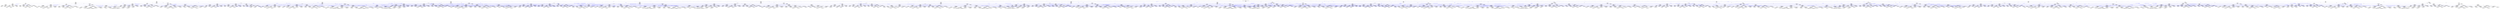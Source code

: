 // My game
graph {
	0 [label="0 Nature
 ['JJ=2.000000', 'JQ=4.000000', 'JK=4.000000', 'QJ=4.000000', 'QQ=2.000000', 'QK=4.000000', 'KJ=4.000000', 'KQ=4.000000', 'KK=2.000000']"]
	Begin -- 0 [label=0]
	1 [label="1 infoset:/J? 33 Player 1
 /C:JJ
 ['actions', 'raise2', 'c']"]
	0 -- 1 [label="C:JJ0"]
	2 [label="2 infoset:/?J/P1:c 187 Player 2
 /C:JJ/P1:c
 ['actions', 'raise2', 'c']"]
	1 -- 2 [label="P1:c33"]
	3 [label="3 Nature
 ['Q=2.000000', 'K=2.000000']"]
	2 -- 3 [label="P2:c187"]
	4 [label="4 infoset:/J?/P1:c/P2:c/C:K 63 Player 1
 /C:JJ/P1:c/P2:c/C:K
 ['actions', 'raise4', 'c']"]
	3 -- 4 [label="C:K288"]
	5 [label="5 infoset:/?J/P1:c/P2:c/C:K/P1:c 242 Player 2
 /C:JJ/P1:c/P2:c/C:K/P1:c
 ['actions', 'raise4', 'c']"]
	4 -- 5 [label="P1:c63"]
	6 [label="6 Terminal
 trace: /C:JJ/P1:c/P2:c/C:K/P1:c/P2:c
 ['payoffs', '1=0.000000', '2=0.000000']"]
	5 -- 6 [label="P2:c242"]
	7 [label="7 infoset:/J?/P1:c/P2:c/C:K/P1:c/P2:raise4 14 Player 1
 /C:JJ/P1:c/P2:c/C:K/P1:c/P2:raise4
 ['actions', 'raise4', 'c', 'f']"]
	5 -- 7 [label="P2:raise4242"]
	8 [label="8 Terminal
 trace: /C:JJ/P1:c/P2:c/C:K/P1:c/P2:raise4/P1:c
 ['payoffs', '1=0.000000', '2=0.000000']"]
	7 -- 8 [label="P1:c14"]
	9 [label="9 Terminal
 trace: /C:JJ/P1:c/P2:c/C:K/P1:c/P2:raise4/P1:f
 ['payoffs', '1=-1.000000', '2=1.000000']"]
	7 -- 9 [label="P1:f14"]
	10 [label="10 infoset:/?J/P1:c/P2:c/C:K/P1:c/P2:raise4/P1:raise4 267 Player 2
 /C:JJ/P1:c/P2:c/C:K/P1:c/P2:raise4/P1:raise4
 ['actions', 'c', 'f']"]
	7 -- 10 [label="P1:raise414"]
	11 [label="11 Terminal
 trace: /C:JJ/P1:c/P2:c/C:K/P1:c/P2:raise4/P1:raise4/P2:c
 ['payoffs', '1=0.000000', '2=0.000000']"]
	10 -- 11 [label="P2:c267"]
	12 [label="12 Terminal
 trace: /C:JJ/P1:c/P2:c/C:K/P1:c/P2:raise4/P1:raise4/P2:f
 ['payoffs', '1=5.000000', '2=-5.000000']"]
	10 -- 12 [label="P2:f267"]
	13 [label="13 infoset:/?J/P1:c/P2:c/C:K/P1:raise4 213 Player 2
 /C:JJ/P1:c/P2:c/C:K/P1:raise4
 ['actions', 'raise4', 'c', 'f']"]
	4 -- 13 [label="P1:raise463"]
	14 [label="14 Terminal
 trace: /C:JJ/P1:c/P2:c/C:K/P1:raise4/P2:c
 ['payoffs', '1=0.000000', '2=0.000000']"]
	13 -- 14 [label="P2:c213"]
	15 [label="15 Terminal
 trace: /C:JJ/P1:c/P2:c/C:K/P1:raise4/P2:f
 ['payoffs', '1=1.000000', '2=-1.000000']"]
	13 -- 15 [label="P2:f213"]
	16 [label="16 infoset:/J?/P1:c/P2:c/C:K/P1:raise4/P2:raise4 101 Player 1
 /C:JJ/P1:c/P2:c/C:K/P1:raise4/P2:raise4
 ['actions', 'c', 'f']"]
	13 -- 16 [label="P2:raise4213"]
	17 [label="17 Terminal
 trace: /C:JJ/P1:c/P2:c/C:K/P1:raise4/P2:raise4/P1:c
 ['payoffs', '1=0.000000', '2=0.000000']"]
	16 -- 17 [label="P1:c101"]
	18 [label="18 Terminal
 trace: /C:JJ/P1:c/P2:c/C:K/P1:raise4/P2:raise4/P1:f
 ['payoffs', '1=-5.000000', '2=5.000000']"]
	16 -- 18 [label="P1:f101"]
	19 [label="19 infoset:/J?/P1:c/P2:c/C:Q 131 Player 1
 /C:JJ/P1:c/P2:c/C:Q
 ['actions', 'raise4', 'c']"]
	3 -- 19 [label="C:Q288"]
	20 [label="20 infoset:/?J/P1:c/P2:c/C:Q/P1:c 274 Player 2
 /C:JJ/P1:c/P2:c/C:Q/P1:c
 ['actions', 'raise4', 'c']"]
	19 -- 20 [label="P1:c131"]
	21 [label="21 Terminal
 trace: /C:JJ/P1:c/P2:c/C:Q/P1:c/P2:c
 ['payoffs', '1=0.000000', '2=0.000000']"]
	20 -- 21 [label="P2:c274"]
	22 [label="22 infoset:/J?/P1:c/P2:c/C:Q/P1:c/P2:raise4 49 Player 1
 /C:JJ/P1:c/P2:c/C:Q/P1:c/P2:raise4
 ['actions', 'raise4', 'c', 'f']"]
	20 -- 22 [label="P2:raise4274"]
	23 [label="23 Terminal
 trace: /C:JJ/P1:c/P2:c/C:Q/P1:c/P2:raise4/P1:c
 ['payoffs', '1=0.000000', '2=0.000000']"]
	22 -- 23 [label="P1:c49"]
	24 [label="24 Terminal
 trace: /C:JJ/P1:c/P2:c/C:Q/P1:c/P2:raise4/P1:f
 ['payoffs', '1=-1.000000', '2=1.000000']"]
	22 -- 24 [label="P1:f49"]
	25 [label="25 infoset:/?J/P1:c/P2:c/C:Q/P1:c/P2:raise4/P1:raise4 230 Player 2
 /C:JJ/P1:c/P2:c/C:Q/P1:c/P2:raise4/P1:raise4
 ['actions', 'c', 'f']"]
	22 -- 25 [label="P1:raise449"]
	26 [label="26 Terminal
 trace: /C:JJ/P1:c/P2:c/C:Q/P1:c/P2:raise4/P1:raise4/P2:c
 ['payoffs', '1=0.000000', '2=0.000000']"]
	25 -- 26 [label="P2:c230"]
	27 [label="27 Terminal
 trace: /C:JJ/P1:c/P2:c/C:Q/P1:c/P2:raise4/P1:raise4/P2:f
 ['payoffs', '1=5.000000', '2=-5.000000']"]
	25 -- 27 [label="P2:f230"]
	28 [label="28 infoset:/?J/P1:c/P2:c/C:Q/P1:raise4 202 Player 2
 /C:JJ/P1:c/P2:c/C:Q/P1:raise4
 ['actions', 'raise4', 'c', 'f']"]
	19 -- 28 [label="P1:raise4131"]
	29 [label="29 Terminal
 trace: /C:JJ/P1:c/P2:c/C:Q/P1:raise4/P2:c
 ['payoffs', '1=0.000000', '2=0.000000']"]
	28 -- 29 [label="P2:c202"]
	30 [label="30 Terminal
 trace: /C:JJ/P1:c/P2:c/C:Q/P1:raise4/P2:f
 ['payoffs', '1=1.000000', '2=-1.000000']"]
	28 -- 30 [label="P2:f202"]
	31 [label="31 infoset:/J?/P1:c/P2:c/C:Q/P1:raise4/P2:raise4 108 Player 1
 /C:JJ/P1:c/P2:c/C:Q/P1:raise4/P2:raise4
 ['actions', 'c', 'f']"]
	28 -- 31 [label="P2:raise4202"]
	32 [label="32 Terminal
 trace: /C:JJ/P1:c/P2:c/C:Q/P1:raise4/P2:raise4/P1:c
 ['payoffs', '1=0.000000', '2=0.000000']"]
	31 -- 32 [label="P1:c108"]
	33 [label="33 Terminal
 trace: /C:JJ/P1:c/P2:c/C:Q/P1:raise4/P2:raise4/P1:f
 ['payoffs', '1=-5.000000', '2=5.000000']"]
	31 -- 33 [label="P1:f108"]
	34 [label="34 infoset:/J?/P1:c/P2:raise2 141 Player 1
 /C:JJ/P1:c/P2:raise2
 ['actions', 'raise2', 'c', 'f']"]
	2 -- 34 [label="P2:raise2187"]
	35 [label="35 Nature
 ['Q=2.000000', 'K=2.000000']"]
	34 -- 35 [label="P1:c141"]
	36 [label="36 infoset:/J?/P1:c/P2:raise2/P1:c/C:K 119 Player 1
 /C:JJ/P1:c/P2:raise2/P1:c/C:K
 ['actions', 'raise4', 'c']"]
	35 -- 36 [label="C:K289"]
	37 [label="37 infoset:/?J/P1:c/P2:raise2/P1:c/C:K/P1:c 189 Player 2
 /C:JJ/P1:c/P2:raise2/P1:c/C:K/P1:c
 ['actions', 'raise4', 'c']"]
	36 -- 37 [label="P1:c119"]
	38 [label="38 Terminal
 trace: /C:JJ/P1:c/P2:raise2/P1:c/C:K/P1:c/P2:c
 ['payoffs', '1=0.000000', '2=0.000000']"]
	37 -- 38 [label="P2:c189"]
	39 [label="39 infoset:/J?/P1:c/P2:raise2/P1:c/C:K/P1:c/P2:raise4 24 Player 1
 /C:JJ/P1:c/P2:raise2/P1:c/C:K/P1:c/P2:raise4
 ['actions', 'raise4', 'c', 'f']"]
	37 -- 39 [label="P2:raise4189"]
	40 [label="40 Terminal
 trace: /C:JJ/P1:c/P2:raise2/P1:c/C:K/P1:c/P2:raise4/P1:c
 ['payoffs', '1=0.000000', '2=0.000000']"]
	39 -- 40 [label="P1:c24"]
	41 [label="41 Terminal
 trace: /C:JJ/P1:c/P2:raise2/P1:c/C:K/P1:c/P2:raise4/P1:f
 ['payoffs', '1=-3.000000', '2=3.000000']"]
	39 -- 41 [label="P1:f24"]
	42 [label="42 infoset:/?J/P1:c/P2:raise2/P1:c/C:K/P1:c/P2:raise4/P1:raise4 262 Player 2
 /C:JJ/P1:c/P2:raise2/P1:c/C:K/P1:c/P2:raise4/P1:raise4
 ['actions', 'c', 'f']"]
	39 -- 42 [label="P1:raise424"]
	43 [label="43 Terminal
 trace: /C:JJ/P1:c/P2:raise2/P1:c/C:K/P1:c/P2:raise4/P1:raise4/P2:c
 ['payoffs', '1=0.000000', '2=0.000000']"]
	42 -- 43 [label="P2:c262"]
	44 [label="44 Terminal
 trace: /C:JJ/P1:c/P2:raise2/P1:c/C:K/P1:c/P2:raise4/P1:raise4/P2:f
 ['payoffs', '1=7.000000', '2=-7.000000']"]
	42 -- 44 [label="P2:f262"]
	45 [label="45 infoset:/?J/P1:c/P2:raise2/P1:c/C:K/P1:raise4 176 Player 2
 /C:JJ/P1:c/P2:raise2/P1:c/C:K/P1:raise4
 ['actions', 'raise4', 'c', 'f']"]
	36 -- 45 [label="P1:raise4119"]
	46 [label="46 Terminal
 trace: /C:JJ/P1:c/P2:raise2/P1:c/C:K/P1:raise4/P2:c
 ['payoffs', '1=0.000000', '2=0.000000']"]
	45 -- 46 [label="P2:c176"]
	47 [label="47 Terminal
 trace: /C:JJ/P1:c/P2:raise2/P1:c/C:K/P1:raise4/P2:f
 ['payoffs', '1=3.000000', '2=-3.000000']"]
	45 -- 47 [label="P2:f176"]
	48 [label="48 infoset:/J?/P1:c/P2:raise2/P1:c/C:K/P1:raise4/P2:raise4 17 Player 1
 /C:JJ/P1:c/P2:raise2/P1:c/C:K/P1:raise4/P2:raise4
 ['actions', 'c', 'f']"]
	45 -- 48 [label="P2:raise4176"]
	49 [label="49 Terminal
 trace: /C:JJ/P1:c/P2:raise2/P1:c/C:K/P1:raise4/P2:raise4/P1:c
 ['payoffs', '1=0.000000', '2=0.000000']"]
	48 -- 49 [label="P1:c17"]
	50 [label="50 Terminal
 trace: /C:JJ/P1:c/P2:raise2/P1:c/C:K/P1:raise4/P2:raise4/P1:f
 ['payoffs', '1=-7.000000', '2=7.000000']"]
	48 -- 50 [label="P1:f17"]
	51 [label="51 infoset:/J?/P1:c/P2:raise2/P1:c/C:Q 113 Player 1
 /C:JJ/P1:c/P2:raise2/P1:c/C:Q
 ['actions', 'raise4', 'c']"]
	35 -- 51 [label="C:Q289"]
	52 [label="52 infoset:/?J/P1:c/P2:raise2/P1:c/C:Q/P1:c 163 Player 2
 /C:JJ/P1:c/P2:raise2/P1:c/C:Q/P1:c
 ['actions', 'raise4', 'c']"]
	51 -- 52 [label="P1:c113"]
	53 [label="53 Terminal
 trace: /C:JJ/P1:c/P2:raise2/P1:c/C:Q/P1:c/P2:c
 ['payoffs', '1=0.000000', '2=0.000000']"]
	52 -- 53 [label="P2:c163"]
	54 [label="54 infoset:/J?/P1:c/P2:raise2/P1:c/C:Q/P1:c/P2:raise4 19 Player 1
 /C:JJ/P1:c/P2:raise2/P1:c/C:Q/P1:c/P2:raise4
 ['actions', 'raise4', 'c', 'f']"]
	52 -- 54 [label="P2:raise4163"]
	55 [label="55 Terminal
 trace: /C:JJ/P1:c/P2:raise2/P1:c/C:Q/P1:c/P2:raise4/P1:c
 ['payoffs', '1=0.000000', '2=0.000000']"]
	54 -- 55 [label="P1:c19"]
	56 [label="56 Terminal
 trace: /C:JJ/P1:c/P2:raise2/P1:c/C:Q/P1:c/P2:raise4/P1:f
 ['payoffs', '1=-3.000000', '2=3.000000']"]
	54 -- 56 [label="P1:f19"]
	57 [label="57 infoset:/?J/P1:c/P2:raise2/P1:c/C:Q/P1:c/P2:raise4/P1:raise4 282 Player 2
 /C:JJ/P1:c/P2:raise2/P1:c/C:Q/P1:c/P2:raise4/P1:raise4
 ['actions', 'c', 'f']"]
	54 -- 57 [label="P1:raise419"]
	58 [label="58 Terminal
 trace: /C:JJ/P1:c/P2:raise2/P1:c/C:Q/P1:c/P2:raise4/P1:raise4/P2:c
 ['payoffs', '1=0.000000', '2=0.000000']"]
	57 -- 58 [label="P2:c282"]
	59 [label="59 Terminal
 trace: /C:JJ/P1:c/P2:raise2/P1:c/C:Q/P1:c/P2:raise4/P1:raise4/P2:f
 ['payoffs', '1=7.000000', '2=-7.000000']"]
	57 -- 59 [label="P2:f282"]
	60 [label="60 infoset:/?J/P1:c/P2:raise2/P1:c/C:Q/P1:raise4 146 Player 2
 /C:JJ/P1:c/P2:raise2/P1:c/C:Q/P1:raise4
 ['actions', 'raise4', 'c', 'f']"]
	51 -- 60 [label="P1:raise4113"]
	61 [label="61 Terminal
 trace: /C:JJ/P1:c/P2:raise2/P1:c/C:Q/P1:raise4/P2:c
 ['payoffs', '1=0.000000', '2=0.000000']"]
	60 -- 61 [label="P2:c146"]
	62 [label="62 Terminal
 trace: /C:JJ/P1:c/P2:raise2/P1:c/C:Q/P1:raise4/P2:f
 ['payoffs', '1=3.000000', '2=-3.000000']"]
	60 -- 62 [label="P2:f146"]
	63 [label="63 infoset:/J?/P1:c/P2:raise2/P1:c/C:Q/P1:raise4/P2:raise4 43 Player 1
 /C:JJ/P1:c/P2:raise2/P1:c/C:Q/P1:raise4/P2:raise4
 ['actions', 'c', 'f']"]
	60 -- 63 [label="P2:raise4146"]
	64 [label="64 Terminal
 trace: /C:JJ/P1:c/P2:raise2/P1:c/C:Q/P1:raise4/P2:raise4/P1:c
 ['payoffs', '1=0.000000', '2=0.000000']"]
	63 -- 64 [label="P1:c43"]
	65 [label="65 Terminal
 trace: /C:JJ/P1:c/P2:raise2/P1:c/C:Q/P1:raise4/P2:raise4/P1:f
 ['payoffs', '1=-7.000000', '2=7.000000']"]
	63 -- 65 [label="P1:f43"]
	66 [label="66 Terminal
 trace: /C:JJ/P1:c/P2:raise2/P1:f
 ['payoffs', '1=-1.000000', '2=1.000000']"]
	34 -- 66 [label="P1:f141"]
	67 [label="67 infoset:/?J/P1:c/P2:raise2/P1:raise2 161 Player 2
 /C:JJ/P1:c/P2:raise2/P1:raise2
 ['actions', 'c', 'f']"]
	34 -- 67 [label="P1:raise2141"]
	68 [label="68 Nature
 ['Q=2.000000', 'K=2.000000']"]
	67 -- 68 [label="P2:c161"]
	69 [label="69 infoset:/J?/P1:c/P2:raise2/P1:raise2/P2:c/C:K 105 Player 1
 /C:JJ/P1:c/P2:raise2/P1:raise2/P2:c/C:K
 ['actions', 'raise4', 'c']"]
	68 -- 69 [label="C:K290"]
	70 [label="70 infoset:/?J/P1:c/P2:raise2/P1:raise2/P2:c/C:K/P1:c 199 Player 2
 /C:JJ/P1:c/P2:raise2/P1:raise2/P2:c/C:K/P1:c
 ['actions', 'raise4', 'c']"]
	69 -- 70 [label="P1:c105"]
	71 [label="71 Terminal
 trace: /C:JJ/P1:c/P2:raise2/P1:raise2/P2:c/C:K/P1:c/P2:c
 ['payoffs', '1=0.000000', '2=0.000000']"]
	70 -- 71 [label="P2:c199"]
	72 [label="72 infoset:/J?/P1:c/P2:raise2/P1:raise2/P2:c/C:K/P1:c/P2:raise4 61 Player 1
 /C:JJ/P1:c/P2:raise2/P1:raise2/P2:c/C:K/P1:c/P2:raise4
 ['actions', 'raise4', 'c', 'f']"]
	70 -- 72 [label="P2:raise4199"]
	73 [label="73 Terminal
 trace: /C:JJ/P1:c/P2:raise2/P1:raise2/P2:c/C:K/P1:c/P2:raise4/P1:c
 ['payoffs', '1=0.000000', '2=0.000000']"]
	72 -- 73 [label="P1:c61"]
	74 [label="74 Terminal
 trace: /C:JJ/P1:c/P2:raise2/P1:raise2/P2:c/C:K/P1:c/P2:raise4/P1:f
 ['payoffs', '1=-5.000000', '2=5.000000']"]
	72 -- 74 [label="P1:f61"]
	75 [label="75 infoset:/?J/P1:c/P2:raise2/P1:raise2/P2:c/C:K/P1:c/P2:raise4/P1:raise4 236 Player 2
 /C:JJ/P1:c/P2:raise2/P1:raise2/P2:c/C:K/P1:c/P2:raise4/P1:raise4
 ['actions', 'c', 'f']"]
	72 -- 75 [label="P1:raise461"]
	76 [label="76 Terminal
 trace: /C:JJ/P1:c/P2:raise2/P1:raise2/P2:c/C:K/P1:c/P2:raise4/P1:raise4/P2:c
 ['payoffs', '1=0.000000', '2=0.000000']"]
	75 -- 76 [label="P2:c236"]
	77 [label="77 Terminal
 trace: /C:JJ/P1:c/P2:raise2/P1:raise2/P2:c/C:K/P1:c/P2:raise4/P1:raise4/P2:f
 ['payoffs', '1=9.000000', '2=-9.000000']"]
	75 -- 77 [label="P2:f236"]
	78 [label="78 infoset:/?J/P1:c/P2:raise2/P1:raise2/P2:c/C:K/P1:raise4 159 Player 2
 /C:JJ/P1:c/P2:raise2/P1:raise2/P2:c/C:K/P1:raise4
 ['actions', 'raise4', 'c', 'f']"]
	69 -- 78 [label="P1:raise4105"]
	79 [label="79 Terminal
 trace: /C:JJ/P1:c/P2:raise2/P1:raise2/P2:c/C:K/P1:raise4/P2:c
 ['payoffs', '1=0.000000', '2=0.000000']"]
	78 -- 79 [label="P2:c159"]
	80 [label="80 Terminal
 trace: /C:JJ/P1:c/P2:raise2/P1:raise2/P2:c/C:K/P1:raise4/P2:f
 ['payoffs', '1=5.000000', '2=-5.000000']"]
	78 -- 80 [label="P2:f159"]
	81 [label="81 infoset:/J?/P1:c/P2:raise2/P1:raise2/P2:c/C:K/P1:raise4/P2:raise4 5 Player 1
 /C:JJ/P1:c/P2:raise2/P1:raise2/P2:c/C:K/P1:raise4/P2:raise4
 ['actions', 'c', 'f']"]
	78 -- 81 [label="P2:raise4159"]
	82 [label="82 Terminal
 trace: /C:JJ/P1:c/P2:raise2/P1:raise2/P2:c/C:K/P1:raise4/P2:raise4/P1:c
 ['payoffs', '1=0.000000', '2=0.000000']"]
	81 -- 82 [label="P1:c5"]
	83 [label="83 Terminal
 trace: /C:JJ/P1:c/P2:raise2/P1:raise2/P2:c/C:K/P1:raise4/P2:raise4/P1:f
 ['payoffs', '1=-9.000000', '2=9.000000']"]
	81 -- 83 [label="P1:f5"]
	84 [label="84 infoset:/J?/P1:c/P2:raise2/P1:raise2/P2:c/C:Q 107 Player 1
 /C:JJ/P1:c/P2:raise2/P1:raise2/P2:c/C:Q
 ['actions', 'raise4', 'c']"]
	68 -- 84 [label="C:Q290"]
	85 [label="85 infoset:/?J/P1:c/P2:raise2/P1:raise2/P2:c/C:Q/P1:c 255 Player 2
 /C:JJ/P1:c/P2:raise2/P1:raise2/P2:c/C:Q/P1:c
 ['actions', 'raise4', 'c']"]
	84 -- 85 [label="P1:c107"]
	86 [label="86 Terminal
 trace: /C:JJ/P1:c/P2:raise2/P1:raise2/P2:c/C:Q/P1:c/P2:c
 ['payoffs', '1=0.000000', '2=0.000000']"]
	85 -- 86 [label="P2:c255"]
	87 [label="87 infoset:/J?/P1:c/P2:raise2/P1:raise2/P2:c/C:Q/P1:c/P2:raise4 58 Player 1
 /C:JJ/P1:c/P2:raise2/P1:raise2/P2:c/C:Q/P1:c/P2:raise4
 ['actions', 'raise4', 'c', 'f']"]
	85 -- 87 [label="P2:raise4255"]
	88 [label="88 Terminal
 trace: /C:JJ/P1:c/P2:raise2/P1:raise2/P2:c/C:Q/P1:c/P2:raise4/P1:c
 ['payoffs', '1=0.000000', '2=0.000000']"]
	87 -- 88 [label="P1:c58"]
	89 [label="89 Terminal
 trace: /C:JJ/P1:c/P2:raise2/P1:raise2/P2:c/C:Q/P1:c/P2:raise4/P1:f
 ['payoffs', '1=-5.000000', '2=5.000000']"]
	87 -- 89 [label="P1:f58"]
	90 [label="90 infoset:/?J/P1:c/P2:raise2/P1:raise2/P2:c/C:Q/P1:c/P2:raise4/P1:raise4 223 Player 2
 /C:JJ/P1:c/P2:raise2/P1:raise2/P2:c/C:Q/P1:c/P2:raise4/P1:raise4
 ['actions', 'c', 'f']"]
	87 -- 90 [label="P1:raise458"]
	91 [label="91 Terminal
 trace: /C:JJ/P1:c/P2:raise2/P1:raise2/P2:c/C:Q/P1:c/P2:raise4/P1:raise4/P2:c
 ['payoffs', '1=0.000000', '2=0.000000']"]
	90 -- 91 [label="P2:c223"]
	92 [label="92 Terminal
 trace: /C:JJ/P1:c/P2:raise2/P1:raise2/P2:c/C:Q/P1:c/P2:raise4/P1:raise4/P2:f
 ['payoffs', '1=9.000000', '2=-9.000000']"]
	90 -- 92 [label="P2:f223"]
	93 [label="93 infoset:/?J/P1:c/P2:raise2/P1:raise2/P2:c/C:Q/P1:raise4 160 Player 2
 /C:JJ/P1:c/P2:raise2/P1:raise2/P2:c/C:Q/P1:raise4
 ['actions', 'raise4', 'c', 'f']"]
	84 -- 93 [label="P1:raise4107"]
	94 [label="94 Terminal
 trace: /C:JJ/P1:c/P2:raise2/P1:raise2/P2:c/C:Q/P1:raise4/P2:c
 ['payoffs', '1=0.000000', '2=0.000000']"]
	93 -- 94 [label="P2:c160"]
	95 [label="95 Terminal
 trace: /C:JJ/P1:c/P2:raise2/P1:raise2/P2:c/C:Q/P1:raise4/P2:f
 ['payoffs', '1=5.000000', '2=-5.000000']"]
	93 -- 95 [label="P2:f160"]
	96 [label="96 infoset:/J?/P1:c/P2:raise2/P1:raise2/P2:c/C:Q/P1:raise4/P2:raise4 60 Player 1
 /C:JJ/P1:c/P2:raise2/P1:raise2/P2:c/C:Q/P1:raise4/P2:raise4
 ['actions', 'c', 'f']"]
	93 -- 96 [label="P2:raise4160"]
	97 [label="97 Terminal
 trace: /C:JJ/P1:c/P2:raise2/P1:raise2/P2:c/C:Q/P1:raise4/P2:raise4/P1:c
 ['payoffs', '1=0.000000', '2=0.000000']"]
	96 -- 97 [label="P1:c60"]
	98 [label="98 Terminal
 trace: /C:JJ/P1:c/P2:raise2/P1:raise2/P2:c/C:Q/P1:raise4/P2:raise4/P1:f
 ['payoffs', '1=-9.000000', '2=9.000000']"]
	96 -- 98 [label="P1:f60"]
	99 [label="99 Terminal
 trace: /C:JJ/P1:c/P2:raise2/P1:raise2/P2:f
 ['payoffs', '1=3.000000', '2=-3.000000']"]
	67 -- 99 [label="P2:f161"]
	100 [label="100 infoset:/?J/P1:raise2 162 Player 2
 /C:JJ/P1:raise2
 ['actions', 'raise2', 'c', 'f']"]
	1 -- 100 [label="P1:raise233"]
	101 [label="101 Nature
 ['Q=2.000000', 'K=2.000000']"]
	100 -- 101 [label="P2:c162"]
	102 [label="102 infoset:/J?/P1:raise2/P2:c/C:K 129 Player 1
 /C:JJ/P1:raise2/P2:c/C:K
 ['actions', 'raise4', 'c']"]
	101 -- 102 [label="C:K291"]
	103 [label="103 infoset:/?J/P1:raise2/P2:c/C:K/P1:c 182 Player 2
 /C:JJ/P1:raise2/P2:c/C:K/P1:c
 ['actions', 'raise4', 'c']"]
	102 -- 103 [label="P1:c129"]
	104 [label="104 Terminal
 trace: /C:JJ/P1:raise2/P2:c/C:K/P1:c/P2:c
 ['payoffs', '1=0.000000', '2=0.000000']"]
	103 -- 104 [label="P2:c182"]
	105 [label="105 infoset:/J?/P1:raise2/P2:c/C:K/P1:c/P2:raise4 123 Player 1
 /C:JJ/P1:raise2/P2:c/C:K/P1:c/P2:raise4
 ['actions', 'raise4', 'c', 'f']"]
	103 -- 105 [label="P2:raise4182"]
	106 [label="106 Terminal
 trace: /C:JJ/P1:raise2/P2:c/C:K/P1:c/P2:raise4/P1:c
 ['payoffs', '1=0.000000', '2=0.000000']"]
	105 -- 106 [label="P1:c123"]
	107 [label="107 Terminal
 trace: /C:JJ/P1:raise2/P2:c/C:K/P1:c/P2:raise4/P1:f
 ['payoffs', '1=-3.000000', '2=3.000000']"]
	105 -- 107 [label="P1:f123"]
	108 [label="108 infoset:/?J/P1:raise2/P2:c/C:K/P1:c/P2:raise4/P1:raise4 145 Player 2
 /C:JJ/P1:raise2/P2:c/C:K/P1:c/P2:raise4/P1:raise4
 ['actions', 'c', 'f']"]
	105 -- 108 [label="P1:raise4123"]
	109 [label="109 Terminal
 trace: /C:JJ/P1:raise2/P2:c/C:K/P1:c/P2:raise4/P1:raise4/P2:c
 ['payoffs', '1=0.000000', '2=0.000000']"]
	108 -- 109 [label="P2:c145"]
	110 [label="110 Terminal
 trace: /C:JJ/P1:raise2/P2:c/C:K/P1:c/P2:raise4/P1:raise4/P2:f
 ['payoffs', '1=7.000000', '2=-7.000000']"]
	108 -- 110 [label="P2:f145"]
	111 [label="111 infoset:/?J/P1:raise2/P2:c/C:K/P1:raise4 244 Player 2
 /C:JJ/P1:raise2/P2:c/C:K/P1:raise4
 ['actions', 'raise4', 'c', 'f']"]
	102 -- 111 [label="P1:raise4129"]
	112 [label="112 Terminal
 trace: /C:JJ/P1:raise2/P2:c/C:K/P1:raise4/P2:c
 ['payoffs', '1=0.000000', '2=0.000000']"]
	111 -- 112 [label="P2:c244"]
	113 [label="113 Terminal
 trace: /C:JJ/P1:raise2/P2:c/C:K/P1:raise4/P2:f
 ['payoffs', '1=3.000000', '2=-3.000000']"]
	111 -- 113 [label="P2:f244"]
	114 [label="114 infoset:/J?/P1:raise2/P2:c/C:K/P1:raise4/P2:raise4 78 Player 1
 /C:JJ/P1:raise2/P2:c/C:K/P1:raise4/P2:raise4
 ['actions', 'c', 'f']"]
	111 -- 114 [label="P2:raise4244"]
	115 [label="115 Terminal
 trace: /C:JJ/P1:raise2/P2:c/C:K/P1:raise4/P2:raise4/P1:c
 ['payoffs', '1=0.000000', '2=0.000000']"]
	114 -- 115 [label="P1:c78"]
	116 [label="116 Terminal
 trace: /C:JJ/P1:raise2/P2:c/C:K/P1:raise4/P2:raise4/P1:f
 ['payoffs', '1=-7.000000', '2=7.000000']"]
	114 -- 116 [label="P1:f78"]
	117 [label="117 infoset:/J?/P1:raise2/P2:c/C:Q 124 Player 1
 /C:JJ/P1:raise2/P2:c/C:Q
 ['actions', 'raise4', 'c']"]
	101 -- 117 [label="C:Q291"]
	118 [label="118 infoset:/?J/P1:raise2/P2:c/C:Q/P1:c 283 Player 2
 /C:JJ/P1:raise2/P2:c/C:Q/P1:c
 ['actions', 'raise4', 'c']"]
	117 -- 118 [label="P1:c124"]
	119 [label="119 Terminal
 trace: /C:JJ/P1:raise2/P2:c/C:Q/P1:c/P2:c
 ['payoffs', '1=0.000000', '2=0.000000']"]
	118 -- 119 [label="P2:c283"]
	120 [label="120 infoset:/J?/P1:raise2/P2:c/C:Q/P1:c/P2:raise4 32 Player 1
 /C:JJ/P1:raise2/P2:c/C:Q/P1:c/P2:raise4
 ['actions', 'raise4', 'c', 'f']"]
	118 -- 120 [label="P2:raise4283"]
	121 [label="121 Terminal
 trace: /C:JJ/P1:raise2/P2:c/C:Q/P1:c/P2:raise4/P1:c
 ['payoffs', '1=0.000000', '2=0.000000']"]
	120 -- 121 [label="P1:c32"]
	122 [label="122 Terminal
 trace: /C:JJ/P1:raise2/P2:c/C:Q/P1:c/P2:raise4/P1:f
 ['payoffs', '1=-3.000000', '2=3.000000']"]
	120 -- 122 [label="P1:f32"]
	123 [label="123 infoset:/?J/P1:raise2/P2:c/C:Q/P1:c/P2:raise4/P1:raise4 147 Player 2
 /C:JJ/P1:raise2/P2:c/C:Q/P1:c/P2:raise4/P1:raise4
 ['actions', 'c', 'f']"]
	120 -- 123 [label="P1:raise432"]
	124 [label="124 Terminal
 trace: /C:JJ/P1:raise2/P2:c/C:Q/P1:c/P2:raise4/P1:raise4/P2:c
 ['payoffs', '1=0.000000', '2=0.000000']"]
	123 -- 124 [label="P2:c147"]
	125 [label="125 Terminal
 trace: /C:JJ/P1:raise2/P2:c/C:Q/P1:c/P2:raise4/P1:raise4/P2:f
 ['payoffs', '1=7.000000', '2=-7.000000']"]
	123 -- 125 [label="P2:f147"]
	126 [label="126 infoset:/?J/P1:raise2/P2:c/C:Q/P1:raise4 208 Player 2
 /C:JJ/P1:raise2/P2:c/C:Q/P1:raise4
 ['actions', 'raise4', 'c', 'f']"]
	117 -- 126 [label="P1:raise4124"]
	127 [label="127 Terminal
 trace: /C:JJ/P1:raise2/P2:c/C:Q/P1:raise4/P2:c
 ['payoffs', '1=0.000000', '2=0.000000']"]
	126 -- 127 [label="P2:c208"]
	128 [label="128 Terminal
 trace: /C:JJ/P1:raise2/P2:c/C:Q/P1:raise4/P2:f
 ['payoffs', '1=3.000000', '2=-3.000000']"]
	126 -- 128 [label="P2:f208"]
	129 [label="129 infoset:/J?/P1:raise2/P2:c/C:Q/P1:raise4/P2:raise4 96 Player 1
 /C:JJ/P1:raise2/P2:c/C:Q/P1:raise4/P2:raise4
 ['actions', 'c', 'f']"]
	126 -- 129 [label="P2:raise4208"]
	130 [label="130 Terminal
 trace: /C:JJ/P1:raise2/P2:c/C:Q/P1:raise4/P2:raise4/P1:c
 ['payoffs', '1=0.000000', '2=0.000000']"]
	129 -- 130 [label="P1:c96"]
	131 [label="131 Terminal
 trace: /C:JJ/P1:raise2/P2:c/C:Q/P1:raise4/P2:raise4/P1:f
 ['payoffs', '1=-7.000000', '2=7.000000']"]
	129 -- 131 [label="P1:f96"]
	132 [label="132 Terminal
 trace: /C:JJ/P1:raise2/P2:f
 ['payoffs', '1=1.000000', '2=-1.000000']"]
	100 -- 132 [label="P2:f162"]
	133 [label="133 infoset:/J?/P1:raise2/P2:raise2 87 Player 1
 /C:JJ/P1:raise2/P2:raise2
 ['actions', 'c', 'f']"]
	100 -- 133 [label="P2:raise2162"]
	134 [label="134 Nature
 ['Q=2.000000', 'K=2.000000']"]
	133 -- 134 [label="P1:c87"]
	135 [label="135 infoset:/J?/P1:raise2/P2:raise2/P1:c/C:K 1 Player 1
 /C:JJ/P1:raise2/P2:raise2/P1:c/C:K
 ['actions', 'raise4', 'c']"]
	134 -- 135 [label="C:K292"]
	136 [label="136 infoset:/?J/P1:raise2/P2:raise2/P1:c/C:K/P1:c 229 Player 2
 /C:JJ/P1:raise2/P2:raise2/P1:c/C:K/P1:c
 ['actions', 'raise4', 'c']"]
	135 -- 136 [label="P1:c1"]
	137 [label="137 Terminal
 trace: /C:JJ/P1:raise2/P2:raise2/P1:c/C:K/P1:c/P2:c
 ['payoffs', '1=0.000000', '2=0.000000']"]
	136 -- 137 [label="P2:c229"]
	138 [label="138 infoset:/J?/P1:raise2/P2:raise2/P1:c/C:K/P1:c/P2:raise4 104 Player 1
 /C:JJ/P1:raise2/P2:raise2/P1:c/C:K/P1:c/P2:raise4
 ['actions', 'raise4', 'c', 'f']"]
	136 -- 138 [label="P2:raise4229"]
	139 [label="139 Terminal
 trace: /C:JJ/P1:raise2/P2:raise2/P1:c/C:K/P1:c/P2:raise4/P1:c
 ['payoffs', '1=0.000000', '2=0.000000']"]
	138 -- 139 [label="P1:c104"]
	140 [label="140 Terminal
 trace: /C:JJ/P1:raise2/P2:raise2/P1:c/C:K/P1:c/P2:raise4/P1:f
 ['payoffs', '1=-5.000000', '2=5.000000']"]
	138 -- 140 [label="P1:f104"]
	141 [label="141 infoset:/?J/P1:raise2/P2:raise2/P1:c/C:K/P1:c/P2:raise4/P1:raise4 286 Player 2
 /C:JJ/P1:raise2/P2:raise2/P1:c/C:K/P1:c/P2:raise4/P1:raise4
 ['actions', 'c', 'f']"]
	138 -- 141 [label="P1:raise4104"]
	142 [label="142 Terminal
 trace: /C:JJ/P1:raise2/P2:raise2/P1:c/C:K/P1:c/P2:raise4/P1:raise4/P2:c
 ['payoffs', '1=0.000000', '2=0.000000']"]
	141 -- 142 [label="P2:c286"]
	143 [label="143 Terminal
 trace: /C:JJ/P1:raise2/P2:raise2/P1:c/C:K/P1:c/P2:raise4/P1:raise4/P2:f
 ['payoffs', '1=9.000000', '2=-9.000000']"]
	141 -- 143 [label="P2:f286"]
	144 [label="144 infoset:/?J/P1:raise2/P2:raise2/P1:c/C:K/P1:raise4 258 Player 2
 /C:JJ/P1:raise2/P2:raise2/P1:c/C:K/P1:raise4
 ['actions', 'raise4', 'c', 'f']"]
	135 -- 144 [label="P1:raise41"]
	145 [label="145 Terminal
 trace: /C:JJ/P1:raise2/P2:raise2/P1:c/C:K/P1:raise4/P2:c
 ['payoffs', '1=0.000000', '2=0.000000']"]
	144 -- 145 [label="P2:c258"]
	146 [label="146 Terminal
 trace: /C:JJ/P1:raise2/P2:raise2/P1:c/C:K/P1:raise4/P2:f
 ['payoffs', '1=5.000000', '2=-5.000000']"]
	144 -- 146 [label="P2:f258"]
	147 [label="147 infoset:/J?/P1:raise2/P2:raise2/P1:c/C:K/P1:raise4/P2:raise4 102 Player 1
 /C:JJ/P1:raise2/P2:raise2/P1:c/C:K/P1:raise4/P2:raise4
 ['actions', 'c', 'f']"]
	144 -- 147 [label="P2:raise4258"]
	148 [label="148 Terminal
 trace: /C:JJ/P1:raise2/P2:raise2/P1:c/C:K/P1:raise4/P2:raise4/P1:c
 ['payoffs', '1=0.000000', '2=0.000000']"]
	147 -- 148 [label="P1:c102"]
	149 [label="149 Terminal
 trace: /C:JJ/P1:raise2/P2:raise2/P1:c/C:K/P1:raise4/P2:raise4/P1:f
 ['payoffs', '1=-9.000000', '2=9.000000']"]
	147 -- 149 [label="P1:f102"]
	150 [label="150 infoset:/J?/P1:raise2/P2:raise2/P1:c/C:Q 9 Player 1
 /C:JJ/P1:raise2/P2:raise2/P1:c/C:Q
 ['actions', 'raise4', 'c']"]
	134 -- 150 [label="C:Q292"]
	151 [label="151 infoset:/?J/P1:raise2/P2:raise2/P1:c/C:Q/P1:c 196 Player 2
 /C:JJ/P1:raise2/P2:raise2/P1:c/C:Q/P1:c
 ['actions', 'raise4', 'c']"]
	150 -- 151 [label="P1:c9"]
	152 [label="152 Terminal
 trace: /C:JJ/P1:raise2/P2:raise2/P1:c/C:Q/P1:c/P2:c
 ['payoffs', '1=0.000000', '2=0.000000']"]
	151 -- 152 [label="P2:c196"]
	153 [label="153 infoset:/J?/P1:raise2/P2:raise2/P1:c/C:Q/P1:c/P2:raise4 110 Player 1
 /C:JJ/P1:raise2/P2:raise2/P1:c/C:Q/P1:c/P2:raise4
 ['actions', 'raise4', 'c', 'f']"]
	151 -- 153 [label="P2:raise4196"]
	154 [label="154 Terminal
 trace: /C:JJ/P1:raise2/P2:raise2/P1:c/C:Q/P1:c/P2:raise4/P1:c
 ['payoffs', '1=0.000000', '2=0.000000']"]
	153 -- 154 [label="P1:c110"]
	155 [label="155 Terminal
 trace: /C:JJ/P1:raise2/P2:raise2/P1:c/C:Q/P1:c/P2:raise4/P1:f
 ['payoffs', '1=-5.000000', '2=5.000000']"]
	153 -- 155 [label="P1:f110"]
	156 [label="156 infoset:/?J/P1:raise2/P2:raise2/P1:c/C:Q/P1:c/P2:raise4/P1:raise4 222 Player 2
 /C:JJ/P1:raise2/P2:raise2/P1:c/C:Q/P1:c/P2:raise4/P1:raise4
 ['actions', 'c', 'f']"]
	153 -- 156 [label="P1:raise4110"]
	157 [label="157 Terminal
 trace: /C:JJ/P1:raise2/P2:raise2/P1:c/C:Q/P1:c/P2:raise4/P1:raise4/P2:c
 ['payoffs', '1=0.000000', '2=0.000000']"]
	156 -- 157 [label="P2:c222"]
	158 [label="158 Terminal
 trace: /C:JJ/P1:raise2/P2:raise2/P1:c/C:Q/P1:c/P2:raise4/P1:raise4/P2:f
 ['payoffs', '1=9.000000', '2=-9.000000']"]
	156 -- 158 [label="P2:f222"]
	159 [label="159 infoset:/?J/P1:raise2/P2:raise2/P1:c/C:Q/P1:raise4 259 Player 2
 /C:JJ/P1:raise2/P2:raise2/P1:c/C:Q/P1:raise4
 ['actions', 'raise4', 'c', 'f']"]
	150 -- 159 [label="P1:raise49"]
	160 [label="160 Terminal
 trace: /C:JJ/P1:raise2/P2:raise2/P1:c/C:Q/P1:raise4/P2:c
 ['payoffs', '1=0.000000', '2=0.000000']"]
	159 -- 160 [label="P2:c259"]
	161 [label="161 Terminal
 trace: /C:JJ/P1:raise2/P2:raise2/P1:c/C:Q/P1:raise4/P2:f
 ['payoffs', '1=5.000000', '2=-5.000000']"]
	159 -- 161 [label="P2:f259"]
	162 [label="162 infoset:/J?/P1:raise2/P2:raise2/P1:c/C:Q/P1:raise4/P2:raise4 90 Player 1
 /C:JJ/P1:raise2/P2:raise2/P1:c/C:Q/P1:raise4/P2:raise4
 ['actions', 'c', 'f']"]
	159 -- 162 [label="P2:raise4259"]
	163 [label="163 Terminal
 trace: /C:JJ/P1:raise2/P2:raise2/P1:c/C:Q/P1:raise4/P2:raise4/P1:c
 ['payoffs', '1=0.000000', '2=0.000000']"]
	162 -- 163 [label="P1:c90"]
	164 [label="164 Terminal
 trace: /C:JJ/P1:raise2/P2:raise2/P1:c/C:Q/P1:raise4/P2:raise4/P1:f
 ['payoffs', '1=-9.000000', '2=9.000000']"]
	162 -- 164 [label="P1:f90"]
	165 [label="165 Terminal
 trace: /C:JJ/P1:raise2/P2:raise2/P1:f
 ['payoffs', '1=-3.000000', '2=3.000000']"]
	133 -- 165 [label="P1:f87"]
	166 [label="166 infoset:/J? 33 Player 1
 /C:JK
 ['actions', 'raise2', 'c']"]
	0 -- 166 [label="C:JK0"]
	167 [label="167 infoset:/?K/P1:c 277 Player 2
 /C:JK/P1:c
 ['actions', 'raise2', 'c']"]
	166 -- 167 [label="P1:c33"]
	168 [label="168 Nature
 ['J=1.000000', 'Q=2.000000', 'K=1.000000']"]
	167 -- 168 [label="P2:c277"]
	169 [label="169 infoset:/J?/P1:c/P2:c/C:J 125 Player 1
 /C:JK/P1:c/P2:c/C:J
 ['actions', 'raise4', 'c']"]
	168 -- 169 [label="C:J293"]
	170 [label="170 infoset:/?K/P1:c/P2:c/C:J/P1:c 254 Player 2
 /C:JK/P1:c/P2:c/C:J/P1:c
 ['actions', 'raise4', 'c']"]
	169 -- 170 [label="P1:c125"]
	171 [label="171 Terminal
 trace: /C:JK/P1:c/P2:c/C:J/P1:c/P2:c
 ['payoffs', '1=1.000000', '2=-1.000000']"]
	170 -- 171 [label="P2:c254"]
	172 [label="172 infoset:/J?/P1:c/P2:c/C:J/P1:c/P2:raise4 34 Player 1
 /C:JK/P1:c/P2:c/C:J/P1:c/P2:raise4
 ['actions', 'raise4', 'c', 'f']"]
	170 -- 172 [label="P2:raise4254"]
	173 [label="173 Terminal
 trace: /C:JK/P1:c/P2:c/C:J/P1:c/P2:raise4/P1:c
 ['payoffs', '1=5.000000', '2=-5.000000']"]
	172 -- 173 [label="P1:c34"]
	174 [label="174 Terminal
 trace: /C:JK/P1:c/P2:c/C:J/P1:c/P2:raise4/P1:f
 ['payoffs', '1=-1.000000', '2=1.000000']"]
	172 -- 174 [label="P1:f34"]
	175 [label="175 infoset:/?K/P1:c/P2:c/C:J/P1:c/P2:raise4/P1:raise4 224 Player 2
 /C:JK/P1:c/P2:c/C:J/P1:c/P2:raise4/P1:raise4
 ['actions', 'c', 'f']"]
	172 -- 175 [label="P1:raise434"]
	176 [label="176 Terminal
 trace: /C:JK/P1:c/P2:c/C:J/P1:c/P2:raise4/P1:raise4/P2:c
 ['payoffs', '1=9.000000', '2=-9.000000']"]
	175 -- 176 [label="P2:c224"]
	177 [label="177 Terminal
 trace: /C:JK/P1:c/P2:c/C:J/P1:c/P2:raise4/P1:raise4/P2:f
 ['payoffs', '1=5.000000', '2=-5.000000']"]
	175 -- 177 [label="P2:f224"]
	178 [label="178 infoset:/?K/P1:c/P2:c/C:J/P1:raise4 268 Player 2
 /C:JK/P1:c/P2:c/C:J/P1:raise4
 ['actions', 'raise4', 'c', 'f']"]
	169 -- 178 [label="P1:raise4125"]
	179 [label="179 Terminal
 trace: /C:JK/P1:c/P2:c/C:J/P1:raise4/P2:c
 ['payoffs', '1=5.000000', '2=-5.000000']"]
	178 -- 179 [label="P2:c268"]
	180 [label="180 Terminal
 trace: /C:JK/P1:c/P2:c/C:J/P1:raise4/P2:f
 ['payoffs', '1=1.000000', '2=-1.000000']"]
	178 -- 180 [label="P2:f268"]
	181 [label="181 infoset:/J?/P1:c/P2:c/C:J/P1:raise4/P2:raise4 97 Player 1
 /C:JK/P1:c/P2:c/C:J/P1:raise4/P2:raise4
 ['actions', 'c', 'f']"]
	178 -- 181 [label="P2:raise4268"]
	182 [label="182 Terminal
 trace: /C:JK/P1:c/P2:c/C:J/P1:raise4/P2:raise4/P1:c
 ['payoffs', '1=9.000000', '2=-9.000000']"]
	181 -- 182 [label="P1:c97"]
	183 [label="183 Terminal
 trace: /C:JK/P1:c/P2:c/C:J/P1:raise4/P2:raise4/P1:f
 ['payoffs', '1=-5.000000', '2=5.000000']"]
	181 -- 183 [label="P1:f97"]
	184 [label="184 infoset:/J?/P1:c/P2:c/C:K 63 Player 1
 /C:JK/P1:c/P2:c/C:K
 ['actions', 'raise4', 'c']"]
	168 -- 184 [label="C:K293"]
	185 [label="185 infoset:/?K/P1:c/P2:c/C:K/P1:c 185 Player 2
 /C:JK/P1:c/P2:c/C:K/P1:c
 ['actions', 'raise4', 'c']"]
	184 -- 185 [label="P1:c63"]
	186 [label="186 Terminal
 trace: /C:JK/P1:c/P2:c/C:K/P1:c/P2:c
 ['payoffs', '1=-1.000000', '2=1.000000']"]
	185 -- 186 [label="P2:c185"]
	187 [label="187 infoset:/J?/P1:c/P2:c/C:K/P1:c/P2:raise4 14 Player 1
 /C:JK/P1:c/P2:c/C:K/P1:c/P2:raise4
 ['actions', 'raise4', 'c', 'f']"]
	185 -- 187 [label="P2:raise4185"]
	188 [label="188 Terminal
 trace: /C:JK/P1:c/P2:c/C:K/P1:c/P2:raise4/P1:c
 ['payoffs', '1=-5.000000', '2=5.000000']"]
	187 -- 188 [label="P1:c14"]
	189 [label="189 Terminal
 trace: /C:JK/P1:c/P2:c/C:K/P1:c/P2:raise4/P1:f
 ['payoffs', '1=-1.000000', '2=1.000000']"]
	187 -- 189 [label="P1:f14"]
	190 [label="190 infoset:/?K/P1:c/P2:c/C:K/P1:c/P2:raise4/P1:raise4 171 Player 2
 /C:JK/P1:c/P2:c/C:K/P1:c/P2:raise4/P1:raise4
 ['actions', 'c', 'f']"]
	187 -- 190 [label="P1:raise414"]
	191 [label="191 Terminal
 trace: /C:JK/P1:c/P2:c/C:K/P1:c/P2:raise4/P1:raise4/P2:c
 ['payoffs', '1=-9.000000', '2=9.000000']"]
	190 -- 191 [label="P2:c171"]
	192 [label="192 Terminal
 trace: /C:JK/P1:c/P2:c/C:K/P1:c/P2:raise4/P1:raise4/P2:f
 ['payoffs', '1=5.000000', '2=-5.000000']"]
	190 -- 192 [label="P2:f171"]
	193 [label="193 infoset:/?K/P1:c/P2:c/C:K/P1:raise4 260 Player 2
 /C:JK/P1:c/P2:c/C:K/P1:raise4
 ['actions', 'raise4', 'c', 'f']"]
	184 -- 193 [label="P1:raise463"]
	194 [label="194 Terminal
 trace: /C:JK/P1:c/P2:c/C:K/P1:raise4/P2:c
 ['payoffs', '1=-5.000000', '2=5.000000']"]
	193 -- 194 [label="P2:c260"]
	195 [label="195 Terminal
 trace: /C:JK/P1:c/P2:c/C:K/P1:raise4/P2:f
 ['payoffs', '1=1.000000', '2=-1.000000']"]
	193 -- 195 [label="P2:f260"]
	196 [label="196 infoset:/J?/P1:c/P2:c/C:K/P1:raise4/P2:raise4 101 Player 1
 /C:JK/P1:c/P2:c/C:K/P1:raise4/P2:raise4
 ['actions', 'c', 'f']"]
	193 -- 196 [label="P2:raise4260"]
	197 [label="197 Terminal
 trace: /C:JK/P1:c/P2:c/C:K/P1:raise4/P2:raise4/P1:c
 ['payoffs', '1=-9.000000', '2=9.000000']"]
	196 -- 197 [label="P1:c101"]
	198 [label="198 Terminal
 trace: /C:JK/P1:c/P2:c/C:K/P1:raise4/P2:raise4/P1:f
 ['payoffs', '1=-5.000000', '2=5.000000']"]
	196 -- 198 [label="P1:f101"]
	199 [label="199 infoset:/J?/P1:c/P2:c/C:Q 131 Player 1
 /C:JK/P1:c/P2:c/C:Q
 ['actions', 'raise4', 'c']"]
	168 -- 199 [label="C:Q293"]
	200 [label="200 infoset:/?K/P1:c/P2:c/C:Q/P1:c 216 Player 2
 /C:JK/P1:c/P2:c/C:Q/P1:c
 ['actions', 'raise4', 'c']"]
	199 -- 200 [label="P1:c131"]
	201 [label="201 Terminal
 trace: /C:JK/P1:c/P2:c/C:Q/P1:c/P2:c
 ['payoffs', '1=-1.000000', '2=1.000000']"]
	200 -- 201 [label="P2:c216"]
	202 [label="202 infoset:/J?/P1:c/P2:c/C:Q/P1:c/P2:raise4 49 Player 1
 /C:JK/P1:c/P2:c/C:Q/P1:c/P2:raise4
 ['actions', 'raise4', 'c', 'f']"]
	200 -- 202 [label="P2:raise4216"]
	203 [label="203 Terminal
 trace: /C:JK/P1:c/P2:c/C:Q/P1:c/P2:raise4/P1:c
 ['payoffs', '1=-5.000000', '2=5.000000']"]
	202 -- 203 [label="P1:c49"]
	204 [label="204 Terminal
 trace: /C:JK/P1:c/P2:c/C:Q/P1:c/P2:raise4/P1:f
 ['payoffs', '1=-1.000000', '2=1.000000']"]
	202 -- 204 [label="P1:f49"]
	205 [label="205 infoset:/?K/P1:c/P2:c/C:Q/P1:c/P2:raise4/P1:raise4 246 Player 2
 /C:JK/P1:c/P2:c/C:Q/P1:c/P2:raise4/P1:raise4
 ['actions', 'c', 'f']"]
	202 -- 205 [label="P1:raise449"]
	206 [label="206 Terminal
 trace: /C:JK/P1:c/P2:c/C:Q/P1:c/P2:raise4/P1:raise4/P2:c
 ['payoffs', '1=-9.000000', '2=9.000000']"]
	205 -- 206 [label="P2:c246"]
	207 [label="207 Terminal
 trace: /C:JK/P1:c/P2:c/C:Q/P1:c/P2:raise4/P1:raise4/P2:f
 ['payoffs', '1=5.000000', '2=-5.000000']"]
	205 -- 207 [label="P2:f246"]
	208 [label="208 infoset:/?K/P1:c/P2:c/C:Q/P1:raise4 190 Player 2
 /C:JK/P1:c/P2:c/C:Q/P1:raise4
 ['actions', 'raise4', 'c', 'f']"]
	199 -- 208 [label="P1:raise4131"]
	209 [label="209 Terminal
 trace: /C:JK/P1:c/P2:c/C:Q/P1:raise4/P2:c
 ['payoffs', '1=-5.000000', '2=5.000000']"]
	208 -- 209 [label="P2:c190"]
	210 [label="210 Terminal
 trace: /C:JK/P1:c/P2:c/C:Q/P1:raise4/P2:f
 ['payoffs', '1=1.000000', '2=-1.000000']"]
	208 -- 210 [label="P2:f190"]
	211 [label="211 infoset:/J?/P1:c/P2:c/C:Q/P1:raise4/P2:raise4 108 Player 1
 /C:JK/P1:c/P2:c/C:Q/P1:raise4/P2:raise4
 ['actions', 'c', 'f']"]
	208 -- 211 [label="P2:raise4190"]
	212 [label="212 Terminal
 trace: /C:JK/P1:c/P2:c/C:Q/P1:raise4/P2:raise4/P1:c
 ['payoffs', '1=-9.000000', '2=9.000000']"]
	211 -- 212 [label="P1:c108"]
	213 [label="213 Terminal
 trace: /C:JK/P1:c/P2:c/C:Q/P1:raise4/P2:raise4/P1:f
 ['payoffs', '1=-5.000000', '2=5.000000']"]
	211 -- 213 [label="P1:f108"]
	214 [label="214 infoset:/J?/P1:c/P2:raise2 141 Player 1
 /C:JK/P1:c/P2:raise2
 ['actions', 'raise2', 'c', 'f']"]
	167 -- 214 [label="P2:raise2277"]
	215 [label="215 Nature
 ['J=1.000000', 'Q=2.000000', 'K=1.000000']"]
	214 -- 215 [label="P1:c141"]
	216 [label="216 infoset:/J?/P1:c/P2:raise2/P1:c/C:J 118 Player 1
 /C:JK/P1:c/P2:raise2/P1:c/C:J
 ['actions', 'raise4', 'c']"]
	215 -- 216 [label="C:J294"]
	217 [label="217 infoset:/?K/P1:c/P2:raise2/P1:c/C:J/P1:c 200 Player 2
 /C:JK/P1:c/P2:raise2/P1:c/C:J/P1:c
 ['actions', 'raise4', 'c']"]
	216 -- 217 [label="P1:c118"]
	218 [label="218 Terminal
 trace: /C:JK/P1:c/P2:raise2/P1:c/C:J/P1:c/P2:c
 ['payoffs', '1=3.000000', '2=-3.000000']"]
	217 -- 218 [label="P2:c200"]
	219 [label="219 infoset:/J?/P1:c/P2:raise2/P1:c/C:J/P1:c/P2:raise4 139 Player 1
 /C:JK/P1:c/P2:raise2/P1:c/C:J/P1:c/P2:raise4
 ['actions', 'raise4', 'c', 'f']"]
	217 -- 219 [label="P2:raise4200"]
	220 [label="220 Terminal
 trace: /C:JK/P1:c/P2:raise2/P1:c/C:J/P1:c/P2:raise4/P1:c
 ['payoffs', '1=7.000000', '2=-7.000000']"]
	219 -- 220 [label="P1:c139"]
	221 [label="221 Terminal
 trace: /C:JK/P1:c/P2:raise2/P1:c/C:J/P1:c/P2:raise4/P1:f
 ['payoffs', '1=-3.000000', '2=3.000000']"]
	219 -- 221 [label="P1:f139"]
	222 [label="222 infoset:/?K/P1:c/P2:raise2/P1:c/C:J/P1:c/P2:raise4/P1:raise4 287 Player 2
 /C:JK/P1:c/P2:raise2/P1:c/C:J/P1:c/P2:raise4/P1:raise4
 ['actions', 'c', 'f']"]
	219 -- 222 [label="P1:raise4139"]
	223 [label="223 Terminal
 trace: /C:JK/P1:c/P2:raise2/P1:c/C:J/P1:c/P2:raise4/P1:raise4/P2:c
 ['payoffs', '1=11.000000', '2=-11.000000']"]
	222 -- 223 [label="P2:c287"]
	224 [label="224 Terminal
 trace: /C:JK/P1:c/P2:raise2/P1:c/C:J/P1:c/P2:raise4/P1:raise4/P2:f
 ['payoffs', '1=7.000000', '2=-7.000000']"]
	222 -- 224 [label="P2:f287"]
	225 [label="225 infoset:/?K/P1:c/P2:raise2/P1:c/C:J/P1:raise4 192 Player 2
 /C:JK/P1:c/P2:raise2/P1:c/C:J/P1:raise4
 ['actions', 'raise4', 'c', 'f']"]
	216 -- 225 [label="P1:raise4118"]
	226 [label="226 Terminal
 trace: /C:JK/P1:c/P2:raise2/P1:c/C:J/P1:raise4/P2:c
 ['payoffs', '1=7.000000', '2=-7.000000']"]
	225 -- 226 [label="P2:c192"]
	227 [label="227 Terminal
 trace: /C:JK/P1:c/P2:raise2/P1:c/C:J/P1:raise4/P2:f
 ['payoffs', '1=3.000000', '2=-3.000000']"]
	225 -- 227 [label="P2:f192"]
	228 [label="228 infoset:/J?/P1:c/P2:raise2/P1:c/C:J/P1:raise4/P2:raise4 130 Player 1
 /C:JK/P1:c/P2:raise2/P1:c/C:J/P1:raise4/P2:raise4
 ['actions', 'c', 'f']"]
	225 -- 228 [label="P2:raise4192"]
	229 [label="229 Terminal
 trace: /C:JK/P1:c/P2:raise2/P1:c/C:J/P1:raise4/P2:raise4/P1:c
 ['payoffs', '1=11.000000', '2=-11.000000']"]
	228 -- 229 [label="P1:c130"]
	230 [label="230 Terminal
 trace: /C:JK/P1:c/P2:raise2/P1:c/C:J/P1:raise4/P2:raise4/P1:f
 ['payoffs', '1=-7.000000', '2=7.000000']"]
	228 -- 230 [label="P1:f130"]
	231 [label="231 infoset:/J?/P1:c/P2:raise2/P1:c/C:K 119 Player 1
 /C:JK/P1:c/P2:raise2/P1:c/C:K
 ['actions', 'raise4', 'c']"]
	215 -- 231 [label="C:K294"]
	232 [label="232 infoset:/?K/P1:c/P2:raise2/P1:c/C:K/P1:c 155 Player 2
 /C:JK/P1:c/P2:raise2/P1:c/C:K/P1:c
 ['actions', 'raise4', 'c']"]
	231 -- 232 [label="P1:c119"]
	233 [label="233 Terminal
 trace: /C:JK/P1:c/P2:raise2/P1:c/C:K/P1:c/P2:c
 ['payoffs', '1=-3.000000', '2=3.000000']"]
	232 -- 233 [label="P2:c155"]
	234 [label="234 infoset:/J?/P1:c/P2:raise2/P1:c/C:K/P1:c/P2:raise4 24 Player 1
 /C:JK/P1:c/P2:raise2/P1:c/C:K/P1:c/P2:raise4
 ['actions', 'raise4', 'c', 'f']"]
	232 -- 234 [label="P2:raise4155"]
	235 [label="235 Terminal
 trace: /C:JK/P1:c/P2:raise2/P1:c/C:K/P1:c/P2:raise4/P1:c
 ['payoffs', '1=-7.000000', '2=7.000000']"]
	234 -- 235 [label="P1:c24"]
	236 [label="236 Terminal
 trace: /C:JK/P1:c/P2:raise2/P1:c/C:K/P1:c/P2:raise4/P1:f
 ['payoffs', '1=-3.000000', '2=3.000000']"]
	234 -- 236 [label="P1:f24"]
	237 [label="237 infoset:/?K/P1:c/P2:raise2/P1:c/C:K/P1:c/P2:raise4/P1:raise4 273 Player 2
 /C:JK/P1:c/P2:raise2/P1:c/C:K/P1:c/P2:raise4/P1:raise4
 ['actions', 'c', 'f']"]
	234 -- 237 [label="P1:raise424"]
	238 [label="238 Terminal
 trace: /C:JK/P1:c/P2:raise2/P1:c/C:K/P1:c/P2:raise4/P1:raise4/P2:c
 ['payoffs', '1=-11.000000', '2=11.000000']"]
	237 -- 238 [label="P2:c273"]
	239 [label="239 Terminal
 trace: /C:JK/P1:c/P2:raise2/P1:c/C:K/P1:c/P2:raise4/P1:raise4/P2:f
 ['payoffs', '1=7.000000', '2=-7.000000']"]
	237 -- 239 [label="P2:f273"]
	240 [label="240 infoset:/?K/P1:c/P2:raise2/P1:c/C:K/P1:raise4 194 Player 2
 /C:JK/P1:c/P2:raise2/P1:c/C:K/P1:raise4
 ['actions', 'raise4', 'c', 'f']"]
	231 -- 240 [label="P1:raise4119"]
	241 [label="241 Terminal
 trace: /C:JK/P1:c/P2:raise2/P1:c/C:K/P1:raise4/P2:c
 ['payoffs', '1=-7.000000', '2=7.000000']"]
	240 -- 241 [label="P2:c194"]
	242 [label="242 Terminal
 trace: /C:JK/P1:c/P2:raise2/P1:c/C:K/P1:raise4/P2:f
 ['payoffs', '1=3.000000', '2=-3.000000']"]
	240 -- 242 [label="P2:f194"]
	243 [label="243 infoset:/J?/P1:c/P2:raise2/P1:c/C:K/P1:raise4/P2:raise4 17 Player 1
 /C:JK/P1:c/P2:raise2/P1:c/C:K/P1:raise4/P2:raise4
 ['actions', 'c', 'f']"]
	240 -- 243 [label="P2:raise4194"]
	244 [label="244 Terminal
 trace: /C:JK/P1:c/P2:raise2/P1:c/C:K/P1:raise4/P2:raise4/P1:c
 ['payoffs', '1=-11.000000', '2=11.000000']"]
	243 -- 244 [label="P1:c17"]
	245 [label="245 Terminal
 trace: /C:JK/P1:c/P2:raise2/P1:c/C:K/P1:raise4/P2:raise4/P1:f
 ['payoffs', '1=-7.000000', '2=7.000000']"]
	243 -- 245 [label="P1:f17"]
	246 [label="246 infoset:/J?/P1:c/P2:raise2/P1:c/C:Q 113 Player 1
 /C:JK/P1:c/P2:raise2/P1:c/C:Q
 ['actions', 'raise4', 'c']"]
	215 -- 246 [label="C:Q294"]
	247 [label="247 infoset:/?K/P1:c/P2:raise2/P1:c/C:Q/P1:c 178 Player 2
 /C:JK/P1:c/P2:raise2/P1:c/C:Q/P1:c
 ['actions', 'raise4', 'c']"]
	246 -- 247 [label="P1:c113"]
	248 [label="248 Terminal
 trace: /C:JK/P1:c/P2:raise2/P1:c/C:Q/P1:c/P2:c
 ['payoffs', '1=-3.000000', '2=3.000000']"]
	247 -- 248 [label="P2:c178"]
	249 [label="249 infoset:/J?/P1:c/P2:raise2/P1:c/C:Q/P1:c/P2:raise4 19 Player 1
 /C:JK/P1:c/P2:raise2/P1:c/C:Q/P1:c/P2:raise4
 ['actions', 'raise4', 'c', 'f']"]
	247 -- 249 [label="P2:raise4178"]
	250 [label="250 Terminal
 trace: /C:JK/P1:c/P2:raise2/P1:c/C:Q/P1:c/P2:raise4/P1:c
 ['payoffs', '1=-7.000000', '2=7.000000']"]
	249 -- 250 [label="P1:c19"]
	251 [label="251 Terminal
 trace: /C:JK/P1:c/P2:raise2/P1:c/C:Q/P1:c/P2:raise4/P1:f
 ['payoffs', '1=-3.000000', '2=3.000000']"]
	249 -- 251 [label="P1:f19"]
	252 [label="252 infoset:/?K/P1:c/P2:raise2/P1:c/C:Q/P1:c/P2:raise4/P1:raise4 227 Player 2
 /C:JK/P1:c/P2:raise2/P1:c/C:Q/P1:c/P2:raise4/P1:raise4
 ['actions', 'c', 'f']"]
	249 -- 252 [label="P1:raise419"]
	253 [label="253 Terminal
 trace: /C:JK/P1:c/P2:raise2/P1:c/C:Q/P1:c/P2:raise4/P1:raise4/P2:c
 ['payoffs', '1=-11.000000', '2=11.000000']"]
	252 -- 253 [label="P2:c227"]
	254 [label="254 Terminal
 trace: /C:JK/P1:c/P2:raise2/P1:c/C:Q/P1:c/P2:raise4/P1:raise4/P2:f
 ['payoffs', '1=7.000000', '2=-7.000000']"]
	252 -- 254 [label="P2:f227"]
	255 [label="255 infoset:/?K/P1:c/P2:raise2/P1:c/C:Q/P1:raise4 166 Player 2
 /C:JK/P1:c/P2:raise2/P1:c/C:Q/P1:raise4
 ['actions', 'raise4', 'c', 'f']"]
	246 -- 255 [label="P1:raise4113"]
	256 [label="256 Terminal
 trace: /C:JK/P1:c/P2:raise2/P1:c/C:Q/P1:raise4/P2:c
 ['payoffs', '1=-7.000000', '2=7.000000']"]
	255 -- 256 [label="P2:c166"]
	257 [label="257 Terminal
 trace: /C:JK/P1:c/P2:raise2/P1:c/C:Q/P1:raise4/P2:f
 ['payoffs', '1=3.000000', '2=-3.000000']"]
	255 -- 257 [label="P2:f166"]
	258 [label="258 infoset:/J?/P1:c/P2:raise2/P1:c/C:Q/P1:raise4/P2:raise4 43 Player 1
 /C:JK/P1:c/P2:raise2/P1:c/C:Q/P1:raise4/P2:raise4
 ['actions', 'c', 'f']"]
	255 -- 258 [label="P2:raise4166"]
	259 [label="259 Terminal
 trace: /C:JK/P1:c/P2:raise2/P1:c/C:Q/P1:raise4/P2:raise4/P1:c
 ['payoffs', '1=-11.000000', '2=11.000000']"]
	258 -- 259 [label="P1:c43"]
	260 [label="260 Terminal
 trace: /C:JK/P1:c/P2:raise2/P1:c/C:Q/P1:raise4/P2:raise4/P1:f
 ['payoffs', '1=-7.000000', '2=7.000000']"]
	258 -- 260 [label="P1:f43"]
	261 [label="261 Terminal
 trace: /C:JK/P1:c/P2:raise2/P1:f
 ['payoffs', '1=-1.000000', '2=1.000000']"]
	214 -- 261 [label="P1:f141"]
	262 [label="262 infoset:/?K/P1:c/P2:raise2/P1:raise2 169 Player 2
 /C:JK/P1:c/P2:raise2/P1:raise2
 ['actions', 'c', 'f']"]
	214 -- 262 [label="P1:raise2141"]
	263 [label="263 Nature
 ['J=1.000000', 'Q=2.000000', 'K=1.000000']"]
	262 -- 263 [label="P2:c169"]
	264 [label="264 infoset:/J?/P1:c/P2:raise2/P1:raise2/P2:c/C:J 106 Player 1
 /C:JK/P1:c/P2:raise2/P1:raise2/P2:c/C:J
 ['actions', 'raise4', 'c']"]
	263 -- 264 [label="C:J295"]
	265 [label="265 infoset:/?K/P1:c/P2:raise2/P1:raise2/P2:c/C:J/P1:c 248 Player 2
 /C:JK/P1:c/P2:raise2/P1:raise2/P2:c/C:J/P1:c
 ['actions', 'raise4', 'c']"]
	264 -- 265 [label="P1:c106"]
	266 [label="266 Terminal
 trace: /C:JK/P1:c/P2:raise2/P1:raise2/P2:c/C:J/P1:c/P2:c
 ['payoffs', '1=5.000000', '2=-5.000000']"]
	265 -- 266 [label="P2:c248"]
	267 [label="267 infoset:/J?/P1:c/P2:raise2/P1:raise2/P2:c/C:J/P1:c/P2:raise4 44 Player 1
 /C:JK/P1:c/P2:raise2/P1:raise2/P2:c/C:J/P1:c/P2:raise4
 ['actions', 'raise4', 'c', 'f']"]
	265 -- 267 [label="P2:raise4248"]
	268 [label="268 Terminal
 trace: /C:JK/P1:c/P2:raise2/P1:raise2/P2:c/C:J/P1:c/P2:raise4/P1:c
 ['payoffs', '1=9.000000', '2=-9.000000']"]
	267 -- 268 [label="P1:c44"]
	269 [label="269 Terminal
 trace: /C:JK/P1:c/P2:raise2/P1:raise2/P2:c/C:J/P1:c/P2:raise4/P1:f
 ['payoffs', '1=-5.000000', '2=5.000000']"]
	267 -- 269 [label="P1:f44"]
	270 [label="270 infoset:/?K/P1:c/P2:raise2/P1:raise2/P2:c/C:J/P1:c/P2:raise4/P1:raise4 284 Player 2
 /C:JK/P1:c/P2:raise2/P1:raise2/P2:c/C:J/P1:c/P2:raise4/P1:raise4
 ['actions', 'c', 'f']"]
	267 -- 270 [label="P1:raise444"]
	271 [label="271 Terminal
 trace: /C:JK/P1:c/P2:raise2/P1:raise2/P2:c/C:J/P1:c/P2:raise4/P1:raise4/P2:c
 ['payoffs', '1=13.000000', '2=-13.000000']"]
	270 -- 271 [label="P2:c284"]
	272 [label="272 Terminal
 trace: /C:JK/P1:c/P2:raise2/P1:raise2/P2:c/C:J/P1:c/P2:raise4/P1:raise4/P2:f
 ['payoffs', '1=9.000000', '2=-9.000000']"]
	270 -- 272 [label="P2:f284"]
	273 [label="273 infoset:/?K/P1:c/P2:raise2/P1:raise2/P2:c/C:J/P1:raise4 205 Player 2
 /C:JK/P1:c/P2:raise2/P1:raise2/P2:c/C:J/P1:raise4
 ['actions', 'raise4', 'c', 'f']"]
	264 -- 273 [label="P1:raise4106"]
	274 [label="274 Terminal
 trace: /C:JK/P1:c/P2:raise2/P1:raise2/P2:c/C:J/P1:raise4/P2:c
 ['payoffs', '1=9.000000', '2=-9.000000']"]
	273 -- 274 [label="P2:c205"]
	275 [label="275 Terminal
 trace: /C:JK/P1:c/P2:raise2/P1:raise2/P2:c/C:J/P1:raise4/P2:f
 ['payoffs', '1=5.000000', '2=-5.000000']"]
	273 -- 275 [label="P2:f205"]
	276 [label="276 infoset:/J?/P1:c/P2:raise2/P1:raise2/P2:c/C:J/P1:raise4/P2:raise4 62 Player 1
 /C:JK/P1:c/P2:raise2/P1:raise2/P2:c/C:J/P1:raise4/P2:raise4
 ['actions', 'c', 'f']"]
	273 -- 276 [label="P2:raise4205"]
	277 [label="277 Terminal
 trace: /C:JK/P1:c/P2:raise2/P1:raise2/P2:c/C:J/P1:raise4/P2:raise4/P1:c
 ['payoffs', '1=13.000000', '2=-13.000000']"]
	276 -- 277 [label="P1:c62"]
	278 [label="278 Terminal
 trace: /C:JK/P1:c/P2:raise2/P1:raise2/P2:c/C:J/P1:raise4/P2:raise4/P1:f
 ['payoffs', '1=-9.000000', '2=9.000000']"]
	276 -- 278 [label="P1:f62"]
	279 [label="279 infoset:/J?/P1:c/P2:raise2/P1:raise2/P2:c/C:K 105 Player 1
 /C:JK/P1:c/P2:raise2/P1:raise2/P2:c/C:K
 ['actions', 'raise4', 'c']"]
	263 -- 279 [label="C:K295"]
	280 [label="280 infoset:/?K/P1:c/P2:raise2/P1:raise2/P2:c/C:K/P1:c 210 Player 2
 /C:JK/P1:c/P2:raise2/P1:raise2/P2:c/C:K/P1:c
 ['actions', 'raise4', 'c']"]
	279 -- 280 [label="P1:c105"]
	281 [label="281 Terminal
 trace: /C:JK/P1:c/P2:raise2/P1:raise2/P2:c/C:K/P1:c/P2:c
 ['payoffs', '1=-5.000000', '2=5.000000']"]
	280 -- 281 [label="P2:c210"]
	282 [label="282 infoset:/J?/P1:c/P2:raise2/P1:raise2/P2:c/C:K/P1:c/P2:raise4 61 Player 1
 /C:JK/P1:c/P2:raise2/P1:raise2/P2:c/C:K/P1:c/P2:raise4
 ['actions', 'raise4', 'c', 'f']"]
	280 -- 282 [label="P2:raise4210"]
	283 [label="283 Terminal
 trace: /C:JK/P1:c/P2:raise2/P1:raise2/P2:c/C:K/P1:c/P2:raise4/P1:c
 ['payoffs', '1=-9.000000', '2=9.000000']"]
	282 -- 283 [label="P1:c61"]
	284 [label="284 Terminal
 trace: /C:JK/P1:c/P2:raise2/P1:raise2/P2:c/C:K/P1:c/P2:raise4/P1:f
 ['payoffs', '1=-5.000000', '2=5.000000']"]
	282 -- 284 [label="P1:f61"]
	285 [label="285 infoset:/?K/P1:c/P2:raise2/P1:raise2/P2:c/C:K/P1:c/P2:raise4/P1:raise4 203 Player 2
 /C:JK/P1:c/P2:raise2/P1:raise2/P2:c/C:K/P1:c/P2:raise4/P1:raise4
 ['actions', 'c', 'f']"]
	282 -- 285 [label="P1:raise461"]
	286 [label="286 Terminal
 trace: /C:JK/P1:c/P2:raise2/P1:raise2/P2:c/C:K/P1:c/P2:raise4/P1:raise4/P2:c
 ['payoffs', '1=-13.000000', '2=13.000000']"]
	285 -- 286 [label="P2:c203"]
	287 [label="287 Terminal
 trace: /C:JK/P1:c/P2:raise2/P1:raise2/P2:c/C:K/P1:c/P2:raise4/P1:raise4/P2:f
 ['payoffs', '1=9.000000', '2=-9.000000']"]
	285 -- 287 [label="P2:f203"]
	288 [label="288 infoset:/?K/P1:c/P2:raise2/P1:raise2/P2:c/C:K/P1:raise4 232 Player 2
 /C:JK/P1:c/P2:raise2/P1:raise2/P2:c/C:K/P1:raise4
 ['actions', 'raise4', 'c', 'f']"]
	279 -- 288 [label="P1:raise4105"]
	289 [label="289 Terminal
 trace: /C:JK/P1:c/P2:raise2/P1:raise2/P2:c/C:K/P1:raise4/P2:c
 ['payoffs', '1=-9.000000', '2=9.000000']"]
	288 -- 289 [label="P2:c232"]
	290 [label="290 Terminal
 trace: /C:JK/P1:c/P2:raise2/P1:raise2/P2:c/C:K/P1:raise4/P2:f
 ['payoffs', '1=5.000000', '2=-5.000000']"]
	288 -- 290 [label="P2:f232"]
	291 [label="291 infoset:/J?/P1:c/P2:raise2/P1:raise2/P2:c/C:K/P1:raise4/P2:raise4 5 Player 1
 /C:JK/P1:c/P2:raise2/P1:raise2/P2:c/C:K/P1:raise4/P2:raise4
 ['actions', 'c', 'f']"]
	288 -- 291 [label="P2:raise4232"]
	292 [label="292 Terminal
 trace: /C:JK/P1:c/P2:raise2/P1:raise2/P2:c/C:K/P1:raise4/P2:raise4/P1:c
 ['payoffs', '1=-13.000000', '2=13.000000']"]
	291 -- 292 [label="P1:c5"]
	293 [label="293 Terminal
 trace: /C:JK/P1:c/P2:raise2/P1:raise2/P2:c/C:K/P1:raise4/P2:raise4/P1:f
 ['payoffs', '1=-9.000000', '2=9.000000']"]
	291 -- 293 [label="P1:f5"]
	294 [label="294 infoset:/J?/P1:c/P2:raise2/P1:raise2/P2:c/C:Q 107 Player 1
 /C:JK/P1:c/P2:raise2/P1:raise2/P2:c/C:Q
 ['actions', 'raise4', 'c']"]
	263 -- 294 [label="C:Q295"]
	295 [label="295 infoset:/?K/P1:c/P2:raise2/P1:raise2/P2:c/C:Q/P1:c 221 Player 2
 /C:JK/P1:c/P2:raise2/P1:raise2/P2:c/C:Q/P1:c
 ['actions', 'raise4', 'c']"]
	294 -- 295 [label="P1:c107"]
	296 [label="296 Terminal
 trace: /C:JK/P1:c/P2:raise2/P1:raise2/P2:c/C:Q/P1:c/P2:c
 ['payoffs', '1=-5.000000', '2=5.000000']"]
	295 -- 296 [label="P2:c221"]
	297 [label="297 infoset:/J?/P1:c/P2:raise2/P1:raise2/P2:c/C:Q/P1:c/P2:raise4 58 Player 1
 /C:JK/P1:c/P2:raise2/P1:raise2/P2:c/C:Q/P1:c/P2:raise4
 ['actions', 'raise4', 'c', 'f']"]
	295 -- 297 [label="P2:raise4221"]
	298 [label="298 Terminal
 trace: /C:JK/P1:c/P2:raise2/P1:raise2/P2:c/C:Q/P1:c/P2:raise4/P1:c
 ['payoffs', '1=-9.000000', '2=9.000000']"]
	297 -- 298 [label="P1:c58"]
	299 [label="299 Terminal
 trace: /C:JK/P1:c/P2:raise2/P1:raise2/P2:c/C:Q/P1:c/P2:raise4/P1:f
 ['payoffs', '1=-5.000000', '2=5.000000']"]
	297 -- 299 [label="P1:f58"]
	300 [label="300 infoset:/?K/P1:c/P2:raise2/P1:raise2/P2:c/C:Q/P1:c/P2:raise4/P1:raise4 156 Player 2
 /C:JK/P1:c/P2:raise2/P1:raise2/P2:c/C:Q/P1:c/P2:raise4/P1:raise4
 ['actions', 'c', 'f']"]
	297 -- 300 [label="P1:raise458"]
	301 [label="301 Terminal
 trace: /C:JK/P1:c/P2:raise2/P1:raise2/P2:c/C:Q/P1:c/P2:raise4/P1:raise4/P2:c
 ['payoffs', '1=-13.000000', '2=13.000000']"]
	300 -- 301 [label="P2:c156"]
	302 [label="302 Terminal
 trace: /C:JK/P1:c/P2:raise2/P1:raise2/P2:c/C:Q/P1:c/P2:raise4/P1:raise4/P2:f
 ['payoffs', '1=9.000000', '2=-9.000000']"]
	300 -- 302 [label="P2:f156"]
	303 [label="303 infoset:/?K/P1:c/P2:raise2/P1:raise2/P2:c/C:Q/P1:raise4 179 Player 2
 /C:JK/P1:c/P2:raise2/P1:raise2/P2:c/C:Q/P1:raise4
 ['actions', 'raise4', 'c', 'f']"]
	294 -- 303 [label="P1:raise4107"]
	304 [label="304 Terminal
 trace: /C:JK/P1:c/P2:raise2/P1:raise2/P2:c/C:Q/P1:raise4/P2:c
 ['payoffs', '1=-9.000000', '2=9.000000']"]
	303 -- 304 [label="P2:c179"]
	305 [label="305 Terminal
 trace: /C:JK/P1:c/P2:raise2/P1:raise2/P2:c/C:Q/P1:raise4/P2:f
 ['payoffs', '1=5.000000', '2=-5.000000']"]
	303 -- 305 [label="P2:f179"]
	306 [label="306 infoset:/J?/P1:c/P2:raise2/P1:raise2/P2:c/C:Q/P1:raise4/P2:raise4 60 Player 1
 /C:JK/P1:c/P2:raise2/P1:raise2/P2:c/C:Q/P1:raise4/P2:raise4
 ['actions', 'c', 'f']"]
	303 -- 306 [label="P2:raise4179"]
	307 [label="307 Terminal
 trace: /C:JK/P1:c/P2:raise2/P1:raise2/P2:c/C:Q/P1:raise4/P2:raise4/P1:c
 ['payoffs', '1=-13.000000', '2=13.000000']"]
	306 -- 307 [label="P1:c60"]
	308 [label="308 Terminal
 trace: /C:JK/P1:c/P2:raise2/P1:raise2/P2:c/C:Q/P1:raise4/P2:raise4/P1:f
 ['payoffs', '1=-9.000000', '2=9.000000']"]
	306 -- 308 [label="P1:f60"]
	309 [label="309 Terminal
 trace: /C:JK/P1:c/P2:raise2/P1:raise2/P2:f
 ['payoffs', '1=3.000000', '2=-3.000000']"]
	262 -- 309 [label="P2:f169"]
	310 [label="310 infoset:/?K/P1:raise2 193 Player 2
 /C:JK/P1:raise2
 ['actions', 'raise2', 'c', 'f']"]
	166 -- 310 [label="P1:raise233"]
	311 [label="311 Nature
 ['J=1.000000', 'Q=2.000000', 'K=1.000000']"]
	310 -- 311 [label="P2:c193"]
	312 [label="312 infoset:/J?/P1:raise2/P2:c/C:J 128 Player 1
 /C:JK/P1:raise2/P2:c/C:J
 ['actions', 'raise4', 'c']"]
	311 -- 312 [label="C:J296"]
	313 [label="313 infoset:/?K/P1:raise2/P2:c/C:J/P1:c 252 Player 2
 /C:JK/P1:raise2/P2:c/C:J/P1:c
 ['actions', 'raise4', 'c']"]
	312 -- 313 [label="P1:c128"]
	314 [label="314 Terminal
 trace: /C:JK/P1:raise2/P2:c/C:J/P1:c/P2:c
 ['payoffs', '1=3.000000', '2=-3.000000']"]
	313 -- 314 [label="P2:c252"]
	315 [label="315 infoset:/J?/P1:raise2/P2:c/C:J/P1:c/P2:raise4 48 Player 1
 /C:JK/P1:raise2/P2:c/C:J/P1:c/P2:raise4
 ['actions', 'raise4', 'c', 'f']"]
	313 -- 315 [label="P2:raise4252"]
	316 [label="316 Terminal
 trace: /C:JK/P1:raise2/P2:c/C:J/P1:c/P2:raise4/P1:c
 ['payoffs', '1=7.000000', '2=-7.000000']"]
	315 -- 316 [label="P1:c48"]
	317 [label="317 Terminal
 trace: /C:JK/P1:raise2/P2:c/C:J/P1:c/P2:raise4/P1:f
 ['payoffs', '1=-3.000000', '2=3.000000']"]
	315 -- 317 [label="P1:f48"]
	318 [label="318 infoset:/?K/P1:raise2/P2:c/C:J/P1:c/P2:raise4/P1:raise4 247 Player 2
 /C:JK/P1:raise2/P2:c/C:J/P1:c/P2:raise4/P1:raise4
 ['actions', 'c', 'f']"]
	315 -- 318 [label="P1:raise448"]
	319 [label="319 Terminal
 trace: /C:JK/P1:raise2/P2:c/C:J/P1:c/P2:raise4/P1:raise4/P2:c
 ['payoffs', '1=11.000000', '2=-11.000000']"]
	318 -- 319 [label="P2:c247"]
	320 [label="320 Terminal
 trace: /C:JK/P1:raise2/P2:c/C:J/P1:c/P2:raise4/P1:raise4/P2:f
 ['payoffs', '1=7.000000', '2=-7.000000']"]
	318 -- 320 [label="P2:f247"]
	321 [label="321 infoset:/?K/P1:raise2/P2:c/C:J/P1:raise4 257 Player 2
 /C:JK/P1:raise2/P2:c/C:J/P1:raise4
 ['actions', 'raise4', 'c', 'f']"]
	312 -- 321 [label="P1:raise4128"]
	322 [label="322 Terminal
 trace: /C:JK/P1:raise2/P2:c/C:J/P1:raise4/P2:c
 ['payoffs', '1=7.000000', '2=-7.000000']"]
	321 -- 322 [label="P2:c257"]
	323 [label="323 Terminal
 trace: /C:JK/P1:raise2/P2:c/C:J/P1:raise4/P2:f
 ['payoffs', '1=3.000000', '2=-3.000000']"]
	321 -- 323 [label="P2:f257"]
	324 [label="324 infoset:/J?/P1:raise2/P2:c/C:J/P1:raise4/P2:raise4 109 Player 1
 /C:JK/P1:raise2/P2:c/C:J/P1:raise4/P2:raise4
 ['actions', 'c', 'f']"]
	321 -- 324 [label="P2:raise4257"]
	325 [label="325 Terminal
 trace: /C:JK/P1:raise2/P2:c/C:J/P1:raise4/P2:raise4/P1:c
 ['payoffs', '1=11.000000', '2=-11.000000']"]
	324 -- 325 [label="P1:c109"]
	326 [label="326 Terminal
 trace: /C:JK/P1:raise2/P2:c/C:J/P1:raise4/P2:raise4/P1:f
 ['payoffs', '1=-7.000000', '2=7.000000']"]
	324 -- 326 [label="P1:f109"]
	327 [label="327 infoset:/J?/P1:raise2/P2:c/C:K 129 Player 1
 /C:JK/P1:raise2/P2:c/C:K
 ['actions', 'raise4', 'c']"]
	311 -- 327 [label="C:K296"]
	328 [label="328 infoset:/?K/P1:raise2/P2:c/C:K/P1:c 220 Player 2
 /C:JK/P1:raise2/P2:c/C:K/P1:c
 ['actions', 'raise4', 'c']"]
	327 -- 328 [label="P1:c129"]
	329 [label="329 Terminal
 trace: /C:JK/P1:raise2/P2:c/C:K/P1:c/P2:c
 ['payoffs', '1=-3.000000', '2=3.000000']"]
	328 -- 329 [label="P2:c220"]
	330 [label="330 infoset:/J?/P1:raise2/P2:c/C:K/P1:c/P2:raise4 123 Player 1
 /C:JK/P1:raise2/P2:c/C:K/P1:c/P2:raise4
 ['actions', 'raise4', 'c', 'f']"]
	328 -- 330 [label="P2:raise4220"]
	331 [label="331 Terminal
 trace: /C:JK/P1:raise2/P2:c/C:K/P1:c/P2:raise4/P1:c
 ['payoffs', '1=-7.000000', '2=7.000000']"]
	330 -- 331 [label="P1:c123"]
	332 [label="332 Terminal
 trace: /C:JK/P1:raise2/P2:c/C:K/P1:c/P2:raise4/P1:f
 ['payoffs', '1=-3.000000', '2=3.000000']"]
	330 -- 332 [label="P1:f123"]
	333 [label="333 infoset:/?K/P1:raise2/P2:c/C:K/P1:c/P2:raise4/P1:raise4 158 Player 2
 /C:JK/P1:raise2/P2:c/C:K/P1:c/P2:raise4/P1:raise4
 ['actions', 'c', 'f']"]
	330 -- 333 [label="P1:raise4123"]
	334 [label="334 Terminal
 trace: /C:JK/P1:raise2/P2:c/C:K/P1:c/P2:raise4/P1:raise4/P2:c
 ['payoffs', '1=-11.000000', '2=11.000000']"]
	333 -- 334 [label="P2:c158"]
	335 [label="335 Terminal
 trace: /C:JK/P1:raise2/P2:c/C:K/P1:c/P2:raise4/P1:raise4/P2:f
 ['payoffs', '1=7.000000', '2=-7.000000']"]
	333 -- 335 [label="P2:f158"]
	336 [label="336 infoset:/?K/P1:raise2/P2:c/C:K/P1:raise4 170 Player 2
 /C:JK/P1:raise2/P2:c/C:K/P1:raise4
 ['actions', 'raise4', 'c', 'f']"]
	327 -- 336 [label="P1:raise4129"]
	337 [label="337 Terminal
 trace: /C:JK/P1:raise2/P2:c/C:K/P1:raise4/P2:c
 ['payoffs', '1=-7.000000', '2=7.000000']"]
	336 -- 337 [label="P2:c170"]
	338 [label="338 Terminal
 trace: /C:JK/P1:raise2/P2:c/C:K/P1:raise4/P2:f
 ['payoffs', '1=3.000000', '2=-3.000000']"]
	336 -- 338 [label="P2:f170"]
	339 [label="339 infoset:/J?/P1:raise2/P2:c/C:K/P1:raise4/P2:raise4 78 Player 1
 /C:JK/P1:raise2/P2:c/C:K/P1:raise4/P2:raise4
 ['actions', 'c', 'f']"]
	336 -- 339 [label="P2:raise4170"]
	340 [label="340 Terminal
 trace: /C:JK/P1:raise2/P2:c/C:K/P1:raise4/P2:raise4/P1:c
 ['payoffs', '1=-11.000000', '2=11.000000']"]
	339 -- 340 [label="P1:c78"]
	341 [label="341 Terminal
 trace: /C:JK/P1:raise2/P2:c/C:K/P1:raise4/P2:raise4/P1:f
 ['payoffs', '1=-7.000000', '2=7.000000']"]
	339 -- 341 [label="P1:f78"]
	342 [label="342 infoset:/J?/P1:raise2/P2:c/C:Q 124 Player 1
 /C:JK/P1:raise2/P2:c/C:Q
 ['actions', 'raise4', 'c']"]
	311 -- 342 [label="C:Q296"]
	343 [label="343 infoset:/?K/P1:raise2/P2:c/C:Q/P1:c 245 Player 2
 /C:JK/P1:raise2/P2:c/C:Q/P1:c
 ['actions', 'raise4', 'c']"]
	342 -- 343 [label="P1:c124"]
	344 [label="344 Terminal
 trace: /C:JK/P1:raise2/P2:c/C:Q/P1:c/P2:c
 ['payoffs', '1=-3.000000', '2=3.000000']"]
	343 -- 344 [label="P2:c245"]
	345 [label="345 infoset:/J?/P1:raise2/P2:c/C:Q/P1:c/P2:raise4 32 Player 1
 /C:JK/P1:raise2/P2:c/C:Q/P1:c/P2:raise4
 ['actions', 'raise4', 'c', 'f']"]
	343 -- 345 [label="P2:raise4245"]
	346 [label="346 Terminal
 trace: /C:JK/P1:raise2/P2:c/C:Q/P1:c/P2:raise4/P1:c
 ['payoffs', '1=-7.000000', '2=7.000000']"]
	345 -- 346 [label="P1:c32"]
	347 [label="347 Terminal
 trace: /C:JK/P1:raise2/P2:c/C:Q/P1:c/P2:raise4/P1:f
 ['payoffs', '1=-3.000000', '2=3.000000']"]
	345 -- 347 [label="P1:f32"]
	348 [label="348 infoset:/?K/P1:raise2/P2:c/C:Q/P1:c/P2:raise4/P1:raise4 237 Player 2
 /C:JK/P1:raise2/P2:c/C:Q/P1:c/P2:raise4/P1:raise4
 ['actions', 'c', 'f']"]
	345 -- 348 [label="P1:raise432"]
	349 [label="349 Terminal
 trace: /C:JK/P1:raise2/P2:c/C:Q/P1:c/P2:raise4/P1:raise4/P2:c
 ['payoffs', '1=-11.000000', '2=11.000000']"]
	348 -- 349 [label="P2:c237"]
	350 [label="350 Terminal
 trace: /C:JK/P1:raise2/P2:c/C:Q/P1:c/P2:raise4/P1:raise4/P2:f
 ['payoffs', '1=7.000000', '2=-7.000000']"]
	348 -- 350 [label="P2:f237"]
	351 [label="351 infoset:/?K/P1:raise2/P2:c/C:Q/P1:raise4 265 Player 2
 /C:JK/P1:raise2/P2:c/C:Q/P1:raise4
 ['actions', 'raise4', 'c', 'f']"]
	342 -- 351 [label="P1:raise4124"]
	352 [label="352 Terminal
 trace: /C:JK/P1:raise2/P2:c/C:Q/P1:raise4/P2:c
 ['payoffs', '1=-7.000000', '2=7.000000']"]
	351 -- 352 [label="P2:c265"]
	353 [label="353 Terminal
 trace: /C:JK/P1:raise2/P2:c/C:Q/P1:raise4/P2:f
 ['payoffs', '1=3.000000', '2=-3.000000']"]
	351 -- 353 [label="P2:f265"]
	354 [label="354 infoset:/J?/P1:raise2/P2:c/C:Q/P1:raise4/P2:raise4 96 Player 1
 /C:JK/P1:raise2/P2:c/C:Q/P1:raise4/P2:raise4
 ['actions', 'c', 'f']"]
	351 -- 354 [label="P2:raise4265"]
	355 [label="355 Terminal
 trace: /C:JK/P1:raise2/P2:c/C:Q/P1:raise4/P2:raise4/P1:c
 ['payoffs', '1=-11.000000', '2=11.000000']"]
	354 -- 355 [label="P1:c96"]
	356 [label="356 Terminal
 trace: /C:JK/P1:raise2/P2:c/C:Q/P1:raise4/P2:raise4/P1:f
 ['payoffs', '1=-7.000000', '2=7.000000']"]
	354 -- 356 [label="P1:f96"]
	357 [label="357 Terminal
 trace: /C:JK/P1:raise2/P2:f
 ['payoffs', '1=1.000000', '2=-1.000000']"]
	310 -- 357 [label="P2:f193"]
	358 [label="358 infoset:/J?/P1:raise2/P2:raise2 87 Player 1
 /C:JK/P1:raise2/P2:raise2
 ['actions', 'c', 'f']"]
	310 -- 358 [label="P2:raise2193"]
	359 [label="359 Nature
 ['J=1.000000', 'Q=2.000000', 'K=1.000000']"]
	358 -- 359 [label="P1:c87"]
	360 [label="360 infoset:/J?/P1:raise2/P2:raise2/P1:c/C:J 0 Player 1
 /C:JK/P1:raise2/P2:raise2/P1:c/C:J
 ['actions', 'raise4', 'c']"]
	359 -- 360 [label="C:J297"]
	361 [label="361 infoset:/?K/P1:raise2/P2:raise2/P1:c/C:J/P1:c 218 Player 2
 /C:JK/P1:raise2/P2:raise2/P1:c/C:J/P1:c
 ['actions', 'raise4', 'c']"]
	360 -- 361 [label="P1:c0"]
	362 [label="362 Terminal
 trace: /C:JK/P1:raise2/P2:raise2/P1:c/C:J/P1:c/P2:c
 ['payoffs', '1=5.000000', '2=-5.000000']"]
	361 -- 362 [label="P2:c218"]
	363 [label="363 infoset:/J?/P1:raise2/P2:raise2/P1:c/C:J/P1:c/P2:raise4 7 Player 1
 /C:JK/P1:raise2/P2:raise2/P1:c/C:J/P1:c/P2:raise4
 ['actions', 'raise4', 'c', 'f']"]
	361 -- 363 [label="P2:raise4218"]
	364 [label="364 Terminal
 trace: /C:JK/P1:raise2/P2:raise2/P1:c/C:J/P1:c/P2:raise4/P1:c
 ['payoffs', '1=9.000000', '2=-9.000000']"]
	363 -- 364 [label="P1:c7"]
	365 [label="365 Terminal
 trace: /C:JK/P1:raise2/P2:raise2/P1:c/C:J/P1:c/P2:raise4/P1:f
 ['payoffs', '1=-5.000000', '2=5.000000']"]
	363 -- 365 [label="P1:f7"]
	366 [label="366 infoset:/?K/P1:raise2/P2:raise2/P1:c/C:J/P1:c/P2:raise4/P1:raise4 209 Player 2
 /C:JK/P1:raise2/P2:raise2/P1:c/C:J/P1:c/P2:raise4/P1:raise4
 ['actions', 'c', 'f']"]
	363 -- 366 [label="P1:raise47"]
	367 [label="367 Terminal
 trace: /C:JK/P1:raise2/P2:raise2/P1:c/C:J/P1:c/P2:raise4/P1:raise4/P2:c
 ['payoffs', '1=13.000000', '2=-13.000000']"]
	366 -- 367 [label="P2:c209"]
	368 [label="368 Terminal
 trace: /C:JK/P1:raise2/P2:raise2/P1:c/C:J/P1:c/P2:raise4/P1:raise4/P2:f
 ['payoffs', '1=9.000000', '2=-9.000000']"]
	366 -- 368 [label="P2:f209"]
	369 [label="369 infoset:/?K/P1:raise2/P2:raise2/P1:c/C:J/P1:raise4 285 Player 2
 /C:JK/P1:raise2/P2:raise2/P1:c/C:J/P1:raise4
 ['actions', 'raise4', 'c', 'f']"]
	360 -- 369 [label="P1:raise40"]
	370 [label="370 Terminal
 trace: /C:JK/P1:raise2/P2:raise2/P1:c/C:J/P1:raise4/P2:c
 ['payoffs', '1=9.000000', '2=-9.000000']"]
	369 -- 370 [label="P2:c285"]
	371 [label="371 Terminal
 trace: /C:JK/P1:raise2/P2:raise2/P1:c/C:J/P1:raise4/P2:f
 ['payoffs', '1=5.000000', '2=-5.000000']"]
	369 -- 371 [label="P2:f285"]
	372 [label="372 infoset:/J?/P1:raise2/P2:raise2/P1:c/C:J/P1:raise4/P2:raise4 75 Player 1
 /C:JK/P1:raise2/P2:raise2/P1:c/C:J/P1:raise4/P2:raise4
 ['actions', 'c', 'f']"]
	369 -- 372 [label="P2:raise4285"]
	373 [label="373 Terminal
 trace: /C:JK/P1:raise2/P2:raise2/P1:c/C:J/P1:raise4/P2:raise4/P1:c
 ['payoffs', '1=13.000000', '2=-13.000000']"]
	372 -- 373 [label="P1:c75"]
	374 [label="374 Terminal
 trace: /C:JK/P1:raise2/P2:raise2/P1:c/C:J/P1:raise4/P2:raise4/P1:f
 ['payoffs', '1=-9.000000', '2=9.000000']"]
	372 -- 374 [label="P1:f75"]
	375 [label="375 infoset:/J?/P1:raise2/P2:raise2/P1:c/C:K 1 Player 1
 /C:JK/P1:raise2/P2:raise2/P1:c/C:K
 ['actions', 'raise4', 'c']"]
	359 -- 375 [label="C:K297"]
	376 [label="376 infoset:/?K/P1:raise2/P2:raise2/P1:c/C:K/P1:c 184 Player 2
 /C:JK/P1:raise2/P2:raise2/P1:c/C:K/P1:c
 ['actions', 'raise4', 'c']"]
	375 -- 376 [label="P1:c1"]
	377 [label="377 Terminal
 trace: /C:JK/P1:raise2/P2:raise2/P1:c/C:K/P1:c/P2:c
 ['payoffs', '1=-5.000000', '2=5.000000']"]
	376 -- 377 [label="P2:c184"]
	378 [label="378 infoset:/J?/P1:raise2/P2:raise2/P1:c/C:K/P1:c/P2:raise4 104 Player 1
 /C:JK/P1:raise2/P2:raise2/P1:c/C:K/P1:c/P2:raise4
 ['actions', 'raise4', 'c', 'f']"]
	376 -- 378 [label="P2:raise4184"]
	379 [label="379 Terminal
 trace: /C:JK/P1:raise2/P2:raise2/P1:c/C:K/P1:c/P2:raise4/P1:c
 ['payoffs', '1=-9.000000', '2=9.000000']"]
	378 -- 379 [label="P1:c104"]
	380 [label="380 Terminal
 trace: /C:JK/P1:raise2/P2:raise2/P1:c/C:K/P1:c/P2:raise4/P1:f
 ['payoffs', '1=-5.000000', '2=5.000000']"]
	378 -- 380 [label="P1:f104"]
	381 [label="381 infoset:/?K/P1:raise2/P2:raise2/P1:c/C:K/P1:c/P2:raise4/P1:raise4 231 Player 2
 /C:JK/P1:raise2/P2:raise2/P1:c/C:K/P1:c/P2:raise4/P1:raise4
 ['actions', 'c', 'f']"]
	378 -- 381 [label="P1:raise4104"]
	382 [label="382 Terminal
 trace: /C:JK/P1:raise2/P2:raise2/P1:c/C:K/P1:c/P2:raise4/P1:raise4/P2:c
 ['payoffs', '1=-13.000000', '2=13.000000']"]
	381 -- 382 [label="P2:c231"]
	383 [label="383 Terminal
 trace: /C:JK/P1:raise2/P2:raise2/P1:c/C:K/P1:c/P2:raise4/P1:raise4/P2:f
 ['payoffs', '1=9.000000', '2=-9.000000']"]
	381 -- 383 [label="P2:f231"]
	384 [label="384 infoset:/?K/P1:raise2/P2:raise2/P1:c/C:K/P1:raise4 250 Player 2
 /C:JK/P1:raise2/P2:raise2/P1:c/C:K/P1:raise4
 ['actions', 'raise4', 'c', 'f']"]
	375 -- 384 [label="P1:raise41"]
	385 [label="385 Terminal
 trace: /C:JK/P1:raise2/P2:raise2/P1:c/C:K/P1:raise4/P2:c
 ['payoffs', '1=-9.000000', '2=9.000000']"]
	384 -- 385 [label="P2:c250"]
	386 [label="386 Terminal
 trace: /C:JK/P1:raise2/P2:raise2/P1:c/C:K/P1:raise4/P2:f
 ['payoffs', '1=5.000000', '2=-5.000000']"]
	384 -- 386 [label="P2:f250"]
	387 [label="387 infoset:/J?/P1:raise2/P2:raise2/P1:c/C:K/P1:raise4/P2:raise4 102 Player 1
 /C:JK/P1:raise2/P2:raise2/P1:c/C:K/P1:raise4/P2:raise4
 ['actions', 'c', 'f']"]
	384 -- 387 [label="P2:raise4250"]
	388 [label="388 Terminal
 trace: /C:JK/P1:raise2/P2:raise2/P1:c/C:K/P1:raise4/P2:raise4/P1:c
 ['payoffs', '1=-13.000000', '2=13.000000']"]
	387 -- 388 [label="P1:c102"]
	389 [label="389 Terminal
 trace: /C:JK/P1:raise2/P2:raise2/P1:c/C:K/P1:raise4/P2:raise4/P1:f
 ['payoffs', '1=-9.000000', '2=9.000000']"]
	387 -- 389 [label="P1:f102"]
	390 [label="390 infoset:/J?/P1:raise2/P2:raise2/P1:c/C:Q 9 Player 1
 /C:JK/P1:raise2/P2:raise2/P1:c/C:Q
 ['actions', 'raise4', 'c']"]
	359 -- 390 [label="C:Q297"]
	391 [label="391 infoset:/?K/P1:raise2/P2:raise2/P1:c/C:Q/P1:c 172 Player 2
 /C:JK/P1:raise2/P2:raise2/P1:c/C:Q/P1:c
 ['actions', 'raise4', 'c']"]
	390 -- 391 [label="P1:c9"]
	392 [label="392 Terminal
 trace: /C:JK/P1:raise2/P2:raise2/P1:c/C:Q/P1:c/P2:c
 ['payoffs', '1=-5.000000', '2=5.000000']"]
	391 -- 392 [label="P2:c172"]
	393 [label="393 infoset:/J?/P1:raise2/P2:raise2/P1:c/C:Q/P1:c/P2:raise4 110 Player 1
 /C:JK/P1:raise2/P2:raise2/P1:c/C:Q/P1:c/P2:raise4
 ['actions', 'raise4', 'c', 'f']"]
	391 -- 393 [label="P2:raise4172"]
	394 [label="394 Terminal
 trace: /C:JK/P1:raise2/P2:raise2/P1:c/C:Q/P1:c/P2:raise4/P1:c
 ['payoffs', '1=-9.000000', '2=9.000000']"]
	393 -- 394 [label="P1:c110"]
	395 [label="395 Terminal
 trace: /C:JK/P1:raise2/P2:raise2/P1:c/C:Q/P1:c/P2:raise4/P1:f
 ['payoffs', '1=-5.000000', '2=5.000000']"]
	393 -- 395 [label="P1:f110"]
	396 [label="396 infoset:/?K/P1:raise2/P2:raise2/P1:c/C:Q/P1:c/P2:raise4/P1:raise4 206 Player 2
 /C:JK/P1:raise2/P2:raise2/P1:c/C:Q/P1:c/P2:raise4/P1:raise4
 ['actions', 'c', 'f']"]
	393 -- 396 [label="P1:raise4110"]
	397 [label="397 Terminal
 trace: /C:JK/P1:raise2/P2:raise2/P1:c/C:Q/P1:c/P2:raise4/P1:raise4/P2:c
 ['payoffs', '1=-13.000000', '2=13.000000']"]
	396 -- 397 [label="P2:c206"]
	398 [label="398 Terminal
 trace: /C:JK/P1:raise2/P2:raise2/P1:c/C:Q/P1:c/P2:raise4/P1:raise4/P2:f
 ['payoffs', '1=9.000000', '2=-9.000000']"]
	396 -- 398 [label="P2:f206"]
	399 [label="399 infoset:/?K/P1:raise2/P2:raise2/P1:c/C:Q/P1:raise4 168 Player 2
 /C:JK/P1:raise2/P2:raise2/P1:c/C:Q/P1:raise4
 ['actions', 'raise4', 'c', 'f']"]
	390 -- 399 [label="P1:raise49"]
	400 [label="400 Terminal
 trace: /C:JK/P1:raise2/P2:raise2/P1:c/C:Q/P1:raise4/P2:c
 ['payoffs', '1=-9.000000', '2=9.000000']"]
	399 -- 400 [label="P2:c168"]
	401 [label="401 Terminal
 trace: /C:JK/P1:raise2/P2:raise2/P1:c/C:Q/P1:raise4/P2:f
 ['payoffs', '1=5.000000', '2=-5.000000']"]
	399 -- 401 [label="P2:f168"]
	402 [label="402 infoset:/J?/P1:raise2/P2:raise2/P1:c/C:Q/P1:raise4/P2:raise4 90 Player 1
 /C:JK/P1:raise2/P2:raise2/P1:c/C:Q/P1:raise4/P2:raise4
 ['actions', 'c', 'f']"]
	399 -- 402 [label="P2:raise4168"]
	403 [label="403 Terminal
 trace: /C:JK/P1:raise2/P2:raise2/P1:c/C:Q/P1:raise4/P2:raise4/P1:c
 ['payoffs', '1=-13.000000', '2=13.000000']"]
	402 -- 403 [label="P1:c90"]
	404 [label="404 Terminal
 trace: /C:JK/P1:raise2/P2:raise2/P1:c/C:Q/P1:raise4/P2:raise4/P1:f
 ['payoffs', '1=-9.000000', '2=9.000000']"]
	402 -- 404 [label="P1:f90"]
	405 [label="405 Terminal
 trace: /C:JK/P1:raise2/P2:raise2/P1:f
 ['payoffs', '1=-3.000000', '2=3.000000']"]
	358 -- 405 [label="P1:f87"]
	406 [label="406 infoset:/J? 33 Player 1
 /C:JQ
 ['actions', 'raise2', 'c']"]
	0 -- 406 [label="C:JQ0"]
	407 [label="407 infoset:/?Q/P1:c 234 Player 2
 /C:JQ/P1:c
 ['actions', 'raise2', 'c']"]
	406 -- 407 [label="P1:c33"]
	408 [label="408 Nature
 ['J=1.000000', 'Q=1.000000', 'K=2.000000']"]
	407 -- 408 [label="P2:c234"]
	409 [label="409 infoset:/J?/P1:c/P2:c/C:J 125 Player 1
 /C:JQ/P1:c/P2:c/C:J
 ['actions', 'raise4', 'c']"]
	408 -- 409 [label="C:J298"]
	410 [label="410 infoset:/?Q/P1:c/P2:c/C:J/P1:c 165 Player 2
 /C:JQ/P1:c/P2:c/C:J/P1:c
 ['actions', 'raise4', 'c']"]
	409 -- 410 [label="P1:c125"]
	411 [label="411 Terminal
 trace: /C:JQ/P1:c/P2:c/C:J/P1:c/P2:c
 ['payoffs', '1=1.000000', '2=-1.000000']"]
	410 -- 411 [label="P2:c165"]
	412 [label="412 infoset:/J?/P1:c/P2:c/C:J/P1:c/P2:raise4 34 Player 1
 /C:JQ/P1:c/P2:c/C:J/P1:c/P2:raise4
 ['actions', 'raise4', 'c', 'f']"]
	410 -- 412 [label="P2:raise4165"]
	413 [label="413 Terminal
 trace: /C:JQ/P1:c/P2:c/C:J/P1:c/P2:raise4/P1:c
 ['payoffs', '1=5.000000', '2=-5.000000']"]
	412 -- 413 [label="P1:c34"]
	414 [label="414 Terminal
 trace: /C:JQ/P1:c/P2:c/C:J/P1:c/P2:raise4/P1:f
 ['payoffs', '1=-1.000000', '2=1.000000']"]
	412 -- 414 [label="P1:f34"]
	415 [label="415 infoset:/?Q/P1:c/P2:c/C:J/P1:c/P2:raise4/P1:raise4 181 Player 2
 /C:JQ/P1:c/P2:c/C:J/P1:c/P2:raise4/P1:raise4
 ['actions', 'c', 'f']"]
	412 -- 415 [label="P1:raise434"]
	416 [label="416 Terminal
 trace: /C:JQ/P1:c/P2:c/C:J/P1:c/P2:raise4/P1:raise4/P2:c
 ['payoffs', '1=9.000000', '2=-9.000000']"]
	415 -- 416 [label="P2:c181"]
	417 [label="417 Terminal
 trace: /C:JQ/P1:c/P2:c/C:J/P1:c/P2:raise4/P1:raise4/P2:f
 ['payoffs', '1=5.000000', '2=-5.000000']"]
	415 -- 417 [label="P2:f181"]
	418 [label="418 infoset:/?Q/P1:c/P2:c/C:J/P1:raise4 256 Player 2
 /C:JQ/P1:c/P2:c/C:J/P1:raise4
 ['actions', 'raise4', 'c', 'f']"]
	409 -- 418 [label="P1:raise4125"]
	419 [label="419 Terminal
 trace: /C:JQ/P1:c/P2:c/C:J/P1:raise4/P2:c
 ['payoffs', '1=5.000000', '2=-5.000000']"]
	418 -- 419 [label="P2:c256"]
	420 [label="420 Terminal
 trace: /C:JQ/P1:c/P2:c/C:J/P1:raise4/P2:f
 ['payoffs', '1=1.000000', '2=-1.000000']"]
	418 -- 420 [label="P2:f256"]
	421 [label="421 infoset:/J?/P1:c/P2:c/C:J/P1:raise4/P2:raise4 97 Player 1
 /C:JQ/P1:c/P2:c/C:J/P1:raise4/P2:raise4
 ['actions', 'c', 'f']"]
	418 -- 421 [label="P2:raise4256"]
	422 [label="422 Terminal
 trace: /C:JQ/P1:c/P2:c/C:J/P1:raise4/P2:raise4/P1:c
 ['payoffs', '1=9.000000', '2=-9.000000']"]
	421 -- 422 [label="P1:c97"]
	423 [label="423 Terminal
 trace: /C:JQ/P1:c/P2:c/C:J/P1:raise4/P2:raise4/P1:f
 ['payoffs', '1=-5.000000', '2=5.000000']"]
	421 -- 423 [label="P1:f97"]
	424 [label="424 infoset:/J?/P1:c/P2:c/C:K 63 Player 1
 /C:JQ/P1:c/P2:c/C:K
 ['actions', 'raise4', 'c']"]
	408 -- 424 [label="C:K298"]
	425 [label="425 infoset:/?Q/P1:c/P2:c/C:K/P1:c 243 Player 2
 /C:JQ/P1:c/P2:c/C:K/P1:c
 ['actions', 'raise4', 'c']"]
	424 -- 425 [label="P1:c63"]
	426 [label="426 Terminal
 trace: /C:JQ/P1:c/P2:c/C:K/P1:c/P2:c
 ['payoffs', '1=-1.000000', '2=1.000000']"]
	425 -- 426 [label="P2:c243"]
	427 [label="427 infoset:/J?/P1:c/P2:c/C:K/P1:c/P2:raise4 14 Player 1
 /C:JQ/P1:c/P2:c/C:K/P1:c/P2:raise4
 ['actions', 'raise4', 'c', 'f']"]
	425 -- 427 [label="P2:raise4243"]
	428 [label="428 Terminal
 trace: /C:JQ/P1:c/P2:c/C:K/P1:c/P2:raise4/P1:c
 ['payoffs', '1=-5.000000', '2=5.000000']"]
	427 -- 428 [label="P1:c14"]
	429 [label="429 Terminal
 trace: /C:JQ/P1:c/P2:c/C:K/P1:c/P2:raise4/P1:f
 ['payoffs', '1=-1.000000', '2=1.000000']"]
	427 -- 429 [label="P1:f14"]
	430 [label="430 infoset:/?Q/P1:c/P2:c/C:K/P1:c/P2:raise4/P1:raise4 279 Player 2
 /C:JQ/P1:c/P2:c/C:K/P1:c/P2:raise4/P1:raise4
 ['actions', 'c', 'f']"]
	427 -- 430 [label="P1:raise414"]
	431 [label="431 Terminal
 trace: /C:JQ/P1:c/P2:c/C:K/P1:c/P2:raise4/P1:raise4/P2:c
 ['payoffs', '1=-9.000000', '2=9.000000']"]
	430 -- 431 [label="P2:c279"]
	432 [label="432 Terminal
 trace: /C:JQ/P1:c/P2:c/C:K/P1:c/P2:raise4/P1:raise4/P2:f
 ['payoffs', '1=5.000000', '2=-5.000000']"]
	430 -- 432 [label="P2:f279"]
	433 [label="433 infoset:/?Q/P1:c/P2:c/C:K/P1:raise4 219 Player 2
 /C:JQ/P1:c/P2:c/C:K/P1:raise4
 ['actions', 'raise4', 'c', 'f']"]
	424 -- 433 [label="P1:raise463"]
	434 [label="434 Terminal
 trace: /C:JQ/P1:c/P2:c/C:K/P1:raise4/P2:c
 ['payoffs', '1=-5.000000', '2=5.000000']"]
	433 -- 434 [label="P2:c219"]
	435 [label="435 Terminal
 trace: /C:JQ/P1:c/P2:c/C:K/P1:raise4/P2:f
 ['payoffs', '1=1.000000', '2=-1.000000']"]
	433 -- 435 [label="P2:f219"]
	436 [label="436 infoset:/J?/P1:c/P2:c/C:K/P1:raise4/P2:raise4 101 Player 1
 /C:JQ/P1:c/P2:c/C:K/P1:raise4/P2:raise4
 ['actions', 'c', 'f']"]
	433 -- 436 [label="P2:raise4219"]
	437 [label="437 Terminal
 trace: /C:JQ/P1:c/P2:c/C:K/P1:raise4/P2:raise4/P1:c
 ['payoffs', '1=-9.000000', '2=9.000000']"]
	436 -- 437 [label="P1:c101"]
	438 [label="438 Terminal
 trace: /C:JQ/P1:c/P2:c/C:K/P1:raise4/P2:raise4/P1:f
 ['payoffs', '1=-5.000000', '2=5.000000']"]
	436 -- 438 [label="P1:f101"]
	439 [label="439 infoset:/J?/P1:c/P2:c/C:Q 131 Player 1
 /C:JQ/P1:c/P2:c/C:Q
 ['actions', 'raise4', 'c']"]
	408 -- 439 [label="C:Q298"]
	440 [label="440 infoset:/?Q/P1:c/P2:c/C:Q/P1:c 212 Player 2
 /C:JQ/P1:c/P2:c/C:Q/P1:c
 ['actions', 'raise4', 'c']"]
	439 -- 440 [label="P1:c131"]
	441 [label="441 Terminal
 trace: /C:JQ/P1:c/P2:c/C:Q/P1:c/P2:c
 ['payoffs', '1=-1.000000', '2=1.000000']"]
	440 -- 441 [label="P2:c212"]
	442 [label="442 infoset:/J?/P1:c/P2:c/C:Q/P1:c/P2:raise4 49 Player 1
 /C:JQ/P1:c/P2:c/C:Q/P1:c/P2:raise4
 ['actions', 'raise4', 'c', 'f']"]
	440 -- 442 [label="P2:raise4212"]
	443 [label="443 Terminal
 trace: /C:JQ/P1:c/P2:c/C:Q/P1:c/P2:raise4/P1:c
 ['payoffs', '1=-5.000000', '2=5.000000']"]
	442 -- 443 [label="P1:c49"]
	444 [label="444 Terminal
 trace: /C:JQ/P1:c/P2:c/C:Q/P1:c/P2:raise4/P1:f
 ['payoffs', '1=-1.000000', '2=1.000000']"]
	442 -- 444 [label="P1:f49"]
	445 [label="445 infoset:/?Q/P1:c/P2:c/C:Q/P1:c/P2:raise4/P1:raise4 266 Player 2
 /C:JQ/P1:c/P2:c/C:Q/P1:c/P2:raise4/P1:raise4
 ['actions', 'c', 'f']"]
	442 -- 445 [label="P1:raise449"]
	446 [label="446 Terminal
 trace: /C:JQ/P1:c/P2:c/C:Q/P1:c/P2:raise4/P1:raise4/P2:c
 ['payoffs', '1=-9.000000', '2=9.000000']"]
	445 -- 446 [label="P2:c266"]
	447 [label="447 Terminal
 trace: /C:JQ/P1:c/P2:c/C:Q/P1:c/P2:raise4/P1:raise4/P2:f
 ['payoffs', '1=5.000000', '2=-5.000000']"]
	445 -- 447 [label="P2:f266"]
	448 [label="448 infoset:/?Q/P1:c/P2:c/C:Q/P1:raise4 217 Player 2
 /C:JQ/P1:c/P2:c/C:Q/P1:raise4
 ['actions', 'raise4', 'c', 'f']"]
	439 -- 448 [label="P1:raise4131"]
	449 [label="449 Terminal
 trace: /C:JQ/P1:c/P2:c/C:Q/P1:raise4/P2:c
 ['payoffs', '1=-5.000000', '2=5.000000']"]
	448 -- 449 [label="P2:c217"]
	450 [label="450 Terminal
 trace: /C:JQ/P1:c/P2:c/C:Q/P1:raise4/P2:f
 ['payoffs', '1=1.000000', '2=-1.000000']"]
	448 -- 450 [label="P2:f217"]
	451 [label="451 infoset:/J?/P1:c/P2:c/C:Q/P1:raise4/P2:raise4 108 Player 1
 /C:JQ/P1:c/P2:c/C:Q/P1:raise4/P2:raise4
 ['actions', 'c', 'f']"]
	448 -- 451 [label="P2:raise4217"]
	452 [label="452 Terminal
 trace: /C:JQ/P1:c/P2:c/C:Q/P1:raise4/P2:raise4/P1:c
 ['payoffs', '1=-9.000000', '2=9.000000']"]
	451 -- 452 [label="P1:c108"]
	453 [label="453 Terminal
 trace: /C:JQ/P1:c/P2:c/C:Q/P1:raise4/P2:raise4/P1:f
 ['payoffs', '1=-5.000000', '2=5.000000']"]
	451 -- 453 [label="P1:f108"]
	454 [label="454 infoset:/J?/P1:c/P2:raise2 141 Player 1
 /C:JQ/P1:c/P2:raise2
 ['actions', 'raise2', 'c', 'f']"]
	407 -- 454 [label="P2:raise2234"]
	455 [label="455 Nature
 ['J=1.000000', 'Q=1.000000', 'K=2.000000']"]
	454 -- 455 [label="P1:c141"]
	456 [label="456 infoset:/J?/P1:c/P2:raise2/P1:c/C:J 118 Player 1
 /C:JQ/P1:c/P2:raise2/P1:c/C:J
 ['actions', 'raise4', 'c']"]
	455 -- 456 [label="C:J299"]
	457 [label="457 infoset:/?Q/P1:c/P2:raise2/P1:c/C:J/P1:c 226 Player 2
 /C:JQ/P1:c/P2:raise2/P1:c/C:J/P1:c
 ['actions', 'raise4', 'c']"]
	456 -- 457 [label="P1:c118"]
	458 [label="458 Terminal
 trace: /C:JQ/P1:c/P2:raise2/P1:c/C:J/P1:c/P2:c
 ['payoffs', '1=3.000000', '2=-3.000000']"]
	457 -- 458 [label="P2:c226"]
	459 [label="459 infoset:/J?/P1:c/P2:raise2/P1:c/C:J/P1:c/P2:raise4 139 Player 1
 /C:JQ/P1:c/P2:raise2/P1:c/C:J/P1:c/P2:raise4
 ['actions', 'raise4', 'c', 'f']"]
	457 -- 459 [label="P2:raise4226"]
	460 [label="460 Terminal
 trace: /C:JQ/P1:c/P2:raise2/P1:c/C:J/P1:c/P2:raise4/P1:c
 ['payoffs', '1=7.000000', '2=-7.000000']"]
	459 -- 460 [label="P1:c139"]
	461 [label="461 Terminal
 trace: /C:JQ/P1:c/P2:raise2/P1:c/C:J/P1:c/P2:raise4/P1:f
 ['payoffs', '1=-3.000000', '2=3.000000']"]
	459 -- 461 [label="P1:f139"]
	462 [label="462 infoset:/?Q/P1:c/P2:raise2/P1:c/C:J/P1:c/P2:raise4/P1:raise4 207 Player 2
 /C:JQ/P1:c/P2:raise2/P1:c/C:J/P1:c/P2:raise4/P1:raise4
 ['actions', 'c', 'f']"]
	459 -- 462 [label="P1:raise4139"]
	463 [label="463 Terminal
 trace: /C:JQ/P1:c/P2:raise2/P1:c/C:J/P1:c/P2:raise4/P1:raise4/P2:c
 ['payoffs', '1=11.000000', '2=-11.000000']"]
	462 -- 463 [label="P2:c207"]
	464 [label="464 Terminal
 trace: /C:JQ/P1:c/P2:raise2/P1:c/C:J/P1:c/P2:raise4/P1:raise4/P2:f
 ['payoffs', '1=7.000000', '2=-7.000000']"]
	462 -- 464 [label="P2:f207"]
	465 [label="465 infoset:/?Q/P1:c/P2:raise2/P1:c/C:J/P1:raise4 180 Player 2
 /C:JQ/P1:c/P2:raise2/P1:c/C:J/P1:raise4
 ['actions', 'raise4', 'c', 'f']"]
	456 -- 465 [label="P1:raise4118"]
	466 [label="466 Terminal
 trace: /C:JQ/P1:c/P2:raise2/P1:c/C:J/P1:raise4/P2:c
 ['payoffs', '1=7.000000', '2=-7.000000']"]
	465 -- 466 [label="P2:c180"]
	467 [label="467 Terminal
 trace: /C:JQ/P1:c/P2:raise2/P1:c/C:J/P1:raise4/P2:f
 ['payoffs', '1=3.000000', '2=-3.000000']"]
	465 -- 467 [label="P2:f180"]
	468 [label="468 infoset:/J?/P1:c/P2:raise2/P1:c/C:J/P1:raise4/P2:raise4 130 Player 1
 /C:JQ/P1:c/P2:raise2/P1:c/C:J/P1:raise4/P2:raise4
 ['actions', 'c', 'f']"]
	465 -- 468 [label="P2:raise4180"]
	469 [label="469 Terminal
 trace: /C:JQ/P1:c/P2:raise2/P1:c/C:J/P1:raise4/P2:raise4/P1:c
 ['payoffs', '1=11.000000', '2=-11.000000']"]
	468 -- 469 [label="P1:c130"]
	470 [label="470 Terminal
 trace: /C:JQ/P1:c/P2:raise2/P1:c/C:J/P1:raise4/P2:raise4/P1:f
 ['payoffs', '1=-7.000000', '2=7.000000']"]
	468 -- 470 [label="P1:f130"]
	471 [label="471 infoset:/J?/P1:c/P2:raise2/P1:c/C:K 119 Player 1
 /C:JQ/P1:c/P2:raise2/P1:c/C:K
 ['actions', 'raise4', 'c']"]
	455 -- 471 [label="C:K299"]
	472 [label="472 infoset:/?Q/P1:c/P2:raise2/P1:c/C:K/P1:c 186 Player 2
 /C:JQ/P1:c/P2:raise2/P1:c/C:K/P1:c
 ['actions', 'raise4', 'c']"]
	471 -- 472 [label="P1:c119"]
	473 [label="473 Terminal
 trace: /C:JQ/P1:c/P2:raise2/P1:c/C:K/P1:c/P2:c
 ['payoffs', '1=-3.000000', '2=3.000000']"]
	472 -- 473 [label="P2:c186"]
	474 [label="474 infoset:/J?/P1:c/P2:raise2/P1:c/C:K/P1:c/P2:raise4 24 Player 1
 /C:JQ/P1:c/P2:raise2/P1:c/C:K/P1:c/P2:raise4
 ['actions', 'raise4', 'c', 'f']"]
	472 -- 474 [label="P2:raise4186"]
	475 [label="475 Terminal
 trace: /C:JQ/P1:c/P2:raise2/P1:c/C:K/P1:c/P2:raise4/P1:c
 ['payoffs', '1=-7.000000', '2=7.000000']"]
	474 -- 475 [label="P1:c24"]
	476 [label="476 Terminal
 trace: /C:JQ/P1:c/P2:raise2/P1:c/C:K/P1:c/P2:raise4/P1:f
 ['payoffs', '1=-3.000000', '2=3.000000']"]
	474 -- 476 [label="P1:f24"]
	477 [label="477 infoset:/?Q/P1:c/P2:raise2/P1:c/C:K/P1:c/P2:raise4/P1:raise4 197 Player 2
 /C:JQ/P1:c/P2:raise2/P1:c/C:K/P1:c/P2:raise4/P1:raise4
 ['actions', 'c', 'f']"]
	474 -- 477 [label="P1:raise424"]
	478 [label="478 Terminal
 trace: /C:JQ/P1:c/P2:raise2/P1:c/C:K/P1:c/P2:raise4/P1:raise4/P2:c
 ['payoffs', '1=-11.000000', '2=11.000000']"]
	477 -- 478 [label="P2:c197"]
	479 [label="479 Terminal
 trace: /C:JQ/P1:c/P2:raise2/P1:c/C:K/P1:c/P2:raise4/P1:raise4/P2:f
 ['payoffs', '1=7.000000', '2=-7.000000']"]
	477 -- 479 [label="P2:f197"]
	480 [label="480 infoset:/?Q/P1:c/P2:raise2/P1:c/C:K/P1:raise4 177 Player 2
 /C:JQ/P1:c/P2:raise2/P1:c/C:K/P1:raise4
 ['actions', 'raise4', 'c', 'f']"]
	471 -- 480 [label="P1:raise4119"]
	481 [label="481 Terminal
 trace: /C:JQ/P1:c/P2:raise2/P1:c/C:K/P1:raise4/P2:c
 ['payoffs', '1=-7.000000', '2=7.000000']"]
	480 -- 481 [label="P2:c177"]
	482 [label="482 Terminal
 trace: /C:JQ/P1:c/P2:raise2/P1:c/C:K/P1:raise4/P2:f
 ['payoffs', '1=3.000000', '2=-3.000000']"]
	480 -- 482 [label="P2:f177"]
	483 [label="483 infoset:/J?/P1:c/P2:raise2/P1:c/C:K/P1:raise4/P2:raise4 17 Player 1
 /C:JQ/P1:c/P2:raise2/P1:c/C:K/P1:raise4/P2:raise4
 ['actions', 'c', 'f']"]
	480 -- 483 [label="P2:raise4177"]
	484 [label="484 Terminal
 trace: /C:JQ/P1:c/P2:raise2/P1:c/C:K/P1:raise4/P2:raise4/P1:c
 ['payoffs', '1=-11.000000', '2=11.000000']"]
	483 -- 484 [label="P1:c17"]
	485 [label="485 Terminal
 trace: /C:JQ/P1:c/P2:raise2/P1:c/C:K/P1:raise4/P2:raise4/P1:f
 ['payoffs', '1=-7.000000', '2=7.000000']"]
	483 -- 485 [label="P1:f17"]
	486 [label="486 infoset:/J?/P1:c/P2:raise2/P1:c/C:Q 113 Player 1
 /C:JQ/P1:c/P2:raise2/P1:c/C:Q
 ['actions', 'raise4', 'c']"]
	455 -- 486 [label="C:Q299"]
	487 [label="487 infoset:/?Q/P1:c/P2:raise2/P1:c/C:Q/P1:c 276 Player 2
 /C:JQ/P1:c/P2:raise2/P1:c/C:Q/P1:c
 ['actions', 'raise4', 'c']"]
	486 -- 487 [label="P1:c113"]
	488 [label="488 Terminal
 trace: /C:JQ/P1:c/P2:raise2/P1:c/C:Q/P1:c/P2:c
 ['payoffs', '1=-3.000000', '2=3.000000']"]
	487 -- 488 [label="P2:c276"]
	489 [label="489 infoset:/J?/P1:c/P2:raise2/P1:c/C:Q/P1:c/P2:raise4 19 Player 1
 /C:JQ/P1:c/P2:raise2/P1:c/C:Q/P1:c/P2:raise4
 ['actions', 'raise4', 'c', 'f']"]
	487 -- 489 [label="P2:raise4276"]
	490 [label="490 Terminal
 trace: /C:JQ/P1:c/P2:raise2/P1:c/C:Q/P1:c/P2:raise4/P1:c
 ['payoffs', '1=-7.000000', '2=7.000000']"]
	489 -- 490 [label="P1:c19"]
	491 [label="491 Terminal
 trace: /C:JQ/P1:c/P2:raise2/P1:c/C:Q/P1:c/P2:raise4/P1:f
 ['payoffs', '1=-3.000000', '2=3.000000']"]
	489 -- 491 [label="P1:f19"]
	492 [label="492 infoset:/?Q/P1:c/P2:raise2/P1:c/C:Q/P1:c/P2:raise4/P1:raise4 144 Player 2
 /C:JQ/P1:c/P2:raise2/P1:c/C:Q/P1:c/P2:raise4/P1:raise4
 ['actions', 'c', 'f']"]
	489 -- 492 [label="P1:raise419"]
	493 [label="493 Terminal
 trace: /C:JQ/P1:c/P2:raise2/P1:c/C:Q/P1:c/P2:raise4/P1:raise4/P2:c
 ['payoffs', '1=-11.000000', '2=11.000000']"]
	492 -- 493 [label="P2:c144"]
	494 [label="494 Terminal
 trace: /C:JQ/P1:c/P2:raise2/P1:c/C:Q/P1:c/P2:raise4/P1:raise4/P2:f
 ['payoffs', '1=7.000000', '2=-7.000000']"]
	492 -- 494 [label="P2:f144"]
	495 [label="495 infoset:/?Q/P1:c/P2:raise2/P1:c/C:Q/P1:raise4 275 Player 2
 /C:JQ/P1:c/P2:raise2/P1:c/C:Q/P1:raise4
 ['actions', 'raise4', 'c', 'f']"]
	486 -- 495 [label="P1:raise4113"]
	496 [label="496 Terminal
 trace: /C:JQ/P1:c/P2:raise2/P1:c/C:Q/P1:raise4/P2:c
 ['payoffs', '1=-7.000000', '2=7.000000']"]
	495 -- 496 [label="P2:c275"]
	497 [label="497 Terminal
 trace: /C:JQ/P1:c/P2:raise2/P1:c/C:Q/P1:raise4/P2:f
 ['payoffs', '1=3.000000', '2=-3.000000']"]
	495 -- 497 [label="P2:f275"]
	498 [label="498 infoset:/J?/P1:c/P2:raise2/P1:c/C:Q/P1:raise4/P2:raise4 43 Player 1
 /C:JQ/P1:c/P2:raise2/P1:c/C:Q/P1:raise4/P2:raise4
 ['actions', 'c', 'f']"]
	495 -- 498 [label="P2:raise4275"]
	499 [label="499 Terminal
 trace: /C:JQ/P1:c/P2:raise2/P1:c/C:Q/P1:raise4/P2:raise4/P1:c
 ['payoffs', '1=-11.000000', '2=11.000000']"]
	498 -- 499 [label="P1:c43"]
	500 [label="500 Terminal
 trace: /C:JQ/P1:c/P2:raise2/P1:c/C:Q/P1:raise4/P2:raise4/P1:f
 ['payoffs', '1=-7.000000', '2=7.000000']"]
	498 -- 500 [label="P1:f43"]
	501 [label="501 Terminal
 trace: /C:JQ/P1:c/P2:raise2/P1:f
 ['payoffs', '1=-1.000000', '2=1.000000']"]
	454 -- 501 [label="P1:f141"]
	502 [label="502 infoset:/?Q/P1:c/P2:raise2/P1:raise2 235 Player 2
 /C:JQ/P1:c/P2:raise2/P1:raise2
 ['actions', 'c', 'f']"]
	454 -- 502 [label="P1:raise2141"]
	503 [label="503 Nature
 ['J=1.000000', 'Q=1.000000', 'K=2.000000']"]
	502 -- 503 [label="P2:c235"]
	504 [label="504 infoset:/J?/P1:c/P2:raise2/P1:raise2/P2:c/C:J 106 Player 1
 /C:JQ/P1:c/P2:raise2/P1:raise2/P2:c/C:J
 ['actions', 'raise4', 'c']"]
	503 -- 504 [label="C:J300"]
	505 [label="505 infoset:/?Q/P1:c/P2:raise2/P1:raise2/P2:c/C:J/P1:c 204 Player 2
 /C:JQ/P1:c/P2:raise2/P1:raise2/P2:c/C:J/P1:c
 ['actions', 'raise4', 'c']"]
	504 -- 505 [label="P1:c106"]
	506 [label="506 Terminal
 trace: /C:JQ/P1:c/P2:raise2/P1:raise2/P2:c/C:J/P1:c/P2:c
 ['payoffs', '1=5.000000', '2=-5.000000']"]
	505 -- 506 [label="P2:c204"]
	507 [label="507 infoset:/J?/P1:c/P2:raise2/P1:raise2/P2:c/C:J/P1:c/P2:raise4 44 Player 1
 /C:JQ/P1:c/P2:raise2/P1:raise2/P2:c/C:J/P1:c/P2:raise4
 ['actions', 'raise4', 'c', 'f']"]
	505 -- 507 [label="P2:raise4204"]
	508 [label="508 Terminal
 trace: /C:JQ/P1:c/P2:raise2/P1:raise2/P2:c/C:J/P1:c/P2:raise4/P1:c
 ['payoffs', '1=9.000000', '2=-9.000000']"]
	507 -- 508 [label="P1:c44"]
	509 [label="509 Terminal
 trace: /C:JQ/P1:c/P2:raise2/P1:raise2/P2:c/C:J/P1:c/P2:raise4/P1:f
 ['payoffs', '1=-5.000000', '2=5.000000']"]
	507 -- 509 [label="P1:f44"]
	510 [label="510 infoset:/?Q/P1:c/P2:raise2/P1:raise2/P2:c/C:J/P1:c/P2:raise4/P1:raise4 281 Player 2
 /C:JQ/P1:c/P2:raise2/P1:raise2/P2:c/C:J/P1:c/P2:raise4/P1:raise4
 ['actions', 'c', 'f']"]
	507 -- 510 [label="P1:raise444"]
	511 [label="511 Terminal
 trace: /C:JQ/P1:c/P2:raise2/P1:raise2/P2:c/C:J/P1:c/P2:raise4/P1:raise4/P2:c
 ['payoffs', '1=13.000000', '2=-13.000000']"]
	510 -- 511 [label="P2:c281"]
	512 [label="512 Terminal
 trace: /C:JQ/P1:c/P2:raise2/P1:raise2/P2:c/C:J/P1:c/P2:raise4/P1:raise4/P2:f
 ['payoffs', '1=9.000000', '2=-9.000000']"]
	510 -- 512 [label="P2:f281"]
	513 [label="513 infoset:/?Q/P1:c/P2:raise2/P1:raise2/P2:c/C:J/P1:raise4 154 Player 2
 /C:JQ/P1:c/P2:raise2/P1:raise2/P2:c/C:J/P1:raise4
 ['actions', 'raise4', 'c', 'f']"]
	504 -- 513 [label="P1:raise4106"]
	514 [label="514 Terminal
 trace: /C:JQ/P1:c/P2:raise2/P1:raise2/P2:c/C:J/P1:raise4/P2:c
 ['payoffs', '1=9.000000', '2=-9.000000']"]
	513 -- 514 [label="P2:c154"]
	515 [label="515 Terminal
 trace: /C:JQ/P1:c/P2:raise2/P1:raise2/P2:c/C:J/P1:raise4/P2:f
 ['payoffs', '1=5.000000', '2=-5.000000']"]
	513 -- 515 [label="P2:f154"]
	516 [label="516 infoset:/J?/P1:c/P2:raise2/P1:raise2/P2:c/C:J/P1:raise4/P2:raise4 62 Player 1
 /C:JQ/P1:c/P2:raise2/P1:raise2/P2:c/C:J/P1:raise4/P2:raise4
 ['actions', 'c', 'f']"]
	513 -- 516 [label="P2:raise4154"]
	517 [label="517 Terminal
 trace: /C:JQ/P1:c/P2:raise2/P1:raise2/P2:c/C:J/P1:raise4/P2:raise4/P1:c
 ['payoffs', '1=13.000000', '2=-13.000000']"]
	516 -- 517 [label="P1:c62"]
	518 [label="518 Terminal
 trace: /C:JQ/P1:c/P2:raise2/P1:raise2/P2:c/C:J/P1:raise4/P2:raise4/P1:f
 ['payoffs', '1=-9.000000', '2=9.000000']"]
	516 -- 518 [label="P1:f62"]
	519 [label="519 infoset:/J?/P1:c/P2:raise2/P1:raise2/P2:c/C:K 105 Player 1
 /C:JQ/P1:c/P2:raise2/P1:raise2/P2:c/C:K
 ['actions', 'raise4', 'c']"]
	503 -- 519 [label="C:K300"]
	520 [label="520 infoset:/?Q/P1:c/P2:raise2/P1:raise2/P2:c/C:K/P1:c 238 Player 2
 /C:JQ/P1:c/P2:raise2/P1:raise2/P2:c/C:K/P1:c
 ['actions', 'raise4', 'c']"]
	519 -- 520 [label="P1:c105"]
	521 [label="521 Terminal
 trace: /C:JQ/P1:c/P2:raise2/P1:raise2/P2:c/C:K/P1:c/P2:c
 ['payoffs', '1=-5.000000', '2=5.000000']"]
	520 -- 521 [label="P2:c238"]
	522 [label="522 infoset:/J?/P1:c/P2:raise2/P1:raise2/P2:c/C:K/P1:c/P2:raise4 61 Player 1
 /C:JQ/P1:c/P2:raise2/P1:raise2/P2:c/C:K/P1:c/P2:raise4
 ['actions', 'raise4', 'c', 'f']"]
	520 -- 522 [label="P2:raise4238"]
	523 [label="523 Terminal
 trace: /C:JQ/P1:c/P2:raise2/P1:raise2/P2:c/C:K/P1:c/P2:raise4/P1:c
 ['payoffs', '1=-9.000000', '2=9.000000']"]
	522 -- 523 [label="P1:c61"]
	524 [label="524 Terminal
 trace: /C:JQ/P1:c/P2:raise2/P1:raise2/P2:c/C:K/P1:c/P2:raise4/P1:f
 ['payoffs', '1=-5.000000', '2=5.000000']"]
	522 -- 524 [label="P1:f61"]
	525 [label="525 infoset:/?Q/P1:c/P2:raise2/P1:raise2/P2:c/C:K/P1:c/P2:raise4/P1:raise4 151 Player 2
 /C:JQ/P1:c/P2:raise2/P1:raise2/P2:c/C:K/P1:c/P2:raise4/P1:raise4
 ['actions', 'c', 'f']"]
	522 -- 525 [label="P1:raise461"]
	526 [label="526 Terminal
 trace: /C:JQ/P1:c/P2:raise2/P1:raise2/P2:c/C:K/P1:c/P2:raise4/P1:raise4/P2:c
 ['payoffs', '1=-13.000000', '2=13.000000']"]
	525 -- 526 [label="P2:c151"]
	527 [label="527 Terminal
 trace: /C:JQ/P1:c/P2:raise2/P1:raise2/P2:c/C:K/P1:c/P2:raise4/P1:raise4/P2:f
 ['payoffs', '1=9.000000', '2=-9.000000']"]
	525 -- 527 [label="P2:f151"]
	528 [label="528 infoset:/?Q/P1:c/P2:raise2/P1:raise2/P2:c/C:K/P1:raise4 233 Player 2
 /C:JQ/P1:c/P2:raise2/P1:raise2/P2:c/C:K/P1:raise4
 ['actions', 'raise4', 'c', 'f']"]
	519 -- 528 [label="P1:raise4105"]
	529 [label="529 Terminal
 trace: /C:JQ/P1:c/P2:raise2/P1:raise2/P2:c/C:K/P1:raise4/P2:c
 ['payoffs', '1=-9.000000', '2=9.000000']"]
	528 -- 529 [label="P2:c233"]
	530 [label="530 Terminal
 trace: /C:JQ/P1:c/P2:raise2/P1:raise2/P2:c/C:K/P1:raise4/P2:f
 ['payoffs', '1=5.000000', '2=-5.000000']"]
	528 -- 530 [label="P2:f233"]
	531 [label="531 infoset:/J?/P1:c/P2:raise2/P1:raise2/P2:c/C:K/P1:raise4/P2:raise4 5 Player 1
 /C:JQ/P1:c/P2:raise2/P1:raise2/P2:c/C:K/P1:raise4/P2:raise4
 ['actions', 'c', 'f']"]
	528 -- 531 [label="P2:raise4233"]
	532 [label="532 Terminal
 trace: /C:JQ/P1:c/P2:raise2/P1:raise2/P2:c/C:K/P1:raise4/P2:raise4/P1:c
 ['payoffs', '1=-13.000000', '2=13.000000']"]
	531 -- 532 [label="P1:c5"]
	533 [label="533 Terminal
 trace: /C:JQ/P1:c/P2:raise2/P1:raise2/P2:c/C:K/P1:raise4/P2:raise4/P1:f
 ['payoffs', '1=-9.000000', '2=9.000000']"]
	531 -- 533 [label="P1:f5"]
	534 [label="534 infoset:/J?/P1:c/P2:raise2/P1:raise2/P2:c/C:Q 107 Player 1
 /C:JQ/P1:c/P2:raise2/P1:raise2/P2:c/C:Q
 ['actions', 'raise4', 'c']"]
	503 -- 534 [label="C:Q300"]
	535 [label="535 infoset:/?Q/P1:c/P2:raise2/P1:raise2/P2:c/C:Q/P1:c 241 Player 2
 /C:JQ/P1:c/P2:raise2/P1:raise2/P2:c/C:Q/P1:c
 ['actions', 'raise4', 'c']"]
	534 -- 535 [label="P1:c107"]
	536 [label="536 Terminal
 trace: /C:JQ/P1:c/P2:raise2/P1:raise2/P2:c/C:Q/P1:c/P2:c
 ['payoffs', '1=-5.000000', '2=5.000000']"]
	535 -- 536 [label="P2:c241"]
	537 [label="537 infoset:/J?/P1:c/P2:raise2/P1:raise2/P2:c/C:Q/P1:c/P2:raise4 58 Player 1
 /C:JQ/P1:c/P2:raise2/P1:raise2/P2:c/C:Q/P1:c/P2:raise4
 ['actions', 'raise4', 'c', 'f']"]
	535 -- 537 [label="P2:raise4241"]
	538 [label="538 Terminal
 trace: /C:JQ/P1:c/P2:raise2/P1:raise2/P2:c/C:Q/P1:c/P2:raise4/P1:c
 ['payoffs', '1=-9.000000', '2=9.000000']"]
	537 -- 538 [label="P1:c58"]
	539 [label="539 Terminal
 trace: /C:JQ/P1:c/P2:raise2/P1:raise2/P2:c/C:Q/P1:c/P2:raise4/P1:f
 ['payoffs', '1=-5.000000', '2=5.000000']"]
	537 -- 539 [label="P1:f58"]
	540 [label="540 infoset:/?Q/P1:c/P2:raise2/P1:raise2/P2:c/C:Q/P1:c/P2:raise4/P1:raise4 261 Player 2
 /C:JQ/P1:c/P2:raise2/P1:raise2/P2:c/C:Q/P1:c/P2:raise4/P1:raise4
 ['actions', 'c', 'f']"]
	537 -- 540 [label="P1:raise458"]
	541 [label="541 Terminal
 trace: /C:JQ/P1:c/P2:raise2/P1:raise2/P2:c/C:Q/P1:c/P2:raise4/P1:raise4/P2:c
 ['payoffs', '1=-13.000000', '2=13.000000']"]
	540 -- 541 [label="P2:c261"]
	542 [label="542 Terminal
 trace: /C:JQ/P1:c/P2:raise2/P1:raise2/P2:c/C:Q/P1:c/P2:raise4/P1:raise4/P2:f
 ['payoffs', '1=9.000000', '2=-9.000000']"]
	540 -- 542 [label="P2:f261"]
	543 [label="543 infoset:/?Q/P1:c/P2:raise2/P1:raise2/P2:c/C:Q/P1:raise4 225 Player 2
 /C:JQ/P1:c/P2:raise2/P1:raise2/P2:c/C:Q/P1:raise4
 ['actions', 'raise4', 'c', 'f']"]
	534 -- 543 [label="P1:raise4107"]
	544 [label="544 Terminal
 trace: /C:JQ/P1:c/P2:raise2/P1:raise2/P2:c/C:Q/P1:raise4/P2:c
 ['payoffs', '1=-9.000000', '2=9.000000']"]
	543 -- 544 [label="P2:c225"]
	545 [label="545 Terminal
 trace: /C:JQ/P1:c/P2:raise2/P1:raise2/P2:c/C:Q/P1:raise4/P2:f
 ['payoffs', '1=5.000000', '2=-5.000000']"]
	543 -- 545 [label="P2:f225"]
	546 [label="546 infoset:/J?/P1:c/P2:raise2/P1:raise2/P2:c/C:Q/P1:raise4/P2:raise4 60 Player 1
 /C:JQ/P1:c/P2:raise2/P1:raise2/P2:c/C:Q/P1:raise4/P2:raise4
 ['actions', 'c', 'f']"]
	543 -- 546 [label="P2:raise4225"]
	547 [label="547 Terminal
 trace: /C:JQ/P1:c/P2:raise2/P1:raise2/P2:c/C:Q/P1:raise4/P2:raise4/P1:c
 ['payoffs', '1=-13.000000', '2=13.000000']"]
	546 -- 547 [label="P1:c60"]
	548 [label="548 Terminal
 trace: /C:JQ/P1:c/P2:raise2/P1:raise2/P2:c/C:Q/P1:raise4/P2:raise4/P1:f
 ['payoffs', '1=-9.000000', '2=9.000000']"]
	546 -- 548 [label="P1:f60"]
	549 [label="549 Terminal
 trace: /C:JQ/P1:c/P2:raise2/P1:raise2/P2:f
 ['payoffs', '1=3.000000', '2=-3.000000']"]
	502 -- 549 [label="P2:f235"]
	550 [label="550 infoset:/?Q/P1:raise2 249 Player 2
 /C:JQ/P1:raise2
 ['actions', 'raise2', 'c', 'f']"]
	406 -- 550 [label="P1:raise233"]
	551 [label="551 Nature
 ['J=1.000000', 'Q=1.000000', 'K=2.000000']"]
	550 -- 551 [label="P2:c249"]
	552 [label="552 infoset:/J?/P1:raise2/P2:c/C:J 128 Player 1
 /C:JQ/P1:raise2/P2:c/C:J
 ['actions', 'raise4', 'c']"]
	551 -- 552 [label="C:J301"]
	553 [label="553 infoset:/?Q/P1:raise2/P2:c/C:J/P1:c 270 Player 2
 /C:JQ/P1:raise2/P2:c/C:J/P1:c
 ['actions', 'raise4', 'c']"]
	552 -- 553 [label="P1:c128"]
	554 [label="554 Terminal
 trace: /C:JQ/P1:raise2/P2:c/C:J/P1:c/P2:c
 ['payoffs', '1=3.000000', '2=-3.000000']"]
	553 -- 554 [label="P2:c270"]
	555 [label="555 infoset:/J?/P1:raise2/P2:c/C:J/P1:c/P2:raise4 48 Player 1
 /C:JQ/P1:raise2/P2:c/C:J/P1:c/P2:raise4
 ['actions', 'raise4', 'c', 'f']"]
	553 -- 555 [label="P2:raise4270"]
	556 [label="556 Terminal
 trace: /C:JQ/P1:raise2/P2:c/C:J/P1:c/P2:raise4/P1:c
 ['payoffs', '1=7.000000', '2=-7.000000']"]
	555 -- 556 [label="P1:c48"]
	557 [label="557 Terminal
 trace: /C:JQ/P1:raise2/P2:c/C:J/P1:c/P2:raise4/P1:f
 ['payoffs', '1=-3.000000', '2=3.000000']"]
	555 -- 557 [label="P1:f48"]
	558 [label="558 infoset:/?Q/P1:raise2/P2:c/C:J/P1:c/P2:raise4/P1:raise4 253 Player 2
 /C:JQ/P1:raise2/P2:c/C:J/P1:c/P2:raise4/P1:raise4
 ['actions', 'c', 'f']"]
	555 -- 558 [label="P1:raise448"]
	559 [label="559 Terminal
 trace: /C:JQ/P1:raise2/P2:c/C:J/P1:c/P2:raise4/P1:raise4/P2:c
 ['payoffs', '1=11.000000', '2=-11.000000']"]
	558 -- 559 [label="P2:c253"]
	560 [label="560 Terminal
 trace: /C:JQ/P1:raise2/P2:c/C:J/P1:c/P2:raise4/P1:raise4/P2:f
 ['payoffs', '1=7.000000', '2=-7.000000']"]
	558 -- 560 [label="P2:f253"]
	561 [label="561 infoset:/?Q/P1:raise2/P2:c/C:J/P1:raise4 280 Player 2
 /C:JQ/P1:raise2/P2:c/C:J/P1:raise4
 ['actions', 'raise4', 'c', 'f']"]
	552 -- 561 [label="P1:raise4128"]
	562 [label="562 Terminal
 trace: /C:JQ/P1:raise2/P2:c/C:J/P1:raise4/P2:c
 ['payoffs', '1=7.000000', '2=-7.000000']"]
	561 -- 562 [label="P2:c280"]
	563 [label="563 Terminal
 trace: /C:JQ/P1:raise2/P2:c/C:J/P1:raise4/P2:f
 ['payoffs', '1=3.000000', '2=-3.000000']"]
	561 -- 563 [label="P2:f280"]
	564 [label="564 infoset:/J?/P1:raise2/P2:c/C:J/P1:raise4/P2:raise4 109 Player 1
 /C:JQ/P1:raise2/P2:c/C:J/P1:raise4/P2:raise4
 ['actions', 'c', 'f']"]
	561 -- 564 [label="P2:raise4280"]
	565 [label="565 Terminal
 trace: /C:JQ/P1:raise2/P2:c/C:J/P1:raise4/P2:raise4/P1:c
 ['payoffs', '1=11.000000', '2=-11.000000']"]
	564 -- 565 [label="P1:c109"]
	566 [label="566 Terminal
 trace: /C:JQ/P1:raise2/P2:c/C:J/P1:raise4/P2:raise4/P1:f
 ['payoffs', '1=-7.000000', '2=7.000000']"]
	564 -- 566 [label="P1:f109"]
	567 [label="567 infoset:/J?/P1:raise2/P2:c/C:K 129 Player 1
 /C:JQ/P1:raise2/P2:c/C:K
 ['actions', 'raise4', 'c']"]
	551 -- 567 [label="C:K301"]
	568 [label="568 infoset:/?Q/P1:raise2/P2:c/C:K/P1:c 264 Player 2
 /C:JQ/P1:raise2/P2:c/C:K/P1:c
 ['actions', 'raise4', 'c']"]
	567 -- 568 [label="P1:c129"]
	569 [label="569 Terminal
 trace: /C:JQ/P1:raise2/P2:c/C:K/P1:c/P2:c
 ['payoffs', '1=-3.000000', '2=3.000000']"]
	568 -- 569 [label="P2:c264"]
	570 [label="570 infoset:/J?/P1:raise2/P2:c/C:K/P1:c/P2:raise4 123 Player 1
 /C:JQ/P1:raise2/P2:c/C:K/P1:c/P2:raise4
 ['actions', 'raise4', 'c', 'f']"]
	568 -- 570 [label="P2:raise4264"]
	571 [label="571 Terminal
 trace: /C:JQ/P1:raise2/P2:c/C:K/P1:c/P2:raise4/P1:c
 ['payoffs', '1=-7.000000', '2=7.000000']"]
	570 -- 571 [label="P1:c123"]
	572 [label="572 Terminal
 trace: /C:JQ/P1:raise2/P2:c/C:K/P1:c/P2:raise4/P1:f
 ['payoffs', '1=-3.000000', '2=3.000000']"]
	570 -- 572 [label="P1:f123"]
	573 [label="573 infoset:/?Q/P1:raise2/P2:c/C:K/P1:c/P2:raise4/P1:raise4 263 Player 2
 /C:JQ/P1:raise2/P2:c/C:K/P1:c/P2:raise4/P1:raise4
 ['actions', 'c', 'f']"]
	570 -- 573 [label="P1:raise4123"]
	574 [label="574 Terminal
 trace: /C:JQ/P1:raise2/P2:c/C:K/P1:c/P2:raise4/P1:raise4/P2:c
 ['payoffs', '1=-11.000000', '2=11.000000']"]
	573 -- 574 [label="P2:c263"]
	575 [label="575 Terminal
 trace: /C:JQ/P1:raise2/P2:c/C:K/P1:c/P2:raise4/P1:raise4/P2:f
 ['payoffs', '1=7.000000', '2=-7.000000']"]
	573 -- 575 [label="P2:f263"]
	576 [label="576 infoset:/?Q/P1:raise2/P2:c/C:K/P1:raise4 278 Player 2
 /C:JQ/P1:raise2/P2:c/C:K/P1:raise4
 ['actions', 'raise4', 'c', 'f']"]
	567 -- 576 [label="P1:raise4129"]
	577 [label="577 Terminal
 trace: /C:JQ/P1:raise2/P2:c/C:K/P1:raise4/P2:c
 ['payoffs', '1=-7.000000', '2=7.000000']"]
	576 -- 577 [label="P2:c278"]
	578 [label="578 Terminal
 trace: /C:JQ/P1:raise2/P2:c/C:K/P1:raise4/P2:f
 ['payoffs', '1=3.000000', '2=-3.000000']"]
	576 -- 578 [label="P2:f278"]
	579 [label="579 infoset:/J?/P1:raise2/P2:c/C:K/P1:raise4/P2:raise4 78 Player 1
 /C:JQ/P1:raise2/P2:c/C:K/P1:raise4/P2:raise4
 ['actions', 'c', 'f']"]
	576 -- 579 [label="P2:raise4278"]
	580 [label="580 Terminal
 trace: /C:JQ/P1:raise2/P2:c/C:K/P1:raise4/P2:raise4/P1:c
 ['payoffs', '1=-11.000000', '2=11.000000']"]
	579 -- 580 [label="P1:c78"]
	581 [label="581 Terminal
 trace: /C:JQ/P1:raise2/P2:c/C:K/P1:raise4/P2:raise4/P1:f
 ['payoffs', '1=-7.000000', '2=7.000000']"]
	579 -- 581 [label="P1:f78"]
	582 [label="582 infoset:/J?/P1:raise2/P2:c/C:Q 124 Player 1
 /C:JQ/P1:raise2/P2:c/C:Q
 ['actions', 'raise4', 'c']"]
	551 -- 582 [label="C:Q301"]
	583 [label="583 infoset:/?Q/P1:raise2/P2:c/C:Q/P1:c 269 Player 2
 /C:JQ/P1:raise2/P2:c/C:Q/P1:c
 ['actions', 'raise4', 'c']"]
	582 -- 583 [label="P1:c124"]
	584 [label="584 Terminal
 trace: /C:JQ/P1:raise2/P2:c/C:Q/P1:c/P2:c
 ['payoffs', '1=-3.000000', '2=3.000000']"]
	583 -- 584 [label="P2:c269"]
	585 [label="585 infoset:/J?/P1:raise2/P2:c/C:Q/P1:c/P2:raise4 32 Player 1
 /C:JQ/P1:raise2/P2:c/C:Q/P1:c/P2:raise4
 ['actions', 'raise4', 'c', 'f']"]
	583 -- 585 [label="P2:raise4269"]
	586 [label="586 Terminal
 trace: /C:JQ/P1:raise2/P2:c/C:Q/P1:c/P2:raise4/P1:c
 ['payoffs', '1=-7.000000', '2=7.000000']"]
	585 -- 586 [label="P1:c32"]
	587 [label="587 Terminal
 trace: /C:JQ/P1:raise2/P2:c/C:Q/P1:c/P2:raise4/P1:f
 ['payoffs', '1=-3.000000', '2=3.000000']"]
	585 -- 587 [label="P1:f32"]
	588 [label="588 infoset:/?Q/P1:raise2/P2:c/C:Q/P1:c/P2:raise4/P1:raise4 240 Player 2
 /C:JQ/P1:raise2/P2:c/C:Q/P1:c/P2:raise4/P1:raise4
 ['actions', 'c', 'f']"]
	585 -- 588 [label="P1:raise432"]
	589 [label="589 Terminal
 trace: /C:JQ/P1:raise2/P2:c/C:Q/P1:c/P2:raise4/P1:raise4/P2:c
 ['payoffs', '1=-11.000000', '2=11.000000']"]
	588 -- 589 [label="P2:c240"]
	590 [label="590 Terminal
 trace: /C:JQ/P1:raise2/P2:c/C:Q/P1:c/P2:raise4/P1:raise4/P2:f
 ['payoffs', '1=7.000000', '2=-7.000000']"]
	588 -- 590 [label="P2:f240"]
	591 [label="591 infoset:/?Q/P1:raise2/P2:c/C:Q/P1:raise4 239 Player 2
 /C:JQ/P1:raise2/P2:c/C:Q/P1:raise4
 ['actions', 'raise4', 'c', 'f']"]
	582 -- 591 [label="P1:raise4124"]
	592 [label="592 Terminal
 trace: /C:JQ/P1:raise2/P2:c/C:Q/P1:raise4/P2:c
 ['payoffs', '1=-7.000000', '2=7.000000']"]
	591 -- 592 [label="P2:c239"]
	593 [label="593 Terminal
 trace: /C:JQ/P1:raise2/P2:c/C:Q/P1:raise4/P2:f
 ['payoffs', '1=3.000000', '2=-3.000000']"]
	591 -- 593 [label="P2:f239"]
	594 [label="594 infoset:/J?/P1:raise2/P2:c/C:Q/P1:raise4/P2:raise4 96 Player 1
 /C:JQ/P1:raise2/P2:c/C:Q/P1:raise4/P2:raise4
 ['actions', 'c', 'f']"]
	591 -- 594 [label="P2:raise4239"]
	595 [label="595 Terminal
 trace: /C:JQ/P1:raise2/P2:c/C:Q/P1:raise4/P2:raise4/P1:c
 ['payoffs', '1=-11.000000', '2=11.000000']"]
	594 -- 595 [label="P1:c96"]
	596 [label="596 Terminal
 trace: /C:JQ/P1:raise2/P2:c/C:Q/P1:raise4/P2:raise4/P1:f
 ['payoffs', '1=-7.000000', '2=7.000000']"]
	594 -- 596 [label="P1:f96"]
	597 [label="597 Terminal
 trace: /C:JQ/P1:raise2/P2:f
 ['payoffs', '1=1.000000', '2=-1.000000']"]
	550 -- 597 [label="P2:f249"]
	598 [label="598 infoset:/J?/P1:raise2/P2:raise2 87 Player 1
 /C:JQ/P1:raise2/P2:raise2
 ['actions', 'c', 'f']"]
	550 -- 598 [label="P2:raise2249"]
	599 [label="599 Nature
 ['J=1.000000', 'Q=1.000000', 'K=2.000000']"]
	598 -- 599 [label="P1:c87"]
	600 [label="600 infoset:/J?/P1:raise2/P2:raise2/P1:c/C:J 0 Player 1
 /C:JQ/P1:raise2/P2:raise2/P1:c/C:J
 ['actions', 'raise4', 'c']"]
	599 -- 600 [label="C:J302"]
	601 [label="601 infoset:/?Q/P1:raise2/P2:raise2/P1:c/C:J/P1:c 271 Player 2
 /C:JQ/P1:raise2/P2:raise2/P1:c/C:J/P1:c
 ['actions', 'raise4', 'c']"]
	600 -- 601 [label="P1:c0"]
	602 [label="602 Terminal
 trace: /C:JQ/P1:raise2/P2:raise2/P1:c/C:J/P1:c/P2:c
 ['payoffs', '1=5.000000', '2=-5.000000']"]
	601 -- 602 [label="P2:c271"]
	603 [label="603 infoset:/J?/P1:raise2/P2:raise2/P1:c/C:J/P1:c/P2:raise4 7 Player 1
 /C:JQ/P1:raise2/P2:raise2/P1:c/C:J/P1:c/P2:raise4
 ['actions', 'raise4', 'c', 'f']"]
	601 -- 603 [label="P2:raise4271"]
	604 [label="604 Terminal
 trace: /C:JQ/P1:raise2/P2:raise2/P1:c/C:J/P1:c/P2:raise4/P1:c
 ['payoffs', '1=9.000000', '2=-9.000000']"]
	603 -- 604 [label="P1:c7"]
	605 [label="605 Terminal
 trace: /C:JQ/P1:raise2/P2:raise2/P1:c/C:J/P1:c/P2:raise4/P1:f
 ['payoffs', '1=-5.000000', '2=5.000000']"]
	603 -- 605 [label="P1:f7"]
	606 [label="606 infoset:/?Q/P1:raise2/P2:raise2/P1:c/C:J/P1:c/P2:raise4/P1:raise4 153 Player 2
 /C:JQ/P1:raise2/P2:raise2/P1:c/C:J/P1:c/P2:raise4/P1:raise4
 ['actions', 'c', 'f']"]
	603 -- 606 [label="P1:raise47"]
	607 [label="607 Terminal
 trace: /C:JQ/P1:raise2/P2:raise2/P1:c/C:J/P1:c/P2:raise4/P1:raise4/P2:c
 ['payoffs', '1=13.000000', '2=-13.000000']"]
	606 -- 607 [label="P2:c153"]
	608 [label="608 Terminal
 trace: /C:JQ/P1:raise2/P2:raise2/P1:c/C:J/P1:c/P2:raise4/P1:raise4/P2:f
 ['payoffs', '1=9.000000', '2=-9.000000']"]
	606 -- 608 [label="P2:f153"]
	609 [label="609 infoset:/?Q/P1:raise2/P2:raise2/P1:c/C:J/P1:raise4 195 Player 2
 /C:JQ/P1:raise2/P2:raise2/P1:c/C:J/P1:raise4
 ['actions', 'raise4', 'c', 'f']"]
	600 -- 609 [label="P1:raise40"]
	610 [label="610 Terminal
 trace: /C:JQ/P1:raise2/P2:raise2/P1:c/C:J/P1:raise4/P2:c
 ['payoffs', '1=9.000000', '2=-9.000000']"]
	609 -- 610 [label="P2:c195"]
	611 [label="611 Terminal
 trace: /C:JQ/P1:raise2/P2:raise2/P1:c/C:J/P1:raise4/P2:f
 ['payoffs', '1=5.000000', '2=-5.000000']"]
	609 -- 611 [label="P2:f195"]
	612 [label="612 infoset:/J?/P1:raise2/P2:raise2/P1:c/C:J/P1:raise4/P2:raise4 75 Player 1
 /C:JQ/P1:raise2/P2:raise2/P1:c/C:J/P1:raise4/P2:raise4
 ['actions', 'c', 'f']"]
	609 -- 612 [label="P2:raise4195"]
	613 [label="613 Terminal
 trace: /C:JQ/P1:raise2/P2:raise2/P1:c/C:J/P1:raise4/P2:raise4/P1:c
 ['payoffs', '1=13.000000', '2=-13.000000']"]
	612 -- 613 [label="P1:c75"]
	614 [label="614 Terminal
 trace: /C:JQ/P1:raise2/P2:raise2/P1:c/C:J/P1:raise4/P2:raise4/P1:f
 ['payoffs', '1=-9.000000', '2=9.000000']"]
	612 -- 614 [label="P1:f75"]
	615 [label="615 infoset:/J?/P1:raise2/P2:raise2/P1:c/C:K 1 Player 1
 /C:JQ/P1:raise2/P2:raise2/P1:c/C:K
 ['actions', 'raise4', 'c']"]
	599 -- 615 [label="C:K302"]
	616 [label="616 infoset:/?Q/P1:raise2/P2:raise2/P1:c/C:K/P1:c 272 Player 2
 /C:JQ/P1:raise2/P2:raise2/P1:c/C:K/P1:c
 ['actions', 'raise4', 'c']"]
	615 -- 616 [label="P1:c1"]
	617 [label="617 Terminal
 trace: /C:JQ/P1:raise2/P2:raise2/P1:c/C:K/P1:c/P2:c
 ['payoffs', '1=-5.000000', '2=5.000000']"]
	616 -- 617 [label="P2:c272"]
	618 [label="618 infoset:/J?/P1:raise2/P2:raise2/P1:c/C:K/P1:c/P2:raise4 104 Player 1
 /C:JQ/P1:raise2/P2:raise2/P1:c/C:K/P1:c/P2:raise4
 ['actions', 'raise4', 'c', 'f']"]
	616 -- 618 [label="P2:raise4272"]
	619 [label="619 Terminal
 trace: /C:JQ/P1:raise2/P2:raise2/P1:c/C:K/P1:c/P2:raise4/P1:c
 ['payoffs', '1=-9.000000', '2=9.000000']"]
	618 -- 619 [label="P1:c104"]
	620 [label="620 Terminal
 trace: /C:JQ/P1:raise2/P2:raise2/P1:c/C:K/P1:c/P2:raise4/P1:f
 ['payoffs', '1=-5.000000', '2=5.000000']"]
	618 -- 620 [label="P1:f104"]
	621 [label="621 infoset:/?Q/P1:raise2/P2:raise2/P1:c/C:K/P1:c/P2:raise4/P1:raise4 150 Player 2
 /C:JQ/P1:raise2/P2:raise2/P1:c/C:K/P1:c/P2:raise4/P1:raise4
 ['actions', 'c', 'f']"]
	618 -- 621 [label="P1:raise4104"]
	622 [label="622 Terminal
 trace: /C:JQ/P1:raise2/P2:raise2/P1:c/C:K/P1:c/P2:raise4/P1:raise4/P2:c
 ['payoffs', '1=-13.000000', '2=13.000000']"]
	621 -- 622 [label="P2:c150"]
	623 [label="623 Terminal
 trace: /C:JQ/P1:raise2/P2:raise2/P1:c/C:K/P1:c/P2:raise4/P1:raise4/P2:f
 ['payoffs', '1=9.000000', '2=-9.000000']"]
	621 -- 623 [label="P2:f150"]
	624 [label="624 infoset:/?Q/P1:raise2/P2:raise2/P1:c/C:K/P1:raise4 183 Player 2
 /C:JQ/P1:raise2/P2:raise2/P1:c/C:K/P1:raise4
 ['actions', 'raise4', 'c', 'f']"]
	615 -- 624 [label="P1:raise41"]
	625 [label="625 Terminal
 trace: /C:JQ/P1:raise2/P2:raise2/P1:c/C:K/P1:raise4/P2:c
 ['payoffs', '1=-9.000000', '2=9.000000']"]
	624 -- 625 [label="P2:c183"]
	626 [label="626 Terminal
 trace: /C:JQ/P1:raise2/P2:raise2/P1:c/C:K/P1:raise4/P2:f
 ['payoffs', '1=5.000000', '2=-5.000000']"]
	624 -- 626 [label="P2:f183"]
	627 [label="627 infoset:/J?/P1:raise2/P2:raise2/P1:c/C:K/P1:raise4/P2:raise4 102 Player 1
 /C:JQ/P1:raise2/P2:raise2/P1:c/C:K/P1:raise4/P2:raise4
 ['actions', 'c', 'f']"]
	624 -- 627 [label="P2:raise4183"]
	628 [label="628 Terminal
 trace: /C:JQ/P1:raise2/P2:raise2/P1:c/C:K/P1:raise4/P2:raise4/P1:c
 ['payoffs', '1=-13.000000', '2=13.000000']"]
	627 -- 628 [label="P1:c102"]
	629 [label="629 Terminal
 trace: /C:JQ/P1:raise2/P2:raise2/P1:c/C:K/P1:raise4/P2:raise4/P1:f
 ['payoffs', '1=-9.000000', '2=9.000000']"]
	627 -- 629 [label="P1:f102"]
	630 [label="630 infoset:/J?/P1:raise2/P2:raise2/P1:c/C:Q 9 Player 1
 /C:JQ/P1:raise2/P2:raise2/P1:c/C:Q
 ['actions', 'raise4', 'c']"]
	599 -- 630 [label="C:Q302"]
	631 [label="631 infoset:/?Q/P1:raise2/P2:raise2/P1:c/C:Q/P1:c 173 Player 2
 /C:JQ/P1:raise2/P2:raise2/P1:c/C:Q/P1:c
 ['actions', 'raise4', 'c']"]
	630 -- 631 [label="P1:c9"]
	632 [label="632 Terminal
 trace: /C:JQ/P1:raise2/P2:raise2/P1:c/C:Q/P1:c/P2:c
 ['payoffs', '1=-5.000000', '2=5.000000']"]
	631 -- 632 [label="P2:c173"]
	633 [label="633 infoset:/J?/P1:raise2/P2:raise2/P1:c/C:Q/P1:c/P2:raise4 110 Player 1
 /C:JQ/P1:raise2/P2:raise2/P1:c/C:Q/P1:c/P2:raise4
 ['actions', 'raise4', 'c', 'f']"]
	631 -- 633 [label="P2:raise4173"]
	634 [label="634 Terminal
 trace: /C:JQ/P1:raise2/P2:raise2/P1:c/C:Q/P1:c/P2:raise4/P1:c
 ['payoffs', '1=-9.000000', '2=9.000000']"]
	633 -- 634 [label="P1:c110"]
	635 [label="635 Terminal
 trace: /C:JQ/P1:raise2/P2:raise2/P1:c/C:Q/P1:c/P2:raise4/P1:f
 ['payoffs', '1=-5.000000', '2=5.000000']"]
	633 -- 635 [label="P1:f110"]
	636 [label="636 infoset:/?Q/P1:raise2/P2:raise2/P1:c/C:Q/P1:c/P2:raise4/P1:raise4 167 Player 2
 /C:JQ/P1:raise2/P2:raise2/P1:c/C:Q/P1:c/P2:raise4/P1:raise4
 ['actions', 'c', 'f']"]
	633 -- 636 [label="P1:raise4110"]
	637 [label="637 Terminal
 trace: /C:JQ/P1:raise2/P2:raise2/P1:c/C:Q/P1:c/P2:raise4/P1:raise4/P2:c
 ['payoffs', '1=-13.000000', '2=13.000000']"]
	636 -- 637 [label="P2:c167"]
	638 [label="638 Terminal
 trace: /C:JQ/P1:raise2/P2:raise2/P1:c/C:Q/P1:c/P2:raise4/P1:raise4/P2:f
 ['payoffs', '1=9.000000', '2=-9.000000']"]
	636 -- 638 [label="P2:f167"]
	639 [label="639 infoset:/?Q/P1:raise2/P2:raise2/P1:c/C:Q/P1:raise4 148 Player 2
 /C:JQ/P1:raise2/P2:raise2/P1:c/C:Q/P1:raise4
 ['actions', 'raise4', 'c', 'f']"]
	630 -- 639 [label="P1:raise49"]
	640 [label="640 Terminal
 trace: /C:JQ/P1:raise2/P2:raise2/P1:c/C:Q/P1:raise4/P2:c
 ['payoffs', '1=-9.000000', '2=9.000000']"]
	639 -- 640 [label="P2:c148"]
	641 [label="641 Terminal
 trace: /C:JQ/P1:raise2/P2:raise2/P1:c/C:Q/P1:raise4/P2:f
 ['payoffs', '1=5.000000', '2=-5.000000']"]
	639 -- 641 [label="P2:f148"]
	642 [label="642 infoset:/J?/P1:raise2/P2:raise2/P1:c/C:Q/P1:raise4/P2:raise4 90 Player 1
 /C:JQ/P1:raise2/P2:raise2/P1:c/C:Q/P1:raise4/P2:raise4
 ['actions', 'c', 'f']"]
	639 -- 642 [label="P2:raise4148"]
	643 [label="643 Terminal
 trace: /C:JQ/P1:raise2/P2:raise2/P1:c/C:Q/P1:raise4/P2:raise4/P1:c
 ['payoffs', '1=-13.000000', '2=13.000000']"]
	642 -- 643 [label="P1:c90"]
	644 [label="644 Terminal
 trace: /C:JQ/P1:raise2/P2:raise2/P1:c/C:Q/P1:raise4/P2:raise4/P1:f
 ['payoffs', '1=-9.000000', '2=9.000000']"]
	642 -- 644 [label="P1:f90"]
	645 [label="645 Terminal
 trace: /C:JQ/P1:raise2/P2:raise2/P1:f
 ['payoffs', '1=-3.000000', '2=3.000000']"]
	598 -- 645 [label="P1:f87"]
	646 [label="646 infoset:/K? 45 Player 1
 /C:KJ
 ['actions', 'raise2', 'c']"]
	0 -- 646 [label="C:KJ0"]
	647 [label="647 infoset:/?J/P1:c 187 Player 2
 /C:KJ/P1:c
 ['actions', 'raise2', 'c']"]
	646 -- 647 [label="P1:c45"]
	648 [label="648 Nature
 ['J=1.000000', 'Q=2.000000', 'K=1.000000']"]
	647 -- 648 [label="P2:c187"]
	649 [label="649 infoset:/K?/P1:c/P2:c/C:J 11 Player 1
 /C:KJ/P1:c/P2:c/C:J
 ['actions', 'raise4', 'c']"]
	648 -- 649 [label="C:J303"]
	650 [label="650 infoset:/?J/P1:c/P2:c/C:J/P1:c 228 Player 2
 /C:KJ/P1:c/P2:c/C:J/P1:c
 ['actions', 'raise4', 'c']"]
	649 -- 650 [label="P1:c11"]
	651 [label="651 Terminal
 trace: /C:KJ/P1:c/P2:c/C:J/P1:c/P2:c
 ['payoffs', '1=-1.000000', '2=1.000000']"]
	650 -- 651 [label="P2:c228"]
	652 [label="652 infoset:/K?/P1:c/P2:c/C:J/P1:c/P2:raise4 92 Player 1
 /C:KJ/P1:c/P2:c/C:J/P1:c/P2:raise4
 ['actions', 'raise4', 'c', 'f']"]
	650 -- 652 [label="P2:raise4228"]
	653 [label="653 Terminal
 trace: /C:KJ/P1:c/P2:c/C:J/P1:c/P2:raise4/P1:c
 ['payoffs', '1=-5.000000', '2=5.000000']"]
	652 -- 653 [label="P1:c92"]
	654 [label="654 Terminal
 trace: /C:KJ/P1:c/P2:c/C:J/P1:c/P2:raise4/P1:f
 ['payoffs', '1=-1.000000', '2=1.000000']"]
	652 -- 654 [label="P1:f92"]
	655 [label="655 infoset:/?J/P1:c/P2:c/C:J/P1:c/P2:raise4/P1:raise4 188 Player 2
 /C:KJ/P1:c/P2:c/C:J/P1:c/P2:raise4/P1:raise4
 ['actions', 'c', 'f']"]
	652 -- 655 [label="P1:raise492"]
	656 [label="656 Terminal
 trace: /C:KJ/P1:c/P2:c/C:J/P1:c/P2:raise4/P1:raise4/P2:c
 ['payoffs', '1=-9.000000', '2=9.000000']"]
	655 -- 656 [label="P2:c188"]
	657 [label="657 Terminal
 trace: /C:KJ/P1:c/P2:c/C:J/P1:c/P2:raise4/P1:raise4/P2:f
 ['payoffs', '1=5.000000', '2=-5.000000']"]
	655 -- 657 [label="P2:f188"]
	658 [label="658 infoset:/?J/P1:c/P2:c/C:J/P1:raise4 215 Player 2
 /C:KJ/P1:c/P2:c/C:J/P1:raise4
 ['actions', 'raise4', 'c', 'f']"]
	649 -- 658 [label="P1:raise411"]
	659 [label="659 Terminal
 trace: /C:KJ/P1:c/P2:c/C:J/P1:raise4/P2:c
 ['payoffs', '1=-5.000000', '2=5.000000']"]
	658 -- 659 [label="P2:c215"]
	660 [label="660 Terminal
 trace: /C:KJ/P1:c/P2:c/C:J/P1:raise4/P2:f
 ['payoffs', '1=1.000000', '2=-1.000000']"]
	658 -- 660 [label="P2:f215"]
	661 [label="661 infoset:/K?/P1:c/P2:c/C:J/P1:raise4/P2:raise4 91 Player 1
 /C:KJ/P1:c/P2:c/C:J/P1:raise4/P2:raise4
 ['actions', 'c', 'f']"]
	658 -- 661 [label="P2:raise4215"]
	662 [label="662 Terminal
 trace: /C:KJ/P1:c/P2:c/C:J/P1:raise4/P2:raise4/P1:c
 ['payoffs', '1=-9.000000', '2=9.000000']"]
	661 -- 662 [label="P1:c91"]
	663 [label="663 Terminal
 trace: /C:KJ/P1:c/P2:c/C:J/P1:raise4/P2:raise4/P1:f
 ['payoffs', '1=-5.000000', '2=5.000000']"]
	661 -- 663 [label="P1:f91"]
	664 [label="664 infoset:/K?/P1:c/P2:c/C:K 10 Player 1
 /C:KJ/P1:c/P2:c/C:K
 ['actions', 'raise4', 'c']"]
	648 -- 664 [label="C:K303"]
	665 [label="665 infoset:/?J/P1:c/P2:c/C:K/P1:c 242 Player 2
 /C:KJ/P1:c/P2:c/C:K/P1:c
 ['actions', 'raise4', 'c']"]
	664 -- 665 [label="P1:c10"]
	666 [label="666 Terminal
 trace: /C:KJ/P1:c/P2:c/C:K/P1:c/P2:c
 ['payoffs', '1=1.000000', '2=-1.000000']"]
	665 -- 666 [label="P2:c242"]
	667 [label="667 infoset:/K?/P1:c/P2:c/C:K/P1:c/P2:raise4 71 Player 1
 /C:KJ/P1:c/P2:c/C:K/P1:c/P2:raise4
 ['actions', 'raise4', 'c', 'f']"]
	665 -- 667 [label="P2:raise4242"]
	668 [label="668 Terminal
 trace: /C:KJ/P1:c/P2:c/C:K/P1:c/P2:raise4/P1:c
 ['payoffs', '1=5.000000', '2=-5.000000']"]
	667 -- 668 [label="P1:c71"]
	669 [label="669 Terminal
 trace: /C:KJ/P1:c/P2:c/C:K/P1:c/P2:raise4/P1:f
 ['payoffs', '1=-1.000000', '2=1.000000']"]
	667 -- 669 [label="P1:f71"]
	670 [label="670 infoset:/?J/P1:c/P2:c/C:K/P1:c/P2:raise4/P1:raise4 267 Player 2
 /C:KJ/P1:c/P2:c/C:K/P1:c/P2:raise4/P1:raise4
 ['actions', 'c', 'f']"]
	667 -- 670 [label="P1:raise471"]
	671 [label="671 Terminal
 trace: /C:KJ/P1:c/P2:c/C:K/P1:c/P2:raise4/P1:raise4/P2:c
 ['payoffs', '1=9.000000', '2=-9.000000']"]
	670 -- 671 [label="P2:c267"]
	672 [label="672 Terminal
 trace: /C:KJ/P1:c/P2:c/C:K/P1:c/P2:raise4/P1:raise4/P2:f
 ['payoffs', '1=5.000000', '2=-5.000000']"]
	670 -- 672 [label="P2:f267"]
	673 [label="673 infoset:/?J/P1:c/P2:c/C:K/P1:raise4 213 Player 2
 /C:KJ/P1:c/P2:c/C:K/P1:raise4
 ['actions', 'raise4', 'c', 'f']"]
	664 -- 673 [label="P1:raise410"]
	674 [label="674 Terminal
 trace: /C:KJ/P1:c/P2:c/C:K/P1:raise4/P2:c
 ['payoffs', '1=5.000000', '2=-5.000000']"]
	673 -- 674 [label="P2:c213"]
	675 [label="675 Terminal
 trace: /C:KJ/P1:c/P2:c/C:K/P1:raise4/P2:f
 ['payoffs', '1=1.000000', '2=-1.000000']"]
	673 -- 675 [label="P2:f213"]
	676 [label="676 infoset:/K?/P1:c/P2:c/C:K/P1:raise4/P2:raise4 40 Player 1
 /C:KJ/P1:c/P2:c/C:K/P1:raise4/P2:raise4
 ['actions', 'c', 'f']"]
	673 -- 676 [label="P2:raise4213"]
	677 [label="677 Terminal
 trace: /C:KJ/P1:c/P2:c/C:K/P1:raise4/P2:raise4/P1:c
 ['payoffs', '1=9.000000', '2=-9.000000']"]
	676 -- 677 [label="P1:c40"]
	678 [label="678 Terminal
 trace: /C:KJ/P1:c/P2:c/C:K/P1:raise4/P2:raise4/P1:f
 ['payoffs', '1=-5.000000', '2=5.000000']"]
	676 -- 678 [label="P1:f40"]
	679 [label="679 infoset:/K?/P1:c/P2:c/C:Q 2 Player 1
 /C:KJ/P1:c/P2:c/C:Q
 ['actions', 'raise4', 'c']"]
	648 -- 679 [label="C:Q303"]
	680 [label="680 infoset:/?J/P1:c/P2:c/C:Q/P1:c 274 Player 2
 /C:KJ/P1:c/P2:c/C:Q/P1:c
 ['actions', 'raise4', 'c']"]
	679 -- 680 [label="P1:c2"]
	681 [label="681 Terminal
 trace: /C:KJ/P1:c/P2:c/C:Q/P1:c/P2:c
 ['payoffs', '1=1.000000', '2=-1.000000']"]
	680 -- 681 [label="P2:c274"]
	682 [label="682 infoset:/K?/P1:c/P2:c/C:Q/P1:c/P2:raise4 3 Player 1
 /C:KJ/P1:c/P2:c/C:Q/P1:c/P2:raise4
 ['actions', 'raise4', 'c', 'f']"]
	680 -- 682 [label="P2:raise4274"]
	683 [label="683 Terminal
 trace: /C:KJ/P1:c/P2:c/C:Q/P1:c/P2:raise4/P1:c
 ['payoffs', '1=5.000000', '2=-5.000000']"]
	682 -- 683 [label="P1:c3"]
	684 [label="684 Terminal
 trace: /C:KJ/P1:c/P2:c/C:Q/P1:c/P2:raise4/P1:f
 ['payoffs', '1=-1.000000', '2=1.000000']"]
	682 -- 684 [label="P1:f3"]
	685 [label="685 infoset:/?J/P1:c/P2:c/C:Q/P1:c/P2:raise4/P1:raise4 230 Player 2
 /C:KJ/P1:c/P2:c/C:Q/P1:c/P2:raise4/P1:raise4
 ['actions', 'c', 'f']"]
	682 -- 685 [label="P1:raise43"]
	686 [label="686 Terminal
 trace: /C:KJ/P1:c/P2:c/C:Q/P1:c/P2:raise4/P1:raise4/P2:c
 ['payoffs', '1=9.000000', '2=-9.000000']"]
	685 -- 686 [label="P2:c230"]
	687 [label="687 Terminal
 trace: /C:KJ/P1:c/P2:c/C:Q/P1:c/P2:raise4/P1:raise4/P2:f
 ['payoffs', '1=5.000000', '2=-5.000000']"]
	685 -- 687 [label="P2:f230"]
	688 [label="688 infoset:/?J/P1:c/P2:c/C:Q/P1:raise4 202 Player 2
 /C:KJ/P1:c/P2:c/C:Q/P1:raise4
 ['actions', 'raise4', 'c', 'f']"]
	679 -- 688 [label="P1:raise42"]
	689 [label="689 Terminal
 trace: /C:KJ/P1:c/P2:c/C:Q/P1:raise4/P2:c
 ['payoffs', '1=5.000000', '2=-5.000000']"]
	688 -- 689 [label="P2:c202"]
	690 [label="690 Terminal
 trace: /C:KJ/P1:c/P2:c/C:Q/P1:raise4/P2:f
 ['payoffs', '1=1.000000', '2=-1.000000']"]
	688 -- 690 [label="P2:f202"]
	691 [label="691 infoset:/K?/P1:c/P2:c/C:Q/P1:raise4/P2:raise4 55 Player 1
 /C:KJ/P1:c/P2:c/C:Q/P1:raise4/P2:raise4
 ['actions', 'c', 'f']"]
	688 -- 691 [label="P2:raise4202"]
	692 [label="692 Terminal
 trace: /C:KJ/P1:c/P2:c/C:Q/P1:raise4/P2:raise4/P1:c
 ['payoffs', '1=9.000000', '2=-9.000000']"]
	691 -- 692 [label="P1:c55"]
	693 [label="693 Terminal
 trace: /C:KJ/P1:c/P2:c/C:Q/P1:raise4/P2:raise4/P1:f
 ['payoffs', '1=-5.000000', '2=5.000000']"]
	691 -- 693 [label="P1:f55"]
	694 [label="694 infoset:/K?/P1:c/P2:raise2 72 Player 1
 /C:KJ/P1:c/P2:raise2
 ['actions', 'raise2', 'c', 'f']"]
	647 -- 694 [label="P2:raise2187"]
	695 [label="695 Nature
 ['J=1.000000', 'Q=2.000000', 'K=1.000000']"]
	694 -- 695 [label="P1:c72"]
	696 [label="696 infoset:/K?/P1:c/P2:raise2/P1:c/C:J 122 Player 1
 /C:KJ/P1:c/P2:raise2/P1:c/C:J
 ['actions', 'raise4', 'c']"]
	695 -- 696 [label="C:J304"]
	697 [label="697 infoset:/?J/P1:c/P2:raise2/P1:c/C:J/P1:c 149 Player 2
 /C:KJ/P1:c/P2:raise2/P1:c/C:J/P1:c
 ['actions', 'raise4', 'c']"]
	696 -- 697 [label="P1:c122"]
	698 [label="698 Terminal
 trace: /C:KJ/P1:c/P2:raise2/P1:c/C:J/P1:c/P2:c
 ['payoffs', '1=-3.000000', '2=3.000000']"]
	697 -- 698 [label="P2:c149"]
	699 [label="699 infoset:/K?/P1:c/P2:raise2/P1:c/C:J/P1:c/P2:raise4 132 Player 1
 /C:KJ/P1:c/P2:raise2/P1:c/C:J/P1:c/P2:raise4
 ['actions', 'raise4', 'c', 'f']"]
	697 -- 699 [label="P2:raise4149"]
	700 [label="700 Terminal
 trace: /C:KJ/P1:c/P2:raise2/P1:c/C:J/P1:c/P2:raise4/P1:c
 ['payoffs', '1=-7.000000', '2=7.000000']"]
	699 -- 700 [label="P1:c132"]
	701 [label="701 Terminal
 trace: /C:KJ/P1:c/P2:raise2/P1:c/C:J/P1:c/P2:raise4/P1:f
 ['payoffs', '1=-3.000000', '2=3.000000']"]
	699 -- 701 [label="P1:f132"]
	702 [label="702 infoset:/?J/P1:c/P2:raise2/P1:c/C:J/P1:c/P2:raise4/P1:raise4 201 Player 2
 /C:KJ/P1:c/P2:raise2/P1:c/C:J/P1:c/P2:raise4/P1:raise4
 ['actions', 'c', 'f']"]
	699 -- 702 [label="P1:raise4132"]
	703 [label="703 Terminal
 trace: /C:KJ/P1:c/P2:raise2/P1:c/C:J/P1:c/P2:raise4/P1:raise4/P2:c
 ['payoffs', '1=-11.000000', '2=11.000000']"]
	702 -- 703 [label="P2:c201"]
	704 [label="704 Terminal
 trace: /C:KJ/P1:c/P2:raise2/P1:c/C:J/P1:c/P2:raise4/P1:raise4/P2:f
 ['payoffs', '1=7.000000', '2=-7.000000']"]
	702 -- 704 [label="P2:f201"]
	705 [label="705 infoset:/?J/P1:c/P2:raise2/P1:c/C:J/P1:raise4 198 Player 2
 /C:KJ/P1:c/P2:raise2/P1:c/C:J/P1:raise4
 ['actions', 'raise4', 'c', 'f']"]
	696 -- 705 [label="P1:raise4122"]
	706 [label="706 Terminal
 trace: /C:KJ/P1:c/P2:raise2/P1:c/C:J/P1:raise4/P2:c
 ['payoffs', '1=-7.000000', '2=7.000000']"]
	705 -- 706 [label="P2:c198"]
	707 [label="707 Terminal
 trace: /C:KJ/P1:c/P2:raise2/P1:c/C:J/P1:raise4/P2:f
 ['payoffs', '1=3.000000', '2=-3.000000']"]
	705 -- 707 [label="P2:f198"]
	708 [label="708 infoset:/K?/P1:c/P2:raise2/P1:c/C:J/P1:raise4/P2:raise4 142 Player 1
 /C:KJ/P1:c/P2:raise2/P1:c/C:J/P1:raise4/P2:raise4
 ['actions', 'c', 'f']"]
	705 -- 708 [label="P2:raise4198"]
	709 [label="709 Terminal
 trace: /C:KJ/P1:c/P2:raise2/P1:c/C:J/P1:raise4/P2:raise4/P1:c
 ['payoffs', '1=-11.000000', '2=11.000000']"]
	708 -- 709 [label="P1:c142"]
	710 [label="710 Terminal
 trace: /C:KJ/P1:c/P2:raise2/P1:c/C:J/P1:raise4/P2:raise4/P1:f
 ['payoffs', '1=-7.000000', '2=7.000000']"]
	708 -- 710 [label="P1:f142"]
	711 [label="711 infoset:/K?/P1:c/P2:raise2/P1:c/C:K 121 Player 1
 /C:KJ/P1:c/P2:raise2/P1:c/C:K
 ['actions', 'raise4', 'c']"]
	695 -- 711 [label="C:K304"]
	712 [label="712 infoset:/?J/P1:c/P2:raise2/P1:c/C:K/P1:c 189 Player 2
 /C:KJ/P1:c/P2:raise2/P1:c/C:K/P1:c
 ['actions', 'raise4', 'c']"]
	711 -- 712 [label="P1:c121"]
	713 [label="713 Terminal
 trace: /C:KJ/P1:c/P2:raise2/P1:c/C:K/P1:c/P2:c
 ['payoffs', '1=3.000000', '2=-3.000000']"]
	712 -- 713 [label="P2:c189"]
	714 [label="714 infoset:/K?/P1:c/P2:raise2/P1:c/C:K/P1:c/P2:raise4 79 Player 1
 /C:KJ/P1:c/P2:raise2/P1:c/C:K/P1:c/P2:raise4
 ['actions', 'raise4', 'c', 'f']"]
	712 -- 714 [label="P2:raise4189"]
	715 [label="715 Terminal
 trace: /C:KJ/P1:c/P2:raise2/P1:c/C:K/P1:c/P2:raise4/P1:c
 ['payoffs', '1=7.000000', '2=-7.000000']"]
	714 -- 715 [label="P1:c79"]
	716 [label="716 Terminal
 trace: /C:KJ/P1:c/P2:raise2/P1:c/C:K/P1:c/P2:raise4/P1:f
 ['payoffs', '1=-3.000000', '2=3.000000']"]
	714 -- 716 [label="P1:f79"]
	717 [label="717 infoset:/?J/P1:c/P2:raise2/P1:c/C:K/P1:c/P2:raise4/P1:raise4 262 Player 2
 /C:KJ/P1:c/P2:raise2/P1:c/C:K/P1:c/P2:raise4/P1:raise4
 ['actions', 'c', 'f']"]
	714 -- 717 [label="P1:raise479"]
	718 [label="718 Terminal
 trace: /C:KJ/P1:c/P2:raise2/P1:c/C:K/P1:c/P2:raise4/P1:raise4/P2:c
 ['payoffs', '1=11.000000', '2=-11.000000']"]
	717 -- 718 [label="P2:c262"]
	719 [label="719 Terminal
 trace: /C:KJ/P1:c/P2:raise2/P1:c/C:K/P1:c/P2:raise4/P1:raise4/P2:f
 ['payoffs', '1=7.000000', '2=-7.000000']"]
	717 -- 719 [label="P2:f262"]
	720 [label="720 infoset:/?J/P1:c/P2:raise2/P1:c/C:K/P1:raise4 176 Player 2
 /C:KJ/P1:c/P2:raise2/P1:c/C:K/P1:raise4
 ['actions', 'raise4', 'c', 'f']"]
	711 -- 720 [label="P1:raise4121"]
	721 [label="721 Terminal
 trace: /C:KJ/P1:c/P2:raise2/P1:c/C:K/P1:raise4/P2:c
 ['payoffs', '1=7.000000', '2=-7.000000']"]
	720 -- 721 [label="P2:c176"]
	722 [label="722 Terminal
 trace: /C:KJ/P1:c/P2:raise2/P1:c/C:K/P1:raise4/P2:f
 ['payoffs', '1=3.000000', '2=-3.000000']"]
	720 -- 722 [label="P2:f176"]
	723 [label="723 infoset:/K?/P1:c/P2:raise2/P1:c/C:K/P1:raise4/P2:raise4 16 Player 1
 /C:KJ/P1:c/P2:raise2/P1:c/C:K/P1:raise4/P2:raise4
 ['actions', 'c', 'f']"]
	720 -- 723 [label="P2:raise4176"]
	724 [label="724 Terminal
 trace: /C:KJ/P1:c/P2:raise2/P1:c/C:K/P1:raise4/P2:raise4/P1:c
 ['payoffs', '1=11.000000', '2=-11.000000']"]
	723 -- 724 [label="P1:c16"]
	725 [label="725 Terminal
 trace: /C:KJ/P1:c/P2:raise2/P1:c/C:K/P1:raise4/P2:raise4/P1:f
 ['payoffs', '1=-7.000000', '2=7.000000']"]
	723 -- 725 [label="P1:f16"]
	726 [label="726 infoset:/K?/P1:c/P2:raise2/P1:c/C:Q 74 Player 1
 /C:KJ/P1:c/P2:raise2/P1:c/C:Q
 ['actions', 'raise4', 'c']"]
	695 -- 726 [label="C:Q304"]
	727 [label="727 infoset:/?J/P1:c/P2:raise2/P1:c/C:Q/P1:c 163 Player 2
 /C:KJ/P1:c/P2:raise2/P1:c/C:Q/P1:c
 ['actions', 'raise4', 'c']"]
	726 -- 727 [label="P1:c74"]
	728 [label="728 Terminal
 trace: /C:KJ/P1:c/P2:raise2/P1:c/C:Q/P1:c/P2:c
 ['payoffs', '1=3.000000', '2=-3.000000']"]
	727 -- 728 [label="P2:c163"]
	729 [label="729 infoset:/K?/P1:c/P2:raise2/P1:c/C:Q/P1:c/P2:raise4 18 Player 1
 /C:KJ/P1:c/P2:raise2/P1:c/C:Q/P1:c/P2:raise4
 ['actions', 'raise4', 'c', 'f']"]
	727 -- 729 [label="P2:raise4163"]
	730 [label="730 Terminal
 trace: /C:KJ/P1:c/P2:raise2/P1:c/C:Q/P1:c/P2:raise4/P1:c
 ['payoffs', '1=7.000000', '2=-7.000000']"]
	729 -- 730 [label="P1:c18"]
	731 [label="731 Terminal
 trace: /C:KJ/P1:c/P2:raise2/P1:c/C:Q/P1:c/P2:raise4/P1:f
 ['payoffs', '1=-3.000000', '2=3.000000']"]
	729 -- 731 [label="P1:f18"]
	732 [label="732 infoset:/?J/P1:c/P2:raise2/P1:c/C:Q/P1:c/P2:raise4/P1:raise4 282 Player 2
 /C:KJ/P1:c/P2:raise2/P1:c/C:Q/P1:c/P2:raise4/P1:raise4
 ['actions', 'c', 'f']"]
	729 -- 732 [label="P1:raise418"]
	733 [label="733 Terminal
 trace: /C:KJ/P1:c/P2:raise2/P1:c/C:Q/P1:c/P2:raise4/P1:raise4/P2:c
 ['payoffs', '1=11.000000', '2=-11.000000']"]
	732 -- 733 [label="P2:c282"]
	734 [label="734 Terminal
 trace: /C:KJ/P1:c/P2:raise2/P1:c/C:Q/P1:c/P2:raise4/P1:raise4/P2:f
 ['payoffs', '1=7.000000', '2=-7.000000']"]
	732 -- 734 [label="P2:f282"]
	735 [label="735 infoset:/?J/P1:c/P2:raise2/P1:c/C:Q/P1:raise4 146 Player 2
 /C:KJ/P1:c/P2:raise2/P1:c/C:Q/P1:raise4
 ['actions', 'raise4', 'c', 'f']"]
	726 -- 735 [label="P1:raise474"]
	736 [label="736 Terminal
 trace: /C:KJ/P1:c/P2:raise2/P1:c/C:Q/P1:raise4/P2:c
 ['payoffs', '1=7.000000', '2=-7.000000']"]
	735 -- 736 [label="P2:c146"]
	737 [label="737 Terminal
 trace: /C:KJ/P1:c/P2:raise2/P1:c/C:Q/P1:raise4/P2:f
 ['payoffs', '1=3.000000', '2=-3.000000']"]
	735 -- 737 [label="P2:f146"]
	738 [label="738 infoset:/K?/P1:c/P2:raise2/P1:c/C:Q/P1:raise4/P2:raise4 28 Player 1
 /C:KJ/P1:c/P2:raise2/P1:c/C:Q/P1:raise4/P2:raise4
 ['actions', 'c', 'f']"]
	735 -- 738 [label="P2:raise4146"]
	739 [label="739 Terminal
 trace: /C:KJ/P1:c/P2:raise2/P1:c/C:Q/P1:raise4/P2:raise4/P1:c
 ['payoffs', '1=11.000000', '2=-11.000000']"]
	738 -- 739 [label="P1:c28"]
	740 [label="740 Terminal
 trace: /C:KJ/P1:c/P2:raise2/P1:c/C:Q/P1:raise4/P2:raise4/P1:f
 ['payoffs', '1=-7.000000', '2=7.000000']"]
	738 -- 740 [label="P1:f28"]
	741 [label="741 Terminal
 trace: /C:KJ/P1:c/P2:raise2/P1:f
 ['payoffs', '1=-1.000000', '2=1.000000']"]
	694 -- 741 [label="P1:f72"]
	742 [label="742 infoset:/?J/P1:c/P2:raise2/P1:raise2 161 Player 2
 /C:KJ/P1:c/P2:raise2/P1:raise2
 ['actions', 'c', 'f']"]
	694 -- 742 [label="P1:raise272"]
	743 [label="743 Nature
 ['J=1.000000', 'Q=2.000000', 'K=1.000000']"]
	742 -- 743 [label="P2:c161"]
	744 [label="744 infoset:/K?/P1:c/P2:raise2/P1:raise2/P2:c/C:J 111 Player 1
 /C:KJ/P1:c/P2:raise2/P1:raise2/P2:c/C:J
 ['actions', 'raise4', 'c']"]
	743 -- 744 [label="C:J305"]
	745 [label="745 infoset:/?J/P1:c/P2:raise2/P1:raise2/P2:c/C:J/P1:c 191 Player 2
 /C:KJ/P1:c/P2:raise2/P1:raise2/P2:c/C:J/P1:c
 ['actions', 'raise4', 'c']"]
	744 -- 745 [label="P1:c111"]
	746 [label="746 Terminal
 trace: /C:KJ/P1:c/P2:raise2/P1:raise2/P2:c/C:J/P1:c/P2:c
 ['payoffs', '1=-5.000000', '2=5.000000']"]
	745 -- 746 [label="P2:c191"]
	747 [label="747 infoset:/K?/P1:c/P2:raise2/P1:raise2/P2:c/C:J/P1:c/P2:raise4 84 Player 1
 /C:KJ/P1:c/P2:raise2/P1:raise2/P2:c/C:J/P1:c/P2:raise4
 ['actions', 'raise4', 'c', 'f']"]
	745 -- 747 [label="P2:raise4191"]
	748 [label="748 Terminal
 trace: /C:KJ/P1:c/P2:raise2/P1:raise2/P2:c/C:J/P1:c/P2:raise4/P1:c
 ['payoffs', '1=-9.000000', '2=9.000000']"]
	747 -- 748 [label="P1:c84"]
	749 [label="749 Terminal
 trace: /C:KJ/P1:c/P2:raise2/P1:raise2/P2:c/C:J/P1:c/P2:raise4/P1:f
 ['payoffs', '1=-5.000000', '2=5.000000']"]
	747 -- 749 [label="P1:f84"]
	750 [label="750 infoset:/?J/P1:c/P2:raise2/P1:raise2/P2:c/C:J/P1:c/P2:raise4/P1:raise4 152 Player 2
 /C:KJ/P1:c/P2:raise2/P1:raise2/P2:c/C:J/P1:c/P2:raise4/P1:raise4
 ['actions', 'c', 'f']"]
	747 -- 750 [label="P1:raise484"]
	751 [label="751 Terminal
 trace: /C:KJ/P1:c/P2:raise2/P1:raise2/P2:c/C:J/P1:c/P2:raise4/P1:raise4/P2:c
 ['payoffs', '1=-13.000000', '2=13.000000']"]
	750 -- 751 [label="P2:c152"]
	752 [label="752 Terminal
 trace: /C:KJ/P1:c/P2:raise2/P1:raise2/P2:c/C:J/P1:c/P2:raise4/P1:raise4/P2:f
 ['payoffs', '1=9.000000', '2=-9.000000']"]
	750 -- 752 [label="P2:f152"]
	753 [label="753 infoset:/?J/P1:c/P2:raise2/P1:raise2/P2:c/C:J/P1:raise4 164 Player 2
 /C:KJ/P1:c/P2:raise2/P1:raise2/P2:c/C:J/P1:raise4
 ['actions', 'raise4', 'c', 'f']"]
	744 -- 753 [label="P1:raise4111"]
	754 [label="754 Terminal
 trace: /C:KJ/P1:c/P2:raise2/P1:raise2/P2:c/C:J/P1:raise4/P2:c
 ['payoffs', '1=-9.000000', '2=9.000000']"]
	753 -- 754 [label="P2:c164"]
	755 [label="755 Terminal
 trace: /C:KJ/P1:c/P2:raise2/P1:raise2/P2:c/C:J/P1:raise4/P2:f
 ['payoffs', '1=5.000000', '2=-5.000000']"]
	753 -- 755 [label="P2:f164"]
	756 [label="756 infoset:/K?/P1:c/P2:raise2/P1:raise2/P2:c/C:J/P1:raise4/P2:raise4 56 Player 1
 /C:KJ/P1:c/P2:raise2/P1:raise2/P2:c/C:J/P1:raise4/P2:raise4
 ['actions', 'c', 'f']"]
	753 -- 756 [label="P2:raise4164"]
	757 [label="757 Terminal
 trace: /C:KJ/P1:c/P2:raise2/P1:raise2/P2:c/C:J/P1:raise4/P2:raise4/P1:c
 ['payoffs', '1=-13.000000', '2=13.000000']"]
	756 -- 757 [label="P1:c56"]
	758 [label="758 Terminal
 trace: /C:KJ/P1:c/P2:raise2/P1:raise2/P2:c/C:J/P1:raise4/P2:raise4/P1:f
 ['payoffs', '1=-9.000000', '2=9.000000']"]
	756 -- 758 [label="P1:f56"]
	759 [label="759 infoset:/K?/P1:c/P2:raise2/P1:raise2/P2:c/C:K 112 Player 1
 /C:KJ/P1:c/P2:raise2/P1:raise2/P2:c/C:K
 ['actions', 'raise4', 'c']"]
	743 -- 759 [label="C:K305"]
	760 [label="760 infoset:/?J/P1:c/P2:raise2/P1:raise2/P2:c/C:K/P1:c 199 Player 2
 /C:KJ/P1:c/P2:raise2/P1:raise2/P2:c/C:K/P1:c
 ['actions', 'raise4', 'c']"]
	759 -- 760 [label="P1:c112"]
	761 [label="761 Terminal
 trace: /C:KJ/P1:c/P2:raise2/P1:raise2/P2:c/C:K/P1:c/P2:c
 ['payoffs', '1=5.000000', '2=-5.000000']"]
	760 -- 761 [label="P2:c199"]
	762 [label="762 infoset:/K?/P1:c/P2:raise2/P1:raise2/P2:c/C:K/P1:c/P2:raise4 37 Player 1
 /C:KJ/P1:c/P2:raise2/P1:raise2/P2:c/C:K/P1:c/P2:raise4
 ['actions', 'raise4', 'c', 'f']"]
	760 -- 762 [label="P2:raise4199"]
	763 [label="763 Terminal
 trace: /C:KJ/P1:c/P2:raise2/P1:raise2/P2:c/C:K/P1:c/P2:raise4/P1:c
 ['payoffs', '1=9.000000', '2=-9.000000']"]
	762 -- 763 [label="P1:c37"]
	764 [label="764 Terminal
 trace: /C:KJ/P1:c/P2:raise2/P1:raise2/P2:c/C:K/P1:c/P2:raise4/P1:f
 ['payoffs', '1=-5.000000', '2=5.000000']"]
	762 -- 764 [label="P1:f37"]
	765 [label="765 infoset:/?J/P1:c/P2:raise2/P1:raise2/P2:c/C:K/P1:c/P2:raise4/P1:raise4 236 Player 2
 /C:KJ/P1:c/P2:raise2/P1:raise2/P2:c/C:K/P1:c/P2:raise4/P1:raise4
 ['actions', 'c', 'f']"]
	762 -- 765 [label="P1:raise437"]
	766 [label="766 Terminal
 trace: /C:KJ/P1:c/P2:raise2/P1:raise2/P2:c/C:K/P1:c/P2:raise4/P1:raise4/P2:c
 ['payoffs', '1=13.000000', '2=-13.000000']"]
	765 -- 766 [label="P2:c236"]
	767 [label="767 Terminal
 trace: /C:KJ/P1:c/P2:raise2/P1:raise2/P2:c/C:K/P1:c/P2:raise4/P1:raise4/P2:f
 ['payoffs', '1=9.000000', '2=-9.000000']"]
	765 -- 767 [label="P2:f236"]
	768 [label="768 infoset:/?J/P1:c/P2:raise2/P1:raise2/P2:c/C:K/P1:raise4 159 Player 2
 /C:KJ/P1:c/P2:raise2/P1:raise2/P2:c/C:K/P1:raise4
 ['actions', 'raise4', 'c', 'f']"]
	759 -- 768 [label="P1:raise4112"]
	769 [label="769 Terminal
 trace: /C:KJ/P1:c/P2:raise2/P1:raise2/P2:c/C:K/P1:raise4/P2:c
 ['payoffs', '1=9.000000', '2=-9.000000']"]
	768 -- 769 [label="P2:c159"]
	770 [label="770 Terminal
 trace: /C:KJ/P1:c/P2:raise2/P1:raise2/P2:c/C:K/P1:raise4/P2:f
 ['payoffs', '1=5.000000', '2=-5.000000']"]
	768 -- 770 [label="P2:f159"]
	771 [label="771 infoset:/K?/P1:c/P2:raise2/P1:raise2/P2:c/C:K/P1:raise4/P2:raise4 88 Player 1
 /C:KJ/P1:c/P2:raise2/P1:raise2/P2:c/C:K/P1:raise4/P2:raise4
 ['actions', 'c', 'f']"]
	768 -- 771 [label="P2:raise4159"]
	772 [label="772 Terminal
 trace: /C:KJ/P1:c/P2:raise2/P1:raise2/P2:c/C:K/P1:raise4/P2:raise4/P1:c
 ['payoffs', '1=13.000000', '2=-13.000000']"]
	771 -- 772 [label="P1:c88"]
	773 [label="773 Terminal
 trace: /C:KJ/P1:c/P2:raise2/P1:raise2/P2:c/C:K/P1:raise4/P2:raise4/P1:f
 ['payoffs', '1=-9.000000', '2=9.000000']"]
	771 -- 773 [label="P1:f88"]
	774 [label="774 infoset:/K?/P1:c/P2:raise2/P1:raise2/P2:c/C:Q 120 Player 1
 /C:KJ/P1:c/P2:raise2/P1:raise2/P2:c/C:Q
 ['actions', 'raise4', 'c']"]
	743 -- 774 [label="C:Q305"]
	775 [label="775 infoset:/?J/P1:c/P2:raise2/P1:raise2/P2:c/C:Q/P1:c 255 Player 2
 /C:KJ/P1:c/P2:raise2/P1:raise2/P2:c/C:Q/P1:c
 ['actions', 'raise4', 'c']"]
	774 -- 775 [label="P1:c120"]
	776 [label="776 Terminal
 trace: /C:KJ/P1:c/P2:raise2/P1:raise2/P2:c/C:Q/P1:c/P2:c
 ['payoffs', '1=5.000000', '2=-5.000000']"]
	775 -- 776 [label="P2:c255"]
	777 [label="777 infoset:/K?/P1:c/P2:raise2/P1:raise2/P2:c/C:Q/P1:c/P2:raise4 80 Player 1
 /C:KJ/P1:c/P2:raise2/P1:raise2/P2:c/C:Q/P1:c/P2:raise4
 ['actions', 'raise4', 'c', 'f']"]
	775 -- 777 [label="P2:raise4255"]
	778 [label="778 Terminal
 trace: /C:KJ/P1:c/P2:raise2/P1:raise2/P2:c/C:Q/P1:c/P2:raise4/P1:c
 ['payoffs', '1=9.000000', '2=-9.000000']"]
	777 -- 778 [label="P1:c80"]
	779 [label="779 Terminal
 trace: /C:KJ/P1:c/P2:raise2/P1:raise2/P2:c/C:Q/P1:c/P2:raise4/P1:f
 ['payoffs', '1=-5.000000', '2=5.000000']"]
	777 -- 779 [label="P1:f80"]
	780 [label="780 infoset:/?J/P1:c/P2:raise2/P1:raise2/P2:c/C:Q/P1:c/P2:raise4/P1:raise4 223 Player 2
 /C:KJ/P1:c/P2:raise2/P1:raise2/P2:c/C:Q/P1:c/P2:raise4/P1:raise4
 ['actions', 'c', 'f']"]
	777 -- 780 [label="P1:raise480"]
	781 [label="781 Terminal
 trace: /C:KJ/P1:c/P2:raise2/P1:raise2/P2:c/C:Q/P1:c/P2:raise4/P1:raise4/P2:c
 ['payoffs', '1=13.000000', '2=-13.000000']"]
	780 -- 781 [label="P2:c223"]
	782 [label="782 Terminal
 trace: /C:KJ/P1:c/P2:raise2/P1:raise2/P2:c/C:Q/P1:c/P2:raise4/P1:raise4/P2:f
 ['payoffs', '1=9.000000', '2=-9.000000']"]
	780 -- 782 [label="P2:f223"]
	783 [label="783 infoset:/?J/P1:c/P2:raise2/P1:raise2/P2:c/C:Q/P1:raise4 160 Player 2
 /C:KJ/P1:c/P2:raise2/P1:raise2/P2:c/C:Q/P1:raise4
 ['actions', 'raise4', 'c', 'f']"]
	774 -- 783 [label="P1:raise4120"]
	784 [label="784 Terminal
 trace: /C:KJ/P1:c/P2:raise2/P1:raise2/P2:c/C:Q/P1:raise4/P2:c
 ['payoffs', '1=9.000000', '2=-9.000000']"]
	783 -- 784 [label="P2:c160"]
	785 [label="785 Terminal
 trace: /C:KJ/P1:c/P2:raise2/P1:raise2/P2:c/C:Q/P1:raise4/P2:f
 ['payoffs', '1=5.000000', '2=-5.000000']"]
	783 -- 785 [label="P2:f160"]
	786 [label="786 infoset:/K?/P1:c/P2:raise2/P1:raise2/P2:c/C:Q/P1:raise4/P2:raise4 136 Player 1
 /C:KJ/P1:c/P2:raise2/P1:raise2/P2:c/C:Q/P1:raise4/P2:raise4
 ['actions', 'c', 'f']"]
	783 -- 786 [label="P2:raise4160"]
	787 [label="787 Terminal
 trace: /C:KJ/P1:c/P2:raise2/P1:raise2/P2:c/C:Q/P1:raise4/P2:raise4/P1:c
 ['payoffs', '1=13.000000', '2=-13.000000']"]
	786 -- 787 [label="P1:c136"]
	788 [label="788 Terminal
 trace: /C:KJ/P1:c/P2:raise2/P1:raise2/P2:c/C:Q/P1:raise4/P2:raise4/P1:f
 ['payoffs', '1=-9.000000', '2=9.000000']"]
	786 -- 788 [label="P1:f136"]
	789 [label="789 Terminal
 trace: /C:KJ/P1:c/P2:raise2/P1:raise2/P2:f
 ['payoffs', '1=3.000000', '2=-3.000000']"]
	742 -- 789 [label="P2:f161"]
	790 [label="790 infoset:/?J/P1:raise2 162 Player 2
 /C:KJ/P1:raise2
 ['actions', 'raise2', 'c', 'f']"]
	646 -- 790 [label="P1:raise245"]
	791 [label="791 Nature
 ['J=1.000000', 'Q=2.000000', 'K=1.000000']"]
	790 -- 791 [label="P2:c162"]
	792 [label="792 infoset:/K?/P1:raise2/P2:c/C:J 47 Player 1
 /C:KJ/P1:raise2/P2:c/C:J
 ['actions', 'raise4', 'c']"]
	791 -- 792 [label="C:J306"]
	793 [label="793 infoset:/?J/P1:raise2/P2:c/C:J/P1:c 157 Player 2
 /C:KJ/P1:raise2/P2:c/C:J/P1:c
 ['actions', 'raise4', 'c']"]
	792 -- 793 [label="P1:c47"]
	794 [label="794 Terminal
 trace: /C:KJ/P1:raise2/P2:c/C:J/P1:c/P2:c
 ['payoffs', '1=-3.000000', '2=3.000000']"]
	793 -- 794 [label="P2:c157"]
	795 [label="795 infoset:/K?/P1:raise2/P2:c/C:J/P1:c/P2:raise4 65 Player 1
 /C:KJ/P1:raise2/P2:c/C:J/P1:c/P2:raise4
 ['actions', 'raise4', 'c', 'f']"]
	793 -- 795 [label="P2:raise4157"]
	796 [label="796 Terminal
 trace: /C:KJ/P1:raise2/P2:c/C:J/P1:c/P2:raise4/P1:c
 ['payoffs', '1=-7.000000', '2=7.000000']"]
	795 -- 796 [label="P1:c65"]
	797 [label="797 Terminal
 trace: /C:KJ/P1:raise2/P2:c/C:J/P1:c/P2:raise4/P1:f
 ['payoffs', '1=-3.000000', '2=3.000000']"]
	795 -- 797 [label="P1:f65"]
	798 [label="798 infoset:/?J/P1:raise2/P2:c/C:J/P1:c/P2:raise4/P1:raise4 214 Player 2
 /C:KJ/P1:raise2/P2:c/C:J/P1:c/P2:raise4/P1:raise4
 ['actions', 'c', 'f']"]
	795 -- 798 [label="P1:raise465"]
	799 [label="799 Terminal
 trace: /C:KJ/P1:raise2/P2:c/C:J/P1:c/P2:raise4/P1:raise4/P2:c
 ['payoffs', '1=-11.000000', '2=11.000000']"]
	798 -- 799 [label="P2:c214"]
	800 [label="800 Terminal
 trace: /C:KJ/P1:raise2/P2:c/C:J/P1:c/P2:raise4/P1:raise4/P2:f
 ['payoffs', '1=7.000000', '2=-7.000000']"]
	798 -- 800 [label="P2:f214"]
	801 [label="801 infoset:/?J/P1:raise2/P2:c/C:J/P1:raise4 174 Player 2
 /C:KJ/P1:raise2/P2:c/C:J/P1:raise4
 ['actions', 'raise4', 'c', 'f']"]
	792 -- 801 [label="P1:raise447"]
	802 [label="802 Terminal
 trace: /C:KJ/P1:raise2/P2:c/C:J/P1:raise4/P2:c
 ['payoffs', '1=-7.000000', '2=7.000000']"]
	801 -- 802 [label="P2:c174"]
	803 [label="803 Terminal
 trace: /C:KJ/P1:raise2/P2:c/C:J/P1:raise4/P2:f
 ['payoffs', '1=3.000000', '2=-3.000000']"]
	801 -- 803 [label="P2:f174"]
	804 [label="804 infoset:/K?/P1:raise2/P2:c/C:J/P1:raise4/P2:raise4 89 Player 1
 /C:KJ/P1:raise2/P2:c/C:J/P1:raise4/P2:raise4
 ['actions', 'c', 'f']"]
	801 -- 804 [label="P2:raise4174"]
	805 [label="805 Terminal
 trace: /C:KJ/P1:raise2/P2:c/C:J/P1:raise4/P2:raise4/P1:c
 ['payoffs', '1=-11.000000', '2=11.000000']"]
	804 -- 805 [label="P1:c89"]
	806 [label="806 Terminal
 trace: /C:KJ/P1:raise2/P2:c/C:J/P1:raise4/P2:raise4/P1:f
 ['payoffs', '1=-7.000000', '2=7.000000']"]
	804 -- 806 [label="P1:f89"]
	807 [label="807 infoset:/K?/P1:raise2/P2:c/C:K 114 Player 1
 /C:KJ/P1:raise2/P2:c/C:K
 ['actions', 'raise4', 'c']"]
	791 -- 807 [label="C:K306"]
	808 [label="808 infoset:/?J/P1:raise2/P2:c/C:K/P1:c 182 Player 2
 /C:KJ/P1:raise2/P2:c/C:K/P1:c
 ['actions', 'raise4', 'c']"]
	807 -- 808 [label="P1:c114"]
	809 [label="809 Terminal
 trace: /C:KJ/P1:raise2/P2:c/C:K/P1:c/P2:c
 ['payoffs', '1=3.000000', '2=-3.000000']"]
	808 -- 809 [label="P2:c182"]
	810 [label="810 infoset:/K?/P1:raise2/P2:c/C:K/P1:c/P2:raise4 50 Player 1
 /C:KJ/P1:raise2/P2:c/C:K/P1:c/P2:raise4
 ['actions', 'raise4', 'c', 'f']"]
	808 -- 810 [label="P2:raise4182"]
	811 [label="811 Terminal
 trace: /C:KJ/P1:raise2/P2:c/C:K/P1:c/P2:raise4/P1:c
 ['payoffs', '1=7.000000', '2=-7.000000']"]
	810 -- 811 [label="P1:c50"]
	812 [label="812 Terminal
 trace: /C:KJ/P1:raise2/P2:c/C:K/P1:c/P2:raise4/P1:f
 ['payoffs', '1=-3.000000', '2=3.000000']"]
	810 -- 812 [label="P1:f50"]
	813 [label="813 infoset:/?J/P1:raise2/P2:c/C:K/P1:c/P2:raise4/P1:raise4 145 Player 2
 /C:KJ/P1:raise2/P2:c/C:K/P1:c/P2:raise4/P1:raise4
 ['actions', 'c', 'f']"]
	810 -- 813 [label="P1:raise450"]
	814 [label="814 Terminal
 trace: /C:KJ/P1:raise2/P2:c/C:K/P1:c/P2:raise4/P1:raise4/P2:c
 ['payoffs', '1=11.000000', '2=-11.000000']"]
	813 -- 814 [label="P2:c145"]
	815 [label="815 Terminal
 trace: /C:KJ/P1:raise2/P2:c/C:K/P1:c/P2:raise4/P1:raise4/P2:f
 ['payoffs', '1=7.000000', '2=-7.000000']"]
	813 -- 815 [label="P2:f145"]
	816 [label="816 infoset:/?J/P1:raise2/P2:c/C:K/P1:raise4 244 Player 2
 /C:KJ/P1:raise2/P2:c/C:K/P1:raise4
 ['actions', 'raise4', 'c', 'f']"]
	807 -- 816 [label="P1:raise4114"]
	817 [label="817 Terminal
 trace: /C:KJ/P1:raise2/P2:c/C:K/P1:raise4/P2:c
 ['payoffs', '1=7.000000', '2=-7.000000']"]
	816 -- 817 [label="P2:c244"]
	818 [label="818 Terminal
 trace: /C:KJ/P1:raise2/P2:c/C:K/P1:raise4/P2:f
 ['payoffs', '1=3.000000', '2=-3.000000']"]
	816 -- 818 [label="P2:f244"]
	819 [label="819 infoset:/K?/P1:raise2/P2:c/C:K/P1:raise4/P2:raise4 38 Player 1
 /C:KJ/P1:raise2/P2:c/C:K/P1:raise4/P2:raise4
 ['actions', 'c', 'f']"]
	816 -- 819 [label="P2:raise4244"]
	820 [label="820 Terminal
 trace: /C:KJ/P1:raise2/P2:c/C:K/P1:raise4/P2:raise4/P1:c
 ['payoffs', '1=11.000000', '2=-11.000000']"]
	819 -- 820 [label="P1:c38"]
	821 [label="821 Terminal
 trace: /C:KJ/P1:raise2/P2:c/C:K/P1:raise4/P2:raise4/P1:f
 ['payoffs', '1=-7.000000', '2=7.000000']"]
	819 -- 821 [label="P1:f38"]
	822 [label="822 infoset:/K?/P1:raise2/P2:c/C:Q 39 Player 1
 /C:KJ/P1:raise2/P2:c/C:Q
 ['actions', 'raise4', 'c']"]
	791 -- 822 [label="C:Q306"]
	823 [label="823 infoset:/?J/P1:raise2/P2:c/C:Q/P1:c 283 Player 2
 /C:KJ/P1:raise2/P2:c/C:Q/P1:c
 ['actions', 'raise4', 'c']"]
	822 -- 823 [label="P1:c39"]
	824 [label="824 Terminal
 trace: /C:KJ/P1:raise2/P2:c/C:Q/P1:c/P2:c
 ['payoffs', '1=3.000000', '2=-3.000000']"]
	823 -- 824 [label="P2:c283"]
	825 [label="825 infoset:/K?/P1:raise2/P2:c/C:Q/P1:c/P2:raise4 76 Player 1
 /C:KJ/P1:raise2/P2:c/C:Q/P1:c/P2:raise4
 ['actions', 'raise4', 'c', 'f']"]
	823 -- 825 [label="P2:raise4283"]
	826 [label="826 Terminal
 trace: /C:KJ/P1:raise2/P2:c/C:Q/P1:c/P2:raise4/P1:c
 ['payoffs', '1=7.000000', '2=-7.000000']"]
	825 -- 826 [label="P1:c76"]
	827 [label="827 Terminal
 trace: /C:KJ/P1:raise2/P2:c/C:Q/P1:c/P2:raise4/P1:f
 ['payoffs', '1=-3.000000', '2=3.000000']"]
	825 -- 827 [label="P1:f76"]
	828 [label="828 infoset:/?J/P1:raise2/P2:c/C:Q/P1:c/P2:raise4/P1:raise4 147 Player 2
 /C:KJ/P1:raise2/P2:c/C:Q/P1:c/P2:raise4/P1:raise4
 ['actions', 'c', 'f']"]
	825 -- 828 [label="P1:raise476"]
	829 [label="829 Terminal
 trace: /C:KJ/P1:raise2/P2:c/C:Q/P1:c/P2:raise4/P1:raise4/P2:c
 ['payoffs', '1=11.000000', '2=-11.000000']"]
	828 -- 829 [label="P2:c147"]
	830 [label="830 Terminal
 trace: /C:KJ/P1:raise2/P2:c/C:Q/P1:c/P2:raise4/P1:raise4/P2:f
 ['payoffs', '1=7.000000', '2=-7.000000']"]
	828 -- 830 [label="P2:f147"]
	831 [label="831 infoset:/?J/P1:raise2/P2:c/C:Q/P1:raise4 208 Player 2
 /C:KJ/P1:raise2/P2:c/C:Q/P1:raise4
 ['actions', 'raise4', 'c', 'f']"]
	822 -- 831 [label="P1:raise439"]
	832 [label="832 Terminal
 trace: /C:KJ/P1:raise2/P2:c/C:Q/P1:raise4/P2:c
 ['payoffs', '1=7.000000', '2=-7.000000']"]
	831 -- 832 [label="P2:c208"]
	833 [label="833 Terminal
 trace: /C:KJ/P1:raise2/P2:c/C:Q/P1:raise4/P2:f
 ['payoffs', '1=3.000000', '2=-3.000000']"]
	831 -- 833 [label="P2:f208"]
	834 [label="834 infoset:/K?/P1:raise2/P2:c/C:Q/P1:raise4/P2:raise4 143 Player 1
 /C:KJ/P1:raise2/P2:c/C:Q/P1:raise4/P2:raise4
 ['actions', 'c', 'f']"]
	831 -- 834 [label="P2:raise4208"]
	835 [label="835 Terminal
 trace: /C:KJ/P1:raise2/P2:c/C:Q/P1:raise4/P2:raise4/P1:c
 ['payoffs', '1=11.000000', '2=-11.000000']"]
	834 -- 835 [label="P1:c143"]
	836 [label="836 Terminal
 trace: /C:KJ/P1:raise2/P2:c/C:Q/P1:raise4/P2:raise4/P1:f
 ['payoffs', '1=-7.000000', '2=7.000000']"]
	834 -- 836 [label="P1:f143"]
	837 [label="837 Terminal
 trace: /C:KJ/P1:raise2/P2:f
 ['payoffs', '1=1.000000', '2=-1.000000']"]
	790 -- 837 [label="P2:f162"]
	838 [label="838 infoset:/K?/P1:raise2/P2:raise2 12 Player 1
 /C:KJ/P1:raise2/P2:raise2
 ['actions', 'c', 'f']"]
	790 -- 838 [label="P2:raise2162"]
	839 [label="839 Nature
 ['J=1.000000', 'Q=2.000000', 'K=1.000000']"]
	838 -- 839 [label="P1:c12"]
	840 [label="840 infoset:/K?/P1:raise2/P2:raise2/P1:c/C:J 22 Player 1
 /C:KJ/P1:raise2/P2:raise2/P1:c/C:J
 ['actions', 'raise4', 'c']"]
	839 -- 840 [label="C:J307"]
	841 [label="841 infoset:/?J/P1:raise2/P2:raise2/P1:c/C:J/P1:c 211 Player 2
 /C:KJ/P1:raise2/P2:raise2/P1:c/C:J/P1:c
 ['actions', 'raise4', 'c']"]
	840 -- 841 [label="P1:c22"]
	842 [label="842 Terminal
 trace: /C:KJ/P1:raise2/P2:raise2/P1:c/C:J/P1:c/P2:c
 ['payoffs', '1=-5.000000', '2=5.000000']"]
	841 -- 842 [label="P2:c211"]
	843 [label="843 infoset:/K?/P1:raise2/P2:raise2/P1:c/C:J/P1:c/P2:raise4 140 Player 1
 /C:KJ/P1:raise2/P2:raise2/P1:c/C:J/P1:c/P2:raise4
 ['actions', 'raise4', 'c', 'f']"]
	841 -- 843 [label="P2:raise4211"]
	844 [label="844 Terminal
 trace: /C:KJ/P1:raise2/P2:raise2/P1:c/C:J/P1:c/P2:raise4/P1:c
 ['payoffs', '1=-9.000000', '2=9.000000']"]
	843 -- 844 [label="P1:c140"]
	845 [label="845 Terminal
 trace: /C:KJ/P1:raise2/P2:raise2/P1:c/C:J/P1:c/P2:raise4/P1:f
 ['payoffs', '1=-5.000000', '2=5.000000']"]
	843 -- 845 [label="P1:f140"]
	846 [label="846 infoset:/?J/P1:raise2/P2:raise2/P1:c/C:J/P1:c/P2:raise4/P1:raise4 251 Player 2
 /C:KJ/P1:raise2/P2:raise2/P1:c/C:J/P1:c/P2:raise4/P1:raise4
 ['actions', 'c', 'f']"]
	843 -- 846 [label="P1:raise4140"]
	847 [label="847 Terminal
 trace: /C:KJ/P1:raise2/P2:raise2/P1:c/C:J/P1:c/P2:raise4/P1:raise4/P2:c
 ['payoffs', '1=-13.000000', '2=13.000000']"]
	846 -- 847 [label="P2:c251"]
	848 [label="848 Terminal
 trace: /C:KJ/P1:raise2/P2:raise2/P1:c/C:J/P1:c/P2:raise4/P1:raise4/P2:f
 ['payoffs', '1=9.000000', '2=-9.000000']"]
	846 -- 848 [label="P2:f251"]
	849 [label="849 infoset:/?J/P1:raise2/P2:raise2/P1:c/C:J/P1:raise4 175 Player 2
 /C:KJ/P1:raise2/P2:raise2/P1:c/C:J/P1:raise4
 ['actions', 'raise4', 'c', 'f']"]
	840 -- 849 [label="P1:raise422"]
	850 [label="850 Terminal
 trace: /C:KJ/P1:raise2/P2:raise2/P1:c/C:J/P1:raise4/P2:c
 ['payoffs', '1=-9.000000', '2=9.000000']"]
	849 -- 850 [label="P2:c175"]
	851 [label="851 Terminal
 trace: /C:KJ/P1:raise2/P2:raise2/P1:c/C:J/P1:raise4/P2:f
 ['payoffs', '1=5.000000', '2=-5.000000']"]
	849 -- 851 [label="P2:f175"]
	852 [label="852 infoset:/K?/P1:raise2/P2:raise2/P1:c/C:J/P1:raise4/P2:raise4 46 Player 1
 /C:KJ/P1:raise2/P2:raise2/P1:c/C:J/P1:raise4/P2:raise4
 ['actions', 'c', 'f']"]
	849 -- 852 [label="P2:raise4175"]
	853 [label="853 Terminal
 trace: /C:KJ/P1:raise2/P2:raise2/P1:c/C:J/P1:raise4/P2:raise4/P1:c
 ['payoffs', '1=-13.000000', '2=13.000000']"]
	852 -- 853 [label="P1:c46"]
	854 [label="854 Terminal
 trace: /C:KJ/P1:raise2/P2:raise2/P1:c/C:J/P1:raise4/P2:raise4/P1:f
 ['payoffs', '1=-9.000000', '2=9.000000']"]
	852 -- 854 [label="P1:f46"]
	855 [label="855 infoset:/K?/P1:raise2/P2:raise2/P1:c/C:K 21 Player 1
 /C:KJ/P1:raise2/P2:raise2/P1:c/C:K
 ['actions', 'raise4', 'c']"]
	839 -- 855 [label="C:K307"]
	856 [label="856 infoset:/?J/P1:raise2/P2:raise2/P1:c/C:K/P1:c 229 Player 2
 /C:KJ/P1:raise2/P2:raise2/P1:c/C:K/P1:c
 ['actions', 'raise4', 'c']"]
	855 -- 856 [label="P1:c21"]
	857 [label="857 Terminal
 trace: /C:KJ/P1:raise2/P2:raise2/P1:c/C:K/P1:c/P2:c
 ['payoffs', '1=5.000000', '2=-5.000000']"]
	856 -- 857 [label="P2:c229"]
	858 [label="858 infoset:/K?/P1:raise2/P2:raise2/P1:c/C:K/P1:c/P2:raise4 13 Player 1
 /C:KJ/P1:raise2/P2:raise2/P1:c/C:K/P1:c/P2:raise4
 ['actions', 'raise4', 'c', 'f']"]
	856 -- 858 [label="P2:raise4229"]
	859 [label="859 Terminal
 trace: /C:KJ/P1:raise2/P2:raise2/P1:c/C:K/P1:c/P2:raise4/P1:c
 ['payoffs', '1=9.000000', '2=-9.000000']"]
	858 -- 859 [label="P1:c13"]
	860 [label="860 Terminal
 trace: /C:KJ/P1:raise2/P2:raise2/P1:c/C:K/P1:c/P2:raise4/P1:f
 ['payoffs', '1=-5.000000', '2=5.000000']"]
	858 -- 860 [label="P1:f13"]
	861 [label="861 infoset:/?J/P1:raise2/P2:raise2/P1:c/C:K/P1:c/P2:raise4/P1:raise4 286 Player 2
 /C:KJ/P1:raise2/P2:raise2/P1:c/C:K/P1:c/P2:raise4/P1:raise4
 ['actions', 'c', 'f']"]
	858 -- 861 [label="P1:raise413"]
	862 [label="862 Terminal
 trace: /C:KJ/P1:raise2/P2:raise2/P1:c/C:K/P1:c/P2:raise4/P1:raise4/P2:c
 ['payoffs', '1=13.000000', '2=-13.000000']"]
	861 -- 862 [label="P2:c286"]
	863 [label="863 Terminal
 trace: /C:KJ/P1:raise2/P2:raise2/P1:c/C:K/P1:c/P2:raise4/P1:raise4/P2:f
 ['payoffs', '1=9.000000', '2=-9.000000']"]
	861 -- 863 [label="P2:f286"]
	864 [label="864 infoset:/?J/P1:raise2/P2:raise2/P1:c/C:K/P1:raise4 258 Player 2
 /C:KJ/P1:raise2/P2:raise2/P1:c/C:K/P1:raise4
 ['actions', 'raise4', 'c', 'f']"]
	855 -- 864 [label="P1:raise421"]
	865 [label="865 Terminal
 trace: /C:KJ/P1:raise2/P2:raise2/P1:c/C:K/P1:raise4/P2:c
 ['payoffs', '1=9.000000', '2=-9.000000']"]
	864 -- 865 [label="P2:c258"]
	866 [label="866 Terminal
 trace: /C:KJ/P1:raise2/P2:raise2/P1:c/C:K/P1:raise4/P2:f
 ['payoffs', '1=5.000000', '2=-5.000000']"]
	864 -- 866 [label="P2:f258"]
	867 [label="867 infoset:/K?/P1:raise2/P2:raise2/P1:c/C:K/P1:raise4/P2:raise4 85 Player 1
 /C:KJ/P1:raise2/P2:raise2/P1:c/C:K/P1:raise4/P2:raise4
 ['actions', 'c', 'f']"]
	864 -- 867 [label="P2:raise4258"]
	868 [label="868 Terminal
 trace: /C:KJ/P1:raise2/P2:raise2/P1:c/C:K/P1:raise4/P2:raise4/P1:c
 ['payoffs', '1=13.000000', '2=-13.000000']"]
	867 -- 868 [label="P1:c85"]
	869 [label="869 Terminal
 trace: /C:KJ/P1:raise2/P2:raise2/P1:c/C:K/P1:raise4/P2:raise4/P1:f
 ['payoffs', '1=-9.000000', '2=9.000000']"]
	867 -- 869 [label="P1:f85"]
	870 [label="870 infoset:/K?/P1:raise2/P2:raise2/P1:c/C:Q 27 Player 1
 /C:KJ/P1:raise2/P2:raise2/P1:c/C:Q
 ['actions', 'raise4', 'c']"]
	839 -- 870 [label="C:Q307"]
	871 [label="871 infoset:/?J/P1:raise2/P2:raise2/P1:c/C:Q/P1:c 196 Player 2
 /C:KJ/P1:raise2/P2:raise2/P1:c/C:Q/P1:c
 ['actions', 'raise4', 'c']"]
	870 -- 871 [label="P1:c27"]
	872 [label="872 Terminal
 trace: /C:KJ/P1:raise2/P2:raise2/P1:c/C:Q/P1:c/P2:c
 ['payoffs', '1=5.000000', '2=-5.000000']"]
	871 -- 872 [label="P2:c196"]
	873 [label="873 infoset:/K?/P1:raise2/P2:raise2/P1:c/C:Q/P1:c/P2:raise4 59 Player 1
 /C:KJ/P1:raise2/P2:raise2/P1:c/C:Q/P1:c/P2:raise4
 ['actions', 'raise4', 'c', 'f']"]
	871 -- 873 [label="P2:raise4196"]
	874 [label="874 Terminal
 trace: /C:KJ/P1:raise2/P2:raise2/P1:c/C:Q/P1:c/P2:raise4/P1:c
 ['payoffs', '1=9.000000', '2=-9.000000']"]
	873 -- 874 [label="P1:c59"]
	875 [label="875 Terminal
 trace: /C:KJ/P1:raise2/P2:raise2/P1:c/C:Q/P1:c/P2:raise4/P1:f
 ['payoffs', '1=-5.000000', '2=5.000000']"]
	873 -- 875 [label="P1:f59"]
	876 [label="876 infoset:/?J/P1:raise2/P2:raise2/P1:c/C:Q/P1:c/P2:raise4/P1:raise4 222 Player 2
 /C:KJ/P1:raise2/P2:raise2/P1:c/C:Q/P1:c/P2:raise4/P1:raise4
 ['actions', 'c', 'f']"]
	873 -- 876 [label="P1:raise459"]
	877 [label="877 Terminal
 trace: /C:KJ/P1:raise2/P2:raise2/P1:c/C:Q/P1:c/P2:raise4/P1:raise4/P2:c
 ['payoffs', '1=13.000000', '2=-13.000000']"]
	876 -- 877 [label="P2:c222"]
	878 [label="878 Terminal
 trace: /C:KJ/P1:raise2/P2:raise2/P1:c/C:Q/P1:c/P2:raise4/P1:raise4/P2:f
 ['payoffs', '1=9.000000', '2=-9.000000']"]
	876 -- 878 [label="P2:f222"]
	879 [label="879 infoset:/?J/P1:raise2/P2:raise2/P1:c/C:Q/P1:raise4 259 Player 2
 /C:KJ/P1:raise2/P2:raise2/P1:c/C:Q/P1:raise4
 ['actions', 'raise4', 'c', 'f']"]
	870 -- 879 [label="P1:raise427"]
	880 [label="880 Terminal
 trace: /C:KJ/P1:raise2/P2:raise2/P1:c/C:Q/P1:raise4/P2:c
 ['payoffs', '1=9.000000', '2=-9.000000']"]
	879 -- 880 [label="P2:c259"]
	881 [label="881 Terminal
 trace: /C:KJ/P1:raise2/P2:raise2/P1:c/C:Q/P1:raise4/P2:f
 ['payoffs', '1=5.000000', '2=-5.000000']"]
	879 -- 881 [label="P2:f259"]
	882 [label="882 infoset:/K?/P1:raise2/P2:raise2/P1:c/C:Q/P1:raise4/P2:raise4 41 Player 1
 /C:KJ/P1:raise2/P2:raise2/P1:c/C:Q/P1:raise4/P2:raise4
 ['actions', 'c', 'f']"]
	879 -- 882 [label="P2:raise4259"]
	883 [label="883 Terminal
 trace: /C:KJ/P1:raise2/P2:raise2/P1:c/C:Q/P1:raise4/P2:raise4/P1:c
 ['payoffs', '1=13.000000', '2=-13.000000']"]
	882 -- 883 [label="P1:c41"]
	884 [label="884 Terminal
 trace: /C:KJ/P1:raise2/P2:raise2/P1:c/C:Q/P1:raise4/P2:raise4/P1:f
 ['payoffs', '1=-9.000000', '2=9.000000']"]
	882 -- 884 [label="P1:f41"]
	885 [label="885 Terminal
 trace: /C:KJ/P1:raise2/P2:raise2/P1:f
 ['payoffs', '1=-3.000000', '2=3.000000']"]
	838 -- 885 [label="P1:f12"]
	886 [label="886 infoset:/K? 45 Player 1
 /C:KK
 ['actions', 'raise2', 'c']"]
	0 -- 886 [label="C:KK0"]
	887 [label="887 infoset:/?K/P1:c 277 Player 2
 /C:KK/P1:c
 ['actions', 'raise2', 'c']"]
	886 -- 887 [label="P1:c45"]
	888 [label="888 Nature
 ['J=2.000000', 'Q=2.000000']"]
	887 -- 888 [label="P2:c277"]
	889 [label="889 infoset:/K?/P1:c/P2:c/C:J 11 Player 1
 /C:KK/P1:c/P2:c/C:J
 ['actions', 'raise4', 'c']"]
	888 -- 889 [label="C:J308"]
	890 [label="890 infoset:/?K/P1:c/P2:c/C:J/P1:c 254 Player 2
 /C:KK/P1:c/P2:c/C:J/P1:c
 ['actions', 'raise4', 'c']"]
	889 -- 890 [label="P1:c11"]
	891 [label="891 Terminal
 trace: /C:KK/P1:c/P2:c/C:J/P1:c/P2:c
 ['payoffs', '1=0.000000', '2=0.000000']"]
	890 -- 891 [label="P2:c254"]
	892 [label="892 infoset:/K?/P1:c/P2:c/C:J/P1:c/P2:raise4 92 Player 1
 /C:KK/P1:c/P2:c/C:J/P1:c/P2:raise4
 ['actions', 'raise4', 'c', 'f']"]
	890 -- 892 [label="P2:raise4254"]
	893 [label="893 Terminal
 trace: /C:KK/P1:c/P2:c/C:J/P1:c/P2:raise4/P1:c
 ['payoffs', '1=0.000000', '2=0.000000']"]
	892 -- 893 [label="P1:c92"]
	894 [label="894 Terminal
 trace: /C:KK/P1:c/P2:c/C:J/P1:c/P2:raise4/P1:f
 ['payoffs', '1=-1.000000', '2=1.000000']"]
	892 -- 894 [label="P1:f92"]
	895 [label="895 infoset:/?K/P1:c/P2:c/C:J/P1:c/P2:raise4/P1:raise4 224 Player 2
 /C:KK/P1:c/P2:c/C:J/P1:c/P2:raise4/P1:raise4
 ['actions', 'c', 'f']"]
	892 -- 895 [label="P1:raise492"]
	896 [label="896 Terminal
 trace: /C:KK/P1:c/P2:c/C:J/P1:c/P2:raise4/P1:raise4/P2:c
 ['payoffs', '1=0.000000', '2=0.000000']"]
	895 -- 896 [label="P2:c224"]
	897 [label="897 Terminal
 trace: /C:KK/P1:c/P2:c/C:J/P1:c/P2:raise4/P1:raise4/P2:f
 ['payoffs', '1=5.000000', '2=-5.000000']"]
	895 -- 897 [label="P2:f224"]
	898 [label="898 infoset:/?K/P1:c/P2:c/C:J/P1:raise4 268 Player 2
 /C:KK/P1:c/P2:c/C:J/P1:raise4
 ['actions', 'raise4', 'c', 'f']"]
	889 -- 898 [label="P1:raise411"]
	899 [label="899 Terminal
 trace: /C:KK/P1:c/P2:c/C:J/P1:raise4/P2:c
 ['payoffs', '1=0.000000', '2=0.000000']"]
	898 -- 899 [label="P2:c268"]
	900 [label="900 Terminal
 trace: /C:KK/P1:c/P2:c/C:J/P1:raise4/P2:f
 ['payoffs', '1=1.000000', '2=-1.000000']"]
	898 -- 900 [label="P2:f268"]
	901 [label="901 infoset:/K?/P1:c/P2:c/C:J/P1:raise4/P2:raise4 91 Player 1
 /C:KK/P1:c/P2:c/C:J/P1:raise4/P2:raise4
 ['actions', 'c', 'f']"]
	898 -- 901 [label="P2:raise4268"]
	902 [label="902 Terminal
 trace: /C:KK/P1:c/P2:c/C:J/P1:raise4/P2:raise4/P1:c
 ['payoffs', '1=0.000000', '2=0.000000']"]
	901 -- 902 [label="P1:c91"]
	903 [label="903 Terminal
 trace: /C:KK/P1:c/P2:c/C:J/P1:raise4/P2:raise4/P1:f
 ['payoffs', '1=-5.000000', '2=5.000000']"]
	901 -- 903 [label="P1:f91"]
	904 [label="904 infoset:/K?/P1:c/P2:c/C:Q 2 Player 1
 /C:KK/P1:c/P2:c/C:Q
 ['actions', 'raise4', 'c']"]
	888 -- 904 [label="C:Q308"]
	905 [label="905 infoset:/?K/P1:c/P2:c/C:Q/P1:c 216 Player 2
 /C:KK/P1:c/P2:c/C:Q/P1:c
 ['actions', 'raise4', 'c']"]
	904 -- 905 [label="P1:c2"]
	906 [label="906 Terminal
 trace: /C:KK/P1:c/P2:c/C:Q/P1:c/P2:c
 ['payoffs', '1=0.000000', '2=0.000000']"]
	905 -- 906 [label="P2:c216"]
	907 [label="907 infoset:/K?/P1:c/P2:c/C:Q/P1:c/P2:raise4 3 Player 1
 /C:KK/P1:c/P2:c/C:Q/P1:c/P2:raise4
 ['actions', 'raise4', 'c', 'f']"]
	905 -- 907 [label="P2:raise4216"]
	908 [label="908 Terminal
 trace: /C:KK/P1:c/P2:c/C:Q/P1:c/P2:raise4/P1:c
 ['payoffs', '1=0.000000', '2=0.000000']"]
	907 -- 908 [label="P1:c3"]
	909 [label="909 Terminal
 trace: /C:KK/P1:c/P2:c/C:Q/P1:c/P2:raise4/P1:f
 ['payoffs', '1=-1.000000', '2=1.000000']"]
	907 -- 909 [label="P1:f3"]
	910 [label="910 infoset:/?K/P1:c/P2:c/C:Q/P1:c/P2:raise4/P1:raise4 246 Player 2
 /C:KK/P1:c/P2:c/C:Q/P1:c/P2:raise4/P1:raise4
 ['actions', 'c', 'f']"]
	907 -- 910 [label="P1:raise43"]
	911 [label="911 Terminal
 trace: /C:KK/P1:c/P2:c/C:Q/P1:c/P2:raise4/P1:raise4/P2:c
 ['payoffs', '1=0.000000', '2=0.000000']"]
	910 -- 911 [label="P2:c246"]
	912 [label="912 Terminal
 trace: /C:KK/P1:c/P2:c/C:Q/P1:c/P2:raise4/P1:raise4/P2:f
 ['payoffs', '1=5.000000', '2=-5.000000']"]
	910 -- 912 [label="P2:f246"]
	913 [label="913 infoset:/?K/P1:c/P2:c/C:Q/P1:raise4 190 Player 2
 /C:KK/P1:c/P2:c/C:Q/P1:raise4
 ['actions', 'raise4', 'c', 'f']"]
	904 -- 913 [label="P1:raise42"]
	914 [label="914 Terminal
 trace: /C:KK/P1:c/P2:c/C:Q/P1:raise4/P2:c
 ['payoffs', '1=0.000000', '2=0.000000']"]
	913 -- 914 [label="P2:c190"]
	915 [label="915 Terminal
 trace: /C:KK/P1:c/P2:c/C:Q/P1:raise4/P2:f
 ['payoffs', '1=1.000000', '2=-1.000000']"]
	913 -- 915 [label="P2:f190"]
	916 [label="916 infoset:/K?/P1:c/P2:c/C:Q/P1:raise4/P2:raise4 55 Player 1
 /C:KK/P1:c/P2:c/C:Q/P1:raise4/P2:raise4
 ['actions', 'c', 'f']"]
	913 -- 916 [label="P2:raise4190"]
	917 [label="917 Terminal
 trace: /C:KK/P1:c/P2:c/C:Q/P1:raise4/P2:raise4/P1:c
 ['payoffs', '1=0.000000', '2=0.000000']"]
	916 -- 917 [label="P1:c55"]
	918 [label="918 Terminal
 trace: /C:KK/P1:c/P2:c/C:Q/P1:raise4/P2:raise4/P1:f
 ['payoffs', '1=-5.000000', '2=5.000000']"]
	916 -- 918 [label="P1:f55"]
	919 [label="919 infoset:/K?/P1:c/P2:raise2 72 Player 1
 /C:KK/P1:c/P2:raise2
 ['actions', 'raise2', 'c', 'f']"]
	887 -- 919 [label="P2:raise2277"]
	920 [label="920 Nature
 ['J=2.000000', 'Q=2.000000']"]
	919 -- 920 [label="P1:c72"]
	921 [label="921 infoset:/K?/P1:c/P2:raise2/P1:c/C:J 122 Player 1
 /C:KK/P1:c/P2:raise2/P1:c/C:J
 ['actions', 'raise4', 'c']"]
	920 -- 921 [label="C:J309"]
	922 [label="922 infoset:/?K/P1:c/P2:raise2/P1:c/C:J/P1:c 200 Player 2
 /C:KK/P1:c/P2:raise2/P1:c/C:J/P1:c
 ['actions', 'raise4', 'c']"]
	921 -- 922 [label="P1:c122"]
	923 [label="923 Terminal
 trace: /C:KK/P1:c/P2:raise2/P1:c/C:J/P1:c/P2:c
 ['payoffs', '1=0.000000', '2=0.000000']"]
	922 -- 923 [label="P2:c200"]
	924 [label="924 infoset:/K?/P1:c/P2:raise2/P1:c/C:J/P1:c/P2:raise4 132 Player 1
 /C:KK/P1:c/P2:raise2/P1:c/C:J/P1:c/P2:raise4
 ['actions', 'raise4', 'c', 'f']"]
	922 -- 924 [label="P2:raise4200"]
	925 [label="925 Terminal
 trace: /C:KK/P1:c/P2:raise2/P1:c/C:J/P1:c/P2:raise4/P1:c
 ['payoffs', '1=0.000000', '2=0.000000']"]
	924 -- 925 [label="P1:c132"]
	926 [label="926 Terminal
 trace: /C:KK/P1:c/P2:raise2/P1:c/C:J/P1:c/P2:raise4/P1:f
 ['payoffs', '1=-3.000000', '2=3.000000']"]
	924 -- 926 [label="P1:f132"]
	927 [label="927 infoset:/?K/P1:c/P2:raise2/P1:c/C:J/P1:c/P2:raise4/P1:raise4 287 Player 2
 /C:KK/P1:c/P2:raise2/P1:c/C:J/P1:c/P2:raise4/P1:raise4
 ['actions', 'c', 'f']"]
	924 -- 927 [label="P1:raise4132"]
	928 [label="928 Terminal
 trace: /C:KK/P1:c/P2:raise2/P1:c/C:J/P1:c/P2:raise4/P1:raise4/P2:c
 ['payoffs', '1=0.000000', '2=0.000000']"]
	927 -- 928 [label="P2:c287"]
	929 [label="929 Terminal
 trace: /C:KK/P1:c/P2:raise2/P1:c/C:J/P1:c/P2:raise4/P1:raise4/P2:f
 ['payoffs', '1=7.000000', '2=-7.000000']"]
	927 -- 929 [label="P2:f287"]
	930 [label="930 infoset:/?K/P1:c/P2:raise2/P1:c/C:J/P1:raise4 192 Player 2
 /C:KK/P1:c/P2:raise2/P1:c/C:J/P1:raise4
 ['actions', 'raise4', 'c', 'f']"]
	921 -- 930 [label="P1:raise4122"]
	931 [label="931 Terminal
 trace: /C:KK/P1:c/P2:raise2/P1:c/C:J/P1:raise4/P2:c
 ['payoffs', '1=0.000000', '2=0.000000']"]
	930 -- 931 [label="P2:c192"]
	932 [label="932 Terminal
 trace: /C:KK/P1:c/P2:raise2/P1:c/C:J/P1:raise4/P2:f
 ['payoffs', '1=3.000000', '2=-3.000000']"]
	930 -- 932 [label="P2:f192"]
	933 [label="933 infoset:/K?/P1:c/P2:raise2/P1:c/C:J/P1:raise4/P2:raise4 142 Player 1
 /C:KK/P1:c/P2:raise2/P1:c/C:J/P1:raise4/P2:raise4
 ['actions', 'c', 'f']"]
	930 -- 933 [label="P2:raise4192"]
	934 [label="934 Terminal
 trace: /C:KK/P1:c/P2:raise2/P1:c/C:J/P1:raise4/P2:raise4/P1:c
 ['payoffs', '1=0.000000', '2=0.000000']"]
	933 -- 934 [label="P1:c142"]
	935 [label="935 Terminal
 trace: /C:KK/P1:c/P2:raise2/P1:c/C:J/P1:raise4/P2:raise4/P1:f
 ['payoffs', '1=-7.000000', '2=7.000000']"]
	933 -- 935 [label="P1:f142"]
	936 [label="936 infoset:/K?/P1:c/P2:raise2/P1:c/C:Q 74 Player 1
 /C:KK/P1:c/P2:raise2/P1:c/C:Q
 ['actions', 'raise4', 'c']"]
	920 -- 936 [label="C:Q309"]
	937 [label="937 infoset:/?K/P1:c/P2:raise2/P1:c/C:Q/P1:c 178 Player 2
 /C:KK/P1:c/P2:raise2/P1:c/C:Q/P1:c
 ['actions', 'raise4', 'c']"]
	936 -- 937 [label="P1:c74"]
	938 [label="938 Terminal
 trace: /C:KK/P1:c/P2:raise2/P1:c/C:Q/P1:c/P2:c
 ['payoffs', '1=0.000000', '2=0.000000']"]
	937 -- 938 [label="P2:c178"]
	939 [label="939 infoset:/K?/P1:c/P2:raise2/P1:c/C:Q/P1:c/P2:raise4 18 Player 1
 /C:KK/P1:c/P2:raise2/P1:c/C:Q/P1:c/P2:raise4
 ['actions', 'raise4', 'c', 'f']"]
	937 -- 939 [label="P2:raise4178"]
	940 [label="940 Terminal
 trace: /C:KK/P1:c/P2:raise2/P1:c/C:Q/P1:c/P2:raise4/P1:c
 ['payoffs', '1=0.000000', '2=0.000000']"]
	939 -- 940 [label="P1:c18"]
	941 [label="941 Terminal
 trace: /C:KK/P1:c/P2:raise2/P1:c/C:Q/P1:c/P2:raise4/P1:f
 ['payoffs', '1=-3.000000', '2=3.000000']"]
	939 -- 941 [label="P1:f18"]
	942 [label="942 infoset:/?K/P1:c/P2:raise2/P1:c/C:Q/P1:c/P2:raise4/P1:raise4 227 Player 2
 /C:KK/P1:c/P2:raise2/P1:c/C:Q/P1:c/P2:raise4/P1:raise4
 ['actions', 'c', 'f']"]
	939 -- 942 [label="P1:raise418"]
	943 [label="943 Terminal
 trace: /C:KK/P1:c/P2:raise2/P1:c/C:Q/P1:c/P2:raise4/P1:raise4/P2:c
 ['payoffs', '1=0.000000', '2=0.000000']"]
	942 -- 943 [label="P2:c227"]
	944 [label="944 Terminal
 trace: /C:KK/P1:c/P2:raise2/P1:c/C:Q/P1:c/P2:raise4/P1:raise4/P2:f
 ['payoffs', '1=7.000000', '2=-7.000000']"]
	942 -- 944 [label="P2:f227"]
	945 [label="945 infoset:/?K/P1:c/P2:raise2/P1:c/C:Q/P1:raise4 166 Player 2
 /C:KK/P1:c/P2:raise2/P1:c/C:Q/P1:raise4
 ['actions', 'raise4', 'c', 'f']"]
	936 -- 945 [label="P1:raise474"]
	946 [label="946 Terminal
 trace: /C:KK/P1:c/P2:raise2/P1:c/C:Q/P1:raise4/P2:c
 ['payoffs', '1=0.000000', '2=0.000000']"]
	945 -- 946 [label="P2:c166"]
	947 [label="947 Terminal
 trace: /C:KK/P1:c/P2:raise2/P1:c/C:Q/P1:raise4/P2:f
 ['payoffs', '1=3.000000', '2=-3.000000']"]
	945 -- 947 [label="P2:f166"]
	948 [label="948 infoset:/K?/P1:c/P2:raise2/P1:c/C:Q/P1:raise4/P2:raise4 28 Player 1
 /C:KK/P1:c/P2:raise2/P1:c/C:Q/P1:raise4/P2:raise4
 ['actions', 'c', 'f']"]
	945 -- 948 [label="P2:raise4166"]
	949 [label="949 Terminal
 trace: /C:KK/P1:c/P2:raise2/P1:c/C:Q/P1:raise4/P2:raise4/P1:c
 ['payoffs', '1=0.000000', '2=0.000000']"]
	948 -- 949 [label="P1:c28"]
	950 [label="950 Terminal
 trace: /C:KK/P1:c/P2:raise2/P1:c/C:Q/P1:raise4/P2:raise4/P1:f
 ['payoffs', '1=-7.000000', '2=7.000000']"]
	948 -- 950 [label="P1:f28"]
	951 [label="951 Terminal
 trace: /C:KK/P1:c/P2:raise2/P1:f
 ['payoffs', '1=-1.000000', '2=1.000000']"]
	919 -- 951 [label="P1:f72"]
	952 [label="952 infoset:/?K/P1:c/P2:raise2/P1:raise2 169 Player 2
 /C:KK/P1:c/P2:raise2/P1:raise2
 ['actions', 'c', 'f']"]
	919 -- 952 [label="P1:raise272"]
	953 [label="953 Nature
 ['J=2.000000', 'Q=2.000000']"]
	952 -- 953 [label="P2:c169"]
	954 [label="954 infoset:/K?/P1:c/P2:raise2/P1:raise2/P2:c/C:J 111 Player 1
 /C:KK/P1:c/P2:raise2/P1:raise2/P2:c/C:J
 ['actions', 'raise4', 'c']"]
	953 -- 954 [label="C:J310"]
	955 [label="955 infoset:/?K/P1:c/P2:raise2/P1:raise2/P2:c/C:J/P1:c 248 Player 2
 /C:KK/P1:c/P2:raise2/P1:raise2/P2:c/C:J/P1:c
 ['actions', 'raise4', 'c']"]
	954 -- 955 [label="P1:c111"]
	956 [label="956 Terminal
 trace: /C:KK/P1:c/P2:raise2/P1:raise2/P2:c/C:J/P1:c/P2:c
 ['payoffs', '1=0.000000', '2=0.000000']"]
	955 -- 956 [label="P2:c248"]
	957 [label="957 infoset:/K?/P1:c/P2:raise2/P1:raise2/P2:c/C:J/P1:c/P2:raise4 84 Player 1
 /C:KK/P1:c/P2:raise2/P1:raise2/P2:c/C:J/P1:c/P2:raise4
 ['actions', 'raise4', 'c', 'f']"]
	955 -- 957 [label="P2:raise4248"]
	958 [label="958 Terminal
 trace: /C:KK/P1:c/P2:raise2/P1:raise2/P2:c/C:J/P1:c/P2:raise4/P1:c
 ['payoffs', '1=0.000000', '2=0.000000']"]
	957 -- 958 [label="P1:c84"]
	959 [label="959 Terminal
 trace: /C:KK/P1:c/P2:raise2/P1:raise2/P2:c/C:J/P1:c/P2:raise4/P1:f
 ['payoffs', '1=-5.000000', '2=5.000000']"]
	957 -- 959 [label="P1:f84"]
	960 [label="960 infoset:/?K/P1:c/P2:raise2/P1:raise2/P2:c/C:J/P1:c/P2:raise4/P1:raise4 284 Player 2
 /C:KK/P1:c/P2:raise2/P1:raise2/P2:c/C:J/P1:c/P2:raise4/P1:raise4
 ['actions', 'c', 'f']"]
	957 -- 960 [label="P1:raise484"]
	961 [label="961 Terminal
 trace: /C:KK/P1:c/P2:raise2/P1:raise2/P2:c/C:J/P1:c/P2:raise4/P1:raise4/P2:c
 ['payoffs', '1=0.000000', '2=0.000000']"]
	960 -- 961 [label="P2:c284"]
	962 [label="962 Terminal
 trace: /C:KK/P1:c/P2:raise2/P1:raise2/P2:c/C:J/P1:c/P2:raise4/P1:raise4/P2:f
 ['payoffs', '1=9.000000', '2=-9.000000']"]
	960 -- 962 [label="P2:f284"]
	963 [label="963 infoset:/?K/P1:c/P2:raise2/P1:raise2/P2:c/C:J/P1:raise4 205 Player 2
 /C:KK/P1:c/P2:raise2/P1:raise2/P2:c/C:J/P1:raise4
 ['actions', 'raise4', 'c', 'f']"]
	954 -- 963 [label="P1:raise4111"]
	964 [label="964 Terminal
 trace: /C:KK/P1:c/P2:raise2/P1:raise2/P2:c/C:J/P1:raise4/P2:c
 ['payoffs', '1=0.000000', '2=0.000000']"]
	963 -- 964 [label="P2:c205"]
	965 [label="965 Terminal
 trace: /C:KK/P1:c/P2:raise2/P1:raise2/P2:c/C:J/P1:raise4/P2:f
 ['payoffs', '1=5.000000', '2=-5.000000']"]
	963 -- 965 [label="P2:f205"]
	966 [label="966 infoset:/K?/P1:c/P2:raise2/P1:raise2/P2:c/C:J/P1:raise4/P2:raise4 56 Player 1
 /C:KK/P1:c/P2:raise2/P1:raise2/P2:c/C:J/P1:raise4/P2:raise4
 ['actions', 'c', 'f']"]
	963 -- 966 [label="P2:raise4205"]
	967 [label="967 Terminal
 trace: /C:KK/P1:c/P2:raise2/P1:raise2/P2:c/C:J/P1:raise4/P2:raise4/P1:c
 ['payoffs', '1=0.000000', '2=0.000000']"]
	966 -- 967 [label="P1:c56"]
	968 [label="968 Terminal
 trace: /C:KK/P1:c/P2:raise2/P1:raise2/P2:c/C:J/P1:raise4/P2:raise4/P1:f
 ['payoffs', '1=-9.000000', '2=9.000000']"]
	966 -- 968 [label="P1:f56"]
	969 [label="969 infoset:/K?/P1:c/P2:raise2/P1:raise2/P2:c/C:Q 120 Player 1
 /C:KK/P1:c/P2:raise2/P1:raise2/P2:c/C:Q
 ['actions', 'raise4', 'c']"]
	953 -- 969 [label="C:Q310"]
	970 [label="970 infoset:/?K/P1:c/P2:raise2/P1:raise2/P2:c/C:Q/P1:c 221 Player 2
 /C:KK/P1:c/P2:raise2/P1:raise2/P2:c/C:Q/P1:c
 ['actions', 'raise4', 'c']"]
	969 -- 970 [label="P1:c120"]
	971 [label="971 Terminal
 trace: /C:KK/P1:c/P2:raise2/P1:raise2/P2:c/C:Q/P1:c/P2:c
 ['payoffs', '1=0.000000', '2=0.000000']"]
	970 -- 971 [label="P2:c221"]
	972 [label="972 infoset:/K?/P1:c/P2:raise2/P1:raise2/P2:c/C:Q/P1:c/P2:raise4 80 Player 1
 /C:KK/P1:c/P2:raise2/P1:raise2/P2:c/C:Q/P1:c/P2:raise4
 ['actions', 'raise4', 'c', 'f']"]
	970 -- 972 [label="P2:raise4221"]
	973 [label="973 Terminal
 trace: /C:KK/P1:c/P2:raise2/P1:raise2/P2:c/C:Q/P1:c/P2:raise4/P1:c
 ['payoffs', '1=0.000000', '2=0.000000']"]
	972 -- 973 [label="P1:c80"]
	974 [label="974 Terminal
 trace: /C:KK/P1:c/P2:raise2/P1:raise2/P2:c/C:Q/P1:c/P2:raise4/P1:f
 ['payoffs', '1=-5.000000', '2=5.000000']"]
	972 -- 974 [label="P1:f80"]
	975 [label="975 infoset:/?K/P1:c/P2:raise2/P1:raise2/P2:c/C:Q/P1:c/P2:raise4/P1:raise4 156 Player 2
 /C:KK/P1:c/P2:raise2/P1:raise2/P2:c/C:Q/P1:c/P2:raise4/P1:raise4
 ['actions', 'c', 'f']"]
	972 -- 975 [label="P1:raise480"]
	976 [label="976 Terminal
 trace: /C:KK/P1:c/P2:raise2/P1:raise2/P2:c/C:Q/P1:c/P2:raise4/P1:raise4/P2:c
 ['payoffs', '1=0.000000', '2=0.000000']"]
	975 -- 976 [label="P2:c156"]
	977 [label="977 Terminal
 trace: /C:KK/P1:c/P2:raise2/P1:raise2/P2:c/C:Q/P1:c/P2:raise4/P1:raise4/P2:f
 ['payoffs', '1=9.000000', '2=-9.000000']"]
	975 -- 977 [label="P2:f156"]
	978 [label="978 infoset:/?K/P1:c/P2:raise2/P1:raise2/P2:c/C:Q/P1:raise4 179 Player 2
 /C:KK/P1:c/P2:raise2/P1:raise2/P2:c/C:Q/P1:raise4
 ['actions', 'raise4', 'c', 'f']"]
	969 -- 978 [label="P1:raise4120"]
	979 [label="979 Terminal
 trace: /C:KK/P1:c/P2:raise2/P1:raise2/P2:c/C:Q/P1:raise4/P2:c
 ['payoffs', '1=0.000000', '2=0.000000']"]
	978 -- 979 [label="P2:c179"]
	980 [label="980 Terminal
 trace: /C:KK/P1:c/P2:raise2/P1:raise2/P2:c/C:Q/P1:raise4/P2:f
 ['payoffs', '1=5.000000', '2=-5.000000']"]
	978 -- 980 [label="P2:f179"]
	981 [label="981 infoset:/K?/P1:c/P2:raise2/P1:raise2/P2:c/C:Q/P1:raise4/P2:raise4 136 Player 1
 /C:KK/P1:c/P2:raise2/P1:raise2/P2:c/C:Q/P1:raise4/P2:raise4
 ['actions', 'c', 'f']"]
	978 -- 981 [label="P2:raise4179"]
	982 [label="982 Terminal
 trace: /C:KK/P1:c/P2:raise2/P1:raise2/P2:c/C:Q/P1:raise4/P2:raise4/P1:c
 ['payoffs', '1=0.000000', '2=0.000000']"]
	981 -- 982 [label="P1:c136"]
	983 [label="983 Terminal
 trace: /C:KK/P1:c/P2:raise2/P1:raise2/P2:c/C:Q/P1:raise4/P2:raise4/P1:f
 ['payoffs', '1=-9.000000', '2=9.000000']"]
	981 -- 983 [label="P1:f136"]
	984 [label="984 Terminal
 trace: /C:KK/P1:c/P2:raise2/P1:raise2/P2:f
 ['payoffs', '1=3.000000', '2=-3.000000']"]
	952 -- 984 [label="P2:f169"]
	985 [label="985 infoset:/?K/P1:raise2 193 Player 2
 /C:KK/P1:raise2
 ['actions', 'raise2', 'c', 'f']"]
	886 -- 985 [label="P1:raise245"]
	986 [label="986 Nature
 ['J=2.000000', 'Q=2.000000']"]
	985 -- 986 [label="P2:c193"]
	987 [label="987 infoset:/K?/P1:raise2/P2:c/C:J 47 Player 1
 /C:KK/P1:raise2/P2:c/C:J
 ['actions', 'raise4', 'c']"]
	986 -- 987 [label="C:J311"]
	988 [label="988 infoset:/?K/P1:raise2/P2:c/C:J/P1:c 252 Player 2
 /C:KK/P1:raise2/P2:c/C:J/P1:c
 ['actions', 'raise4', 'c']"]
	987 -- 988 [label="P1:c47"]
	989 [label="989 Terminal
 trace: /C:KK/P1:raise2/P2:c/C:J/P1:c/P2:c
 ['payoffs', '1=0.000000', '2=0.000000']"]
	988 -- 989 [label="P2:c252"]
	990 [label="990 infoset:/K?/P1:raise2/P2:c/C:J/P1:c/P2:raise4 65 Player 1
 /C:KK/P1:raise2/P2:c/C:J/P1:c/P2:raise4
 ['actions', 'raise4', 'c', 'f']"]
	988 -- 990 [label="P2:raise4252"]
	991 [label="991 Terminal
 trace: /C:KK/P1:raise2/P2:c/C:J/P1:c/P2:raise4/P1:c
 ['payoffs', '1=0.000000', '2=0.000000']"]
	990 -- 991 [label="P1:c65"]
	992 [label="992 Terminal
 trace: /C:KK/P1:raise2/P2:c/C:J/P1:c/P2:raise4/P1:f
 ['payoffs', '1=-3.000000', '2=3.000000']"]
	990 -- 992 [label="P1:f65"]
	993 [label="993 infoset:/?K/P1:raise2/P2:c/C:J/P1:c/P2:raise4/P1:raise4 247 Player 2
 /C:KK/P1:raise2/P2:c/C:J/P1:c/P2:raise4/P1:raise4
 ['actions', 'c', 'f']"]
	990 -- 993 [label="P1:raise465"]
	994 [label="994 Terminal
 trace: /C:KK/P1:raise2/P2:c/C:J/P1:c/P2:raise4/P1:raise4/P2:c
 ['payoffs', '1=0.000000', '2=0.000000']"]
	993 -- 994 [label="P2:c247"]
	995 [label="995 Terminal
 trace: /C:KK/P1:raise2/P2:c/C:J/P1:c/P2:raise4/P1:raise4/P2:f
 ['payoffs', '1=7.000000', '2=-7.000000']"]
	993 -- 995 [label="P2:f247"]
	996 [label="996 infoset:/?K/P1:raise2/P2:c/C:J/P1:raise4 257 Player 2
 /C:KK/P1:raise2/P2:c/C:J/P1:raise4
 ['actions', 'raise4', 'c', 'f']"]
	987 -- 996 [label="P1:raise447"]
	997 [label="997 Terminal
 trace: /C:KK/P1:raise2/P2:c/C:J/P1:raise4/P2:c
 ['payoffs', '1=0.000000', '2=0.000000']"]
	996 -- 997 [label="P2:c257"]
	998 [label="998 Terminal
 trace: /C:KK/P1:raise2/P2:c/C:J/P1:raise4/P2:f
 ['payoffs', '1=3.000000', '2=-3.000000']"]
	996 -- 998 [label="P2:f257"]
	999 [label="999 infoset:/K?/P1:raise2/P2:c/C:J/P1:raise4/P2:raise4 89 Player 1
 /C:KK/P1:raise2/P2:c/C:J/P1:raise4/P2:raise4
 ['actions', 'c', 'f']"]
	996 -- 999 [label="P2:raise4257"]
	1000 [label="1000 Terminal
 trace: /C:KK/P1:raise2/P2:c/C:J/P1:raise4/P2:raise4/P1:c
 ['payoffs', '1=0.000000', '2=0.000000']"]
	999 -- 1000 [label="P1:c89"]
	1001 [label="1001 Terminal
 trace: /C:KK/P1:raise2/P2:c/C:J/P1:raise4/P2:raise4/P1:f
 ['payoffs', '1=-7.000000', '2=7.000000']"]
	999 -- 1001 [label="P1:f89"]
	1002 [label="1002 infoset:/K?/P1:raise2/P2:c/C:Q 39 Player 1
 /C:KK/P1:raise2/P2:c/C:Q
 ['actions', 'raise4', 'c']"]
	986 -- 1002 [label="C:Q311"]
	1003 [label="1003 infoset:/?K/P1:raise2/P2:c/C:Q/P1:c 245 Player 2
 /C:KK/P1:raise2/P2:c/C:Q/P1:c
 ['actions', 'raise4', 'c']"]
	1002 -- 1003 [label="P1:c39"]
	1004 [label="1004 Terminal
 trace: /C:KK/P1:raise2/P2:c/C:Q/P1:c/P2:c
 ['payoffs', '1=0.000000', '2=0.000000']"]
	1003 -- 1004 [label="P2:c245"]
	1005 [label="1005 infoset:/K?/P1:raise2/P2:c/C:Q/P1:c/P2:raise4 76 Player 1
 /C:KK/P1:raise2/P2:c/C:Q/P1:c/P2:raise4
 ['actions', 'raise4', 'c', 'f']"]
	1003 -- 1005 [label="P2:raise4245"]
	1006 [label="1006 Terminal
 trace: /C:KK/P1:raise2/P2:c/C:Q/P1:c/P2:raise4/P1:c
 ['payoffs', '1=0.000000', '2=0.000000']"]
	1005 -- 1006 [label="P1:c76"]
	1007 [label="1007 Terminal
 trace: /C:KK/P1:raise2/P2:c/C:Q/P1:c/P2:raise4/P1:f
 ['payoffs', '1=-3.000000', '2=3.000000']"]
	1005 -- 1007 [label="P1:f76"]
	1008 [label="1008 infoset:/?K/P1:raise2/P2:c/C:Q/P1:c/P2:raise4/P1:raise4 237 Player 2
 /C:KK/P1:raise2/P2:c/C:Q/P1:c/P2:raise4/P1:raise4
 ['actions', 'c', 'f']"]
	1005 -- 1008 [label="P1:raise476"]
	1009 [label="1009 Terminal
 trace: /C:KK/P1:raise2/P2:c/C:Q/P1:c/P2:raise4/P1:raise4/P2:c
 ['payoffs', '1=0.000000', '2=0.000000']"]
	1008 -- 1009 [label="P2:c237"]
	1010 [label="1010 Terminal
 trace: /C:KK/P1:raise2/P2:c/C:Q/P1:c/P2:raise4/P1:raise4/P2:f
 ['payoffs', '1=7.000000', '2=-7.000000']"]
	1008 -- 1010 [label="P2:f237"]
	1011 [label="1011 infoset:/?K/P1:raise2/P2:c/C:Q/P1:raise4 265 Player 2
 /C:KK/P1:raise2/P2:c/C:Q/P1:raise4
 ['actions', 'raise4', 'c', 'f']"]
	1002 -- 1011 [label="P1:raise439"]
	1012 [label="1012 Terminal
 trace: /C:KK/P1:raise2/P2:c/C:Q/P1:raise4/P2:c
 ['payoffs', '1=0.000000', '2=0.000000']"]
	1011 -- 1012 [label="P2:c265"]
	1013 [label="1013 Terminal
 trace: /C:KK/P1:raise2/P2:c/C:Q/P1:raise4/P2:f
 ['payoffs', '1=3.000000', '2=-3.000000']"]
	1011 -- 1013 [label="P2:f265"]
	1014 [label="1014 infoset:/K?/P1:raise2/P2:c/C:Q/P1:raise4/P2:raise4 143 Player 1
 /C:KK/P1:raise2/P2:c/C:Q/P1:raise4/P2:raise4
 ['actions', 'c', 'f']"]
	1011 -- 1014 [label="P2:raise4265"]
	1015 [label="1015 Terminal
 trace: /C:KK/P1:raise2/P2:c/C:Q/P1:raise4/P2:raise4/P1:c
 ['payoffs', '1=0.000000', '2=0.000000']"]
	1014 -- 1015 [label="P1:c143"]
	1016 [label="1016 Terminal
 trace: /C:KK/P1:raise2/P2:c/C:Q/P1:raise4/P2:raise4/P1:f
 ['payoffs', '1=-7.000000', '2=7.000000']"]
	1014 -- 1016 [label="P1:f143"]
	1017 [label="1017 Terminal
 trace: /C:KK/P1:raise2/P2:f
 ['payoffs', '1=1.000000', '2=-1.000000']"]
	985 -- 1017 [label="P2:f193"]
	1018 [label="1018 infoset:/K?/P1:raise2/P2:raise2 12 Player 1
 /C:KK/P1:raise2/P2:raise2
 ['actions', 'c', 'f']"]
	985 -- 1018 [label="P2:raise2193"]
	1019 [label="1019 Nature
 ['J=2.000000', 'Q=2.000000']"]
	1018 -- 1019 [label="P1:c12"]
	1020 [label="1020 infoset:/K?/P1:raise2/P2:raise2/P1:c/C:J 22 Player 1
 /C:KK/P1:raise2/P2:raise2/P1:c/C:J
 ['actions', 'raise4', 'c']"]
	1019 -- 1020 [label="C:J312"]
	1021 [label="1021 infoset:/?K/P1:raise2/P2:raise2/P1:c/C:J/P1:c 218 Player 2
 /C:KK/P1:raise2/P2:raise2/P1:c/C:J/P1:c
 ['actions', 'raise4', 'c']"]
	1020 -- 1021 [label="P1:c22"]
	1022 [label="1022 Terminal
 trace: /C:KK/P1:raise2/P2:raise2/P1:c/C:J/P1:c/P2:c
 ['payoffs', '1=0.000000', '2=0.000000']"]
	1021 -- 1022 [label="P2:c218"]
	1023 [label="1023 infoset:/K?/P1:raise2/P2:raise2/P1:c/C:J/P1:c/P2:raise4 140 Player 1
 /C:KK/P1:raise2/P2:raise2/P1:c/C:J/P1:c/P2:raise4
 ['actions', 'raise4', 'c', 'f']"]
	1021 -- 1023 [label="P2:raise4218"]
	1024 [label="1024 Terminal
 trace: /C:KK/P1:raise2/P2:raise2/P1:c/C:J/P1:c/P2:raise4/P1:c
 ['payoffs', '1=0.000000', '2=0.000000']"]
	1023 -- 1024 [label="P1:c140"]
	1025 [label="1025 Terminal
 trace: /C:KK/P1:raise2/P2:raise2/P1:c/C:J/P1:c/P2:raise4/P1:f
 ['payoffs', '1=-5.000000', '2=5.000000']"]
	1023 -- 1025 [label="P1:f140"]
	1026 [label="1026 infoset:/?K/P1:raise2/P2:raise2/P1:c/C:J/P1:c/P2:raise4/P1:raise4 209 Player 2
 /C:KK/P1:raise2/P2:raise2/P1:c/C:J/P1:c/P2:raise4/P1:raise4
 ['actions', 'c', 'f']"]
	1023 -- 1026 [label="P1:raise4140"]
	1027 [label="1027 Terminal
 trace: /C:KK/P1:raise2/P2:raise2/P1:c/C:J/P1:c/P2:raise4/P1:raise4/P2:c
 ['payoffs', '1=0.000000', '2=0.000000']"]
	1026 -- 1027 [label="P2:c209"]
	1028 [label="1028 Terminal
 trace: /C:KK/P1:raise2/P2:raise2/P1:c/C:J/P1:c/P2:raise4/P1:raise4/P2:f
 ['payoffs', '1=9.000000', '2=-9.000000']"]
	1026 -- 1028 [label="P2:f209"]
	1029 [label="1029 infoset:/?K/P1:raise2/P2:raise2/P1:c/C:J/P1:raise4 285 Player 2
 /C:KK/P1:raise2/P2:raise2/P1:c/C:J/P1:raise4
 ['actions', 'raise4', 'c', 'f']"]
	1020 -- 1029 [label="P1:raise422"]
	1030 [label="1030 Terminal
 trace: /C:KK/P1:raise2/P2:raise2/P1:c/C:J/P1:raise4/P2:c
 ['payoffs', '1=0.000000', '2=0.000000']"]
	1029 -- 1030 [label="P2:c285"]
	1031 [label="1031 Terminal
 trace: /C:KK/P1:raise2/P2:raise2/P1:c/C:J/P1:raise4/P2:f
 ['payoffs', '1=5.000000', '2=-5.000000']"]
	1029 -- 1031 [label="P2:f285"]
	1032 [label="1032 infoset:/K?/P1:raise2/P2:raise2/P1:c/C:J/P1:raise4/P2:raise4 46 Player 1
 /C:KK/P1:raise2/P2:raise2/P1:c/C:J/P1:raise4/P2:raise4
 ['actions', 'c', 'f']"]
	1029 -- 1032 [label="P2:raise4285"]
	1033 [label="1033 Terminal
 trace: /C:KK/P1:raise2/P2:raise2/P1:c/C:J/P1:raise4/P2:raise4/P1:c
 ['payoffs', '1=0.000000', '2=0.000000']"]
	1032 -- 1033 [label="P1:c46"]
	1034 [label="1034 Terminal
 trace: /C:KK/P1:raise2/P2:raise2/P1:c/C:J/P1:raise4/P2:raise4/P1:f
 ['payoffs', '1=-9.000000', '2=9.000000']"]
	1032 -- 1034 [label="P1:f46"]
	1035 [label="1035 infoset:/K?/P1:raise2/P2:raise2/P1:c/C:Q 27 Player 1
 /C:KK/P1:raise2/P2:raise2/P1:c/C:Q
 ['actions', 'raise4', 'c']"]
	1019 -- 1035 [label="C:Q312"]
	1036 [label="1036 infoset:/?K/P1:raise2/P2:raise2/P1:c/C:Q/P1:c 172 Player 2
 /C:KK/P1:raise2/P2:raise2/P1:c/C:Q/P1:c
 ['actions', 'raise4', 'c']"]
	1035 -- 1036 [label="P1:c27"]
	1037 [label="1037 Terminal
 trace: /C:KK/P1:raise2/P2:raise2/P1:c/C:Q/P1:c/P2:c
 ['payoffs', '1=0.000000', '2=0.000000']"]
	1036 -- 1037 [label="P2:c172"]
	1038 [label="1038 infoset:/K?/P1:raise2/P2:raise2/P1:c/C:Q/P1:c/P2:raise4 59 Player 1
 /C:KK/P1:raise2/P2:raise2/P1:c/C:Q/P1:c/P2:raise4
 ['actions', 'raise4', 'c', 'f']"]
	1036 -- 1038 [label="P2:raise4172"]
	1039 [label="1039 Terminal
 trace: /C:KK/P1:raise2/P2:raise2/P1:c/C:Q/P1:c/P2:raise4/P1:c
 ['payoffs', '1=0.000000', '2=0.000000']"]
	1038 -- 1039 [label="P1:c59"]
	1040 [label="1040 Terminal
 trace: /C:KK/P1:raise2/P2:raise2/P1:c/C:Q/P1:c/P2:raise4/P1:f
 ['payoffs', '1=-5.000000', '2=5.000000']"]
	1038 -- 1040 [label="P1:f59"]
	1041 [label="1041 infoset:/?K/P1:raise2/P2:raise2/P1:c/C:Q/P1:c/P2:raise4/P1:raise4 206 Player 2
 /C:KK/P1:raise2/P2:raise2/P1:c/C:Q/P1:c/P2:raise4/P1:raise4
 ['actions', 'c', 'f']"]
	1038 -- 1041 [label="P1:raise459"]
	1042 [label="1042 Terminal
 trace: /C:KK/P1:raise2/P2:raise2/P1:c/C:Q/P1:c/P2:raise4/P1:raise4/P2:c
 ['payoffs', '1=0.000000', '2=0.000000']"]
	1041 -- 1042 [label="P2:c206"]
	1043 [label="1043 Terminal
 trace: /C:KK/P1:raise2/P2:raise2/P1:c/C:Q/P1:c/P2:raise4/P1:raise4/P2:f
 ['payoffs', '1=9.000000', '2=-9.000000']"]
	1041 -- 1043 [label="P2:f206"]
	1044 [label="1044 infoset:/?K/P1:raise2/P2:raise2/P1:c/C:Q/P1:raise4 168 Player 2
 /C:KK/P1:raise2/P2:raise2/P1:c/C:Q/P1:raise4
 ['actions', 'raise4', 'c', 'f']"]
	1035 -- 1044 [label="P1:raise427"]
	1045 [label="1045 Terminal
 trace: /C:KK/P1:raise2/P2:raise2/P1:c/C:Q/P1:raise4/P2:c
 ['payoffs', '1=0.000000', '2=0.000000']"]
	1044 -- 1045 [label="P2:c168"]
	1046 [label="1046 Terminal
 trace: /C:KK/P1:raise2/P2:raise2/P1:c/C:Q/P1:raise4/P2:f
 ['payoffs', '1=5.000000', '2=-5.000000']"]
	1044 -- 1046 [label="P2:f168"]
	1047 [label="1047 infoset:/K?/P1:raise2/P2:raise2/P1:c/C:Q/P1:raise4/P2:raise4 41 Player 1
 /C:KK/P1:raise2/P2:raise2/P1:c/C:Q/P1:raise4/P2:raise4
 ['actions', 'c', 'f']"]
	1044 -- 1047 [label="P2:raise4168"]
	1048 [label="1048 Terminal
 trace: /C:KK/P1:raise2/P2:raise2/P1:c/C:Q/P1:raise4/P2:raise4/P1:c
 ['payoffs', '1=0.000000', '2=0.000000']"]
	1047 -- 1048 [label="P1:c41"]
	1049 [label="1049 Terminal
 trace: /C:KK/P1:raise2/P2:raise2/P1:c/C:Q/P1:raise4/P2:raise4/P1:f
 ['payoffs', '1=-9.000000', '2=9.000000']"]
	1047 -- 1049 [label="P1:f41"]
	1050 [label="1050 Terminal
 trace: /C:KK/P1:raise2/P2:raise2/P1:f
 ['payoffs', '1=-3.000000', '2=3.000000']"]
	1018 -- 1050 [label="P1:f12"]
	1051 [label="1051 infoset:/K? 45 Player 1
 /C:KQ
 ['actions', 'raise2', 'c']"]
	0 -- 1051 [label="C:KQ0"]
	1052 [label="1052 infoset:/?Q/P1:c 234 Player 2
 /C:KQ/P1:c
 ['actions', 'raise2', 'c']"]
	1051 -- 1052 [label="P1:c45"]
	1053 [label="1053 Nature
 ['J=2.000000', 'Q=1.000000', 'K=1.000000']"]
	1052 -- 1053 [label="P2:c234"]
	1054 [label="1054 infoset:/K?/P1:c/P2:c/C:J 11 Player 1
 /C:KQ/P1:c/P2:c/C:J
 ['actions', 'raise4', 'c']"]
	1053 -- 1054 [label="C:J313"]
	1055 [label="1055 infoset:/?Q/P1:c/P2:c/C:J/P1:c 165 Player 2
 /C:KQ/P1:c/P2:c/C:J/P1:c
 ['actions', 'raise4', 'c']"]
	1054 -- 1055 [label="P1:c11"]
	1056 [label="1056 Terminal
 trace: /C:KQ/P1:c/P2:c/C:J/P1:c/P2:c
 ['payoffs', '1=1.000000', '2=-1.000000']"]
	1055 -- 1056 [label="P2:c165"]
	1057 [label="1057 infoset:/K?/P1:c/P2:c/C:J/P1:c/P2:raise4 92 Player 1
 /C:KQ/P1:c/P2:c/C:J/P1:c/P2:raise4
 ['actions', 'raise4', 'c', 'f']"]
	1055 -- 1057 [label="P2:raise4165"]
	1058 [label="1058 Terminal
 trace: /C:KQ/P1:c/P2:c/C:J/P1:c/P2:raise4/P1:c
 ['payoffs', '1=5.000000', '2=-5.000000']"]
	1057 -- 1058 [label="P1:c92"]
	1059 [label="1059 Terminal
 trace: /C:KQ/P1:c/P2:c/C:J/P1:c/P2:raise4/P1:f
 ['payoffs', '1=-1.000000', '2=1.000000']"]
	1057 -- 1059 [label="P1:f92"]
	1060 [label="1060 infoset:/?Q/P1:c/P2:c/C:J/P1:c/P2:raise4/P1:raise4 181 Player 2
 /C:KQ/P1:c/P2:c/C:J/P1:c/P2:raise4/P1:raise4
 ['actions', 'c', 'f']"]
	1057 -- 1060 [label="P1:raise492"]
	1061 [label="1061 Terminal
 trace: /C:KQ/P1:c/P2:c/C:J/P1:c/P2:raise4/P1:raise4/P2:c
 ['payoffs', '1=9.000000', '2=-9.000000']"]
	1060 -- 1061 [label="P2:c181"]
	1062 [label="1062 Terminal
 trace: /C:KQ/P1:c/P2:c/C:J/P1:c/P2:raise4/P1:raise4/P2:f
 ['payoffs', '1=5.000000', '2=-5.000000']"]
	1060 -- 1062 [label="P2:f181"]
	1063 [label="1063 infoset:/?Q/P1:c/P2:c/C:J/P1:raise4 256 Player 2
 /C:KQ/P1:c/P2:c/C:J/P1:raise4
 ['actions', 'raise4', 'c', 'f']"]
	1054 -- 1063 [label="P1:raise411"]
	1064 [label="1064 Terminal
 trace: /C:KQ/P1:c/P2:c/C:J/P1:raise4/P2:c
 ['payoffs', '1=5.000000', '2=-5.000000']"]
	1063 -- 1064 [label="P2:c256"]
	1065 [label="1065 Terminal
 trace: /C:KQ/P1:c/P2:c/C:J/P1:raise4/P2:f
 ['payoffs', '1=1.000000', '2=-1.000000']"]
	1063 -- 1065 [label="P2:f256"]
	1066 [label="1066 infoset:/K?/P1:c/P2:c/C:J/P1:raise4/P2:raise4 91 Player 1
 /C:KQ/P1:c/P2:c/C:J/P1:raise4/P2:raise4
 ['actions', 'c', 'f']"]
	1063 -- 1066 [label="P2:raise4256"]
	1067 [label="1067 Terminal
 trace: /C:KQ/P1:c/P2:c/C:J/P1:raise4/P2:raise4/P1:c
 ['payoffs', '1=9.000000', '2=-9.000000']"]
	1066 -- 1067 [label="P1:c91"]
	1068 [label="1068 Terminal
 trace: /C:KQ/P1:c/P2:c/C:J/P1:raise4/P2:raise4/P1:f
 ['payoffs', '1=-5.000000', '2=5.000000']"]
	1066 -- 1068 [label="P1:f91"]
	1069 [label="1069 infoset:/K?/P1:c/P2:c/C:K 10 Player 1
 /C:KQ/P1:c/P2:c/C:K
 ['actions', 'raise4', 'c']"]
	1053 -- 1069 [label="C:K313"]
	1070 [label="1070 infoset:/?Q/P1:c/P2:c/C:K/P1:c 243 Player 2
 /C:KQ/P1:c/P2:c/C:K/P1:c
 ['actions', 'raise4', 'c']"]
	1069 -- 1070 [label="P1:c10"]
	1071 [label="1071 Terminal
 trace: /C:KQ/P1:c/P2:c/C:K/P1:c/P2:c
 ['payoffs', '1=1.000000', '2=-1.000000']"]
	1070 -- 1071 [label="P2:c243"]
	1072 [label="1072 infoset:/K?/P1:c/P2:c/C:K/P1:c/P2:raise4 71 Player 1
 /C:KQ/P1:c/P2:c/C:K/P1:c/P2:raise4
 ['actions', 'raise4', 'c', 'f']"]
	1070 -- 1072 [label="P2:raise4243"]
	1073 [label="1073 Terminal
 trace: /C:KQ/P1:c/P2:c/C:K/P1:c/P2:raise4/P1:c
 ['payoffs', '1=5.000000', '2=-5.000000']"]
	1072 -- 1073 [label="P1:c71"]
	1074 [label="1074 Terminal
 trace: /C:KQ/P1:c/P2:c/C:K/P1:c/P2:raise4/P1:f
 ['payoffs', '1=-1.000000', '2=1.000000']"]
	1072 -- 1074 [label="P1:f71"]
	1075 [label="1075 infoset:/?Q/P1:c/P2:c/C:K/P1:c/P2:raise4/P1:raise4 279 Player 2
 /C:KQ/P1:c/P2:c/C:K/P1:c/P2:raise4/P1:raise4
 ['actions', 'c', 'f']"]
	1072 -- 1075 [label="P1:raise471"]
	1076 [label="1076 Terminal
 trace: /C:KQ/P1:c/P2:c/C:K/P1:c/P2:raise4/P1:raise4/P2:c
 ['payoffs', '1=9.000000', '2=-9.000000']"]
	1075 -- 1076 [label="P2:c279"]
	1077 [label="1077 Terminal
 trace: /C:KQ/P1:c/P2:c/C:K/P1:c/P2:raise4/P1:raise4/P2:f
 ['payoffs', '1=5.000000', '2=-5.000000']"]
	1075 -- 1077 [label="P2:f279"]
	1078 [label="1078 infoset:/?Q/P1:c/P2:c/C:K/P1:raise4 219 Player 2
 /C:KQ/P1:c/P2:c/C:K/P1:raise4
 ['actions', 'raise4', 'c', 'f']"]
	1069 -- 1078 [label="P1:raise410"]
	1079 [label="1079 Terminal
 trace: /C:KQ/P1:c/P2:c/C:K/P1:raise4/P2:c
 ['payoffs', '1=5.000000', '2=-5.000000']"]
	1078 -- 1079 [label="P2:c219"]
	1080 [label="1080 Terminal
 trace: /C:KQ/P1:c/P2:c/C:K/P1:raise4/P2:f
 ['payoffs', '1=1.000000', '2=-1.000000']"]
	1078 -- 1080 [label="P2:f219"]
	1081 [label="1081 infoset:/K?/P1:c/P2:c/C:K/P1:raise4/P2:raise4 40 Player 1
 /C:KQ/P1:c/P2:c/C:K/P1:raise4/P2:raise4
 ['actions', 'c', 'f']"]
	1078 -- 1081 [label="P2:raise4219"]
	1082 [label="1082 Terminal
 trace: /C:KQ/P1:c/P2:c/C:K/P1:raise4/P2:raise4/P1:c
 ['payoffs', '1=9.000000', '2=-9.000000']"]
	1081 -- 1082 [label="P1:c40"]
	1083 [label="1083 Terminal
 trace: /C:KQ/P1:c/P2:c/C:K/P1:raise4/P2:raise4/P1:f
 ['payoffs', '1=-5.000000', '2=5.000000']"]
	1081 -- 1083 [label="P1:f40"]
	1084 [label="1084 infoset:/K?/P1:c/P2:c/C:Q 2 Player 1
 /C:KQ/P1:c/P2:c/C:Q
 ['actions', 'raise4', 'c']"]
	1053 -- 1084 [label="C:Q313"]
	1085 [label="1085 infoset:/?Q/P1:c/P2:c/C:Q/P1:c 212 Player 2
 /C:KQ/P1:c/P2:c/C:Q/P1:c
 ['actions', 'raise4', 'c']"]
	1084 -- 1085 [label="P1:c2"]
	1086 [label="1086 Terminal
 trace: /C:KQ/P1:c/P2:c/C:Q/P1:c/P2:c
 ['payoffs', '1=-1.000000', '2=1.000000']"]
	1085 -- 1086 [label="P2:c212"]
	1087 [label="1087 infoset:/K?/P1:c/P2:c/C:Q/P1:c/P2:raise4 3 Player 1
 /C:KQ/P1:c/P2:c/C:Q/P1:c/P2:raise4
 ['actions', 'raise4', 'c', 'f']"]
	1085 -- 1087 [label="P2:raise4212"]
	1088 [label="1088 Terminal
 trace: /C:KQ/P1:c/P2:c/C:Q/P1:c/P2:raise4/P1:c
 ['payoffs', '1=-5.000000', '2=5.000000']"]
	1087 -- 1088 [label="P1:c3"]
	1089 [label="1089 Terminal
 trace: /C:KQ/P1:c/P2:c/C:Q/P1:c/P2:raise4/P1:f
 ['payoffs', '1=-1.000000', '2=1.000000']"]
	1087 -- 1089 [label="P1:f3"]
	1090 [label="1090 infoset:/?Q/P1:c/P2:c/C:Q/P1:c/P2:raise4/P1:raise4 266 Player 2
 /C:KQ/P1:c/P2:c/C:Q/P1:c/P2:raise4/P1:raise4
 ['actions', 'c', 'f']"]
	1087 -- 1090 [label="P1:raise43"]
	1091 [label="1091 Terminal
 trace: /C:KQ/P1:c/P2:c/C:Q/P1:c/P2:raise4/P1:raise4/P2:c
 ['payoffs', '1=-9.000000', '2=9.000000']"]
	1090 -- 1091 [label="P2:c266"]
	1092 [label="1092 Terminal
 trace: /C:KQ/P1:c/P2:c/C:Q/P1:c/P2:raise4/P1:raise4/P2:f
 ['payoffs', '1=5.000000', '2=-5.000000']"]
	1090 -- 1092 [label="P2:f266"]
	1093 [label="1093 infoset:/?Q/P1:c/P2:c/C:Q/P1:raise4 217 Player 2
 /C:KQ/P1:c/P2:c/C:Q/P1:raise4
 ['actions', 'raise4', 'c', 'f']"]
	1084 -- 1093 [label="P1:raise42"]
	1094 [label="1094 Terminal
 trace: /C:KQ/P1:c/P2:c/C:Q/P1:raise4/P2:c
 ['payoffs', '1=-5.000000', '2=5.000000']"]
	1093 -- 1094 [label="P2:c217"]
	1095 [label="1095 Terminal
 trace: /C:KQ/P1:c/P2:c/C:Q/P1:raise4/P2:f
 ['payoffs', '1=1.000000', '2=-1.000000']"]
	1093 -- 1095 [label="P2:f217"]
	1096 [label="1096 infoset:/K?/P1:c/P2:c/C:Q/P1:raise4/P2:raise4 55 Player 1
 /C:KQ/P1:c/P2:c/C:Q/P1:raise4/P2:raise4
 ['actions', 'c', 'f']"]
	1093 -- 1096 [label="P2:raise4217"]
	1097 [label="1097 Terminal
 trace: /C:KQ/P1:c/P2:c/C:Q/P1:raise4/P2:raise4/P1:c
 ['payoffs', '1=-9.000000', '2=9.000000']"]
	1096 -- 1097 [label="P1:c55"]
	1098 [label="1098 Terminal
 trace: /C:KQ/P1:c/P2:c/C:Q/P1:raise4/P2:raise4/P1:f
 ['payoffs', '1=-5.000000', '2=5.000000']"]
	1096 -- 1098 [label="P1:f55"]
	1099 [label="1099 infoset:/K?/P1:c/P2:raise2 72 Player 1
 /C:KQ/P1:c/P2:raise2
 ['actions', 'raise2', 'c', 'f']"]
	1052 -- 1099 [label="P2:raise2234"]
	1100 [label="1100 Nature
 ['J=2.000000', 'Q=1.000000', 'K=1.000000']"]
	1099 -- 1100 [label="P1:c72"]
	1101 [label="1101 infoset:/K?/P1:c/P2:raise2/P1:c/C:J 122 Player 1
 /C:KQ/P1:c/P2:raise2/P1:c/C:J
 ['actions', 'raise4', 'c']"]
	1100 -- 1101 [label="C:J314"]
	1102 [label="1102 infoset:/?Q/P1:c/P2:raise2/P1:c/C:J/P1:c 226 Player 2
 /C:KQ/P1:c/P2:raise2/P1:c/C:J/P1:c
 ['actions', 'raise4', 'c']"]
	1101 -- 1102 [label="P1:c122"]
	1103 [label="1103 Terminal
 trace: /C:KQ/P1:c/P2:raise2/P1:c/C:J/P1:c/P2:c
 ['payoffs', '1=3.000000', '2=-3.000000']"]
	1102 -- 1103 [label="P2:c226"]
	1104 [label="1104 infoset:/K?/P1:c/P2:raise2/P1:c/C:J/P1:c/P2:raise4 132 Player 1
 /C:KQ/P1:c/P2:raise2/P1:c/C:J/P1:c/P2:raise4
 ['actions', 'raise4', 'c', 'f']"]
	1102 -- 1104 [label="P2:raise4226"]
	1105 [label="1105 Terminal
 trace: /C:KQ/P1:c/P2:raise2/P1:c/C:J/P1:c/P2:raise4/P1:c
 ['payoffs', '1=7.000000', '2=-7.000000']"]
	1104 -- 1105 [label="P1:c132"]
	1106 [label="1106 Terminal
 trace: /C:KQ/P1:c/P2:raise2/P1:c/C:J/P1:c/P2:raise4/P1:f
 ['payoffs', '1=-3.000000', '2=3.000000']"]
	1104 -- 1106 [label="P1:f132"]
	1107 [label="1107 infoset:/?Q/P1:c/P2:raise2/P1:c/C:J/P1:c/P2:raise4/P1:raise4 207 Player 2
 /C:KQ/P1:c/P2:raise2/P1:c/C:J/P1:c/P2:raise4/P1:raise4
 ['actions', 'c', 'f']"]
	1104 -- 1107 [label="P1:raise4132"]
	1108 [label="1108 Terminal
 trace: /C:KQ/P1:c/P2:raise2/P1:c/C:J/P1:c/P2:raise4/P1:raise4/P2:c
 ['payoffs', '1=11.000000', '2=-11.000000']"]
	1107 -- 1108 [label="P2:c207"]
	1109 [label="1109 Terminal
 trace: /C:KQ/P1:c/P2:raise2/P1:c/C:J/P1:c/P2:raise4/P1:raise4/P2:f
 ['payoffs', '1=7.000000', '2=-7.000000']"]
	1107 -- 1109 [label="P2:f207"]
	1110 [label="1110 infoset:/?Q/P1:c/P2:raise2/P1:c/C:J/P1:raise4 180 Player 2
 /C:KQ/P1:c/P2:raise2/P1:c/C:J/P1:raise4
 ['actions', 'raise4', 'c', 'f']"]
	1101 -- 1110 [label="P1:raise4122"]
	1111 [label="1111 Terminal
 trace: /C:KQ/P1:c/P2:raise2/P1:c/C:J/P1:raise4/P2:c
 ['payoffs', '1=7.000000', '2=-7.000000']"]
	1110 -- 1111 [label="P2:c180"]
	1112 [label="1112 Terminal
 trace: /C:KQ/P1:c/P2:raise2/P1:c/C:J/P1:raise4/P2:f
 ['payoffs', '1=3.000000', '2=-3.000000']"]
	1110 -- 1112 [label="P2:f180"]
	1113 [label="1113 infoset:/K?/P1:c/P2:raise2/P1:c/C:J/P1:raise4/P2:raise4 142 Player 1
 /C:KQ/P1:c/P2:raise2/P1:c/C:J/P1:raise4/P2:raise4
 ['actions', 'c', 'f']"]
	1110 -- 1113 [label="P2:raise4180"]
	1114 [label="1114 Terminal
 trace: /C:KQ/P1:c/P2:raise2/P1:c/C:J/P1:raise4/P2:raise4/P1:c
 ['payoffs', '1=11.000000', '2=-11.000000']"]
	1113 -- 1114 [label="P1:c142"]
	1115 [label="1115 Terminal
 trace: /C:KQ/P1:c/P2:raise2/P1:c/C:J/P1:raise4/P2:raise4/P1:f
 ['payoffs', '1=-7.000000', '2=7.000000']"]
	1113 -- 1115 [label="P1:f142"]
	1116 [label="1116 infoset:/K?/P1:c/P2:raise2/P1:c/C:K 121 Player 1
 /C:KQ/P1:c/P2:raise2/P1:c/C:K
 ['actions', 'raise4', 'c']"]
	1100 -- 1116 [label="C:K314"]
	1117 [label="1117 infoset:/?Q/P1:c/P2:raise2/P1:c/C:K/P1:c 186 Player 2
 /C:KQ/P1:c/P2:raise2/P1:c/C:K/P1:c
 ['actions', 'raise4', 'c']"]
	1116 -- 1117 [label="P1:c121"]
	1118 [label="1118 Terminal
 trace: /C:KQ/P1:c/P2:raise2/P1:c/C:K/P1:c/P2:c
 ['payoffs', '1=3.000000', '2=-3.000000']"]
	1117 -- 1118 [label="P2:c186"]
	1119 [label="1119 infoset:/K?/P1:c/P2:raise2/P1:c/C:K/P1:c/P2:raise4 79 Player 1
 /C:KQ/P1:c/P2:raise2/P1:c/C:K/P1:c/P2:raise4
 ['actions', 'raise4', 'c', 'f']"]
	1117 -- 1119 [label="P2:raise4186"]
	1120 [label="1120 Terminal
 trace: /C:KQ/P1:c/P2:raise2/P1:c/C:K/P1:c/P2:raise4/P1:c
 ['payoffs', '1=7.000000', '2=-7.000000']"]
	1119 -- 1120 [label="P1:c79"]
	1121 [label="1121 Terminal
 trace: /C:KQ/P1:c/P2:raise2/P1:c/C:K/P1:c/P2:raise4/P1:f
 ['payoffs', '1=-3.000000', '2=3.000000']"]
	1119 -- 1121 [label="P1:f79"]
	1122 [label="1122 infoset:/?Q/P1:c/P2:raise2/P1:c/C:K/P1:c/P2:raise4/P1:raise4 197 Player 2
 /C:KQ/P1:c/P2:raise2/P1:c/C:K/P1:c/P2:raise4/P1:raise4
 ['actions', 'c', 'f']"]
	1119 -- 1122 [label="P1:raise479"]
	1123 [label="1123 Terminal
 trace: /C:KQ/P1:c/P2:raise2/P1:c/C:K/P1:c/P2:raise4/P1:raise4/P2:c
 ['payoffs', '1=11.000000', '2=-11.000000']"]
	1122 -- 1123 [label="P2:c197"]
	1124 [label="1124 Terminal
 trace: /C:KQ/P1:c/P2:raise2/P1:c/C:K/P1:c/P2:raise4/P1:raise4/P2:f
 ['payoffs', '1=7.000000', '2=-7.000000']"]
	1122 -- 1124 [label="P2:f197"]
	1125 [label="1125 infoset:/?Q/P1:c/P2:raise2/P1:c/C:K/P1:raise4 177 Player 2
 /C:KQ/P1:c/P2:raise2/P1:c/C:K/P1:raise4
 ['actions', 'raise4', 'c', 'f']"]
	1116 -- 1125 [label="P1:raise4121"]
	1126 [label="1126 Terminal
 trace: /C:KQ/P1:c/P2:raise2/P1:c/C:K/P1:raise4/P2:c
 ['payoffs', '1=7.000000', '2=-7.000000']"]
	1125 -- 1126 [label="P2:c177"]
	1127 [label="1127 Terminal
 trace: /C:KQ/P1:c/P2:raise2/P1:c/C:K/P1:raise4/P2:f
 ['payoffs', '1=3.000000', '2=-3.000000']"]
	1125 -- 1127 [label="P2:f177"]
	1128 [label="1128 infoset:/K?/P1:c/P2:raise2/P1:c/C:K/P1:raise4/P2:raise4 16 Player 1
 /C:KQ/P1:c/P2:raise2/P1:c/C:K/P1:raise4/P2:raise4
 ['actions', 'c', 'f']"]
	1125 -- 1128 [label="P2:raise4177"]
	1129 [label="1129 Terminal
 trace: /C:KQ/P1:c/P2:raise2/P1:c/C:K/P1:raise4/P2:raise4/P1:c
 ['payoffs', '1=11.000000', '2=-11.000000']"]
	1128 -- 1129 [label="P1:c16"]
	1130 [label="1130 Terminal
 trace: /C:KQ/P1:c/P2:raise2/P1:c/C:K/P1:raise4/P2:raise4/P1:f
 ['payoffs', '1=-7.000000', '2=7.000000']"]
	1128 -- 1130 [label="P1:f16"]
	1131 [label="1131 infoset:/K?/P1:c/P2:raise2/P1:c/C:Q 74 Player 1
 /C:KQ/P1:c/P2:raise2/P1:c/C:Q
 ['actions', 'raise4', 'c']"]
	1100 -- 1131 [label="C:Q314"]
	1132 [label="1132 infoset:/?Q/P1:c/P2:raise2/P1:c/C:Q/P1:c 276 Player 2
 /C:KQ/P1:c/P2:raise2/P1:c/C:Q/P1:c
 ['actions', 'raise4', 'c']"]
	1131 -- 1132 [label="P1:c74"]
	1133 [label="1133 Terminal
 trace: /C:KQ/P1:c/P2:raise2/P1:c/C:Q/P1:c/P2:c
 ['payoffs', '1=-3.000000', '2=3.000000']"]
	1132 -- 1133 [label="P2:c276"]
	1134 [label="1134 infoset:/K?/P1:c/P2:raise2/P1:c/C:Q/P1:c/P2:raise4 18 Player 1
 /C:KQ/P1:c/P2:raise2/P1:c/C:Q/P1:c/P2:raise4
 ['actions', 'raise4', 'c', 'f']"]
	1132 -- 1134 [label="P2:raise4276"]
	1135 [label="1135 Terminal
 trace: /C:KQ/P1:c/P2:raise2/P1:c/C:Q/P1:c/P2:raise4/P1:c
 ['payoffs', '1=-7.000000', '2=7.000000']"]
	1134 -- 1135 [label="P1:c18"]
	1136 [label="1136 Terminal
 trace: /C:KQ/P1:c/P2:raise2/P1:c/C:Q/P1:c/P2:raise4/P1:f
 ['payoffs', '1=-3.000000', '2=3.000000']"]
	1134 -- 1136 [label="P1:f18"]
	1137 [label="1137 infoset:/?Q/P1:c/P2:raise2/P1:c/C:Q/P1:c/P2:raise4/P1:raise4 144 Player 2
 /C:KQ/P1:c/P2:raise2/P1:c/C:Q/P1:c/P2:raise4/P1:raise4
 ['actions', 'c', 'f']"]
	1134 -- 1137 [label="P1:raise418"]
	1138 [label="1138 Terminal
 trace: /C:KQ/P1:c/P2:raise2/P1:c/C:Q/P1:c/P2:raise4/P1:raise4/P2:c
 ['payoffs', '1=-11.000000', '2=11.000000']"]
	1137 -- 1138 [label="P2:c144"]
	1139 [label="1139 Terminal
 trace: /C:KQ/P1:c/P2:raise2/P1:c/C:Q/P1:c/P2:raise4/P1:raise4/P2:f
 ['payoffs', '1=7.000000', '2=-7.000000']"]
	1137 -- 1139 [label="P2:f144"]
	1140 [label="1140 infoset:/?Q/P1:c/P2:raise2/P1:c/C:Q/P1:raise4 275 Player 2
 /C:KQ/P1:c/P2:raise2/P1:c/C:Q/P1:raise4
 ['actions', 'raise4', 'c', 'f']"]
	1131 -- 1140 [label="P1:raise474"]
	1141 [label="1141 Terminal
 trace: /C:KQ/P1:c/P2:raise2/P1:c/C:Q/P1:raise4/P2:c
 ['payoffs', '1=-7.000000', '2=7.000000']"]
	1140 -- 1141 [label="P2:c275"]
	1142 [label="1142 Terminal
 trace: /C:KQ/P1:c/P2:raise2/P1:c/C:Q/P1:raise4/P2:f
 ['payoffs', '1=3.000000', '2=-3.000000']"]
	1140 -- 1142 [label="P2:f275"]
	1143 [label="1143 infoset:/K?/P1:c/P2:raise2/P1:c/C:Q/P1:raise4/P2:raise4 28 Player 1
 /C:KQ/P1:c/P2:raise2/P1:c/C:Q/P1:raise4/P2:raise4
 ['actions', 'c', 'f']"]
	1140 -- 1143 [label="P2:raise4275"]
	1144 [label="1144 Terminal
 trace: /C:KQ/P1:c/P2:raise2/P1:c/C:Q/P1:raise4/P2:raise4/P1:c
 ['payoffs', '1=-11.000000', '2=11.000000']"]
	1143 -- 1144 [label="P1:c28"]
	1145 [label="1145 Terminal
 trace: /C:KQ/P1:c/P2:raise2/P1:c/C:Q/P1:raise4/P2:raise4/P1:f
 ['payoffs', '1=-7.000000', '2=7.000000']"]
	1143 -- 1145 [label="P1:f28"]
	1146 [label="1146 Terminal
 trace: /C:KQ/P1:c/P2:raise2/P1:f
 ['payoffs', '1=-1.000000', '2=1.000000']"]
	1099 -- 1146 [label="P1:f72"]
	1147 [label="1147 infoset:/?Q/P1:c/P2:raise2/P1:raise2 235 Player 2
 /C:KQ/P1:c/P2:raise2/P1:raise2
 ['actions', 'c', 'f']"]
	1099 -- 1147 [label="P1:raise272"]
	1148 [label="1148 Nature
 ['J=2.000000', 'Q=1.000000', 'K=1.000000']"]
	1147 -- 1148 [label="P2:c235"]
	1149 [label="1149 infoset:/K?/P1:c/P2:raise2/P1:raise2/P2:c/C:J 111 Player 1
 /C:KQ/P1:c/P2:raise2/P1:raise2/P2:c/C:J
 ['actions', 'raise4', 'c']"]
	1148 -- 1149 [label="C:J315"]
	1150 [label="1150 infoset:/?Q/P1:c/P2:raise2/P1:raise2/P2:c/C:J/P1:c 204 Player 2
 /C:KQ/P1:c/P2:raise2/P1:raise2/P2:c/C:J/P1:c
 ['actions', 'raise4', 'c']"]
	1149 -- 1150 [label="P1:c111"]
	1151 [label="1151 Terminal
 trace: /C:KQ/P1:c/P2:raise2/P1:raise2/P2:c/C:J/P1:c/P2:c
 ['payoffs', '1=5.000000', '2=-5.000000']"]
	1150 -- 1151 [label="P2:c204"]
	1152 [label="1152 infoset:/K?/P1:c/P2:raise2/P1:raise2/P2:c/C:J/P1:c/P2:raise4 84 Player 1
 /C:KQ/P1:c/P2:raise2/P1:raise2/P2:c/C:J/P1:c/P2:raise4
 ['actions', 'raise4', 'c', 'f']"]
	1150 -- 1152 [label="P2:raise4204"]
	1153 [label="1153 Terminal
 trace: /C:KQ/P1:c/P2:raise2/P1:raise2/P2:c/C:J/P1:c/P2:raise4/P1:c
 ['payoffs', '1=9.000000', '2=-9.000000']"]
	1152 -- 1153 [label="P1:c84"]
	1154 [label="1154 Terminal
 trace: /C:KQ/P1:c/P2:raise2/P1:raise2/P2:c/C:J/P1:c/P2:raise4/P1:f
 ['payoffs', '1=-5.000000', '2=5.000000']"]
	1152 -- 1154 [label="P1:f84"]
	1155 [label="1155 infoset:/?Q/P1:c/P2:raise2/P1:raise2/P2:c/C:J/P1:c/P2:raise4/P1:raise4 281 Player 2
 /C:KQ/P1:c/P2:raise2/P1:raise2/P2:c/C:J/P1:c/P2:raise4/P1:raise4
 ['actions', 'c', 'f']"]
	1152 -- 1155 [label="P1:raise484"]
	1156 [label="1156 Terminal
 trace: /C:KQ/P1:c/P2:raise2/P1:raise2/P2:c/C:J/P1:c/P2:raise4/P1:raise4/P2:c
 ['payoffs', '1=13.000000', '2=-13.000000']"]
	1155 -- 1156 [label="P2:c281"]
	1157 [label="1157 Terminal
 trace: /C:KQ/P1:c/P2:raise2/P1:raise2/P2:c/C:J/P1:c/P2:raise4/P1:raise4/P2:f
 ['payoffs', '1=9.000000', '2=-9.000000']"]
	1155 -- 1157 [label="P2:f281"]
	1158 [label="1158 infoset:/?Q/P1:c/P2:raise2/P1:raise2/P2:c/C:J/P1:raise4 154 Player 2
 /C:KQ/P1:c/P2:raise2/P1:raise2/P2:c/C:J/P1:raise4
 ['actions', 'raise4', 'c', 'f']"]
	1149 -- 1158 [label="P1:raise4111"]
	1159 [label="1159 Terminal
 trace: /C:KQ/P1:c/P2:raise2/P1:raise2/P2:c/C:J/P1:raise4/P2:c
 ['payoffs', '1=9.000000', '2=-9.000000']"]
	1158 -- 1159 [label="P2:c154"]
	1160 [label="1160 Terminal
 trace: /C:KQ/P1:c/P2:raise2/P1:raise2/P2:c/C:J/P1:raise4/P2:f
 ['payoffs', '1=5.000000', '2=-5.000000']"]
	1158 -- 1160 [label="P2:f154"]
	1161 [label="1161 infoset:/K?/P1:c/P2:raise2/P1:raise2/P2:c/C:J/P1:raise4/P2:raise4 56 Player 1
 /C:KQ/P1:c/P2:raise2/P1:raise2/P2:c/C:J/P1:raise4/P2:raise4
 ['actions', 'c', 'f']"]
	1158 -- 1161 [label="P2:raise4154"]
	1162 [label="1162 Terminal
 trace: /C:KQ/P1:c/P2:raise2/P1:raise2/P2:c/C:J/P1:raise4/P2:raise4/P1:c
 ['payoffs', '1=13.000000', '2=-13.000000']"]
	1161 -- 1162 [label="P1:c56"]
	1163 [label="1163 Terminal
 trace: /C:KQ/P1:c/P2:raise2/P1:raise2/P2:c/C:J/P1:raise4/P2:raise4/P1:f
 ['payoffs', '1=-9.000000', '2=9.000000']"]
	1161 -- 1163 [label="P1:f56"]
	1164 [label="1164 infoset:/K?/P1:c/P2:raise2/P1:raise2/P2:c/C:K 112 Player 1
 /C:KQ/P1:c/P2:raise2/P1:raise2/P2:c/C:K
 ['actions', 'raise4', 'c']"]
	1148 -- 1164 [label="C:K315"]
	1165 [label="1165 infoset:/?Q/P1:c/P2:raise2/P1:raise2/P2:c/C:K/P1:c 238 Player 2
 /C:KQ/P1:c/P2:raise2/P1:raise2/P2:c/C:K/P1:c
 ['actions', 'raise4', 'c']"]
	1164 -- 1165 [label="P1:c112"]
	1166 [label="1166 Terminal
 trace: /C:KQ/P1:c/P2:raise2/P1:raise2/P2:c/C:K/P1:c/P2:c
 ['payoffs', '1=5.000000', '2=-5.000000']"]
	1165 -- 1166 [label="P2:c238"]
	1167 [label="1167 infoset:/K?/P1:c/P2:raise2/P1:raise2/P2:c/C:K/P1:c/P2:raise4 37 Player 1
 /C:KQ/P1:c/P2:raise2/P1:raise2/P2:c/C:K/P1:c/P2:raise4
 ['actions', 'raise4', 'c', 'f']"]
	1165 -- 1167 [label="P2:raise4238"]
	1168 [label="1168 Terminal
 trace: /C:KQ/P1:c/P2:raise2/P1:raise2/P2:c/C:K/P1:c/P2:raise4/P1:c
 ['payoffs', '1=9.000000', '2=-9.000000']"]
	1167 -- 1168 [label="P1:c37"]
	1169 [label="1169 Terminal
 trace: /C:KQ/P1:c/P2:raise2/P1:raise2/P2:c/C:K/P1:c/P2:raise4/P1:f
 ['payoffs', '1=-5.000000', '2=5.000000']"]
	1167 -- 1169 [label="P1:f37"]
	1170 [label="1170 infoset:/?Q/P1:c/P2:raise2/P1:raise2/P2:c/C:K/P1:c/P2:raise4/P1:raise4 151 Player 2
 /C:KQ/P1:c/P2:raise2/P1:raise2/P2:c/C:K/P1:c/P2:raise4/P1:raise4
 ['actions', 'c', 'f']"]
	1167 -- 1170 [label="P1:raise437"]
	1171 [label="1171 Terminal
 trace: /C:KQ/P1:c/P2:raise2/P1:raise2/P2:c/C:K/P1:c/P2:raise4/P1:raise4/P2:c
 ['payoffs', '1=13.000000', '2=-13.000000']"]
	1170 -- 1171 [label="P2:c151"]
	1172 [label="1172 Terminal
 trace: /C:KQ/P1:c/P2:raise2/P1:raise2/P2:c/C:K/P1:c/P2:raise4/P1:raise4/P2:f
 ['payoffs', '1=9.000000', '2=-9.000000']"]
	1170 -- 1172 [label="P2:f151"]
	1173 [label="1173 infoset:/?Q/P1:c/P2:raise2/P1:raise2/P2:c/C:K/P1:raise4 233 Player 2
 /C:KQ/P1:c/P2:raise2/P1:raise2/P2:c/C:K/P1:raise4
 ['actions', 'raise4', 'c', 'f']"]
	1164 -- 1173 [label="P1:raise4112"]
	1174 [label="1174 Terminal
 trace: /C:KQ/P1:c/P2:raise2/P1:raise2/P2:c/C:K/P1:raise4/P2:c
 ['payoffs', '1=9.000000', '2=-9.000000']"]
	1173 -- 1174 [label="P2:c233"]
	1175 [label="1175 Terminal
 trace: /C:KQ/P1:c/P2:raise2/P1:raise2/P2:c/C:K/P1:raise4/P2:f
 ['payoffs', '1=5.000000', '2=-5.000000']"]
	1173 -- 1175 [label="P2:f233"]
	1176 [label="1176 infoset:/K?/P1:c/P2:raise2/P1:raise2/P2:c/C:K/P1:raise4/P2:raise4 88 Player 1
 /C:KQ/P1:c/P2:raise2/P1:raise2/P2:c/C:K/P1:raise4/P2:raise4
 ['actions', 'c', 'f']"]
	1173 -- 1176 [label="P2:raise4233"]
	1177 [label="1177 Terminal
 trace: /C:KQ/P1:c/P2:raise2/P1:raise2/P2:c/C:K/P1:raise4/P2:raise4/P1:c
 ['payoffs', '1=13.000000', '2=-13.000000']"]
	1176 -- 1177 [label="P1:c88"]
	1178 [label="1178 Terminal
 trace: /C:KQ/P1:c/P2:raise2/P1:raise2/P2:c/C:K/P1:raise4/P2:raise4/P1:f
 ['payoffs', '1=-9.000000', '2=9.000000']"]
	1176 -- 1178 [label="P1:f88"]
	1179 [label="1179 infoset:/K?/P1:c/P2:raise2/P1:raise2/P2:c/C:Q 120 Player 1
 /C:KQ/P1:c/P2:raise2/P1:raise2/P2:c/C:Q
 ['actions', 'raise4', 'c']"]
	1148 -- 1179 [label="C:Q315"]
	1180 [label="1180 infoset:/?Q/P1:c/P2:raise2/P1:raise2/P2:c/C:Q/P1:c 241 Player 2
 /C:KQ/P1:c/P2:raise2/P1:raise2/P2:c/C:Q/P1:c
 ['actions', 'raise4', 'c']"]
	1179 -- 1180 [label="P1:c120"]
	1181 [label="1181 Terminal
 trace: /C:KQ/P1:c/P2:raise2/P1:raise2/P2:c/C:Q/P1:c/P2:c
 ['payoffs', '1=-5.000000', '2=5.000000']"]
	1180 -- 1181 [label="P2:c241"]
	1182 [label="1182 infoset:/K?/P1:c/P2:raise2/P1:raise2/P2:c/C:Q/P1:c/P2:raise4 80 Player 1
 /C:KQ/P1:c/P2:raise2/P1:raise2/P2:c/C:Q/P1:c/P2:raise4
 ['actions', 'raise4', 'c', 'f']"]
	1180 -- 1182 [label="P2:raise4241"]
	1183 [label="1183 Terminal
 trace: /C:KQ/P1:c/P2:raise2/P1:raise2/P2:c/C:Q/P1:c/P2:raise4/P1:c
 ['payoffs', '1=-9.000000', '2=9.000000']"]
	1182 -- 1183 [label="P1:c80"]
	1184 [label="1184 Terminal
 trace: /C:KQ/P1:c/P2:raise2/P1:raise2/P2:c/C:Q/P1:c/P2:raise4/P1:f
 ['payoffs', '1=-5.000000', '2=5.000000']"]
	1182 -- 1184 [label="P1:f80"]
	1185 [label="1185 infoset:/?Q/P1:c/P2:raise2/P1:raise2/P2:c/C:Q/P1:c/P2:raise4/P1:raise4 261 Player 2
 /C:KQ/P1:c/P2:raise2/P1:raise2/P2:c/C:Q/P1:c/P2:raise4/P1:raise4
 ['actions', 'c', 'f']"]
	1182 -- 1185 [label="P1:raise480"]
	1186 [label="1186 Terminal
 trace: /C:KQ/P1:c/P2:raise2/P1:raise2/P2:c/C:Q/P1:c/P2:raise4/P1:raise4/P2:c
 ['payoffs', '1=-13.000000', '2=13.000000']"]
	1185 -- 1186 [label="P2:c261"]
	1187 [label="1187 Terminal
 trace: /C:KQ/P1:c/P2:raise2/P1:raise2/P2:c/C:Q/P1:c/P2:raise4/P1:raise4/P2:f
 ['payoffs', '1=9.000000', '2=-9.000000']"]
	1185 -- 1187 [label="P2:f261"]
	1188 [label="1188 infoset:/?Q/P1:c/P2:raise2/P1:raise2/P2:c/C:Q/P1:raise4 225 Player 2
 /C:KQ/P1:c/P2:raise2/P1:raise2/P2:c/C:Q/P1:raise4
 ['actions', 'raise4', 'c', 'f']"]
	1179 -- 1188 [label="P1:raise4120"]
	1189 [label="1189 Terminal
 trace: /C:KQ/P1:c/P2:raise2/P1:raise2/P2:c/C:Q/P1:raise4/P2:c
 ['payoffs', '1=-9.000000', '2=9.000000']"]
	1188 -- 1189 [label="P2:c225"]
	1190 [label="1190 Terminal
 trace: /C:KQ/P1:c/P2:raise2/P1:raise2/P2:c/C:Q/P1:raise4/P2:f
 ['payoffs', '1=5.000000', '2=-5.000000']"]
	1188 -- 1190 [label="P2:f225"]
	1191 [label="1191 infoset:/K?/P1:c/P2:raise2/P1:raise2/P2:c/C:Q/P1:raise4/P2:raise4 136 Player 1
 /C:KQ/P1:c/P2:raise2/P1:raise2/P2:c/C:Q/P1:raise4/P2:raise4
 ['actions', 'c', 'f']"]
	1188 -- 1191 [label="P2:raise4225"]
	1192 [label="1192 Terminal
 trace: /C:KQ/P1:c/P2:raise2/P1:raise2/P2:c/C:Q/P1:raise4/P2:raise4/P1:c
 ['payoffs', '1=-13.000000', '2=13.000000']"]
	1191 -- 1192 [label="P1:c136"]
	1193 [label="1193 Terminal
 trace: /C:KQ/P1:c/P2:raise2/P1:raise2/P2:c/C:Q/P1:raise4/P2:raise4/P1:f
 ['payoffs', '1=-9.000000', '2=9.000000']"]
	1191 -- 1193 [label="P1:f136"]
	1194 [label="1194 Terminal
 trace: /C:KQ/P1:c/P2:raise2/P1:raise2/P2:f
 ['payoffs', '1=3.000000', '2=-3.000000']"]
	1147 -- 1194 [label="P2:f235"]
	1195 [label="1195 infoset:/?Q/P1:raise2 249 Player 2
 /C:KQ/P1:raise2
 ['actions', 'raise2', 'c', 'f']"]
	1051 -- 1195 [label="P1:raise245"]
	1196 [label="1196 Nature
 ['J=2.000000', 'Q=1.000000', 'K=1.000000']"]
	1195 -- 1196 [label="P2:c249"]
	1197 [label="1197 infoset:/K?/P1:raise2/P2:c/C:J 47 Player 1
 /C:KQ/P1:raise2/P2:c/C:J
 ['actions', 'raise4', 'c']"]
	1196 -- 1197 [label="C:J316"]
	1198 [label="1198 infoset:/?Q/P1:raise2/P2:c/C:J/P1:c 270 Player 2
 /C:KQ/P1:raise2/P2:c/C:J/P1:c
 ['actions', 'raise4', 'c']"]
	1197 -- 1198 [label="P1:c47"]
	1199 [label="1199 Terminal
 trace: /C:KQ/P1:raise2/P2:c/C:J/P1:c/P2:c
 ['payoffs', '1=3.000000', '2=-3.000000']"]
	1198 -- 1199 [label="P2:c270"]
	1200 [label="1200 infoset:/K?/P1:raise2/P2:c/C:J/P1:c/P2:raise4 65 Player 1
 /C:KQ/P1:raise2/P2:c/C:J/P1:c/P2:raise4
 ['actions', 'raise4', 'c', 'f']"]
	1198 -- 1200 [label="P2:raise4270"]
	1201 [label="1201 Terminal
 trace: /C:KQ/P1:raise2/P2:c/C:J/P1:c/P2:raise4/P1:c
 ['payoffs', '1=7.000000', '2=-7.000000']"]
	1200 -- 1201 [label="P1:c65"]
	1202 [label="1202 Terminal
 trace: /C:KQ/P1:raise2/P2:c/C:J/P1:c/P2:raise4/P1:f
 ['payoffs', '1=-3.000000', '2=3.000000']"]
	1200 -- 1202 [label="P1:f65"]
	1203 [label="1203 infoset:/?Q/P1:raise2/P2:c/C:J/P1:c/P2:raise4/P1:raise4 253 Player 2
 /C:KQ/P1:raise2/P2:c/C:J/P1:c/P2:raise4/P1:raise4
 ['actions', 'c', 'f']"]
	1200 -- 1203 [label="P1:raise465"]
	1204 [label="1204 Terminal
 trace: /C:KQ/P1:raise2/P2:c/C:J/P1:c/P2:raise4/P1:raise4/P2:c
 ['payoffs', '1=11.000000', '2=-11.000000']"]
	1203 -- 1204 [label="P2:c253"]
	1205 [label="1205 Terminal
 trace: /C:KQ/P1:raise2/P2:c/C:J/P1:c/P2:raise4/P1:raise4/P2:f
 ['payoffs', '1=7.000000', '2=-7.000000']"]
	1203 -- 1205 [label="P2:f253"]
	1206 [label="1206 infoset:/?Q/P1:raise2/P2:c/C:J/P1:raise4 280 Player 2
 /C:KQ/P1:raise2/P2:c/C:J/P1:raise4
 ['actions', 'raise4', 'c', 'f']"]
	1197 -- 1206 [label="P1:raise447"]
	1207 [label="1207 Terminal
 trace: /C:KQ/P1:raise2/P2:c/C:J/P1:raise4/P2:c
 ['payoffs', '1=7.000000', '2=-7.000000']"]
	1206 -- 1207 [label="P2:c280"]
	1208 [label="1208 Terminal
 trace: /C:KQ/P1:raise2/P2:c/C:J/P1:raise4/P2:f
 ['payoffs', '1=3.000000', '2=-3.000000']"]
	1206 -- 1208 [label="P2:f280"]
	1209 [label="1209 infoset:/K?/P1:raise2/P2:c/C:J/P1:raise4/P2:raise4 89 Player 1
 /C:KQ/P1:raise2/P2:c/C:J/P1:raise4/P2:raise4
 ['actions', 'c', 'f']"]
	1206 -- 1209 [label="P2:raise4280"]
	1210 [label="1210 Terminal
 trace: /C:KQ/P1:raise2/P2:c/C:J/P1:raise4/P2:raise4/P1:c
 ['payoffs', '1=11.000000', '2=-11.000000']"]
	1209 -- 1210 [label="P1:c89"]
	1211 [label="1211 Terminal
 trace: /C:KQ/P1:raise2/P2:c/C:J/P1:raise4/P2:raise4/P1:f
 ['payoffs', '1=-7.000000', '2=7.000000']"]
	1209 -- 1211 [label="P1:f89"]
	1212 [label="1212 infoset:/K?/P1:raise2/P2:c/C:K 114 Player 1
 /C:KQ/P1:raise2/P2:c/C:K
 ['actions', 'raise4', 'c']"]
	1196 -- 1212 [label="C:K316"]
	1213 [label="1213 infoset:/?Q/P1:raise2/P2:c/C:K/P1:c 264 Player 2
 /C:KQ/P1:raise2/P2:c/C:K/P1:c
 ['actions', 'raise4', 'c']"]
	1212 -- 1213 [label="P1:c114"]
	1214 [label="1214 Terminal
 trace: /C:KQ/P1:raise2/P2:c/C:K/P1:c/P2:c
 ['payoffs', '1=3.000000', '2=-3.000000']"]
	1213 -- 1214 [label="P2:c264"]
	1215 [label="1215 infoset:/K?/P1:raise2/P2:c/C:K/P1:c/P2:raise4 50 Player 1
 /C:KQ/P1:raise2/P2:c/C:K/P1:c/P2:raise4
 ['actions', 'raise4', 'c', 'f']"]
	1213 -- 1215 [label="P2:raise4264"]
	1216 [label="1216 Terminal
 trace: /C:KQ/P1:raise2/P2:c/C:K/P1:c/P2:raise4/P1:c
 ['payoffs', '1=7.000000', '2=-7.000000']"]
	1215 -- 1216 [label="P1:c50"]
	1217 [label="1217 Terminal
 trace: /C:KQ/P1:raise2/P2:c/C:K/P1:c/P2:raise4/P1:f
 ['payoffs', '1=-3.000000', '2=3.000000']"]
	1215 -- 1217 [label="P1:f50"]
	1218 [label="1218 infoset:/?Q/P1:raise2/P2:c/C:K/P1:c/P2:raise4/P1:raise4 263 Player 2
 /C:KQ/P1:raise2/P2:c/C:K/P1:c/P2:raise4/P1:raise4
 ['actions', 'c', 'f']"]
	1215 -- 1218 [label="P1:raise450"]
	1219 [label="1219 Terminal
 trace: /C:KQ/P1:raise2/P2:c/C:K/P1:c/P2:raise4/P1:raise4/P2:c
 ['payoffs', '1=11.000000', '2=-11.000000']"]
	1218 -- 1219 [label="P2:c263"]
	1220 [label="1220 Terminal
 trace: /C:KQ/P1:raise2/P2:c/C:K/P1:c/P2:raise4/P1:raise4/P2:f
 ['payoffs', '1=7.000000', '2=-7.000000']"]
	1218 -- 1220 [label="P2:f263"]
	1221 [label="1221 infoset:/?Q/P1:raise2/P2:c/C:K/P1:raise4 278 Player 2
 /C:KQ/P1:raise2/P2:c/C:K/P1:raise4
 ['actions', 'raise4', 'c', 'f']"]
	1212 -- 1221 [label="P1:raise4114"]
	1222 [label="1222 Terminal
 trace: /C:KQ/P1:raise2/P2:c/C:K/P1:raise4/P2:c
 ['payoffs', '1=7.000000', '2=-7.000000']"]
	1221 -- 1222 [label="P2:c278"]
	1223 [label="1223 Terminal
 trace: /C:KQ/P1:raise2/P2:c/C:K/P1:raise4/P2:f
 ['payoffs', '1=3.000000', '2=-3.000000']"]
	1221 -- 1223 [label="P2:f278"]
	1224 [label="1224 infoset:/K?/P1:raise2/P2:c/C:K/P1:raise4/P2:raise4 38 Player 1
 /C:KQ/P1:raise2/P2:c/C:K/P1:raise4/P2:raise4
 ['actions', 'c', 'f']"]
	1221 -- 1224 [label="P2:raise4278"]
	1225 [label="1225 Terminal
 trace: /C:KQ/P1:raise2/P2:c/C:K/P1:raise4/P2:raise4/P1:c
 ['payoffs', '1=11.000000', '2=-11.000000']"]
	1224 -- 1225 [label="P1:c38"]
	1226 [label="1226 Terminal
 trace: /C:KQ/P1:raise2/P2:c/C:K/P1:raise4/P2:raise4/P1:f
 ['payoffs', '1=-7.000000', '2=7.000000']"]
	1224 -- 1226 [label="P1:f38"]
	1227 [label="1227 infoset:/K?/P1:raise2/P2:c/C:Q 39 Player 1
 /C:KQ/P1:raise2/P2:c/C:Q
 ['actions', 'raise4', 'c']"]
	1196 -- 1227 [label="C:Q316"]
	1228 [label="1228 infoset:/?Q/P1:raise2/P2:c/C:Q/P1:c 269 Player 2
 /C:KQ/P1:raise2/P2:c/C:Q/P1:c
 ['actions', 'raise4', 'c']"]
	1227 -- 1228 [label="P1:c39"]
	1229 [label="1229 Terminal
 trace: /C:KQ/P1:raise2/P2:c/C:Q/P1:c/P2:c
 ['payoffs', '1=-3.000000', '2=3.000000']"]
	1228 -- 1229 [label="P2:c269"]
	1230 [label="1230 infoset:/K?/P1:raise2/P2:c/C:Q/P1:c/P2:raise4 76 Player 1
 /C:KQ/P1:raise2/P2:c/C:Q/P1:c/P2:raise4
 ['actions', 'raise4', 'c', 'f']"]
	1228 -- 1230 [label="P2:raise4269"]
	1231 [label="1231 Terminal
 trace: /C:KQ/P1:raise2/P2:c/C:Q/P1:c/P2:raise4/P1:c
 ['payoffs', '1=-7.000000', '2=7.000000']"]
	1230 -- 1231 [label="P1:c76"]
	1232 [label="1232 Terminal
 trace: /C:KQ/P1:raise2/P2:c/C:Q/P1:c/P2:raise4/P1:f
 ['payoffs', '1=-3.000000', '2=3.000000']"]
	1230 -- 1232 [label="P1:f76"]
	1233 [label="1233 infoset:/?Q/P1:raise2/P2:c/C:Q/P1:c/P2:raise4/P1:raise4 240 Player 2
 /C:KQ/P1:raise2/P2:c/C:Q/P1:c/P2:raise4/P1:raise4
 ['actions', 'c', 'f']"]
	1230 -- 1233 [label="P1:raise476"]
	1234 [label="1234 Terminal
 trace: /C:KQ/P1:raise2/P2:c/C:Q/P1:c/P2:raise4/P1:raise4/P2:c
 ['payoffs', '1=-11.000000', '2=11.000000']"]
	1233 -- 1234 [label="P2:c240"]
	1235 [label="1235 Terminal
 trace: /C:KQ/P1:raise2/P2:c/C:Q/P1:c/P2:raise4/P1:raise4/P2:f
 ['payoffs', '1=7.000000', '2=-7.000000']"]
	1233 -- 1235 [label="P2:f240"]
	1236 [label="1236 infoset:/?Q/P1:raise2/P2:c/C:Q/P1:raise4 239 Player 2
 /C:KQ/P1:raise2/P2:c/C:Q/P1:raise4
 ['actions', 'raise4', 'c', 'f']"]
	1227 -- 1236 [label="P1:raise439"]
	1237 [label="1237 Terminal
 trace: /C:KQ/P1:raise2/P2:c/C:Q/P1:raise4/P2:c
 ['payoffs', '1=-7.000000', '2=7.000000']"]
	1236 -- 1237 [label="P2:c239"]
	1238 [label="1238 Terminal
 trace: /C:KQ/P1:raise2/P2:c/C:Q/P1:raise4/P2:f
 ['payoffs', '1=3.000000', '2=-3.000000']"]
	1236 -- 1238 [label="P2:f239"]
	1239 [label="1239 infoset:/K?/P1:raise2/P2:c/C:Q/P1:raise4/P2:raise4 143 Player 1
 /C:KQ/P1:raise2/P2:c/C:Q/P1:raise4/P2:raise4
 ['actions', 'c', 'f']"]
	1236 -- 1239 [label="P2:raise4239"]
	1240 [label="1240 Terminal
 trace: /C:KQ/P1:raise2/P2:c/C:Q/P1:raise4/P2:raise4/P1:c
 ['payoffs', '1=-11.000000', '2=11.000000']"]
	1239 -- 1240 [label="P1:c143"]
	1241 [label="1241 Terminal
 trace: /C:KQ/P1:raise2/P2:c/C:Q/P1:raise4/P2:raise4/P1:f
 ['payoffs', '1=-7.000000', '2=7.000000']"]
	1239 -- 1241 [label="P1:f143"]
	1242 [label="1242 Terminal
 trace: /C:KQ/P1:raise2/P2:f
 ['payoffs', '1=1.000000', '2=-1.000000']"]
	1195 -- 1242 [label="P2:f249"]
	1243 [label="1243 infoset:/K?/P1:raise2/P2:raise2 12 Player 1
 /C:KQ/P1:raise2/P2:raise2
 ['actions', 'c', 'f']"]
	1195 -- 1243 [label="P2:raise2249"]
	1244 [label="1244 Nature
 ['J=2.000000', 'Q=1.000000', 'K=1.000000']"]
	1243 -- 1244 [label="P1:c12"]
	1245 [label="1245 infoset:/K?/P1:raise2/P2:raise2/P1:c/C:J 22 Player 1
 /C:KQ/P1:raise2/P2:raise2/P1:c/C:J
 ['actions', 'raise4', 'c']"]
	1244 -- 1245 [label="C:J317"]
	1246 [label="1246 infoset:/?Q/P1:raise2/P2:raise2/P1:c/C:J/P1:c 271 Player 2
 /C:KQ/P1:raise2/P2:raise2/P1:c/C:J/P1:c
 ['actions', 'raise4', 'c']"]
	1245 -- 1246 [label="P1:c22"]
	1247 [label="1247 Terminal
 trace: /C:KQ/P1:raise2/P2:raise2/P1:c/C:J/P1:c/P2:c
 ['payoffs', '1=5.000000', '2=-5.000000']"]
	1246 -- 1247 [label="P2:c271"]
	1248 [label="1248 infoset:/K?/P1:raise2/P2:raise2/P1:c/C:J/P1:c/P2:raise4 140 Player 1
 /C:KQ/P1:raise2/P2:raise2/P1:c/C:J/P1:c/P2:raise4
 ['actions', 'raise4', 'c', 'f']"]
	1246 -- 1248 [label="P2:raise4271"]
	1249 [label="1249 Terminal
 trace: /C:KQ/P1:raise2/P2:raise2/P1:c/C:J/P1:c/P2:raise4/P1:c
 ['payoffs', '1=9.000000', '2=-9.000000']"]
	1248 -- 1249 [label="P1:c140"]
	1250 [label="1250 Terminal
 trace: /C:KQ/P1:raise2/P2:raise2/P1:c/C:J/P1:c/P2:raise4/P1:f
 ['payoffs', '1=-5.000000', '2=5.000000']"]
	1248 -- 1250 [label="P1:f140"]
	1251 [label="1251 infoset:/?Q/P1:raise2/P2:raise2/P1:c/C:J/P1:c/P2:raise4/P1:raise4 153 Player 2
 /C:KQ/P1:raise2/P2:raise2/P1:c/C:J/P1:c/P2:raise4/P1:raise4
 ['actions', 'c', 'f']"]
	1248 -- 1251 [label="P1:raise4140"]
	1252 [label="1252 Terminal
 trace: /C:KQ/P1:raise2/P2:raise2/P1:c/C:J/P1:c/P2:raise4/P1:raise4/P2:c
 ['payoffs', '1=13.000000', '2=-13.000000']"]
	1251 -- 1252 [label="P2:c153"]
	1253 [label="1253 Terminal
 trace: /C:KQ/P1:raise2/P2:raise2/P1:c/C:J/P1:c/P2:raise4/P1:raise4/P2:f
 ['payoffs', '1=9.000000', '2=-9.000000']"]
	1251 -- 1253 [label="P2:f153"]
	1254 [label="1254 infoset:/?Q/P1:raise2/P2:raise2/P1:c/C:J/P1:raise4 195 Player 2
 /C:KQ/P1:raise2/P2:raise2/P1:c/C:J/P1:raise4
 ['actions', 'raise4', 'c', 'f']"]
	1245 -- 1254 [label="P1:raise422"]
	1255 [label="1255 Terminal
 trace: /C:KQ/P1:raise2/P2:raise2/P1:c/C:J/P1:raise4/P2:c
 ['payoffs', '1=9.000000', '2=-9.000000']"]
	1254 -- 1255 [label="P2:c195"]
	1256 [label="1256 Terminal
 trace: /C:KQ/P1:raise2/P2:raise2/P1:c/C:J/P1:raise4/P2:f
 ['payoffs', '1=5.000000', '2=-5.000000']"]
	1254 -- 1256 [label="P2:f195"]
	1257 [label="1257 infoset:/K?/P1:raise2/P2:raise2/P1:c/C:J/P1:raise4/P2:raise4 46 Player 1
 /C:KQ/P1:raise2/P2:raise2/P1:c/C:J/P1:raise4/P2:raise4
 ['actions', 'c', 'f']"]
	1254 -- 1257 [label="P2:raise4195"]
	1258 [label="1258 Terminal
 trace: /C:KQ/P1:raise2/P2:raise2/P1:c/C:J/P1:raise4/P2:raise4/P1:c
 ['payoffs', '1=13.000000', '2=-13.000000']"]
	1257 -- 1258 [label="P1:c46"]
	1259 [label="1259 Terminal
 trace: /C:KQ/P1:raise2/P2:raise2/P1:c/C:J/P1:raise4/P2:raise4/P1:f
 ['payoffs', '1=-9.000000', '2=9.000000']"]
	1257 -- 1259 [label="P1:f46"]
	1260 [label="1260 infoset:/K?/P1:raise2/P2:raise2/P1:c/C:K 21 Player 1
 /C:KQ/P1:raise2/P2:raise2/P1:c/C:K
 ['actions', 'raise4', 'c']"]
	1244 -- 1260 [label="C:K317"]
	1261 [label="1261 infoset:/?Q/P1:raise2/P2:raise2/P1:c/C:K/P1:c 272 Player 2
 /C:KQ/P1:raise2/P2:raise2/P1:c/C:K/P1:c
 ['actions', 'raise4', 'c']"]
	1260 -- 1261 [label="P1:c21"]
	1262 [label="1262 Terminal
 trace: /C:KQ/P1:raise2/P2:raise2/P1:c/C:K/P1:c/P2:c
 ['payoffs', '1=5.000000', '2=-5.000000']"]
	1261 -- 1262 [label="P2:c272"]
	1263 [label="1263 infoset:/K?/P1:raise2/P2:raise2/P1:c/C:K/P1:c/P2:raise4 13 Player 1
 /C:KQ/P1:raise2/P2:raise2/P1:c/C:K/P1:c/P2:raise4
 ['actions', 'raise4', 'c', 'f']"]
	1261 -- 1263 [label="P2:raise4272"]
	1264 [label="1264 Terminal
 trace: /C:KQ/P1:raise2/P2:raise2/P1:c/C:K/P1:c/P2:raise4/P1:c
 ['payoffs', '1=9.000000', '2=-9.000000']"]
	1263 -- 1264 [label="P1:c13"]
	1265 [label="1265 Terminal
 trace: /C:KQ/P1:raise2/P2:raise2/P1:c/C:K/P1:c/P2:raise4/P1:f
 ['payoffs', '1=-5.000000', '2=5.000000']"]
	1263 -- 1265 [label="P1:f13"]
	1266 [label="1266 infoset:/?Q/P1:raise2/P2:raise2/P1:c/C:K/P1:c/P2:raise4/P1:raise4 150 Player 2
 /C:KQ/P1:raise2/P2:raise2/P1:c/C:K/P1:c/P2:raise4/P1:raise4
 ['actions', 'c', 'f']"]
	1263 -- 1266 [label="P1:raise413"]
	1267 [label="1267 Terminal
 trace: /C:KQ/P1:raise2/P2:raise2/P1:c/C:K/P1:c/P2:raise4/P1:raise4/P2:c
 ['payoffs', '1=13.000000', '2=-13.000000']"]
	1266 -- 1267 [label="P2:c150"]
	1268 [label="1268 Terminal
 trace: /C:KQ/P1:raise2/P2:raise2/P1:c/C:K/P1:c/P2:raise4/P1:raise4/P2:f
 ['payoffs', '1=9.000000', '2=-9.000000']"]
	1266 -- 1268 [label="P2:f150"]
	1269 [label="1269 infoset:/?Q/P1:raise2/P2:raise2/P1:c/C:K/P1:raise4 183 Player 2
 /C:KQ/P1:raise2/P2:raise2/P1:c/C:K/P1:raise4
 ['actions', 'raise4', 'c', 'f']"]
	1260 -- 1269 [label="P1:raise421"]
	1270 [label="1270 Terminal
 trace: /C:KQ/P1:raise2/P2:raise2/P1:c/C:K/P1:raise4/P2:c
 ['payoffs', '1=9.000000', '2=-9.000000']"]
	1269 -- 1270 [label="P2:c183"]
	1271 [label="1271 Terminal
 trace: /C:KQ/P1:raise2/P2:raise2/P1:c/C:K/P1:raise4/P2:f
 ['payoffs', '1=5.000000', '2=-5.000000']"]
	1269 -- 1271 [label="P2:f183"]
	1272 [label="1272 infoset:/K?/P1:raise2/P2:raise2/P1:c/C:K/P1:raise4/P2:raise4 85 Player 1
 /C:KQ/P1:raise2/P2:raise2/P1:c/C:K/P1:raise4/P2:raise4
 ['actions', 'c', 'f']"]
	1269 -- 1272 [label="P2:raise4183"]
	1273 [label="1273 Terminal
 trace: /C:KQ/P1:raise2/P2:raise2/P1:c/C:K/P1:raise4/P2:raise4/P1:c
 ['payoffs', '1=13.000000', '2=-13.000000']"]
	1272 -- 1273 [label="P1:c85"]
	1274 [label="1274 Terminal
 trace: /C:KQ/P1:raise2/P2:raise2/P1:c/C:K/P1:raise4/P2:raise4/P1:f
 ['payoffs', '1=-9.000000', '2=9.000000']"]
	1272 -- 1274 [label="P1:f85"]
	1275 [label="1275 infoset:/K?/P1:raise2/P2:raise2/P1:c/C:Q 27 Player 1
 /C:KQ/P1:raise2/P2:raise2/P1:c/C:Q
 ['actions', 'raise4', 'c']"]
	1244 -- 1275 [label="C:Q317"]
	1276 [label="1276 infoset:/?Q/P1:raise2/P2:raise2/P1:c/C:Q/P1:c 173 Player 2
 /C:KQ/P1:raise2/P2:raise2/P1:c/C:Q/P1:c
 ['actions', 'raise4', 'c']"]
	1275 -- 1276 [label="P1:c27"]
	1277 [label="1277 Terminal
 trace: /C:KQ/P1:raise2/P2:raise2/P1:c/C:Q/P1:c/P2:c
 ['payoffs', '1=-5.000000', '2=5.000000']"]
	1276 -- 1277 [label="P2:c173"]
	1278 [label="1278 infoset:/K?/P1:raise2/P2:raise2/P1:c/C:Q/P1:c/P2:raise4 59 Player 1
 /C:KQ/P1:raise2/P2:raise2/P1:c/C:Q/P1:c/P2:raise4
 ['actions', 'raise4', 'c', 'f']"]
	1276 -- 1278 [label="P2:raise4173"]
	1279 [label="1279 Terminal
 trace: /C:KQ/P1:raise2/P2:raise2/P1:c/C:Q/P1:c/P2:raise4/P1:c
 ['payoffs', '1=-9.000000', '2=9.000000']"]
	1278 -- 1279 [label="P1:c59"]
	1280 [label="1280 Terminal
 trace: /C:KQ/P1:raise2/P2:raise2/P1:c/C:Q/P1:c/P2:raise4/P1:f
 ['payoffs', '1=-5.000000', '2=5.000000']"]
	1278 -- 1280 [label="P1:f59"]
	1281 [label="1281 infoset:/?Q/P1:raise2/P2:raise2/P1:c/C:Q/P1:c/P2:raise4/P1:raise4 167 Player 2
 /C:KQ/P1:raise2/P2:raise2/P1:c/C:Q/P1:c/P2:raise4/P1:raise4
 ['actions', 'c', 'f']"]
	1278 -- 1281 [label="P1:raise459"]
	1282 [label="1282 Terminal
 trace: /C:KQ/P1:raise2/P2:raise2/P1:c/C:Q/P1:c/P2:raise4/P1:raise4/P2:c
 ['payoffs', '1=-13.000000', '2=13.000000']"]
	1281 -- 1282 [label="P2:c167"]
	1283 [label="1283 Terminal
 trace: /C:KQ/P1:raise2/P2:raise2/P1:c/C:Q/P1:c/P2:raise4/P1:raise4/P2:f
 ['payoffs', '1=9.000000', '2=-9.000000']"]
	1281 -- 1283 [label="P2:f167"]
	1284 [label="1284 infoset:/?Q/P1:raise2/P2:raise2/P1:c/C:Q/P1:raise4 148 Player 2
 /C:KQ/P1:raise2/P2:raise2/P1:c/C:Q/P1:raise4
 ['actions', 'raise4', 'c', 'f']"]
	1275 -- 1284 [label="P1:raise427"]
	1285 [label="1285 Terminal
 trace: /C:KQ/P1:raise2/P2:raise2/P1:c/C:Q/P1:raise4/P2:c
 ['payoffs', '1=-9.000000', '2=9.000000']"]
	1284 -- 1285 [label="P2:c148"]
	1286 [label="1286 Terminal
 trace: /C:KQ/P1:raise2/P2:raise2/P1:c/C:Q/P1:raise4/P2:f
 ['payoffs', '1=5.000000', '2=-5.000000']"]
	1284 -- 1286 [label="P2:f148"]
	1287 [label="1287 infoset:/K?/P1:raise2/P2:raise2/P1:c/C:Q/P1:raise4/P2:raise4 41 Player 1
 /C:KQ/P1:raise2/P2:raise2/P1:c/C:Q/P1:raise4/P2:raise4
 ['actions', 'c', 'f']"]
	1284 -- 1287 [label="P2:raise4148"]
	1288 [label="1288 Terminal
 trace: /C:KQ/P1:raise2/P2:raise2/P1:c/C:Q/P1:raise4/P2:raise4/P1:c
 ['payoffs', '1=-13.000000', '2=13.000000']"]
	1287 -- 1288 [label="P1:c41"]
	1289 [label="1289 Terminal
 trace: /C:KQ/P1:raise2/P2:raise2/P1:c/C:Q/P1:raise4/P2:raise4/P1:f
 ['payoffs', '1=-9.000000', '2=9.000000']"]
	1287 -- 1289 [label="P1:f41"]
	1290 [label="1290 Terminal
 trace: /C:KQ/P1:raise2/P2:raise2/P1:f
 ['payoffs', '1=-3.000000', '2=3.000000']"]
	1243 -- 1290 [label="P1:f12"]
	1291 [label="1291 infoset:/Q? 138 Player 1
 /C:QJ
 ['actions', 'raise2', 'c']"]
	0 -- 1291 [label="C:QJ0"]
	1292 [label="1292 infoset:/?J/P1:c 187 Player 2
 /C:QJ/P1:c
 ['actions', 'raise2', 'c']"]
	1291 -- 1292 [label="P1:c138"]
	1293 [label="1293 Nature
 ['J=1.000000', 'Q=1.000000', 'K=2.000000']"]
	1292 -- 1293 [label="P2:c187"]
	1294 [label="1294 infoset:/Q?/P1:c/P2:c/C:J 26 Player 1
 /C:QJ/P1:c/P2:c/C:J
 ['actions', 'raise4', 'c']"]
	1293 -- 1294 [label="C:J318"]
	1295 [label="1295 infoset:/?J/P1:c/P2:c/C:J/P1:c 228 Player 2
 /C:QJ/P1:c/P2:c/C:J/P1:c
 ['actions', 'raise4', 'c']"]
	1294 -- 1295 [label="P1:c26"]
	1296 [label="1296 Terminal
 trace: /C:QJ/P1:c/P2:c/C:J/P1:c/P2:c
 ['payoffs', '1=-1.000000', '2=1.000000']"]
	1295 -- 1296 [label="P2:c228"]
	1297 [label="1297 infoset:/Q?/P1:c/P2:c/C:J/P1:c/P2:raise4 103 Player 1
 /C:QJ/P1:c/P2:c/C:J/P1:c/P2:raise4
 ['actions', 'raise4', 'c', 'f']"]
	1295 -- 1297 [label="P2:raise4228"]
	1298 [label="1298 Terminal
 trace: /C:QJ/P1:c/P2:c/C:J/P1:c/P2:raise4/P1:c
 ['payoffs', '1=-5.000000', '2=5.000000']"]
	1297 -- 1298 [label="P1:c103"]
	1299 [label="1299 Terminal
 trace: /C:QJ/P1:c/P2:c/C:J/P1:c/P2:raise4/P1:f
 ['payoffs', '1=-1.000000', '2=1.000000']"]
	1297 -- 1299 [label="P1:f103"]
	1300 [label="1300 infoset:/?J/P1:c/P2:c/C:J/P1:c/P2:raise4/P1:raise4 188 Player 2
 /C:QJ/P1:c/P2:c/C:J/P1:c/P2:raise4/P1:raise4
 ['actions', 'c', 'f']"]
	1297 -- 1300 [label="P1:raise4103"]
	1301 [label="1301 Terminal
 trace: /C:QJ/P1:c/P2:c/C:J/P1:c/P2:raise4/P1:raise4/P2:c
 ['payoffs', '1=-9.000000', '2=9.000000']"]
	1300 -- 1301 [label="P2:c188"]
	1302 [label="1302 Terminal
 trace: /C:QJ/P1:c/P2:c/C:J/P1:c/P2:raise4/P1:raise4/P2:f
 ['payoffs', '1=5.000000', '2=-5.000000']"]
	1300 -- 1302 [label="P2:f188"]
	1303 [label="1303 infoset:/?J/P1:c/P2:c/C:J/P1:raise4 215 Player 2
 /C:QJ/P1:c/P2:c/C:J/P1:raise4
 ['actions', 'raise4', 'c', 'f']"]
	1294 -- 1303 [label="P1:raise426"]
	1304 [label="1304 Terminal
 trace: /C:QJ/P1:c/P2:c/C:J/P1:raise4/P2:c
 ['payoffs', '1=-5.000000', '2=5.000000']"]
	1303 -- 1304 [label="P2:c215"]
	1305 [label="1305 Terminal
 trace: /C:QJ/P1:c/P2:c/C:J/P1:raise4/P2:f
 ['payoffs', '1=1.000000', '2=-1.000000']"]
	1303 -- 1305 [label="P2:f215"]
	1306 [label="1306 infoset:/Q?/P1:c/P2:c/C:J/P1:raise4/P2:raise4 137 Player 1
 /C:QJ/P1:c/P2:c/C:J/P1:raise4/P2:raise4
 ['actions', 'c', 'f']"]
	1303 -- 1306 [label="P2:raise4215"]
	1307 [label="1307 Terminal
 trace: /C:QJ/P1:c/P2:c/C:J/P1:raise4/P2:raise4/P1:c
 ['payoffs', '1=-9.000000', '2=9.000000']"]
	1306 -- 1307 [label="P1:c137"]
	1308 [label="1308 Terminal
 trace: /C:QJ/P1:c/P2:c/C:J/P1:raise4/P2:raise4/P1:f
 ['payoffs', '1=-5.000000', '2=5.000000']"]
	1306 -- 1308 [label="P1:f137"]
	1309 [label="1309 infoset:/Q?/P1:c/P2:c/C:K 25 Player 1
 /C:QJ/P1:c/P2:c/C:K
 ['actions', 'raise4', 'c']"]
	1293 -- 1309 [label="C:K318"]
	1310 [label="1310 infoset:/?J/P1:c/P2:c/C:K/P1:c 242 Player 2
 /C:QJ/P1:c/P2:c/C:K/P1:c
 ['actions', 'raise4', 'c']"]
	1309 -- 1310 [label="P1:c25"]
	1311 [label="1311 Terminal
 trace: /C:QJ/P1:c/P2:c/C:K/P1:c/P2:c
 ['payoffs', '1=1.000000', '2=-1.000000']"]
	1310 -- 1311 [label="P2:c242"]
	1312 [label="1312 infoset:/Q?/P1:c/P2:c/C:K/P1:c/P2:raise4 36 Player 1
 /C:QJ/P1:c/P2:c/C:K/P1:c/P2:raise4
 ['actions', 'raise4', 'c', 'f']"]
	1310 -- 1312 [label="P2:raise4242"]
	1313 [label="1313 Terminal
 trace: /C:QJ/P1:c/P2:c/C:K/P1:c/P2:raise4/P1:c
 ['payoffs', '1=5.000000', '2=-5.000000']"]
	1312 -- 1313 [label="P1:c36"]
	1314 [label="1314 Terminal
 trace: /C:QJ/P1:c/P2:c/C:K/P1:c/P2:raise4/P1:f
 ['payoffs', '1=-1.000000', '2=1.000000']"]
	1312 -- 1314 [label="P1:f36"]
	1315 [label="1315 infoset:/?J/P1:c/P2:c/C:K/P1:c/P2:raise4/P1:raise4 267 Player 2
 /C:QJ/P1:c/P2:c/C:K/P1:c/P2:raise4/P1:raise4
 ['actions', 'c', 'f']"]
	1312 -- 1315 [label="P1:raise436"]
	1316 [label="1316 Terminal
 trace: /C:QJ/P1:c/P2:c/C:K/P1:c/P2:raise4/P1:raise4/P2:c
 ['payoffs', '1=9.000000', '2=-9.000000']"]
	1315 -- 1316 [label="P2:c267"]
	1317 [label="1317 Terminal
 trace: /C:QJ/P1:c/P2:c/C:K/P1:c/P2:raise4/P1:raise4/P2:f
 ['payoffs', '1=5.000000', '2=-5.000000']"]
	1315 -- 1317 [label="P2:f267"]
	1318 [label="1318 infoset:/?J/P1:c/P2:c/C:K/P1:raise4 213 Player 2
 /C:QJ/P1:c/P2:c/C:K/P1:raise4
 ['actions', 'raise4', 'c', 'f']"]
	1309 -- 1318 [label="P1:raise425"]
	1319 [label="1319 Terminal
 trace: /C:QJ/P1:c/P2:c/C:K/P1:raise4/P2:c
 ['payoffs', '1=5.000000', '2=-5.000000']"]
	1318 -- 1319 [label="P2:c213"]
	1320 [label="1320 Terminal
 trace: /C:QJ/P1:c/P2:c/C:K/P1:raise4/P2:f
 ['payoffs', '1=1.000000', '2=-1.000000']"]
	1318 -- 1320 [label="P2:f213"]
	1321 [label="1321 infoset:/Q?/P1:c/P2:c/C:K/P1:raise4/P2:raise4 29 Player 1
 /C:QJ/P1:c/P2:c/C:K/P1:raise4/P2:raise4
 ['actions', 'c', 'f']"]
	1318 -- 1321 [label="P2:raise4213"]
	1322 [label="1322 Terminal
 trace: /C:QJ/P1:c/P2:c/C:K/P1:raise4/P2:raise4/P1:c
 ['payoffs', '1=9.000000', '2=-9.000000']"]
	1321 -- 1322 [label="P1:c29"]
	1323 [label="1323 Terminal
 trace: /C:QJ/P1:c/P2:c/C:K/P1:raise4/P2:raise4/P1:f
 ['payoffs', '1=-5.000000', '2=5.000000']"]
	1321 -- 1323 [label="P1:f29"]
	1324 [label="1324 infoset:/Q?/P1:c/P2:c/C:Q 23 Player 1
 /C:QJ/P1:c/P2:c/C:Q
 ['actions', 'raise4', 'c']"]
	1293 -- 1324 [label="C:Q318"]
	1325 [label="1325 infoset:/?J/P1:c/P2:c/C:Q/P1:c 274 Player 2
 /C:QJ/P1:c/P2:c/C:Q/P1:c
 ['actions', 'raise4', 'c']"]
	1324 -- 1325 [label="P1:c23"]
	1326 [label="1326 Terminal
 trace: /C:QJ/P1:c/P2:c/C:Q/P1:c/P2:c
 ['payoffs', '1=1.000000', '2=-1.000000']"]
	1325 -- 1326 [label="P2:c274"]
	1327 [label="1327 infoset:/Q?/P1:c/P2:c/C:Q/P1:c/P2:raise4 42 Player 1
 /C:QJ/P1:c/P2:c/C:Q/P1:c/P2:raise4
 ['actions', 'raise4', 'c', 'f']"]
	1325 -- 1327 [label="P2:raise4274"]
	1328 [label="1328 Terminal
 trace: /C:QJ/P1:c/P2:c/C:Q/P1:c/P2:raise4/P1:c
 ['payoffs', '1=5.000000', '2=-5.000000']"]
	1327 -- 1328 [label="P1:c42"]
	1329 [label="1329 Terminal
 trace: /C:QJ/P1:c/P2:c/C:Q/P1:c/P2:raise4/P1:f
 ['payoffs', '1=-1.000000', '2=1.000000']"]
	1327 -- 1329 [label="P1:f42"]
	1330 [label="1330 infoset:/?J/P1:c/P2:c/C:Q/P1:c/P2:raise4/P1:raise4 230 Player 2
 /C:QJ/P1:c/P2:c/C:Q/P1:c/P2:raise4/P1:raise4
 ['actions', 'c', 'f']"]
	1327 -- 1330 [label="P1:raise442"]
	1331 [label="1331 Terminal
 trace: /C:QJ/P1:c/P2:c/C:Q/P1:c/P2:raise4/P1:raise4/P2:c
 ['payoffs', '1=9.000000', '2=-9.000000']"]
	1330 -- 1331 [label="P2:c230"]
	1332 [label="1332 Terminal
 trace: /C:QJ/P1:c/P2:c/C:Q/P1:c/P2:raise4/P1:raise4/P2:f
 ['payoffs', '1=5.000000', '2=-5.000000']"]
	1330 -- 1332 [label="P2:f230"]
	1333 [label="1333 infoset:/?J/P1:c/P2:c/C:Q/P1:raise4 202 Player 2
 /C:QJ/P1:c/P2:c/C:Q/P1:raise4
 ['actions', 'raise4', 'c', 'f']"]
	1324 -- 1333 [label="P1:raise423"]
	1334 [label="1334 Terminal
 trace: /C:QJ/P1:c/P2:c/C:Q/P1:raise4/P2:c
 ['payoffs', '1=5.000000', '2=-5.000000']"]
	1333 -- 1334 [label="P2:c202"]
	1335 [label="1335 Terminal
 trace: /C:QJ/P1:c/P2:c/C:Q/P1:raise4/P2:f
 ['payoffs', '1=1.000000', '2=-1.000000']"]
	1333 -- 1335 [label="P2:f202"]
	1336 [label="1336 infoset:/Q?/P1:c/P2:c/C:Q/P1:raise4/P2:raise4 73 Player 1
 /C:QJ/P1:c/P2:c/C:Q/P1:raise4/P2:raise4
 ['actions', 'c', 'f']"]
	1333 -- 1336 [label="P2:raise4202"]
	1337 [label="1337 Terminal
 trace: /C:QJ/P1:c/P2:c/C:Q/P1:raise4/P2:raise4/P1:c
 ['payoffs', '1=9.000000', '2=-9.000000']"]
	1336 -- 1337 [label="P1:c73"]
	1338 [label="1338 Terminal
 trace: /C:QJ/P1:c/P2:c/C:Q/P1:raise4/P2:raise4/P1:f
 ['payoffs', '1=-5.000000', '2=5.000000']"]
	1336 -- 1338 [label="P1:f73"]
	1339 [label="1339 infoset:/Q?/P1:c/P2:raise2 53 Player 1
 /C:QJ/P1:c/P2:raise2
 ['actions', 'raise2', 'c', 'f']"]
	1292 -- 1339 [label="P2:raise2187"]
	1340 [label="1340 Nature
 ['J=1.000000', 'Q=1.000000', 'K=2.000000']"]
	1339 -- 1340 [label="P1:c53"]
	1341 [label="1341 infoset:/Q?/P1:c/P2:raise2/P1:c/C:J 95 Player 1
 /C:QJ/P1:c/P2:raise2/P1:c/C:J
 ['actions', 'raise4', 'c']"]
	1340 -- 1341 [label="C:J319"]
	1342 [label="1342 infoset:/?J/P1:c/P2:raise2/P1:c/C:J/P1:c 149 Player 2
 /C:QJ/P1:c/P2:raise2/P1:c/C:J/P1:c
 ['actions', 'raise4', 'c']"]
	1341 -- 1342 [label="P1:c95"]
	1343 [label="1343 Terminal
 trace: /C:QJ/P1:c/P2:raise2/P1:c/C:J/P1:c/P2:c
 ['payoffs', '1=-3.000000', '2=3.000000']"]
	1342 -- 1343 [label="P2:c149"]
	1344 [label="1344 infoset:/Q?/P1:c/P2:raise2/P1:c/C:J/P1:c/P2:raise4 4 Player 1
 /C:QJ/P1:c/P2:raise2/P1:c/C:J/P1:c/P2:raise4
 ['actions', 'raise4', 'c', 'f']"]
	1342 -- 1344 [label="P2:raise4149"]
	1345 [label="1345 Terminal
 trace: /C:QJ/P1:c/P2:raise2/P1:c/C:J/P1:c/P2:raise4/P1:c
 ['payoffs', '1=-7.000000', '2=7.000000']"]
	1344 -- 1345 [label="P1:c4"]
	1346 [label="1346 Terminal
 trace: /C:QJ/P1:c/P2:raise2/P1:c/C:J/P1:c/P2:raise4/P1:f
 ['payoffs', '1=-3.000000', '2=3.000000']"]
	1344 -- 1346 [label="P1:f4"]
	1347 [label="1347 infoset:/?J/P1:c/P2:raise2/P1:c/C:J/P1:c/P2:raise4/P1:raise4 201 Player 2
 /C:QJ/P1:c/P2:raise2/P1:c/C:J/P1:c/P2:raise4/P1:raise4
 ['actions', 'c', 'f']"]
	1344 -- 1347 [label="P1:raise44"]
	1348 [label="1348 Terminal
 trace: /C:QJ/P1:c/P2:raise2/P1:c/C:J/P1:c/P2:raise4/P1:raise4/P2:c
 ['payoffs', '1=-11.000000', '2=11.000000']"]
	1347 -- 1348 [label="P2:c201"]
	1349 [label="1349 Terminal
 trace: /C:QJ/P1:c/P2:raise2/P1:c/C:J/P1:c/P2:raise4/P1:raise4/P2:f
 ['payoffs', '1=7.000000', '2=-7.000000']"]
	1347 -- 1349 [label="P2:f201"]
	1350 [label="1350 infoset:/?J/P1:c/P2:raise2/P1:c/C:J/P1:raise4 198 Player 2
 /C:QJ/P1:c/P2:raise2/P1:c/C:J/P1:raise4
 ['actions', 'raise4', 'c', 'f']"]
	1341 -- 1350 [label="P1:raise495"]
	1351 [label="1351 Terminal
 trace: /C:QJ/P1:c/P2:raise2/P1:c/C:J/P1:raise4/P2:c
 ['payoffs', '1=-7.000000', '2=7.000000']"]
	1350 -- 1351 [label="P2:c198"]
	1352 [label="1352 Terminal
 trace: /C:QJ/P1:c/P2:raise2/P1:c/C:J/P1:raise4/P2:f
 ['payoffs', '1=3.000000', '2=-3.000000']"]
	1350 -- 1352 [label="P2:f198"]
	1353 [label="1353 infoset:/Q?/P1:c/P2:raise2/P1:c/C:J/P1:raise4/P2:raise4 35 Player 1
 /C:QJ/P1:c/P2:raise2/P1:c/C:J/P1:raise4/P2:raise4
 ['actions', 'c', 'f']"]
	1350 -- 1353 [label="P2:raise4198"]
	1354 [label="1354 Terminal
 trace: /C:QJ/P1:c/P2:raise2/P1:c/C:J/P1:raise4/P2:raise4/P1:c
 ['payoffs', '1=-11.000000', '2=11.000000']"]
	1353 -- 1354 [label="P1:c35"]
	1355 [label="1355 Terminal
 trace: /C:QJ/P1:c/P2:raise2/P1:c/C:J/P1:raise4/P2:raise4/P1:f
 ['payoffs', '1=-7.000000', '2=7.000000']"]
	1353 -- 1355 [label="P1:f35"]
	1356 [label="1356 infoset:/Q?/P1:c/P2:raise2/P1:c/C:K 94 Player 1
 /C:QJ/P1:c/P2:raise2/P1:c/C:K
 ['actions', 'raise4', 'c']"]
	1340 -- 1356 [label="C:K319"]
	1357 [label="1357 infoset:/?J/P1:c/P2:raise2/P1:c/C:K/P1:c 189 Player 2
 /C:QJ/P1:c/P2:raise2/P1:c/C:K/P1:c
 ['actions', 'raise4', 'c']"]
	1356 -- 1357 [label="P1:c94"]
	1358 [label="1358 Terminal
 trace: /C:QJ/P1:c/P2:raise2/P1:c/C:K/P1:c/P2:c
 ['payoffs', '1=3.000000', '2=-3.000000']"]
	1357 -- 1358 [label="P2:c189"]
	1359 [label="1359 infoset:/Q?/P1:c/P2:raise2/P1:c/C:K/P1:c/P2:raise4 66 Player 1
 /C:QJ/P1:c/P2:raise2/P1:c/C:K/P1:c/P2:raise4
 ['actions', 'raise4', 'c', 'f']"]
	1357 -- 1359 [label="P2:raise4189"]
	1360 [label="1360 Terminal
 trace: /C:QJ/P1:c/P2:raise2/P1:c/C:K/P1:c/P2:raise4/P1:c
 ['payoffs', '1=7.000000', '2=-7.000000']"]
	1359 -- 1360 [label="P1:c66"]
	1361 [label="1361 Terminal
 trace: /C:QJ/P1:c/P2:raise2/P1:c/C:K/P1:c/P2:raise4/P1:f
 ['payoffs', '1=-3.000000', '2=3.000000']"]
	1359 -- 1361 [label="P1:f66"]
	1362 [label="1362 infoset:/?J/P1:c/P2:raise2/P1:c/C:K/P1:c/P2:raise4/P1:raise4 262 Player 2
 /C:QJ/P1:c/P2:raise2/P1:c/C:K/P1:c/P2:raise4/P1:raise4
 ['actions', 'c', 'f']"]
	1359 -- 1362 [label="P1:raise466"]
	1363 [label="1363 Terminal
 trace: /C:QJ/P1:c/P2:raise2/P1:c/C:K/P1:c/P2:raise4/P1:raise4/P2:c
 ['payoffs', '1=11.000000', '2=-11.000000']"]
	1362 -- 1363 [label="P2:c262"]
	1364 [label="1364 Terminal
 trace: /C:QJ/P1:c/P2:raise2/P1:c/C:K/P1:c/P2:raise4/P1:raise4/P2:f
 ['payoffs', '1=7.000000', '2=-7.000000']"]
	1362 -- 1364 [label="P2:f262"]
	1365 [label="1365 infoset:/?J/P1:c/P2:raise2/P1:c/C:K/P1:raise4 176 Player 2
 /C:QJ/P1:c/P2:raise2/P1:c/C:K/P1:raise4
 ['actions', 'raise4', 'c', 'f']"]
	1356 -- 1365 [label="P1:raise494"]
	1366 [label="1366 Terminal
 trace: /C:QJ/P1:c/P2:raise2/P1:c/C:K/P1:raise4/P2:c
 ['payoffs', '1=7.000000', '2=-7.000000']"]
	1365 -- 1366 [label="P2:c176"]
	1367 [label="1367 Terminal
 trace: /C:QJ/P1:c/P2:raise2/P1:c/C:K/P1:raise4/P2:f
 ['payoffs', '1=3.000000', '2=-3.000000']"]
	1365 -- 1367 [label="P2:f176"]
	1368 [label="1368 infoset:/Q?/P1:c/P2:raise2/P1:c/C:K/P1:raise4/P2:raise4 126 Player 1
 /C:QJ/P1:c/P2:raise2/P1:c/C:K/P1:raise4/P2:raise4
 ['actions', 'c', 'f']"]
	1365 -- 1368 [label="P2:raise4176"]
	1369 [label="1369 Terminal
 trace: /C:QJ/P1:c/P2:raise2/P1:c/C:K/P1:raise4/P2:raise4/P1:c
 ['payoffs', '1=11.000000', '2=-11.000000']"]
	1368 -- 1369 [label="P1:c126"]
	1370 [label="1370 Terminal
 trace: /C:QJ/P1:c/P2:raise2/P1:c/C:K/P1:raise4/P2:raise4/P1:f
 ['payoffs', '1=-7.000000', '2=7.000000']"]
	1368 -- 1370 [label="P1:f126"]
	1371 [label="1371 infoset:/Q?/P1:c/P2:raise2/P1:c/C:Q 93 Player 1
 /C:QJ/P1:c/P2:raise2/P1:c/C:Q
 ['actions', 'raise4', 'c']"]
	1340 -- 1371 [label="C:Q319"]
	1372 [label="1372 infoset:/?J/P1:c/P2:raise2/P1:c/C:Q/P1:c 163 Player 2
 /C:QJ/P1:c/P2:raise2/P1:c/C:Q/P1:c
 ['actions', 'raise4', 'c']"]
	1371 -- 1372 [label="P1:c93"]
	1373 [label="1373 Terminal
 trace: /C:QJ/P1:c/P2:raise2/P1:c/C:Q/P1:c/P2:c
 ['payoffs', '1=3.000000', '2=-3.000000']"]
	1372 -- 1373 [label="P2:c163"]
	1374 [label="1374 infoset:/Q?/P1:c/P2:raise2/P1:c/C:Q/P1:c/P2:raise4 127 Player 1
 /C:QJ/P1:c/P2:raise2/P1:c/C:Q/P1:c/P2:raise4
 ['actions', 'raise4', 'c', 'f']"]
	1372 -- 1374 [label="P2:raise4163"]
	1375 [label="1375 Terminal
 trace: /C:QJ/P1:c/P2:raise2/P1:c/C:Q/P1:c/P2:raise4/P1:c
 ['payoffs', '1=7.000000', '2=-7.000000']"]
	1374 -- 1375 [label="P1:c127"]
	1376 [label="1376 Terminal
 trace: /C:QJ/P1:c/P2:raise2/P1:c/C:Q/P1:c/P2:raise4/P1:f
 ['payoffs', '1=-3.000000', '2=3.000000']"]
	1374 -- 1376 [label="P1:f127"]
	1377 [label="1377 infoset:/?J/P1:c/P2:raise2/P1:c/C:Q/P1:c/P2:raise4/P1:raise4 282 Player 2
 /C:QJ/P1:c/P2:raise2/P1:c/C:Q/P1:c/P2:raise4/P1:raise4
 ['actions', 'c', 'f']"]
	1374 -- 1377 [label="P1:raise4127"]
	1378 [label="1378 Terminal
 trace: /C:QJ/P1:c/P2:raise2/P1:c/C:Q/P1:c/P2:raise4/P1:raise4/P2:c
 ['payoffs', '1=11.000000', '2=-11.000000']"]
	1377 -- 1378 [label="P2:c282"]
	1379 [label="1379 Terminal
 trace: /C:QJ/P1:c/P2:raise2/P1:c/C:Q/P1:c/P2:raise4/P1:raise4/P2:f
 ['payoffs', '1=7.000000', '2=-7.000000']"]
	1377 -- 1379 [label="P2:f282"]
	1380 [label="1380 infoset:/?J/P1:c/P2:raise2/P1:c/C:Q/P1:raise4 146 Player 2
 /C:QJ/P1:c/P2:raise2/P1:c/C:Q/P1:raise4
 ['actions', 'raise4', 'c', 'f']"]
	1371 -- 1380 [label="P1:raise493"]
	1381 [label="1381 Terminal
 trace: /C:QJ/P1:c/P2:raise2/P1:c/C:Q/P1:raise4/P2:c
 ['payoffs', '1=7.000000', '2=-7.000000']"]
	1380 -- 1381 [label="P2:c146"]
	1382 [label="1382 Terminal
 trace: /C:QJ/P1:c/P2:raise2/P1:c/C:Q/P1:raise4/P2:f
 ['payoffs', '1=3.000000', '2=-3.000000']"]
	1380 -- 1382 [label="P2:f146"]
	1383 [label="1383 infoset:/Q?/P1:c/P2:raise2/P1:c/C:Q/P1:raise4/P2:raise4 69 Player 1
 /C:QJ/P1:c/P2:raise2/P1:c/C:Q/P1:raise4/P2:raise4
 ['actions', 'c', 'f']"]
	1380 -- 1383 [label="P2:raise4146"]
	1384 [label="1384 Terminal
 trace: /C:QJ/P1:c/P2:raise2/P1:c/C:Q/P1:raise4/P2:raise4/P1:c
 ['payoffs', '1=11.000000', '2=-11.000000']"]
	1383 -- 1384 [label="P1:c69"]
	1385 [label="1385 Terminal
 trace: /C:QJ/P1:c/P2:raise2/P1:c/C:Q/P1:raise4/P2:raise4/P1:f
 ['payoffs', '1=-7.000000', '2=7.000000']"]
	1383 -- 1385 [label="P1:f69"]
	1386 [label="1386 Terminal
 trace: /C:QJ/P1:c/P2:raise2/P1:f
 ['payoffs', '1=-1.000000', '2=1.000000']"]
	1339 -- 1386 [label="P1:f53"]
	1387 [label="1387 infoset:/?J/P1:c/P2:raise2/P1:raise2 161 Player 2
 /C:QJ/P1:c/P2:raise2/P1:raise2
 ['actions', 'c', 'f']"]
	1339 -- 1387 [label="P1:raise253"]
	1388 [label="1388 Nature
 ['J=1.000000', 'Q=1.000000', 'K=2.000000']"]
	1387 -- 1388 [label="P2:c161"]
	1389 [label="1389 infoset:/Q?/P1:c/P2:raise2/P1:raise2/P2:c/C:J 98 Player 1
 /C:QJ/P1:c/P2:raise2/P1:raise2/P2:c/C:J
 ['actions', 'raise4', 'c']"]
	1388 -- 1389 [label="C:J320"]
	1390 [label="1390 infoset:/?J/P1:c/P2:raise2/P1:raise2/P2:c/C:J/P1:c 191 Player 2
 /C:QJ/P1:c/P2:raise2/P1:raise2/P2:c/C:J/P1:c
 ['actions', 'raise4', 'c']"]
	1389 -- 1390 [label="P1:c98"]
	1391 [label="1391 Terminal
 trace: /C:QJ/P1:c/P2:raise2/P1:raise2/P2:c/C:J/P1:c/P2:c
 ['payoffs', '1=-5.000000', '2=5.000000']"]
	1390 -- 1391 [label="P2:c191"]
	1392 [label="1392 infoset:/Q?/P1:c/P2:raise2/P1:raise2/P2:c/C:J/P1:c/P2:raise4 70 Player 1
 /C:QJ/P1:c/P2:raise2/P1:raise2/P2:c/C:J/P1:c/P2:raise4
 ['actions', 'raise4', 'c', 'f']"]
	1390 -- 1392 [label="P2:raise4191"]
	1393 [label="1393 Terminal
 trace: /C:QJ/P1:c/P2:raise2/P1:raise2/P2:c/C:J/P1:c/P2:raise4/P1:c
 ['payoffs', '1=-9.000000', '2=9.000000']"]
	1392 -- 1393 [label="P1:c70"]
	1394 [label="1394 Terminal
 trace: /C:QJ/P1:c/P2:raise2/P1:raise2/P2:c/C:J/P1:c/P2:raise4/P1:f
 ['payoffs', '1=-5.000000', '2=5.000000']"]
	1392 -- 1394 [label="P1:f70"]
	1395 [label="1395 infoset:/?J/P1:c/P2:raise2/P1:raise2/P2:c/C:J/P1:c/P2:raise4/P1:raise4 152 Player 2
 /C:QJ/P1:c/P2:raise2/P1:raise2/P2:c/C:J/P1:c/P2:raise4/P1:raise4
 ['actions', 'c', 'f']"]
	1392 -- 1395 [label="P1:raise470"]
	1396 [label="1396 Terminal
 trace: /C:QJ/P1:c/P2:raise2/P1:raise2/P2:c/C:J/P1:c/P2:raise4/P1:raise4/P2:c
 ['payoffs', '1=-13.000000', '2=13.000000']"]
	1395 -- 1396 [label="P2:c152"]
	1397 [label="1397 Terminal
 trace: /C:QJ/P1:c/P2:raise2/P1:raise2/P2:c/C:J/P1:c/P2:raise4/P1:raise4/P2:f
 ['payoffs', '1=9.000000', '2=-9.000000']"]
	1395 -- 1397 [label="P2:f152"]
	1398 [label="1398 infoset:/?J/P1:c/P2:raise2/P1:raise2/P2:c/C:J/P1:raise4 164 Player 2
 /C:QJ/P1:c/P2:raise2/P1:raise2/P2:c/C:J/P1:raise4
 ['actions', 'raise4', 'c', 'f']"]
	1389 -- 1398 [label="P1:raise498"]
	1399 [label="1399 Terminal
 trace: /C:QJ/P1:c/P2:raise2/P1:raise2/P2:c/C:J/P1:raise4/P2:c
 ['payoffs', '1=-9.000000', '2=9.000000']"]
	1398 -- 1399 [label="P2:c164"]
	1400 [label="1400 Terminal
 trace: /C:QJ/P1:c/P2:raise2/P1:raise2/P2:c/C:J/P1:raise4/P2:f
 ['payoffs', '1=5.000000', '2=-5.000000']"]
	1398 -- 1400 [label="P2:f164"]
	1401 [label="1401 infoset:/Q?/P1:c/P2:raise2/P1:raise2/P2:c/C:J/P1:raise4/P2:raise4 134 Player 1
 /C:QJ/P1:c/P2:raise2/P1:raise2/P2:c/C:J/P1:raise4/P2:raise4
 ['actions', 'c', 'f']"]
	1398 -- 1401 [label="P2:raise4164"]
	1402 [label="1402 Terminal
 trace: /C:QJ/P1:c/P2:raise2/P1:raise2/P2:c/C:J/P1:raise4/P2:raise4/P1:c
 ['payoffs', '1=-13.000000', '2=13.000000']"]
	1401 -- 1402 [label="P1:c134"]
	1403 [label="1403 Terminal
 trace: /C:QJ/P1:c/P2:raise2/P1:raise2/P2:c/C:J/P1:raise4/P2:raise4/P1:f
 ['payoffs', '1=-9.000000', '2=9.000000']"]
	1401 -- 1403 [label="P1:f134"]
	1404 [label="1404 infoset:/Q?/P1:c/P2:raise2/P1:raise2/P2:c/C:K 99 Player 1
 /C:QJ/P1:c/P2:raise2/P1:raise2/P2:c/C:K
 ['actions', 'raise4', 'c']"]
	1388 -- 1404 [label="C:K320"]
	1405 [label="1405 infoset:/?J/P1:c/P2:raise2/P1:raise2/P2:c/C:K/P1:c 199 Player 2
 /C:QJ/P1:c/P2:raise2/P1:raise2/P2:c/C:K/P1:c
 ['actions', 'raise4', 'c']"]
	1404 -- 1405 [label="P1:c99"]
	1406 [label="1406 Terminal
 trace: /C:QJ/P1:c/P2:raise2/P1:raise2/P2:c/C:K/P1:c/P2:c
 ['payoffs', '1=5.000000', '2=-5.000000']"]
	1405 -- 1406 [label="P2:c199"]
	1407 [label="1407 infoset:/Q?/P1:c/P2:raise2/P1:raise2/P2:c/C:K/P1:c/P2:raise4 8 Player 1
 /C:QJ/P1:c/P2:raise2/P1:raise2/P2:c/C:K/P1:c/P2:raise4
 ['actions', 'raise4', 'c', 'f']"]
	1405 -- 1407 [label="P2:raise4199"]
	1408 [label="1408 Terminal
 trace: /C:QJ/P1:c/P2:raise2/P1:raise2/P2:c/C:K/P1:c/P2:raise4/P1:c
 ['payoffs', '1=9.000000', '2=-9.000000']"]
	1407 -- 1408 [label="P1:c8"]
	1409 [label="1409 Terminal
 trace: /C:QJ/P1:c/P2:raise2/P1:raise2/P2:c/C:K/P1:c/P2:raise4/P1:f
 ['payoffs', '1=-5.000000', '2=5.000000']"]
	1407 -- 1409 [label="P1:f8"]
	1410 [label="1410 infoset:/?J/P1:c/P2:raise2/P1:raise2/P2:c/C:K/P1:c/P2:raise4/P1:raise4 236 Player 2
 /C:QJ/P1:c/P2:raise2/P1:raise2/P2:c/C:K/P1:c/P2:raise4/P1:raise4
 ['actions', 'c', 'f']"]
	1407 -- 1410 [label="P1:raise48"]
	1411 [label="1411 Terminal
 trace: /C:QJ/P1:c/P2:raise2/P1:raise2/P2:c/C:K/P1:c/P2:raise4/P1:raise4/P2:c
 ['payoffs', '1=13.000000', '2=-13.000000']"]
	1410 -- 1411 [label="P2:c236"]
	1412 [label="1412 Terminal
 trace: /C:QJ/P1:c/P2:raise2/P1:raise2/P2:c/C:K/P1:c/P2:raise4/P1:raise4/P2:f
 ['payoffs', '1=9.000000', '2=-9.000000']"]
	1410 -- 1412 [label="P2:f236"]
	1413 [label="1413 infoset:/?J/P1:c/P2:raise2/P1:raise2/P2:c/C:K/P1:raise4 159 Player 2
 /C:QJ/P1:c/P2:raise2/P1:raise2/P2:c/C:K/P1:raise4
 ['actions', 'raise4', 'c', 'f']"]
	1404 -- 1413 [label="P1:raise499"]
	1414 [label="1414 Terminal
 trace: /C:QJ/P1:c/P2:raise2/P1:raise2/P2:c/C:K/P1:raise4/P2:c
 ['payoffs', '1=9.000000', '2=-9.000000']"]
	1413 -- 1414 [label="P2:c159"]
	1415 [label="1415 Terminal
 trace: /C:QJ/P1:c/P2:raise2/P1:raise2/P2:c/C:K/P1:raise4/P2:f
 ['payoffs', '1=5.000000', '2=-5.000000']"]
	1413 -- 1415 [label="P2:f159"]
	1416 [label="1416 infoset:/Q?/P1:c/P2:raise2/P1:raise2/P2:c/C:K/P1:raise4/P2:raise4 30 Player 1
 /C:QJ/P1:c/P2:raise2/P1:raise2/P2:c/C:K/P1:raise4/P2:raise4
 ['actions', 'c', 'f']"]
	1413 -- 1416 [label="P2:raise4159"]
	1417 [label="1417 Terminal
 trace: /C:QJ/P1:c/P2:raise2/P1:raise2/P2:c/C:K/P1:raise4/P2:raise4/P1:c
 ['payoffs', '1=13.000000', '2=-13.000000']"]
	1416 -- 1417 [label="P1:c30"]
	1418 [label="1418 Terminal
 trace: /C:QJ/P1:c/P2:raise2/P1:raise2/P2:c/C:K/P1:raise4/P2:raise4/P1:f
 ['payoffs', '1=-9.000000', '2=9.000000']"]
	1416 -- 1418 [label="P1:f30"]
	1419 [label="1419 infoset:/Q?/P1:c/P2:raise2/P1:raise2/P2:c/C:Q 100 Player 1
 /C:QJ/P1:c/P2:raise2/P1:raise2/P2:c/C:Q
 ['actions', 'raise4', 'c']"]
	1388 -- 1419 [label="C:Q320"]
	1420 [label="1420 infoset:/?J/P1:c/P2:raise2/P1:raise2/P2:c/C:Q/P1:c 255 Player 2
 /C:QJ/P1:c/P2:raise2/P1:raise2/P2:c/C:Q/P1:c
 ['actions', 'raise4', 'c']"]
	1419 -- 1420 [label="P1:c100"]
	1421 [label="1421 Terminal
 trace: /C:QJ/P1:c/P2:raise2/P1:raise2/P2:c/C:Q/P1:c/P2:c
 ['payoffs', '1=5.000000', '2=-5.000000']"]
	1420 -- 1421 [label="P2:c255"]
	1422 [label="1422 infoset:/Q?/P1:c/P2:raise2/P1:raise2/P2:c/C:Q/P1:c/P2:raise4 117 Player 1
 /C:QJ/P1:c/P2:raise2/P1:raise2/P2:c/C:Q/P1:c/P2:raise4
 ['actions', 'raise4', 'c', 'f']"]
	1420 -- 1422 [label="P2:raise4255"]
	1423 [label="1423 Terminal
 trace: /C:QJ/P1:c/P2:raise2/P1:raise2/P2:c/C:Q/P1:c/P2:raise4/P1:c
 ['payoffs', '1=9.000000', '2=-9.000000']"]
	1422 -- 1423 [label="P1:c117"]
	1424 [label="1424 Terminal
 trace: /C:QJ/P1:c/P2:raise2/P1:raise2/P2:c/C:Q/P1:c/P2:raise4/P1:f
 ['payoffs', '1=-5.000000', '2=5.000000']"]
	1422 -- 1424 [label="P1:f117"]
	1425 [label="1425 infoset:/?J/P1:c/P2:raise2/P1:raise2/P2:c/C:Q/P1:c/P2:raise4/P1:raise4 223 Player 2
 /C:QJ/P1:c/P2:raise2/P1:raise2/P2:c/C:Q/P1:c/P2:raise4/P1:raise4
 ['actions', 'c', 'f']"]
	1422 -- 1425 [label="P1:raise4117"]
	1426 [label="1426 Terminal
 trace: /C:QJ/P1:c/P2:raise2/P1:raise2/P2:c/C:Q/P1:c/P2:raise4/P1:raise4/P2:c
 ['payoffs', '1=13.000000', '2=-13.000000']"]
	1425 -- 1426 [label="P2:c223"]
	1427 [label="1427 Terminal
 trace: /C:QJ/P1:c/P2:raise2/P1:raise2/P2:c/C:Q/P1:c/P2:raise4/P1:raise4/P2:f
 ['payoffs', '1=9.000000', '2=-9.000000']"]
	1425 -- 1427 [label="P2:f223"]
	1428 [label="1428 infoset:/?J/P1:c/P2:raise2/P1:raise2/P2:c/C:Q/P1:raise4 160 Player 2
 /C:QJ/P1:c/P2:raise2/P1:raise2/P2:c/C:Q/P1:raise4
 ['actions', 'raise4', 'c', 'f']"]
	1419 -- 1428 [label="P1:raise4100"]
	1429 [label="1429 Terminal
 trace: /C:QJ/P1:c/P2:raise2/P1:raise2/P2:c/C:Q/P1:raise4/P2:c
 ['payoffs', '1=9.000000', '2=-9.000000']"]
	1428 -- 1429 [label="P2:c160"]
	1430 [label="1430 Terminal
 trace: /C:QJ/P1:c/P2:raise2/P1:raise2/P2:c/C:Q/P1:raise4/P2:f
 ['payoffs', '1=5.000000', '2=-5.000000']"]
	1428 -- 1430 [label="P2:f160"]
	1431 [label="1431 infoset:/Q?/P1:c/P2:raise2/P1:raise2/P2:c/C:Q/P1:raise4/P2:raise4 6 Player 1
 /C:QJ/P1:c/P2:raise2/P1:raise2/P2:c/C:Q/P1:raise4/P2:raise4
 ['actions', 'c', 'f']"]
	1428 -- 1431 [label="P2:raise4160"]
	1432 [label="1432 Terminal
 trace: /C:QJ/P1:c/P2:raise2/P1:raise2/P2:c/C:Q/P1:raise4/P2:raise4/P1:c
 ['payoffs', '1=13.000000', '2=-13.000000']"]
	1431 -- 1432 [label="P1:c6"]
	1433 [label="1433 Terminal
 trace: /C:QJ/P1:c/P2:raise2/P1:raise2/P2:c/C:Q/P1:raise4/P2:raise4/P1:f
 ['payoffs', '1=-9.000000', '2=9.000000']"]
	1431 -- 1433 [label="P1:f6"]
	1434 [label="1434 Terminal
 trace: /C:QJ/P1:c/P2:raise2/P1:raise2/P2:f
 ['payoffs', '1=3.000000', '2=-3.000000']"]
	1387 -- 1434 [label="P2:f161"]
	1435 [label="1435 infoset:/?J/P1:raise2 162 Player 2
 /C:QJ/P1:raise2
 ['actions', 'raise2', 'c', 'f']"]
	1291 -- 1435 [label="P1:raise2138"]
	1436 [label="1436 Nature
 ['J=1.000000', 'Q=1.000000', 'K=2.000000']"]
	1435 -- 1436 [label="P2:c162"]
	1437 [label="1437 infoset:/Q?/P1:raise2/P2:c/C:J 52 Player 1
 /C:QJ/P1:raise2/P2:c/C:J
 ['actions', 'raise4', 'c']"]
	1436 -- 1437 [label="C:J321"]
	1438 [label="1438 infoset:/?J/P1:raise2/P2:c/C:J/P1:c 157 Player 2
 /C:QJ/P1:raise2/P2:c/C:J/P1:c
 ['actions', 'raise4', 'c']"]
	1437 -- 1438 [label="P1:c52"]
	1439 [label="1439 Terminal
 trace: /C:QJ/P1:raise2/P2:c/C:J/P1:c/P2:c
 ['payoffs', '1=-3.000000', '2=3.000000']"]
	1438 -- 1439 [label="P2:c157"]
	1440 [label="1440 infoset:/Q?/P1:raise2/P2:c/C:J/P1:c/P2:raise4 116 Player 1
 /C:QJ/P1:raise2/P2:c/C:J/P1:c/P2:raise4
 ['actions', 'raise4', 'c', 'f']"]
	1438 -- 1440 [label="P2:raise4157"]
	1441 [label="1441 Terminal
 trace: /C:QJ/P1:raise2/P2:c/C:J/P1:c/P2:raise4/P1:c
 ['payoffs', '1=-7.000000', '2=7.000000']"]
	1440 -- 1441 [label="P1:c116"]
	1442 [label="1442 Terminal
 trace: /C:QJ/P1:raise2/P2:c/C:J/P1:c/P2:raise4/P1:f
 ['payoffs', '1=-3.000000', '2=3.000000']"]
	1440 -- 1442 [label="P1:f116"]
	1443 [label="1443 infoset:/?J/P1:raise2/P2:c/C:J/P1:c/P2:raise4/P1:raise4 214 Player 2
 /C:QJ/P1:raise2/P2:c/C:J/P1:c/P2:raise4/P1:raise4
 ['actions', 'c', 'f']"]
	1440 -- 1443 [label="P1:raise4116"]
	1444 [label="1444 Terminal
 trace: /C:QJ/P1:raise2/P2:c/C:J/P1:c/P2:raise4/P1:raise4/P2:c
 ['payoffs', '1=-11.000000', '2=11.000000']"]
	1443 -- 1444 [label="P2:c214"]
	1445 [label="1445 Terminal
 trace: /C:QJ/P1:raise2/P2:c/C:J/P1:c/P2:raise4/P1:raise4/P2:f
 ['payoffs', '1=7.000000', '2=-7.000000']"]
	1443 -- 1445 [label="P2:f214"]
	1446 [label="1446 infoset:/?J/P1:raise2/P2:c/C:J/P1:raise4 174 Player 2
 /C:QJ/P1:raise2/P2:c/C:J/P1:raise4
 ['actions', 'raise4', 'c', 'f']"]
	1437 -- 1446 [label="P1:raise452"]
	1447 [label="1447 Terminal
 trace: /C:QJ/P1:raise2/P2:c/C:J/P1:raise4/P2:c
 ['payoffs', '1=-7.000000', '2=7.000000']"]
	1446 -- 1447 [label="P2:c174"]
	1448 [label="1448 Terminal
 trace: /C:QJ/P1:raise2/P2:c/C:J/P1:raise4/P2:f
 ['payoffs', '1=3.000000', '2=-3.000000']"]
	1446 -- 1448 [label="P2:f174"]
	1449 [label="1449 infoset:/Q?/P1:raise2/P2:c/C:J/P1:raise4/P2:raise4 133 Player 1
 /C:QJ/P1:raise2/P2:c/C:J/P1:raise4/P2:raise4
 ['actions', 'c', 'f']"]
	1446 -- 1449 [label="P2:raise4174"]
	1450 [label="1450 Terminal
 trace: /C:QJ/P1:raise2/P2:c/C:J/P1:raise4/P2:raise4/P1:c
 ['payoffs', '1=-11.000000', '2=11.000000']"]
	1449 -- 1450 [label="P1:c133"]
	1451 [label="1451 Terminal
 trace: /C:QJ/P1:raise2/P2:c/C:J/P1:raise4/P2:raise4/P1:f
 ['payoffs', '1=-7.000000', '2=7.000000']"]
	1449 -- 1451 [label="P1:f133"]
	1452 [label="1452 infoset:/Q?/P1:raise2/P2:c/C:K 51 Player 1
 /C:QJ/P1:raise2/P2:c/C:K
 ['actions', 'raise4', 'c']"]
	1436 -- 1452 [label="C:K321"]
	1453 [label="1453 infoset:/?J/P1:raise2/P2:c/C:K/P1:c 182 Player 2
 /C:QJ/P1:raise2/P2:c/C:K/P1:c
 ['actions', 'raise4', 'c']"]
	1452 -- 1453 [label="P1:c51"]
	1454 [label="1454 Terminal
 trace: /C:QJ/P1:raise2/P2:c/C:K/P1:c/P2:c
 ['payoffs', '1=3.000000', '2=-3.000000']"]
	1453 -- 1454 [label="P2:c182"]
	1455 [label="1455 infoset:/Q?/P1:raise2/P2:c/C:K/P1:c/P2:raise4 54 Player 1
 /C:QJ/P1:raise2/P2:c/C:K/P1:c/P2:raise4
 ['actions', 'raise4', 'c', 'f']"]
	1453 -- 1455 [label="P2:raise4182"]
	1456 [label="1456 Terminal
 trace: /C:QJ/P1:raise2/P2:c/C:K/P1:c/P2:raise4/P1:c
 ['payoffs', '1=7.000000', '2=-7.000000']"]
	1455 -- 1456 [label="P1:c54"]
	1457 [label="1457 Terminal
 trace: /C:QJ/P1:raise2/P2:c/C:K/P1:c/P2:raise4/P1:f
 ['payoffs', '1=-3.000000', '2=3.000000']"]
	1455 -- 1457 [label="P1:f54"]
	1458 [label="1458 infoset:/?J/P1:raise2/P2:c/C:K/P1:c/P2:raise4/P1:raise4 145 Player 2
 /C:QJ/P1:raise2/P2:c/C:K/P1:c/P2:raise4/P1:raise4
 ['actions', 'c', 'f']"]
	1455 -- 1458 [label="P1:raise454"]
	1459 [label="1459 Terminal
 trace: /C:QJ/P1:raise2/P2:c/C:K/P1:c/P2:raise4/P1:raise4/P2:c
 ['payoffs', '1=11.000000', '2=-11.000000']"]
	1458 -- 1459 [label="P2:c145"]
	1460 [label="1460 Terminal
 trace: /C:QJ/P1:raise2/P2:c/C:K/P1:c/P2:raise4/P1:raise4/P2:f
 ['payoffs', '1=7.000000', '2=-7.000000']"]
	1458 -- 1460 [label="P2:f145"]
	1461 [label="1461 infoset:/?J/P1:raise2/P2:c/C:K/P1:raise4 244 Player 2
 /C:QJ/P1:raise2/P2:c/C:K/P1:raise4
 ['actions', 'raise4', 'c', 'f']"]
	1452 -- 1461 [label="P1:raise451"]
	1462 [label="1462 Terminal
 trace: /C:QJ/P1:raise2/P2:c/C:K/P1:raise4/P2:c
 ['payoffs', '1=7.000000', '2=-7.000000']"]
	1461 -- 1462 [label="P2:c244"]
	1463 [label="1463 Terminal
 trace: /C:QJ/P1:raise2/P2:c/C:K/P1:raise4/P2:f
 ['payoffs', '1=3.000000', '2=-3.000000']"]
	1461 -- 1463 [label="P2:f244"]
	1464 [label="1464 infoset:/Q?/P1:raise2/P2:c/C:K/P1:raise4/P2:raise4 64 Player 1
 /C:QJ/P1:raise2/P2:c/C:K/P1:raise4/P2:raise4
 ['actions', 'c', 'f']"]
	1461 -- 1464 [label="P2:raise4244"]
	1465 [label="1465 Terminal
 trace: /C:QJ/P1:raise2/P2:c/C:K/P1:raise4/P2:raise4/P1:c
 ['payoffs', '1=11.000000', '2=-11.000000']"]
	1464 -- 1465 [label="P1:c64"]
	1466 [label="1466 Terminal
 trace: /C:QJ/P1:raise2/P2:c/C:K/P1:raise4/P2:raise4/P1:f
 ['payoffs', '1=-7.000000', '2=7.000000']"]
	1464 -- 1466 [label="P1:f64"]
	1467 [label="1467 infoset:/Q?/P1:raise2/P2:c/C:Q 57 Player 1
 /C:QJ/P1:raise2/P2:c/C:Q
 ['actions', 'raise4', 'c']"]
	1436 -- 1467 [label="C:Q321"]
	1468 [label="1468 infoset:/?J/P1:raise2/P2:c/C:Q/P1:c 283 Player 2
 /C:QJ/P1:raise2/P2:c/C:Q/P1:c
 ['actions', 'raise4', 'c']"]
	1467 -- 1468 [label="P1:c57"]
	1469 [label="1469 Terminal
 trace: /C:QJ/P1:raise2/P2:c/C:Q/P1:c/P2:c
 ['payoffs', '1=3.000000', '2=-3.000000']"]
	1468 -- 1469 [label="P2:c283"]
	1470 [label="1470 infoset:/Q?/P1:raise2/P2:c/C:Q/P1:c/P2:raise4 77 Player 1
 /C:QJ/P1:raise2/P2:c/C:Q/P1:c/P2:raise4
 ['actions', 'raise4', 'c', 'f']"]
	1468 -- 1470 [label="P2:raise4283"]
	1471 [label="1471 Terminal
 trace: /C:QJ/P1:raise2/P2:c/C:Q/P1:c/P2:raise4/P1:c
 ['payoffs', '1=7.000000', '2=-7.000000']"]
	1470 -- 1471 [label="P1:c77"]
	1472 [label="1472 Terminal
 trace: /C:QJ/P1:raise2/P2:c/C:Q/P1:c/P2:raise4/P1:f
 ['payoffs', '1=-3.000000', '2=3.000000']"]
	1470 -- 1472 [label="P1:f77"]
	1473 [label="1473 infoset:/?J/P1:raise2/P2:c/C:Q/P1:c/P2:raise4/P1:raise4 147 Player 2
 /C:QJ/P1:raise2/P2:c/C:Q/P1:c/P2:raise4/P1:raise4
 ['actions', 'c', 'f']"]
	1470 -- 1473 [label="P1:raise477"]
	1474 [label="1474 Terminal
 trace: /C:QJ/P1:raise2/P2:c/C:Q/P1:c/P2:raise4/P1:raise4/P2:c
 ['payoffs', '1=11.000000', '2=-11.000000']"]
	1473 -- 1474 [label="P2:c147"]
	1475 [label="1475 Terminal
 trace: /C:QJ/P1:raise2/P2:c/C:Q/P1:c/P2:raise4/P1:raise4/P2:f
 ['payoffs', '1=7.000000', '2=-7.000000']"]
	1473 -- 1475 [label="P2:f147"]
	1476 [label="1476 infoset:/?J/P1:raise2/P2:c/C:Q/P1:raise4 208 Player 2
 /C:QJ/P1:raise2/P2:c/C:Q/P1:raise4
 ['actions', 'raise4', 'c', 'f']"]
	1467 -- 1476 [label="P1:raise457"]
	1477 [label="1477 Terminal
 trace: /C:QJ/P1:raise2/P2:c/C:Q/P1:raise4/P2:c
 ['payoffs', '1=7.000000', '2=-7.000000']"]
	1476 -- 1477 [label="P2:c208"]
	1478 [label="1478 Terminal
 trace: /C:QJ/P1:raise2/P2:c/C:Q/P1:raise4/P2:f
 ['payoffs', '1=3.000000', '2=-3.000000']"]
	1476 -- 1478 [label="P2:f208"]
	1479 [label="1479 infoset:/Q?/P1:raise2/P2:c/C:Q/P1:raise4/P2:raise4 135 Player 1
 /C:QJ/P1:raise2/P2:c/C:Q/P1:raise4/P2:raise4
 ['actions', 'c', 'f']"]
	1476 -- 1479 [label="P2:raise4208"]
	1480 [label="1480 Terminal
 trace: /C:QJ/P1:raise2/P2:c/C:Q/P1:raise4/P2:raise4/P1:c
 ['payoffs', '1=11.000000', '2=-11.000000']"]
	1479 -- 1480 [label="P1:c135"]
	1481 [label="1481 Terminal
 trace: /C:QJ/P1:raise2/P2:c/C:Q/P1:raise4/P2:raise4/P1:f
 ['payoffs', '1=-7.000000', '2=7.000000']"]
	1479 -- 1481 [label="P1:f135"]
	1482 [label="1482 Terminal
 trace: /C:QJ/P1:raise2/P2:f
 ['payoffs', '1=1.000000', '2=-1.000000']"]
	1435 -- 1482 [label="P2:f162"]
	1483 [label="1483 infoset:/Q?/P1:raise2/P2:raise2 81 Player 1
 /C:QJ/P1:raise2/P2:raise2
 ['actions', 'c', 'f']"]
	1435 -- 1483 [label="P2:raise2162"]
	1484 [label="1484 Nature
 ['J=1.000000', 'Q=1.000000', 'K=2.000000']"]
	1483 -- 1484 [label="P1:c81"]
	1485 [label="1485 infoset:/Q?/P1:raise2/P2:raise2/P1:c/C:J 83 Player 1
 /C:QJ/P1:raise2/P2:raise2/P1:c/C:J
 ['actions', 'raise4', 'c']"]
	1484 -- 1485 [label="C:J322"]
	1486 [label="1486 infoset:/?J/P1:raise2/P2:raise2/P1:c/C:J/P1:c 211 Player 2
 /C:QJ/P1:raise2/P2:raise2/P1:c/C:J/P1:c
 ['actions', 'raise4', 'c']"]
	1485 -- 1486 [label="P1:c83"]
	1487 [label="1487 Terminal
 trace: /C:QJ/P1:raise2/P2:raise2/P1:c/C:J/P1:c/P2:c
 ['payoffs', '1=-5.000000', '2=5.000000']"]
	1486 -- 1487 [label="P2:c211"]
	1488 [label="1488 infoset:/Q?/P1:raise2/P2:raise2/P1:c/C:J/P1:c/P2:raise4 68 Player 1
 /C:QJ/P1:raise2/P2:raise2/P1:c/C:J/P1:c/P2:raise4
 ['actions', 'raise4', 'c', 'f']"]
	1486 -- 1488 [label="P2:raise4211"]
	1489 [label="1489 Terminal
 trace: /C:QJ/P1:raise2/P2:raise2/P1:c/C:J/P1:c/P2:raise4/P1:c
 ['payoffs', '1=-9.000000', '2=9.000000']"]
	1488 -- 1489 [label="P1:c68"]
	1490 [label="1490 Terminal
 trace: /C:QJ/P1:raise2/P2:raise2/P1:c/C:J/P1:c/P2:raise4/P1:f
 ['payoffs', '1=-5.000000', '2=5.000000']"]
	1488 -- 1490 [label="P1:f68"]
	1491 [label="1491 infoset:/?J/P1:raise2/P2:raise2/P1:c/C:J/P1:c/P2:raise4/P1:raise4 251 Player 2
 /C:QJ/P1:raise2/P2:raise2/P1:c/C:J/P1:c/P2:raise4/P1:raise4
 ['actions', 'c', 'f']"]
	1488 -- 1491 [label="P1:raise468"]
	1492 [label="1492 Terminal
 trace: /C:QJ/P1:raise2/P2:raise2/P1:c/C:J/P1:c/P2:raise4/P1:raise4/P2:c
 ['payoffs', '1=-13.000000', '2=13.000000']"]
	1491 -- 1492 [label="P2:c251"]
	1493 [label="1493 Terminal
 trace: /C:QJ/P1:raise2/P2:raise2/P1:c/C:J/P1:c/P2:raise4/P1:raise4/P2:f
 ['payoffs', '1=9.000000', '2=-9.000000']"]
	1491 -- 1493 [label="P2:f251"]
	1494 [label="1494 infoset:/?J/P1:raise2/P2:raise2/P1:c/C:J/P1:raise4 175 Player 2
 /C:QJ/P1:raise2/P2:raise2/P1:c/C:J/P1:raise4
 ['actions', 'raise4', 'c', 'f']"]
	1485 -- 1494 [label="P1:raise483"]
	1495 [label="1495 Terminal
 trace: /C:QJ/P1:raise2/P2:raise2/P1:c/C:J/P1:raise4/P2:c
 ['payoffs', '1=-9.000000', '2=9.000000']"]
	1494 -- 1495 [label="P2:c175"]
	1496 [label="1496 Terminal
 trace: /C:QJ/P1:raise2/P2:raise2/P1:c/C:J/P1:raise4/P2:f
 ['payoffs', '1=5.000000', '2=-5.000000']"]
	1494 -- 1496 [label="P2:f175"]
	1497 [label="1497 infoset:/Q?/P1:raise2/P2:raise2/P1:c/C:J/P1:raise4/P2:raise4 115 Player 1
 /C:QJ/P1:raise2/P2:raise2/P1:c/C:J/P1:raise4/P2:raise4
 ['actions', 'c', 'f']"]
	1494 -- 1497 [label="P2:raise4175"]
	1498 [label="1498 Terminal
 trace: /C:QJ/P1:raise2/P2:raise2/P1:c/C:J/P1:raise4/P2:raise4/P1:c
 ['payoffs', '1=-13.000000', '2=13.000000']"]
	1497 -- 1498 [label="P1:c115"]
	1499 [label="1499 Terminal
 trace: /C:QJ/P1:raise2/P2:raise2/P1:c/C:J/P1:raise4/P2:raise4/P1:f
 ['payoffs', '1=-9.000000', '2=9.000000']"]
	1497 -- 1499 [label="P1:f115"]
	1500 [label="1500 infoset:/Q?/P1:raise2/P2:raise2/P1:c/C:K 82 Player 1
 /C:QJ/P1:raise2/P2:raise2/P1:c/C:K
 ['actions', 'raise4', 'c']"]
	1484 -- 1500 [label="C:K322"]
	1501 [label="1501 infoset:/?J/P1:raise2/P2:raise2/P1:c/C:K/P1:c 229 Player 2
 /C:QJ/P1:raise2/P2:raise2/P1:c/C:K/P1:c
 ['actions', 'raise4', 'c']"]
	1500 -- 1501 [label="P1:c82"]
	1502 [label="1502 Terminal
 trace: /C:QJ/P1:raise2/P2:raise2/P1:c/C:K/P1:c/P2:c
 ['payoffs', '1=5.000000', '2=-5.000000']"]
	1501 -- 1502 [label="P2:c229"]
	1503 [label="1503 infoset:/Q?/P1:raise2/P2:raise2/P1:c/C:K/P1:c/P2:raise4 15 Player 1
 /C:QJ/P1:raise2/P2:raise2/P1:c/C:K/P1:c/P2:raise4
 ['actions', 'raise4', 'c', 'f']"]
	1501 -- 1503 [label="P2:raise4229"]
	1504 [label="1504 Terminal
 trace: /C:QJ/P1:raise2/P2:raise2/P1:c/C:K/P1:c/P2:raise4/P1:c
 ['payoffs', '1=9.000000', '2=-9.000000']"]
	1503 -- 1504 [label="P1:c15"]
	1505 [label="1505 Terminal
 trace: /C:QJ/P1:raise2/P2:raise2/P1:c/C:K/P1:c/P2:raise4/P1:f
 ['payoffs', '1=-5.000000', '2=5.000000']"]
	1503 -- 1505 [label="P1:f15"]
	1506 [label="1506 infoset:/?J/P1:raise2/P2:raise2/P1:c/C:K/P1:c/P2:raise4/P1:raise4 286 Player 2
 /C:QJ/P1:raise2/P2:raise2/P1:c/C:K/P1:c/P2:raise4/P1:raise4
 ['actions', 'c', 'f']"]
	1503 -- 1506 [label="P1:raise415"]
	1507 [label="1507 Terminal
 trace: /C:QJ/P1:raise2/P2:raise2/P1:c/C:K/P1:c/P2:raise4/P1:raise4/P2:c
 ['payoffs', '1=13.000000', '2=-13.000000']"]
	1506 -- 1507 [label="P2:c286"]
	1508 [label="1508 Terminal
 trace: /C:QJ/P1:raise2/P2:raise2/P1:c/C:K/P1:c/P2:raise4/P1:raise4/P2:f
 ['payoffs', '1=9.000000', '2=-9.000000']"]
	1506 -- 1508 [label="P2:f286"]
	1509 [label="1509 infoset:/?J/P1:raise2/P2:raise2/P1:c/C:K/P1:raise4 258 Player 2
 /C:QJ/P1:raise2/P2:raise2/P1:c/C:K/P1:raise4
 ['actions', 'raise4', 'c', 'f']"]
	1500 -- 1509 [label="P1:raise482"]
	1510 [label="1510 Terminal
 trace: /C:QJ/P1:raise2/P2:raise2/P1:c/C:K/P1:raise4/P2:c
 ['payoffs', '1=9.000000', '2=-9.000000']"]
	1509 -- 1510 [label="P2:c258"]
	1511 [label="1511 Terminal
 trace: /C:QJ/P1:raise2/P2:raise2/P1:c/C:K/P1:raise4/P2:f
 ['payoffs', '1=5.000000', '2=-5.000000']"]
	1509 -- 1511 [label="P2:f258"]
	1512 [label="1512 infoset:/Q?/P1:raise2/P2:raise2/P1:c/C:K/P1:raise4/P2:raise4 67 Player 1
 /C:QJ/P1:raise2/P2:raise2/P1:c/C:K/P1:raise4/P2:raise4
 ['actions', 'c', 'f']"]
	1509 -- 1512 [label="P2:raise4258"]
	1513 [label="1513 Terminal
 trace: /C:QJ/P1:raise2/P2:raise2/P1:c/C:K/P1:raise4/P2:raise4/P1:c
 ['payoffs', '1=13.000000', '2=-13.000000']"]
	1512 -- 1513 [label="P1:c67"]
	1514 [label="1514 Terminal
 trace: /C:QJ/P1:raise2/P2:raise2/P1:c/C:K/P1:raise4/P2:raise4/P1:f
 ['payoffs', '1=-9.000000', '2=9.000000']"]
	1512 -- 1514 [label="P1:f67"]
	1515 [label="1515 infoset:/Q?/P1:raise2/P2:raise2/P1:c/C:Q 86 Player 1
 /C:QJ/P1:raise2/P2:raise2/P1:c/C:Q
 ['actions', 'raise4', 'c']"]
	1484 -- 1515 [label="C:Q322"]
	1516 [label="1516 infoset:/?J/P1:raise2/P2:raise2/P1:c/C:Q/P1:c 196 Player 2
 /C:QJ/P1:raise2/P2:raise2/P1:c/C:Q/P1:c
 ['actions', 'raise4', 'c']"]
	1515 -- 1516 [label="P1:c86"]
	1517 [label="1517 Terminal
 trace: /C:QJ/P1:raise2/P2:raise2/P1:c/C:Q/P1:c/P2:c
 ['payoffs', '1=5.000000', '2=-5.000000']"]
	1516 -- 1517 [label="P2:c196"]
	1518 [label="1518 infoset:/Q?/P1:raise2/P2:raise2/P1:c/C:Q/P1:c/P2:raise4 20 Player 1
 /C:QJ/P1:raise2/P2:raise2/P1:c/C:Q/P1:c/P2:raise4
 ['actions', 'raise4', 'c', 'f']"]
	1516 -- 1518 [label="P2:raise4196"]
	1519 [label="1519 Terminal
 trace: /C:QJ/P1:raise2/P2:raise2/P1:c/C:Q/P1:c/P2:raise4/P1:c
 ['payoffs', '1=9.000000', '2=-9.000000']"]
	1518 -- 1519 [label="P1:c20"]
	1520 [label="1520 Terminal
 trace: /C:QJ/P1:raise2/P2:raise2/P1:c/C:Q/P1:c/P2:raise4/P1:f
 ['payoffs', '1=-5.000000', '2=5.000000']"]
	1518 -- 1520 [label="P1:f20"]
	1521 [label="1521 infoset:/?J/P1:raise2/P2:raise2/P1:c/C:Q/P1:c/P2:raise4/P1:raise4 222 Player 2
 /C:QJ/P1:raise2/P2:raise2/P1:c/C:Q/P1:c/P2:raise4/P1:raise4
 ['actions', 'c', 'f']"]
	1518 -- 1521 [label="P1:raise420"]
	1522 [label="1522 Terminal
 trace: /C:QJ/P1:raise2/P2:raise2/P1:c/C:Q/P1:c/P2:raise4/P1:raise4/P2:c
 ['payoffs', '1=13.000000', '2=-13.000000']"]
	1521 -- 1522 [label="P2:c222"]
	1523 [label="1523 Terminal
 trace: /C:QJ/P1:raise2/P2:raise2/P1:c/C:Q/P1:c/P2:raise4/P1:raise4/P2:f
 ['payoffs', '1=9.000000', '2=-9.000000']"]
	1521 -- 1523 [label="P2:f222"]
	1524 [label="1524 infoset:/?J/P1:raise2/P2:raise2/P1:c/C:Q/P1:raise4 259 Player 2
 /C:QJ/P1:raise2/P2:raise2/P1:c/C:Q/P1:raise4
 ['actions', 'raise4', 'c', 'f']"]
	1515 -- 1524 [label="P1:raise486"]
	1525 [label="1525 Terminal
 trace: /C:QJ/P1:raise2/P2:raise2/P1:c/C:Q/P1:raise4/P2:c
 ['payoffs', '1=9.000000', '2=-9.000000']"]
	1524 -- 1525 [label="P2:c259"]
	1526 [label="1526 Terminal
 trace: /C:QJ/P1:raise2/P2:raise2/P1:c/C:Q/P1:raise4/P2:f
 ['payoffs', '1=5.000000', '2=-5.000000']"]
	1524 -- 1526 [label="P2:f259"]
	1527 [label="1527 infoset:/Q?/P1:raise2/P2:raise2/P1:c/C:Q/P1:raise4/P2:raise4 31 Player 1
 /C:QJ/P1:raise2/P2:raise2/P1:c/C:Q/P1:raise4/P2:raise4
 ['actions', 'c', 'f']"]
	1524 -- 1527 [label="P2:raise4259"]
	1528 [label="1528 Terminal
 trace: /C:QJ/P1:raise2/P2:raise2/P1:c/C:Q/P1:raise4/P2:raise4/P1:c
 ['payoffs', '1=13.000000', '2=-13.000000']"]
	1527 -- 1528 [label="P1:c31"]
	1529 [label="1529 Terminal
 trace: /C:QJ/P1:raise2/P2:raise2/P1:c/C:Q/P1:raise4/P2:raise4/P1:f
 ['payoffs', '1=-9.000000', '2=9.000000']"]
	1527 -- 1529 [label="P1:f31"]
	1530 [label="1530 Terminal
 trace: /C:QJ/P1:raise2/P2:raise2/P1:f
 ['payoffs', '1=-3.000000', '2=3.000000']"]
	1483 -- 1530 [label="P1:f81"]
	1531 [label="1531 infoset:/Q? 138 Player 1
 /C:QK
 ['actions', 'raise2', 'c']"]
	0 -- 1531 [label="C:QK0"]
	1532 [label="1532 infoset:/?K/P1:c 277 Player 2
 /C:QK/P1:c
 ['actions', 'raise2', 'c']"]
	1531 -- 1532 [label="P1:c138"]
	1533 [label="1533 Nature
 ['J=2.000000', 'Q=1.000000', 'K=1.000000']"]
	1532 -- 1533 [label="P2:c277"]
	1534 [label="1534 infoset:/Q?/P1:c/P2:c/C:J 26 Player 1
 /C:QK/P1:c/P2:c/C:J
 ['actions', 'raise4', 'c']"]
	1533 -- 1534 [label="C:J323"]
	1535 [label="1535 infoset:/?K/P1:c/P2:c/C:J/P1:c 254 Player 2
 /C:QK/P1:c/P2:c/C:J/P1:c
 ['actions', 'raise4', 'c']"]
	1534 -- 1535 [label="P1:c26"]
	1536 [label="1536 Terminal
 trace: /C:QK/P1:c/P2:c/C:J/P1:c/P2:c
 ['payoffs', '1=-1.000000', '2=1.000000']"]
	1535 -- 1536 [label="P2:c254"]
	1537 [label="1537 infoset:/Q?/P1:c/P2:c/C:J/P1:c/P2:raise4 103 Player 1
 /C:QK/P1:c/P2:c/C:J/P1:c/P2:raise4
 ['actions', 'raise4', 'c', 'f']"]
	1535 -- 1537 [label="P2:raise4254"]
	1538 [label="1538 Terminal
 trace: /C:QK/P1:c/P2:c/C:J/P1:c/P2:raise4/P1:c
 ['payoffs', '1=-5.000000', '2=5.000000']"]
	1537 -- 1538 [label="P1:c103"]
	1539 [label="1539 Terminal
 trace: /C:QK/P1:c/P2:c/C:J/P1:c/P2:raise4/P1:f
 ['payoffs', '1=-1.000000', '2=1.000000']"]
	1537 -- 1539 [label="P1:f103"]
	1540 [label="1540 infoset:/?K/P1:c/P2:c/C:J/P1:c/P2:raise4/P1:raise4 224 Player 2
 /C:QK/P1:c/P2:c/C:J/P1:c/P2:raise4/P1:raise4
 ['actions', 'c', 'f']"]
	1537 -- 1540 [label="P1:raise4103"]
	1541 [label="1541 Terminal
 trace: /C:QK/P1:c/P2:c/C:J/P1:c/P2:raise4/P1:raise4/P2:c
 ['payoffs', '1=-9.000000', '2=9.000000']"]
	1540 -- 1541 [label="P2:c224"]
	1542 [label="1542 Terminal
 trace: /C:QK/P1:c/P2:c/C:J/P1:c/P2:raise4/P1:raise4/P2:f
 ['payoffs', '1=5.000000', '2=-5.000000']"]
	1540 -- 1542 [label="P2:f224"]
	1543 [label="1543 infoset:/?K/P1:c/P2:c/C:J/P1:raise4 268 Player 2
 /C:QK/P1:c/P2:c/C:J/P1:raise4
 ['actions', 'raise4', 'c', 'f']"]
	1534 -- 1543 [label="P1:raise426"]
	1544 [label="1544 Terminal
 trace: /C:QK/P1:c/P2:c/C:J/P1:raise4/P2:c
 ['payoffs', '1=-5.000000', '2=5.000000']"]
	1543 -- 1544 [label="P2:c268"]
	1545 [label="1545 Terminal
 trace: /C:QK/P1:c/P2:c/C:J/P1:raise4/P2:f
 ['payoffs', '1=1.000000', '2=-1.000000']"]
	1543 -- 1545 [label="P2:f268"]
	1546 [label="1546 infoset:/Q?/P1:c/P2:c/C:J/P1:raise4/P2:raise4 137 Player 1
 /C:QK/P1:c/P2:c/C:J/P1:raise4/P2:raise4
 ['actions', 'c', 'f']"]
	1543 -- 1546 [label="P2:raise4268"]
	1547 [label="1547 Terminal
 trace: /C:QK/P1:c/P2:c/C:J/P1:raise4/P2:raise4/P1:c
 ['payoffs', '1=-9.000000', '2=9.000000']"]
	1546 -- 1547 [label="P1:c137"]
	1548 [label="1548 Terminal
 trace: /C:QK/P1:c/P2:c/C:J/P1:raise4/P2:raise4/P1:f
 ['payoffs', '1=-5.000000', '2=5.000000']"]
	1546 -- 1548 [label="P1:f137"]
	1549 [label="1549 infoset:/Q?/P1:c/P2:c/C:K 25 Player 1
 /C:QK/P1:c/P2:c/C:K
 ['actions', 'raise4', 'c']"]
	1533 -- 1549 [label="C:K323"]
	1550 [label="1550 infoset:/?K/P1:c/P2:c/C:K/P1:c 185 Player 2
 /C:QK/P1:c/P2:c/C:K/P1:c
 ['actions', 'raise4', 'c']"]
	1549 -- 1550 [label="P1:c25"]
	1551 [label="1551 Terminal
 trace: /C:QK/P1:c/P2:c/C:K/P1:c/P2:c
 ['payoffs', '1=-1.000000', '2=1.000000']"]
	1550 -- 1551 [label="P2:c185"]
	1552 [label="1552 infoset:/Q?/P1:c/P2:c/C:K/P1:c/P2:raise4 36 Player 1
 /C:QK/P1:c/P2:c/C:K/P1:c/P2:raise4
 ['actions', 'raise4', 'c', 'f']"]
	1550 -- 1552 [label="P2:raise4185"]
	1553 [label="1553 Terminal
 trace: /C:QK/P1:c/P2:c/C:K/P1:c/P2:raise4/P1:c
 ['payoffs', '1=-5.000000', '2=5.000000']"]
	1552 -- 1553 [label="P1:c36"]
	1554 [label="1554 Terminal
 trace: /C:QK/P1:c/P2:c/C:K/P1:c/P2:raise4/P1:f
 ['payoffs', '1=-1.000000', '2=1.000000']"]
	1552 -- 1554 [label="P1:f36"]
	1555 [label="1555 infoset:/?K/P1:c/P2:c/C:K/P1:c/P2:raise4/P1:raise4 171 Player 2
 /C:QK/P1:c/P2:c/C:K/P1:c/P2:raise4/P1:raise4
 ['actions', 'c', 'f']"]
	1552 -- 1555 [label="P1:raise436"]
	1556 [label="1556 Terminal
 trace: /C:QK/P1:c/P2:c/C:K/P1:c/P2:raise4/P1:raise4/P2:c
 ['payoffs', '1=-9.000000', '2=9.000000']"]
	1555 -- 1556 [label="P2:c171"]
	1557 [label="1557 Terminal
 trace: /C:QK/P1:c/P2:c/C:K/P1:c/P2:raise4/P1:raise4/P2:f
 ['payoffs', '1=5.000000', '2=-5.000000']"]
	1555 -- 1557 [label="P2:f171"]
	1558 [label="1558 infoset:/?K/P1:c/P2:c/C:K/P1:raise4 260 Player 2
 /C:QK/P1:c/P2:c/C:K/P1:raise4
 ['actions', 'raise4', 'c', 'f']"]
	1549 -- 1558 [label="P1:raise425"]
	1559 [label="1559 Terminal
 trace: /C:QK/P1:c/P2:c/C:K/P1:raise4/P2:c
 ['payoffs', '1=-5.000000', '2=5.000000']"]
	1558 -- 1559 [label="P2:c260"]
	1560 [label="1560 Terminal
 trace: /C:QK/P1:c/P2:c/C:K/P1:raise4/P2:f
 ['payoffs', '1=1.000000', '2=-1.000000']"]
	1558 -- 1560 [label="P2:f260"]
	1561 [label="1561 infoset:/Q?/P1:c/P2:c/C:K/P1:raise4/P2:raise4 29 Player 1
 /C:QK/P1:c/P2:c/C:K/P1:raise4/P2:raise4
 ['actions', 'c', 'f']"]
	1558 -- 1561 [label="P2:raise4260"]
	1562 [label="1562 Terminal
 trace: /C:QK/P1:c/P2:c/C:K/P1:raise4/P2:raise4/P1:c
 ['payoffs', '1=-9.000000', '2=9.000000']"]
	1561 -- 1562 [label="P1:c29"]
	1563 [label="1563 Terminal
 trace: /C:QK/P1:c/P2:c/C:K/P1:raise4/P2:raise4/P1:f
 ['payoffs', '1=-5.000000', '2=5.000000']"]
	1561 -- 1563 [label="P1:f29"]
	1564 [label="1564 infoset:/Q?/P1:c/P2:c/C:Q 23 Player 1
 /C:QK/P1:c/P2:c/C:Q
 ['actions', 'raise4', 'c']"]
	1533 -- 1564 [label="C:Q323"]
	1565 [label="1565 infoset:/?K/P1:c/P2:c/C:Q/P1:c 216 Player 2
 /C:QK/P1:c/P2:c/C:Q/P1:c
 ['actions', 'raise4', 'c']"]
	1564 -- 1565 [label="P1:c23"]
	1566 [label="1566 Terminal
 trace: /C:QK/P1:c/P2:c/C:Q/P1:c/P2:c
 ['payoffs', '1=1.000000', '2=-1.000000']"]
	1565 -- 1566 [label="P2:c216"]
	1567 [label="1567 infoset:/Q?/P1:c/P2:c/C:Q/P1:c/P2:raise4 42 Player 1
 /C:QK/P1:c/P2:c/C:Q/P1:c/P2:raise4
 ['actions', 'raise4', 'c', 'f']"]
	1565 -- 1567 [label="P2:raise4216"]
	1568 [label="1568 Terminal
 trace: /C:QK/P1:c/P2:c/C:Q/P1:c/P2:raise4/P1:c
 ['payoffs', '1=5.000000', '2=-5.000000']"]
	1567 -- 1568 [label="P1:c42"]
	1569 [label="1569 Terminal
 trace: /C:QK/P1:c/P2:c/C:Q/P1:c/P2:raise4/P1:f
 ['payoffs', '1=-1.000000', '2=1.000000']"]
	1567 -- 1569 [label="P1:f42"]
	1570 [label="1570 infoset:/?K/P1:c/P2:c/C:Q/P1:c/P2:raise4/P1:raise4 246 Player 2
 /C:QK/P1:c/P2:c/C:Q/P1:c/P2:raise4/P1:raise4
 ['actions', 'c', 'f']"]
	1567 -- 1570 [label="P1:raise442"]
	1571 [label="1571 Terminal
 trace: /C:QK/P1:c/P2:c/C:Q/P1:c/P2:raise4/P1:raise4/P2:c
 ['payoffs', '1=9.000000', '2=-9.000000']"]
	1570 -- 1571 [label="P2:c246"]
	1572 [label="1572 Terminal
 trace: /C:QK/P1:c/P2:c/C:Q/P1:c/P2:raise4/P1:raise4/P2:f
 ['payoffs', '1=5.000000', '2=-5.000000']"]
	1570 -- 1572 [label="P2:f246"]
	1573 [label="1573 infoset:/?K/P1:c/P2:c/C:Q/P1:raise4 190 Player 2
 /C:QK/P1:c/P2:c/C:Q/P1:raise4
 ['actions', 'raise4', 'c', 'f']"]
	1564 -- 1573 [label="P1:raise423"]
	1574 [label="1574 Terminal
 trace: /C:QK/P1:c/P2:c/C:Q/P1:raise4/P2:c
 ['payoffs', '1=5.000000', '2=-5.000000']"]
	1573 -- 1574 [label="P2:c190"]
	1575 [label="1575 Terminal
 trace: /C:QK/P1:c/P2:c/C:Q/P1:raise4/P2:f
 ['payoffs', '1=1.000000', '2=-1.000000']"]
	1573 -- 1575 [label="P2:f190"]
	1576 [label="1576 infoset:/Q?/P1:c/P2:c/C:Q/P1:raise4/P2:raise4 73 Player 1
 /C:QK/P1:c/P2:c/C:Q/P1:raise4/P2:raise4
 ['actions', 'c', 'f']"]
	1573 -- 1576 [label="P2:raise4190"]
	1577 [label="1577 Terminal
 trace: /C:QK/P1:c/P2:c/C:Q/P1:raise4/P2:raise4/P1:c
 ['payoffs', '1=9.000000', '2=-9.000000']"]
	1576 -- 1577 [label="P1:c73"]
	1578 [label="1578 Terminal
 trace: /C:QK/P1:c/P2:c/C:Q/P1:raise4/P2:raise4/P1:f
 ['payoffs', '1=-5.000000', '2=5.000000']"]
	1576 -- 1578 [label="P1:f73"]
	1579 [label="1579 infoset:/Q?/P1:c/P2:raise2 53 Player 1
 /C:QK/P1:c/P2:raise2
 ['actions', 'raise2', 'c', 'f']"]
	1532 -- 1579 [label="P2:raise2277"]
	1580 [label="1580 Nature
 ['J=2.000000', 'Q=1.000000', 'K=1.000000']"]
	1579 -- 1580 [label="P1:c53"]
	1581 [label="1581 infoset:/Q?/P1:c/P2:raise2/P1:c/C:J 95 Player 1
 /C:QK/P1:c/P2:raise2/P1:c/C:J
 ['actions', 'raise4', 'c']"]
	1580 -- 1581 [label="C:J324"]
	1582 [label="1582 infoset:/?K/P1:c/P2:raise2/P1:c/C:J/P1:c 200 Player 2
 /C:QK/P1:c/P2:raise2/P1:c/C:J/P1:c
 ['actions', 'raise4', 'c']"]
	1581 -- 1582 [label="P1:c95"]
	1583 [label="1583 Terminal
 trace: /C:QK/P1:c/P2:raise2/P1:c/C:J/P1:c/P2:c
 ['payoffs', '1=-3.000000', '2=3.000000']"]
	1582 -- 1583 [label="P2:c200"]
	1584 [label="1584 infoset:/Q?/P1:c/P2:raise2/P1:c/C:J/P1:c/P2:raise4 4 Player 1
 /C:QK/P1:c/P2:raise2/P1:c/C:J/P1:c/P2:raise4
 ['actions', 'raise4', 'c', 'f']"]
	1582 -- 1584 [label="P2:raise4200"]
	1585 [label="1585 Terminal
 trace: /C:QK/P1:c/P2:raise2/P1:c/C:J/P1:c/P2:raise4/P1:c
 ['payoffs', '1=-7.000000', '2=7.000000']"]
	1584 -- 1585 [label="P1:c4"]
	1586 [label="1586 Terminal
 trace: /C:QK/P1:c/P2:raise2/P1:c/C:J/P1:c/P2:raise4/P1:f
 ['payoffs', '1=-3.000000', '2=3.000000']"]
	1584 -- 1586 [label="P1:f4"]
	1587 [label="1587 infoset:/?K/P1:c/P2:raise2/P1:c/C:J/P1:c/P2:raise4/P1:raise4 287 Player 2
 /C:QK/P1:c/P2:raise2/P1:c/C:J/P1:c/P2:raise4/P1:raise4
 ['actions', 'c', 'f']"]
	1584 -- 1587 [label="P1:raise44"]
	1588 [label="1588 Terminal
 trace: /C:QK/P1:c/P2:raise2/P1:c/C:J/P1:c/P2:raise4/P1:raise4/P2:c
 ['payoffs', '1=-11.000000', '2=11.000000']"]
	1587 -- 1588 [label="P2:c287"]
	1589 [label="1589 Terminal
 trace: /C:QK/P1:c/P2:raise2/P1:c/C:J/P1:c/P2:raise4/P1:raise4/P2:f
 ['payoffs', '1=7.000000', '2=-7.000000']"]
	1587 -- 1589 [label="P2:f287"]
	1590 [label="1590 infoset:/?K/P1:c/P2:raise2/P1:c/C:J/P1:raise4 192 Player 2
 /C:QK/P1:c/P2:raise2/P1:c/C:J/P1:raise4
 ['actions', 'raise4', 'c', 'f']"]
	1581 -- 1590 [label="P1:raise495"]
	1591 [label="1591 Terminal
 trace: /C:QK/P1:c/P2:raise2/P1:c/C:J/P1:raise4/P2:c
 ['payoffs', '1=-7.000000', '2=7.000000']"]
	1590 -- 1591 [label="P2:c192"]
	1592 [label="1592 Terminal
 trace: /C:QK/P1:c/P2:raise2/P1:c/C:J/P1:raise4/P2:f
 ['payoffs', '1=3.000000', '2=-3.000000']"]
	1590 -- 1592 [label="P2:f192"]
	1593 [label="1593 infoset:/Q?/P1:c/P2:raise2/P1:c/C:J/P1:raise4/P2:raise4 35 Player 1
 /C:QK/P1:c/P2:raise2/P1:c/C:J/P1:raise4/P2:raise4
 ['actions', 'c', 'f']"]
	1590 -- 1593 [label="P2:raise4192"]
	1594 [label="1594 Terminal
 trace: /C:QK/P1:c/P2:raise2/P1:c/C:J/P1:raise4/P2:raise4/P1:c
 ['payoffs', '1=-11.000000', '2=11.000000']"]
	1593 -- 1594 [label="P1:c35"]
	1595 [label="1595 Terminal
 trace: /C:QK/P1:c/P2:raise2/P1:c/C:J/P1:raise4/P2:raise4/P1:f
 ['payoffs', '1=-7.000000', '2=7.000000']"]
	1593 -- 1595 [label="P1:f35"]
	1596 [label="1596 infoset:/Q?/P1:c/P2:raise2/P1:c/C:K 94 Player 1
 /C:QK/P1:c/P2:raise2/P1:c/C:K
 ['actions', 'raise4', 'c']"]
	1580 -- 1596 [label="C:K324"]
	1597 [label="1597 infoset:/?K/P1:c/P2:raise2/P1:c/C:K/P1:c 155 Player 2
 /C:QK/P1:c/P2:raise2/P1:c/C:K/P1:c
 ['actions', 'raise4', 'c']"]
	1596 -- 1597 [label="P1:c94"]
	1598 [label="1598 Terminal
 trace: /C:QK/P1:c/P2:raise2/P1:c/C:K/P1:c/P2:c
 ['payoffs', '1=-3.000000', '2=3.000000']"]
	1597 -- 1598 [label="P2:c155"]
	1599 [label="1599 infoset:/Q?/P1:c/P2:raise2/P1:c/C:K/P1:c/P2:raise4 66 Player 1
 /C:QK/P1:c/P2:raise2/P1:c/C:K/P1:c/P2:raise4
 ['actions', 'raise4', 'c', 'f']"]
	1597 -- 1599 [label="P2:raise4155"]
	1600 [label="1600 Terminal
 trace: /C:QK/P1:c/P2:raise2/P1:c/C:K/P1:c/P2:raise4/P1:c
 ['payoffs', '1=-7.000000', '2=7.000000']"]
	1599 -- 1600 [label="P1:c66"]
	1601 [label="1601 Terminal
 trace: /C:QK/P1:c/P2:raise2/P1:c/C:K/P1:c/P2:raise4/P1:f
 ['payoffs', '1=-3.000000', '2=3.000000']"]
	1599 -- 1601 [label="P1:f66"]
	1602 [label="1602 infoset:/?K/P1:c/P2:raise2/P1:c/C:K/P1:c/P2:raise4/P1:raise4 273 Player 2
 /C:QK/P1:c/P2:raise2/P1:c/C:K/P1:c/P2:raise4/P1:raise4
 ['actions', 'c', 'f']"]
	1599 -- 1602 [label="P1:raise466"]
	1603 [label="1603 Terminal
 trace: /C:QK/P1:c/P2:raise2/P1:c/C:K/P1:c/P2:raise4/P1:raise4/P2:c
 ['payoffs', '1=-11.000000', '2=11.000000']"]
	1602 -- 1603 [label="P2:c273"]
	1604 [label="1604 Terminal
 trace: /C:QK/P1:c/P2:raise2/P1:c/C:K/P1:c/P2:raise4/P1:raise4/P2:f
 ['payoffs', '1=7.000000', '2=-7.000000']"]
	1602 -- 1604 [label="P2:f273"]
	1605 [label="1605 infoset:/?K/P1:c/P2:raise2/P1:c/C:K/P1:raise4 194 Player 2
 /C:QK/P1:c/P2:raise2/P1:c/C:K/P1:raise4
 ['actions', 'raise4', 'c', 'f']"]
	1596 -- 1605 [label="P1:raise494"]
	1606 [label="1606 Terminal
 trace: /C:QK/P1:c/P2:raise2/P1:c/C:K/P1:raise4/P2:c
 ['payoffs', '1=-7.000000', '2=7.000000']"]
	1605 -- 1606 [label="P2:c194"]
	1607 [label="1607 Terminal
 trace: /C:QK/P1:c/P2:raise2/P1:c/C:K/P1:raise4/P2:f
 ['payoffs', '1=3.000000', '2=-3.000000']"]
	1605 -- 1607 [label="P2:f194"]
	1608 [label="1608 infoset:/Q?/P1:c/P2:raise2/P1:c/C:K/P1:raise4/P2:raise4 126 Player 1
 /C:QK/P1:c/P2:raise2/P1:c/C:K/P1:raise4/P2:raise4
 ['actions', 'c', 'f']"]
	1605 -- 1608 [label="P2:raise4194"]
	1609 [label="1609 Terminal
 trace: /C:QK/P1:c/P2:raise2/P1:c/C:K/P1:raise4/P2:raise4/P1:c
 ['payoffs', '1=-11.000000', '2=11.000000']"]
	1608 -- 1609 [label="P1:c126"]
	1610 [label="1610 Terminal
 trace: /C:QK/P1:c/P2:raise2/P1:c/C:K/P1:raise4/P2:raise4/P1:f
 ['payoffs', '1=-7.000000', '2=7.000000']"]
	1608 -- 1610 [label="P1:f126"]
	1611 [label="1611 infoset:/Q?/P1:c/P2:raise2/P1:c/C:Q 93 Player 1
 /C:QK/P1:c/P2:raise2/P1:c/C:Q
 ['actions', 'raise4', 'c']"]
	1580 -- 1611 [label="C:Q324"]
	1612 [label="1612 infoset:/?K/P1:c/P2:raise2/P1:c/C:Q/P1:c 178 Player 2
 /C:QK/P1:c/P2:raise2/P1:c/C:Q/P1:c
 ['actions', 'raise4', 'c']"]
	1611 -- 1612 [label="P1:c93"]
	1613 [label="1613 Terminal
 trace: /C:QK/P1:c/P2:raise2/P1:c/C:Q/P1:c/P2:c
 ['payoffs', '1=3.000000', '2=-3.000000']"]
	1612 -- 1613 [label="P2:c178"]
	1614 [label="1614 infoset:/Q?/P1:c/P2:raise2/P1:c/C:Q/P1:c/P2:raise4 127 Player 1
 /C:QK/P1:c/P2:raise2/P1:c/C:Q/P1:c/P2:raise4
 ['actions', 'raise4', 'c', 'f']"]
	1612 -- 1614 [label="P2:raise4178"]
	1615 [label="1615 Terminal
 trace: /C:QK/P1:c/P2:raise2/P1:c/C:Q/P1:c/P2:raise4/P1:c
 ['payoffs', '1=7.000000', '2=-7.000000']"]
	1614 -- 1615 [label="P1:c127"]
	1616 [label="1616 Terminal
 trace: /C:QK/P1:c/P2:raise2/P1:c/C:Q/P1:c/P2:raise4/P1:f
 ['payoffs', '1=-3.000000', '2=3.000000']"]
	1614 -- 1616 [label="P1:f127"]
	1617 [label="1617 infoset:/?K/P1:c/P2:raise2/P1:c/C:Q/P1:c/P2:raise4/P1:raise4 227 Player 2
 /C:QK/P1:c/P2:raise2/P1:c/C:Q/P1:c/P2:raise4/P1:raise4
 ['actions', 'c', 'f']"]
	1614 -- 1617 [label="P1:raise4127"]
	1618 [label="1618 Terminal
 trace: /C:QK/P1:c/P2:raise2/P1:c/C:Q/P1:c/P2:raise4/P1:raise4/P2:c
 ['payoffs', '1=11.000000', '2=-11.000000']"]
	1617 -- 1618 [label="P2:c227"]
	1619 [label="1619 Terminal
 trace: /C:QK/P1:c/P2:raise2/P1:c/C:Q/P1:c/P2:raise4/P1:raise4/P2:f
 ['payoffs', '1=7.000000', '2=-7.000000']"]
	1617 -- 1619 [label="P2:f227"]
	1620 [label="1620 infoset:/?K/P1:c/P2:raise2/P1:c/C:Q/P1:raise4 166 Player 2
 /C:QK/P1:c/P2:raise2/P1:c/C:Q/P1:raise4
 ['actions', 'raise4', 'c', 'f']"]
	1611 -- 1620 [label="P1:raise493"]
	1621 [label="1621 Terminal
 trace: /C:QK/P1:c/P2:raise2/P1:c/C:Q/P1:raise4/P2:c
 ['payoffs', '1=7.000000', '2=-7.000000']"]
	1620 -- 1621 [label="P2:c166"]
	1622 [label="1622 Terminal
 trace: /C:QK/P1:c/P2:raise2/P1:c/C:Q/P1:raise4/P2:f
 ['payoffs', '1=3.000000', '2=-3.000000']"]
	1620 -- 1622 [label="P2:f166"]
	1623 [label="1623 infoset:/Q?/P1:c/P2:raise2/P1:c/C:Q/P1:raise4/P2:raise4 69 Player 1
 /C:QK/P1:c/P2:raise2/P1:c/C:Q/P1:raise4/P2:raise4
 ['actions', 'c', 'f']"]
	1620 -- 1623 [label="P2:raise4166"]
	1624 [label="1624 Terminal
 trace: /C:QK/P1:c/P2:raise2/P1:c/C:Q/P1:raise4/P2:raise4/P1:c
 ['payoffs', '1=11.000000', '2=-11.000000']"]
	1623 -- 1624 [label="P1:c69"]
	1625 [label="1625 Terminal
 trace: /C:QK/P1:c/P2:raise2/P1:c/C:Q/P1:raise4/P2:raise4/P1:f
 ['payoffs', '1=-7.000000', '2=7.000000']"]
	1623 -- 1625 [label="P1:f69"]
	1626 [label="1626 Terminal
 trace: /C:QK/P1:c/P2:raise2/P1:f
 ['payoffs', '1=-1.000000', '2=1.000000']"]
	1579 -- 1626 [label="P1:f53"]
	1627 [label="1627 infoset:/?K/P1:c/P2:raise2/P1:raise2 169 Player 2
 /C:QK/P1:c/P2:raise2/P1:raise2
 ['actions', 'c', 'f']"]
	1579 -- 1627 [label="P1:raise253"]
	1628 [label="1628 Nature
 ['J=2.000000', 'Q=1.000000', 'K=1.000000']"]
	1627 -- 1628 [label="P2:c169"]
	1629 [label="1629 infoset:/Q?/P1:c/P2:raise2/P1:raise2/P2:c/C:J 98 Player 1
 /C:QK/P1:c/P2:raise2/P1:raise2/P2:c/C:J
 ['actions', 'raise4', 'c']"]
	1628 -- 1629 [label="C:J325"]
	1630 [label="1630 infoset:/?K/P1:c/P2:raise2/P1:raise2/P2:c/C:J/P1:c 248 Player 2
 /C:QK/P1:c/P2:raise2/P1:raise2/P2:c/C:J/P1:c
 ['actions', 'raise4', 'c']"]
	1629 -- 1630 [label="P1:c98"]
	1631 [label="1631 Terminal
 trace: /C:QK/P1:c/P2:raise2/P1:raise2/P2:c/C:J/P1:c/P2:c
 ['payoffs', '1=-5.000000', '2=5.000000']"]
	1630 -- 1631 [label="P2:c248"]
	1632 [label="1632 infoset:/Q?/P1:c/P2:raise2/P1:raise2/P2:c/C:J/P1:c/P2:raise4 70 Player 1
 /C:QK/P1:c/P2:raise2/P1:raise2/P2:c/C:J/P1:c/P2:raise4
 ['actions', 'raise4', 'c', 'f']"]
	1630 -- 1632 [label="P2:raise4248"]
	1633 [label="1633 Terminal
 trace: /C:QK/P1:c/P2:raise2/P1:raise2/P2:c/C:J/P1:c/P2:raise4/P1:c
 ['payoffs', '1=-9.000000', '2=9.000000']"]
	1632 -- 1633 [label="P1:c70"]
	1634 [label="1634 Terminal
 trace: /C:QK/P1:c/P2:raise2/P1:raise2/P2:c/C:J/P1:c/P2:raise4/P1:f
 ['payoffs', '1=-5.000000', '2=5.000000']"]
	1632 -- 1634 [label="P1:f70"]
	1635 [label="1635 infoset:/?K/P1:c/P2:raise2/P1:raise2/P2:c/C:J/P1:c/P2:raise4/P1:raise4 284 Player 2
 /C:QK/P1:c/P2:raise2/P1:raise2/P2:c/C:J/P1:c/P2:raise4/P1:raise4
 ['actions', 'c', 'f']"]
	1632 -- 1635 [label="P1:raise470"]
	1636 [label="1636 Terminal
 trace: /C:QK/P1:c/P2:raise2/P1:raise2/P2:c/C:J/P1:c/P2:raise4/P1:raise4/P2:c
 ['payoffs', '1=-13.000000', '2=13.000000']"]
	1635 -- 1636 [label="P2:c284"]
	1637 [label="1637 Terminal
 trace: /C:QK/P1:c/P2:raise2/P1:raise2/P2:c/C:J/P1:c/P2:raise4/P1:raise4/P2:f
 ['payoffs', '1=9.000000', '2=-9.000000']"]
	1635 -- 1637 [label="P2:f284"]
	1638 [label="1638 infoset:/?K/P1:c/P2:raise2/P1:raise2/P2:c/C:J/P1:raise4 205 Player 2
 /C:QK/P1:c/P2:raise2/P1:raise2/P2:c/C:J/P1:raise4
 ['actions', 'raise4', 'c', 'f']"]
	1629 -- 1638 [label="P1:raise498"]
	1639 [label="1639 Terminal
 trace: /C:QK/P1:c/P2:raise2/P1:raise2/P2:c/C:J/P1:raise4/P2:c
 ['payoffs', '1=-9.000000', '2=9.000000']"]
	1638 -- 1639 [label="P2:c205"]
	1640 [label="1640 Terminal
 trace: /C:QK/P1:c/P2:raise2/P1:raise2/P2:c/C:J/P1:raise4/P2:f
 ['payoffs', '1=5.000000', '2=-5.000000']"]
	1638 -- 1640 [label="P2:f205"]
	1641 [label="1641 infoset:/Q?/P1:c/P2:raise2/P1:raise2/P2:c/C:J/P1:raise4/P2:raise4 134 Player 1
 /C:QK/P1:c/P2:raise2/P1:raise2/P2:c/C:J/P1:raise4/P2:raise4
 ['actions', 'c', 'f']"]
	1638 -- 1641 [label="P2:raise4205"]
	1642 [label="1642 Terminal
 trace: /C:QK/P1:c/P2:raise2/P1:raise2/P2:c/C:J/P1:raise4/P2:raise4/P1:c
 ['payoffs', '1=-13.000000', '2=13.000000']"]
	1641 -- 1642 [label="P1:c134"]
	1643 [label="1643 Terminal
 trace: /C:QK/P1:c/P2:raise2/P1:raise2/P2:c/C:J/P1:raise4/P2:raise4/P1:f
 ['payoffs', '1=-9.000000', '2=9.000000']"]
	1641 -- 1643 [label="P1:f134"]
	1644 [label="1644 infoset:/Q?/P1:c/P2:raise2/P1:raise2/P2:c/C:K 99 Player 1
 /C:QK/P1:c/P2:raise2/P1:raise2/P2:c/C:K
 ['actions', 'raise4', 'c']"]
	1628 -- 1644 [label="C:K325"]
	1645 [label="1645 infoset:/?K/P1:c/P2:raise2/P1:raise2/P2:c/C:K/P1:c 210 Player 2
 /C:QK/P1:c/P2:raise2/P1:raise2/P2:c/C:K/P1:c
 ['actions', 'raise4', 'c']"]
	1644 -- 1645 [label="P1:c99"]
	1646 [label="1646 Terminal
 trace: /C:QK/P1:c/P2:raise2/P1:raise2/P2:c/C:K/P1:c/P2:c
 ['payoffs', '1=-5.000000', '2=5.000000']"]
	1645 -- 1646 [label="P2:c210"]
	1647 [label="1647 infoset:/Q?/P1:c/P2:raise2/P1:raise2/P2:c/C:K/P1:c/P2:raise4 8 Player 1
 /C:QK/P1:c/P2:raise2/P1:raise2/P2:c/C:K/P1:c/P2:raise4
 ['actions', 'raise4', 'c', 'f']"]
	1645 -- 1647 [label="P2:raise4210"]
	1648 [label="1648 Terminal
 trace: /C:QK/P1:c/P2:raise2/P1:raise2/P2:c/C:K/P1:c/P2:raise4/P1:c
 ['payoffs', '1=-9.000000', '2=9.000000']"]
	1647 -- 1648 [label="P1:c8"]
	1649 [label="1649 Terminal
 trace: /C:QK/P1:c/P2:raise2/P1:raise2/P2:c/C:K/P1:c/P2:raise4/P1:f
 ['payoffs', '1=-5.000000', '2=5.000000']"]
	1647 -- 1649 [label="P1:f8"]
	1650 [label="1650 infoset:/?K/P1:c/P2:raise2/P1:raise2/P2:c/C:K/P1:c/P2:raise4/P1:raise4 203 Player 2
 /C:QK/P1:c/P2:raise2/P1:raise2/P2:c/C:K/P1:c/P2:raise4/P1:raise4
 ['actions', 'c', 'f']"]
	1647 -- 1650 [label="P1:raise48"]
	1651 [label="1651 Terminal
 trace: /C:QK/P1:c/P2:raise2/P1:raise2/P2:c/C:K/P1:c/P2:raise4/P1:raise4/P2:c
 ['payoffs', '1=-13.000000', '2=13.000000']"]
	1650 -- 1651 [label="P2:c203"]
	1652 [label="1652 Terminal
 trace: /C:QK/P1:c/P2:raise2/P1:raise2/P2:c/C:K/P1:c/P2:raise4/P1:raise4/P2:f
 ['payoffs', '1=9.000000', '2=-9.000000']"]
	1650 -- 1652 [label="P2:f203"]
	1653 [label="1653 infoset:/?K/P1:c/P2:raise2/P1:raise2/P2:c/C:K/P1:raise4 232 Player 2
 /C:QK/P1:c/P2:raise2/P1:raise2/P2:c/C:K/P1:raise4
 ['actions', 'raise4', 'c', 'f']"]
	1644 -- 1653 [label="P1:raise499"]
	1654 [label="1654 Terminal
 trace: /C:QK/P1:c/P2:raise2/P1:raise2/P2:c/C:K/P1:raise4/P2:c
 ['payoffs', '1=-9.000000', '2=9.000000']"]
	1653 -- 1654 [label="P2:c232"]
	1655 [label="1655 Terminal
 trace: /C:QK/P1:c/P2:raise2/P1:raise2/P2:c/C:K/P1:raise4/P2:f
 ['payoffs', '1=5.000000', '2=-5.000000']"]
	1653 -- 1655 [label="P2:f232"]
	1656 [label="1656 infoset:/Q?/P1:c/P2:raise2/P1:raise2/P2:c/C:K/P1:raise4/P2:raise4 30 Player 1
 /C:QK/P1:c/P2:raise2/P1:raise2/P2:c/C:K/P1:raise4/P2:raise4
 ['actions', 'c', 'f']"]
	1653 -- 1656 [label="P2:raise4232"]
	1657 [label="1657 Terminal
 trace: /C:QK/P1:c/P2:raise2/P1:raise2/P2:c/C:K/P1:raise4/P2:raise4/P1:c
 ['payoffs', '1=-13.000000', '2=13.000000']"]
	1656 -- 1657 [label="P1:c30"]
	1658 [label="1658 Terminal
 trace: /C:QK/P1:c/P2:raise2/P1:raise2/P2:c/C:K/P1:raise4/P2:raise4/P1:f
 ['payoffs', '1=-9.000000', '2=9.000000']"]
	1656 -- 1658 [label="P1:f30"]
	1659 [label="1659 infoset:/Q?/P1:c/P2:raise2/P1:raise2/P2:c/C:Q 100 Player 1
 /C:QK/P1:c/P2:raise2/P1:raise2/P2:c/C:Q
 ['actions', 'raise4', 'c']"]
	1628 -- 1659 [label="C:Q325"]
	1660 [label="1660 infoset:/?K/P1:c/P2:raise2/P1:raise2/P2:c/C:Q/P1:c 221 Player 2
 /C:QK/P1:c/P2:raise2/P1:raise2/P2:c/C:Q/P1:c
 ['actions', 'raise4', 'c']"]
	1659 -- 1660 [label="P1:c100"]
	1661 [label="1661 Terminal
 trace: /C:QK/P1:c/P2:raise2/P1:raise2/P2:c/C:Q/P1:c/P2:c
 ['payoffs', '1=5.000000', '2=-5.000000']"]
	1660 -- 1661 [label="P2:c221"]
	1662 [label="1662 infoset:/Q?/P1:c/P2:raise2/P1:raise2/P2:c/C:Q/P1:c/P2:raise4 117 Player 1
 /C:QK/P1:c/P2:raise2/P1:raise2/P2:c/C:Q/P1:c/P2:raise4
 ['actions', 'raise4', 'c', 'f']"]
	1660 -- 1662 [label="P2:raise4221"]
	1663 [label="1663 Terminal
 trace: /C:QK/P1:c/P2:raise2/P1:raise2/P2:c/C:Q/P1:c/P2:raise4/P1:c
 ['payoffs', '1=9.000000', '2=-9.000000']"]
	1662 -- 1663 [label="P1:c117"]
	1664 [label="1664 Terminal
 trace: /C:QK/P1:c/P2:raise2/P1:raise2/P2:c/C:Q/P1:c/P2:raise4/P1:f
 ['payoffs', '1=-5.000000', '2=5.000000']"]
	1662 -- 1664 [label="P1:f117"]
	1665 [label="1665 infoset:/?K/P1:c/P2:raise2/P1:raise2/P2:c/C:Q/P1:c/P2:raise4/P1:raise4 156 Player 2
 /C:QK/P1:c/P2:raise2/P1:raise2/P2:c/C:Q/P1:c/P2:raise4/P1:raise4
 ['actions', 'c', 'f']"]
	1662 -- 1665 [label="P1:raise4117"]
	1666 [label="1666 Terminal
 trace: /C:QK/P1:c/P2:raise2/P1:raise2/P2:c/C:Q/P1:c/P2:raise4/P1:raise4/P2:c
 ['payoffs', '1=13.000000', '2=-13.000000']"]
	1665 -- 1666 [label="P2:c156"]
	1667 [label="1667 Terminal
 trace: /C:QK/P1:c/P2:raise2/P1:raise2/P2:c/C:Q/P1:c/P2:raise4/P1:raise4/P2:f
 ['payoffs', '1=9.000000', '2=-9.000000']"]
	1665 -- 1667 [label="P2:f156"]
	1668 [label="1668 infoset:/?K/P1:c/P2:raise2/P1:raise2/P2:c/C:Q/P1:raise4 179 Player 2
 /C:QK/P1:c/P2:raise2/P1:raise2/P2:c/C:Q/P1:raise4
 ['actions', 'raise4', 'c', 'f']"]
	1659 -- 1668 [label="P1:raise4100"]
	1669 [label="1669 Terminal
 trace: /C:QK/P1:c/P2:raise2/P1:raise2/P2:c/C:Q/P1:raise4/P2:c
 ['payoffs', '1=9.000000', '2=-9.000000']"]
	1668 -- 1669 [label="P2:c179"]
	1670 [label="1670 Terminal
 trace: /C:QK/P1:c/P2:raise2/P1:raise2/P2:c/C:Q/P1:raise4/P2:f
 ['payoffs', '1=5.000000', '2=-5.000000']"]
	1668 -- 1670 [label="P2:f179"]
	1671 [label="1671 infoset:/Q?/P1:c/P2:raise2/P1:raise2/P2:c/C:Q/P1:raise4/P2:raise4 6 Player 1
 /C:QK/P1:c/P2:raise2/P1:raise2/P2:c/C:Q/P1:raise4/P2:raise4
 ['actions', 'c', 'f']"]
	1668 -- 1671 [label="P2:raise4179"]
	1672 [label="1672 Terminal
 trace: /C:QK/P1:c/P2:raise2/P1:raise2/P2:c/C:Q/P1:raise4/P2:raise4/P1:c
 ['payoffs', '1=13.000000', '2=-13.000000']"]
	1671 -- 1672 [label="P1:c6"]
	1673 [label="1673 Terminal
 trace: /C:QK/P1:c/P2:raise2/P1:raise2/P2:c/C:Q/P1:raise4/P2:raise4/P1:f
 ['payoffs', '1=-9.000000', '2=9.000000']"]
	1671 -- 1673 [label="P1:f6"]
	1674 [label="1674 Terminal
 trace: /C:QK/P1:c/P2:raise2/P1:raise2/P2:f
 ['payoffs', '1=3.000000', '2=-3.000000']"]
	1627 -- 1674 [label="P2:f169"]
	1675 [label="1675 infoset:/?K/P1:raise2 193 Player 2
 /C:QK/P1:raise2
 ['actions', 'raise2', 'c', 'f']"]
	1531 -- 1675 [label="P1:raise2138"]
	1676 [label="1676 Nature
 ['J=2.000000', 'Q=1.000000', 'K=1.000000']"]
	1675 -- 1676 [label="P2:c193"]
	1677 [label="1677 infoset:/Q?/P1:raise2/P2:c/C:J 52 Player 1
 /C:QK/P1:raise2/P2:c/C:J
 ['actions', 'raise4', 'c']"]
	1676 -- 1677 [label="C:J326"]
	1678 [label="1678 infoset:/?K/P1:raise2/P2:c/C:J/P1:c 252 Player 2
 /C:QK/P1:raise2/P2:c/C:J/P1:c
 ['actions', 'raise4', 'c']"]
	1677 -- 1678 [label="P1:c52"]
	1679 [label="1679 Terminal
 trace: /C:QK/P1:raise2/P2:c/C:J/P1:c/P2:c
 ['payoffs', '1=-3.000000', '2=3.000000']"]
	1678 -- 1679 [label="P2:c252"]
	1680 [label="1680 infoset:/Q?/P1:raise2/P2:c/C:J/P1:c/P2:raise4 116 Player 1
 /C:QK/P1:raise2/P2:c/C:J/P1:c/P2:raise4
 ['actions', 'raise4', 'c', 'f']"]
	1678 -- 1680 [label="P2:raise4252"]
	1681 [label="1681 Terminal
 trace: /C:QK/P1:raise2/P2:c/C:J/P1:c/P2:raise4/P1:c
 ['payoffs', '1=-7.000000', '2=7.000000']"]
	1680 -- 1681 [label="P1:c116"]
	1682 [label="1682 Terminal
 trace: /C:QK/P1:raise2/P2:c/C:J/P1:c/P2:raise4/P1:f
 ['payoffs', '1=-3.000000', '2=3.000000']"]
	1680 -- 1682 [label="P1:f116"]
	1683 [label="1683 infoset:/?K/P1:raise2/P2:c/C:J/P1:c/P2:raise4/P1:raise4 247 Player 2
 /C:QK/P1:raise2/P2:c/C:J/P1:c/P2:raise4/P1:raise4
 ['actions', 'c', 'f']"]
	1680 -- 1683 [label="P1:raise4116"]
	1684 [label="1684 Terminal
 trace: /C:QK/P1:raise2/P2:c/C:J/P1:c/P2:raise4/P1:raise4/P2:c
 ['payoffs', '1=-11.000000', '2=11.000000']"]
	1683 -- 1684 [label="P2:c247"]
	1685 [label="1685 Terminal
 trace: /C:QK/P1:raise2/P2:c/C:J/P1:c/P2:raise4/P1:raise4/P2:f
 ['payoffs', '1=7.000000', '2=-7.000000']"]
	1683 -- 1685 [label="P2:f247"]
	1686 [label="1686 infoset:/?K/P1:raise2/P2:c/C:J/P1:raise4 257 Player 2
 /C:QK/P1:raise2/P2:c/C:J/P1:raise4
 ['actions', 'raise4', 'c', 'f']"]
	1677 -- 1686 [label="P1:raise452"]
	1687 [label="1687 Terminal
 trace: /C:QK/P1:raise2/P2:c/C:J/P1:raise4/P2:c
 ['payoffs', '1=-7.000000', '2=7.000000']"]
	1686 -- 1687 [label="P2:c257"]
	1688 [label="1688 Terminal
 trace: /C:QK/P1:raise2/P2:c/C:J/P1:raise4/P2:f
 ['payoffs', '1=3.000000', '2=-3.000000']"]
	1686 -- 1688 [label="P2:f257"]
	1689 [label="1689 infoset:/Q?/P1:raise2/P2:c/C:J/P1:raise4/P2:raise4 133 Player 1
 /C:QK/P1:raise2/P2:c/C:J/P1:raise4/P2:raise4
 ['actions', 'c', 'f']"]
	1686 -- 1689 [label="P2:raise4257"]
	1690 [label="1690 Terminal
 trace: /C:QK/P1:raise2/P2:c/C:J/P1:raise4/P2:raise4/P1:c
 ['payoffs', '1=-11.000000', '2=11.000000']"]
	1689 -- 1690 [label="P1:c133"]
	1691 [label="1691 Terminal
 trace: /C:QK/P1:raise2/P2:c/C:J/P1:raise4/P2:raise4/P1:f
 ['payoffs', '1=-7.000000', '2=7.000000']"]
	1689 -- 1691 [label="P1:f133"]
	1692 [label="1692 infoset:/Q?/P1:raise2/P2:c/C:K 51 Player 1
 /C:QK/P1:raise2/P2:c/C:K
 ['actions', 'raise4', 'c']"]
	1676 -- 1692 [label="C:K326"]
	1693 [label="1693 infoset:/?K/P1:raise2/P2:c/C:K/P1:c 220 Player 2
 /C:QK/P1:raise2/P2:c/C:K/P1:c
 ['actions', 'raise4', 'c']"]
	1692 -- 1693 [label="P1:c51"]
	1694 [label="1694 Terminal
 trace: /C:QK/P1:raise2/P2:c/C:K/P1:c/P2:c
 ['payoffs', '1=-3.000000', '2=3.000000']"]
	1693 -- 1694 [label="P2:c220"]
	1695 [label="1695 infoset:/Q?/P1:raise2/P2:c/C:K/P1:c/P2:raise4 54 Player 1
 /C:QK/P1:raise2/P2:c/C:K/P1:c/P2:raise4
 ['actions', 'raise4', 'c', 'f']"]
	1693 -- 1695 [label="P2:raise4220"]
	1696 [label="1696 Terminal
 trace: /C:QK/P1:raise2/P2:c/C:K/P1:c/P2:raise4/P1:c
 ['payoffs', '1=-7.000000', '2=7.000000']"]
	1695 -- 1696 [label="P1:c54"]
	1697 [label="1697 Terminal
 trace: /C:QK/P1:raise2/P2:c/C:K/P1:c/P2:raise4/P1:f
 ['payoffs', '1=-3.000000', '2=3.000000']"]
	1695 -- 1697 [label="P1:f54"]
	1698 [label="1698 infoset:/?K/P1:raise2/P2:c/C:K/P1:c/P2:raise4/P1:raise4 158 Player 2
 /C:QK/P1:raise2/P2:c/C:K/P1:c/P2:raise4/P1:raise4
 ['actions', 'c', 'f']"]
	1695 -- 1698 [label="P1:raise454"]
	1699 [label="1699 Terminal
 trace: /C:QK/P1:raise2/P2:c/C:K/P1:c/P2:raise4/P1:raise4/P2:c
 ['payoffs', '1=-11.000000', '2=11.000000']"]
	1698 -- 1699 [label="P2:c158"]
	1700 [label="1700 Terminal
 trace: /C:QK/P1:raise2/P2:c/C:K/P1:c/P2:raise4/P1:raise4/P2:f
 ['payoffs', '1=7.000000', '2=-7.000000']"]
	1698 -- 1700 [label="P2:f158"]
	1701 [label="1701 infoset:/?K/P1:raise2/P2:c/C:K/P1:raise4 170 Player 2
 /C:QK/P1:raise2/P2:c/C:K/P1:raise4
 ['actions', 'raise4', 'c', 'f']"]
	1692 -- 1701 [label="P1:raise451"]
	1702 [label="1702 Terminal
 trace: /C:QK/P1:raise2/P2:c/C:K/P1:raise4/P2:c
 ['payoffs', '1=-7.000000', '2=7.000000']"]
	1701 -- 1702 [label="P2:c170"]
	1703 [label="1703 Terminal
 trace: /C:QK/P1:raise2/P2:c/C:K/P1:raise4/P2:f
 ['payoffs', '1=3.000000', '2=-3.000000']"]
	1701 -- 1703 [label="P2:f170"]
	1704 [label="1704 infoset:/Q?/P1:raise2/P2:c/C:K/P1:raise4/P2:raise4 64 Player 1
 /C:QK/P1:raise2/P2:c/C:K/P1:raise4/P2:raise4
 ['actions', 'c', 'f']"]
	1701 -- 1704 [label="P2:raise4170"]
	1705 [label="1705 Terminal
 trace: /C:QK/P1:raise2/P2:c/C:K/P1:raise4/P2:raise4/P1:c
 ['payoffs', '1=-11.000000', '2=11.000000']"]
	1704 -- 1705 [label="P1:c64"]
	1706 [label="1706 Terminal
 trace: /C:QK/P1:raise2/P2:c/C:K/P1:raise4/P2:raise4/P1:f
 ['payoffs', '1=-7.000000', '2=7.000000']"]
	1704 -- 1706 [label="P1:f64"]
	1707 [label="1707 infoset:/Q?/P1:raise2/P2:c/C:Q 57 Player 1
 /C:QK/P1:raise2/P2:c/C:Q
 ['actions', 'raise4', 'c']"]
	1676 -- 1707 [label="C:Q326"]
	1708 [label="1708 infoset:/?K/P1:raise2/P2:c/C:Q/P1:c 245 Player 2
 /C:QK/P1:raise2/P2:c/C:Q/P1:c
 ['actions', 'raise4', 'c']"]
	1707 -- 1708 [label="P1:c57"]
	1709 [label="1709 Terminal
 trace: /C:QK/P1:raise2/P2:c/C:Q/P1:c/P2:c
 ['payoffs', '1=3.000000', '2=-3.000000']"]
	1708 -- 1709 [label="P2:c245"]
	1710 [label="1710 infoset:/Q?/P1:raise2/P2:c/C:Q/P1:c/P2:raise4 77 Player 1
 /C:QK/P1:raise2/P2:c/C:Q/P1:c/P2:raise4
 ['actions', 'raise4', 'c', 'f']"]
	1708 -- 1710 [label="P2:raise4245"]
	1711 [label="1711 Terminal
 trace: /C:QK/P1:raise2/P2:c/C:Q/P1:c/P2:raise4/P1:c
 ['payoffs', '1=7.000000', '2=-7.000000']"]
	1710 -- 1711 [label="P1:c77"]
	1712 [label="1712 Terminal
 trace: /C:QK/P1:raise2/P2:c/C:Q/P1:c/P2:raise4/P1:f
 ['payoffs', '1=-3.000000', '2=3.000000']"]
	1710 -- 1712 [label="P1:f77"]
	1713 [label="1713 infoset:/?K/P1:raise2/P2:c/C:Q/P1:c/P2:raise4/P1:raise4 237 Player 2
 /C:QK/P1:raise2/P2:c/C:Q/P1:c/P2:raise4/P1:raise4
 ['actions', 'c', 'f']"]
	1710 -- 1713 [label="P1:raise477"]
	1714 [label="1714 Terminal
 trace: /C:QK/P1:raise2/P2:c/C:Q/P1:c/P2:raise4/P1:raise4/P2:c
 ['payoffs', '1=11.000000', '2=-11.000000']"]
	1713 -- 1714 [label="P2:c237"]
	1715 [label="1715 Terminal
 trace: /C:QK/P1:raise2/P2:c/C:Q/P1:c/P2:raise4/P1:raise4/P2:f
 ['payoffs', '1=7.000000', '2=-7.000000']"]
	1713 -- 1715 [label="P2:f237"]
	1716 [label="1716 infoset:/?K/P1:raise2/P2:c/C:Q/P1:raise4 265 Player 2
 /C:QK/P1:raise2/P2:c/C:Q/P1:raise4
 ['actions', 'raise4', 'c', 'f']"]
	1707 -- 1716 [label="P1:raise457"]
	1717 [label="1717 Terminal
 trace: /C:QK/P1:raise2/P2:c/C:Q/P1:raise4/P2:c
 ['payoffs', '1=7.000000', '2=-7.000000']"]
	1716 -- 1717 [label="P2:c265"]
	1718 [label="1718 Terminal
 trace: /C:QK/P1:raise2/P2:c/C:Q/P1:raise4/P2:f
 ['payoffs', '1=3.000000', '2=-3.000000']"]
	1716 -- 1718 [label="P2:f265"]
	1719 [label="1719 infoset:/Q?/P1:raise2/P2:c/C:Q/P1:raise4/P2:raise4 135 Player 1
 /C:QK/P1:raise2/P2:c/C:Q/P1:raise4/P2:raise4
 ['actions', 'c', 'f']"]
	1716 -- 1719 [label="P2:raise4265"]
	1720 [label="1720 Terminal
 trace: /C:QK/P1:raise2/P2:c/C:Q/P1:raise4/P2:raise4/P1:c
 ['payoffs', '1=11.000000', '2=-11.000000']"]
	1719 -- 1720 [label="P1:c135"]
	1721 [label="1721 Terminal
 trace: /C:QK/P1:raise2/P2:c/C:Q/P1:raise4/P2:raise4/P1:f
 ['payoffs', '1=-7.000000', '2=7.000000']"]
	1719 -- 1721 [label="P1:f135"]
	1722 [label="1722 Terminal
 trace: /C:QK/P1:raise2/P2:f
 ['payoffs', '1=1.000000', '2=-1.000000']"]
	1675 -- 1722 [label="P2:f193"]
	1723 [label="1723 infoset:/Q?/P1:raise2/P2:raise2 81 Player 1
 /C:QK/P1:raise2/P2:raise2
 ['actions', 'c', 'f']"]
	1675 -- 1723 [label="P2:raise2193"]
	1724 [label="1724 Nature
 ['J=2.000000', 'Q=1.000000', 'K=1.000000']"]
	1723 -- 1724 [label="P1:c81"]
	1725 [label="1725 infoset:/Q?/P1:raise2/P2:raise2/P1:c/C:J 83 Player 1
 /C:QK/P1:raise2/P2:raise2/P1:c/C:J
 ['actions', 'raise4', 'c']"]
	1724 -- 1725 [label="C:J327"]
	1726 [label="1726 infoset:/?K/P1:raise2/P2:raise2/P1:c/C:J/P1:c 218 Player 2
 /C:QK/P1:raise2/P2:raise2/P1:c/C:J/P1:c
 ['actions', 'raise4', 'c']"]
	1725 -- 1726 [label="P1:c83"]
	1727 [label="1727 Terminal
 trace: /C:QK/P1:raise2/P2:raise2/P1:c/C:J/P1:c/P2:c
 ['payoffs', '1=-5.000000', '2=5.000000']"]
	1726 -- 1727 [label="P2:c218"]
	1728 [label="1728 infoset:/Q?/P1:raise2/P2:raise2/P1:c/C:J/P1:c/P2:raise4 68 Player 1
 /C:QK/P1:raise2/P2:raise2/P1:c/C:J/P1:c/P2:raise4
 ['actions', 'raise4', 'c', 'f']"]
	1726 -- 1728 [label="P2:raise4218"]
	1729 [label="1729 Terminal
 trace: /C:QK/P1:raise2/P2:raise2/P1:c/C:J/P1:c/P2:raise4/P1:c
 ['payoffs', '1=-9.000000', '2=9.000000']"]
	1728 -- 1729 [label="P1:c68"]
	1730 [label="1730 Terminal
 trace: /C:QK/P1:raise2/P2:raise2/P1:c/C:J/P1:c/P2:raise4/P1:f
 ['payoffs', '1=-5.000000', '2=5.000000']"]
	1728 -- 1730 [label="P1:f68"]
	1731 [label="1731 infoset:/?K/P1:raise2/P2:raise2/P1:c/C:J/P1:c/P2:raise4/P1:raise4 209 Player 2
 /C:QK/P1:raise2/P2:raise2/P1:c/C:J/P1:c/P2:raise4/P1:raise4
 ['actions', 'c', 'f']"]
	1728 -- 1731 [label="P1:raise468"]
	1732 [label="1732 Terminal
 trace: /C:QK/P1:raise2/P2:raise2/P1:c/C:J/P1:c/P2:raise4/P1:raise4/P2:c
 ['payoffs', '1=-13.000000', '2=13.000000']"]
	1731 -- 1732 [label="P2:c209"]
	1733 [label="1733 Terminal
 trace: /C:QK/P1:raise2/P2:raise2/P1:c/C:J/P1:c/P2:raise4/P1:raise4/P2:f
 ['payoffs', '1=9.000000', '2=-9.000000']"]
	1731 -- 1733 [label="P2:f209"]
	1734 [label="1734 infoset:/?K/P1:raise2/P2:raise2/P1:c/C:J/P1:raise4 285 Player 2
 /C:QK/P1:raise2/P2:raise2/P1:c/C:J/P1:raise4
 ['actions', 'raise4', 'c', 'f']"]
	1725 -- 1734 [label="P1:raise483"]
	1735 [label="1735 Terminal
 trace: /C:QK/P1:raise2/P2:raise2/P1:c/C:J/P1:raise4/P2:c
 ['payoffs', '1=-9.000000', '2=9.000000']"]
	1734 -- 1735 [label="P2:c285"]
	1736 [label="1736 Terminal
 trace: /C:QK/P1:raise2/P2:raise2/P1:c/C:J/P1:raise4/P2:f
 ['payoffs', '1=5.000000', '2=-5.000000']"]
	1734 -- 1736 [label="P2:f285"]
	1737 [label="1737 infoset:/Q?/P1:raise2/P2:raise2/P1:c/C:J/P1:raise4/P2:raise4 115 Player 1
 /C:QK/P1:raise2/P2:raise2/P1:c/C:J/P1:raise4/P2:raise4
 ['actions', 'c', 'f']"]
	1734 -- 1737 [label="P2:raise4285"]
	1738 [label="1738 Terminal
 trace: /C:QK/P1:raise2/P2:raise2/P1:c/C:J/P1:raise4/P2:raise4/P1:c
 ['payoffs', '1=-13.000000', '2=13.000000']"]
	1737 -- 1738 [label="P1:c115"]
	1739 [label="1739 Terminal
 trace: /C:QK/P1:raise2/P2:raise2/P1:c/C:J/P1:raise4/P2:raise4/P1:f
 ['payoffs', '1=-9.000000', '2=9.000000']"]
	1737 -- 1739 [label="P1:f115"]
	1740 [label="1740 infoset:/Q?/P1:raise2/P2:raise2/P1:c/C:K 82 Player 1
 /C:QK/P1:raise2/P2:raise2/P1:c/C:K
 ['actions', 'raise4', 'c']"]
	1724 -- 1740 [label="C:K327"]
	1741 [label="1741 infoset:/?K/P1:raise2/P2:raise2/P1:c/C:K/P1:c 184 Player 2
 /C:QK/P1:raise2/P2:raise2/P1:c/C:K/P1:c
 ['actions', 'raise4', 'c']"]
	1740 -- 1741 [label="P1:c82"]
	1742 [label="1742 Terminal
 trace: /C:QK/P1:raise2/P2:raise2/P1:c/C:K/P1:c/P2:c
 ['payoffs', '1=-5.000000', '2=5.000000']"]
	1741 -- 1742 [label="P2:c184"]
	1743 [label="1743 infoset:/Q?/P1:raise2/P2:raise2/P1:c/C:K/P1:c/P2:raise4 15 Player 1
 /C:QK/P1:raise2/P2:raise2/P1:c/C:K/P1:c/P2:raise4
 ['actions', 'raise4', 'c', 'f']"]
	1741 -- 1743 [label="P2:raise4184"]
	1744 [label="1744 Terminal
 trace: /C:QK/P1:raise2/P2:raise2/P1:c/C:K/P1:c/P2:raise4/P1:c
 ['payoffs', '1=-9.000000', '2=9.000000']"]
	1743 -- 1744 [label="P1:c15"]
	1745 [label="1745 Terminal
 trace: /C:QK/P1:raise2/P2:raise2/P1:c/C:K/P1:c/P2:raise4/P1:f
 ['payoffs', '1=-5.000000', '2=5.000000']"]
	1743 -- 1745 [label="P1:f15"]
	1746 [label="1746 infoset:/?K/P1:raise2/P2:raise2/P1:c/C:K/P1:c/P2:raise4/P1:raise4 231 Player 2
 /C:QK/P1:raise2/P2:raise2/P1:c/C:K/P1:c/P2:raise4/P1:raise4
 ['actions', 'c', 'f']"]
	1743 -- 1746 [label="P1:raise415"]
	1747 [label="1747 Terminal
 trace: /C:QK/P1:raise2/P2:raise2/P1:c/C:K/P1:c/P2:raise4/P1:raise4/P2:c
 ['payoffs', '1=-13.000000', '2=13.000000']"]
	1746 -- 1747 [label="P2:c231"]
	1748 [label="1748 Terminal
 trace: /C:QK/P1:raise2/P2:raise2/P1:c/C:K/P1:c/P2:raise4/P1:raise4/P2:f
 ['payoffs', '1=9.000000', '2=-9.000000']"]
	1746 -- 1748 [label="P2:f231"]
	1749 [label="1749 infoset:/?K/P1:raise2/P2:raise2/P1:c/C:K/P1:raise4 250 Player 2
 /C:QK/P1:raise2/P2:raise2/P1:c/C:K/P1:raise4
 ['actions', 'raise4', 'c', 'f']"]
	1740 -- 1749 [label="P1:raise482"]
	1750 [label="1750 Terminal
 trace: /C:QK/P1:raise2/P2:raise2/P1:c/C:K/P1:raise4/P2:c
 ['payoffs', '1=-9.000000', '2=9.000000']"]
	1749 -- 1750 [label="P2:c250"]
	1751 [label="1751 Terminal
 trace: /C:QK/P1:raise2/P2:raise2/P1:c/C:K/P1:raise4/P2:f
 ['payoffs', '1=5.000000', '2=-5.000000']"]
	1749 -- 1751 [label="P2:f250"]
	1752 [label="1752 infoset:/Q?/P1:raise2/P2:raise2/P1:c/C:K/P1:raise4/P2:raise4 67 Player 1
 /C:QK/P1:raise2/P2:raise2/P1:c/C:K/P1:raise4/P2:raise4
 ['actions', 'c', 'f']"]
	1749 -- 1752 [label="P2:raise4250"]
	1753 [label="1753 Terminal
 trace: /C:QK/P1:raise2/P2:raise2/P1:c/C:K/P1:raise4/P2:raise4/P1:c
 ['payoffs', '1=-13.000000', '2=13.000000']"]
	1752 -- 1753 [label="P1:c67"]
	1754 [label="1754 Terminal
 trace: /C:QK/P1:raise2/P2:raise2/P1:c/C:K/P1:raise4/P2:raise4/P1:f
 ['payoffs', '1=-9.000000', '2=9.000000']"]
	1752 -- 1754 [label="P1:f67"]
	1755 [label="1755 infoset:/Q?/P1:raise2/P2:raise2/P1:c/C:Q 86 Player 1
 /C:QK/P1:raise2/P2:raise2/P1:c/C:Q
 ['actions', 'raise4', 'c']"]
	1724 -- 1755 [label="C:Q327"]
	1756 [label="1756 infoset:/?K/P1:raise2/P2:raise2/P1:c/C:Q/P1:c 172 Player 2
 /C:QK/P1:raise2/P2:raise2/P1:c/C:Q/P1:c
 ['actions', 'raise4', 'c']"]
	1755 -- 1756 [label="P1:c86"]
	1757 [label="1757 Terminal
 trace: /C:QK/P1:raise2/P2:raise2/P1:c/C:Q/P1:c/P2:c
 ['payoffs', '1=5.000000', '2=-5.000000']"]
	1756 -- 1757 [label="P2:c172"]
	1758 [label="1758 infoset:/Q?/P1:raise2/P2:raise2/P1:c/C:Q/P1:c/P2:raise4 20 Player 1
 /C:QK/P1:raise2/P2:raise2/P1:c/C:Q/P1:c/P2:raise4
 ['actions', 'raise4', 'c', 'f']"]
	1756 -- 1758 [label="P2:raise4172"]
	1759 [label="1759 Terminal
 trace: /C:QK/P1:raise2/P2:raise2/P1:c/C:Q/P1:c/P2:raise4/P1:c
 ['payoffs', '1=9.000000', '2=-9.000000']"]
	1758 -- 1759 [label="P1:c20"]
	1760 [label="1760 Terminal
 trace: /C:QK/P1:raise2/P2:raise2/P1:c/C:Q/P1:c/P2:raise4/P1:f
 ['payoffs', '1=-5.000000', '2=5.000000']"]
	1758 -- 1760 [label="P1:f20"]
	1761 [label="1761 infoset:/?K/P1:raise2/P2:raise2/P1:c/C:Q/P1:c/P2:raise4/P1:raise4 206 Player 2
 /C:QK/P1:raise2/P2:raise2/P1:c/C:Q/P1:c/P2:raise4/P1:raise4
 ['actions', 'c', 'f']"]
	1758 -- 1761 [label="P1:raise420"]
	1762 [label="1762 Terminal
 trace: /C:QK/P1:raise2/P2:raise2/P1:c/C:Q/P1:c/P2:raise4/P1:raise4/P2:c
 ['payoffs', '1=13.000000', '2=-13.000000']"]
	1761 -- 1762 [label="P2:c206"]
	1763 [label="1763 Terminal
 trace: /C:QK/P1:raise2/P2:raise2/P1:c/C:Q/P1:c/P2:raise4/P1:raise4/P2:f
 ['payoffs', '1=9.000000', '2=-9.000000']"]
	1761 -- 1763 [label="P2:f206"]
	1764 [label="1764 infoset:/?K/P1:raise2/P2:raise2/P1:c/C:Q/P1:raise4 168 Player 2
 /C:QK/P1:raise2/P2:raise2/P1:c/C:Q/P1:raise4
 ['actions', 'raise4', 'c', 'f']"]
	1755 -- 1764 [label="P1:raise486"]
	1765 [label="1765 Terminal
 trace: /C:QK/P1:raise2/P2:raise2/P1:c/C:Q/P1:raise4/P2:c
 ['payoffs', '1=9.000000', '2=-9.000000']"]
	1764 -- 1765 [label="P2:c168"]
	1766 [label="1766 Terminal
 trace: /C:QK/P1:raise2/P2:raise2/P1:c/C:Q/P1:raise4/P2:f
 ['payoffs', '1=5.000000', '2=-5.000000']"]
	1764 -- 1766 [label="P2:f168"]
	1767 [label="1767 infoset:/Q?/P1:raise2/P2:raise2/P1:c/C:Q/P1:raise4/P2:raise4 31 Player 1
 /C:QK/P1:raise2/P2:raise2/P1:c/C:Q/P1:raise4/P2:raise4
 ['actions', 'c', 'f']"]
	1764 -- 1767 [label="P2:raise4168"]
	1768 [label="1768 Terminal
 trace: /C:QK/P1:raise2/P2:raise2/P1:c/C:Q/P1:raise4/P2:raise4/P1:c
 ['payoffs', '1=13.000000', '2=-13.000000']"]
	1767 -- 1768 [label="P1:c31"]
	1769 [label="1769 Terminal
 trace: /C:QK/P1:raise2/P2:raise2/P1:c/C:Q/P1:raise4/P2:raise4/P1:f
 ['payoffs', '1=-9.000000', '2=9.000000']"]
	1767 -- 1769 [label="P1:f31"]
	1770 [label="1770 Terminal
 trace: /C:QK/P1:raise2/P2:raise2/P1:f
 ['payoffs', '1=-3.000000', '2=3.000000']"]
	1723 -- 1770 [label="P1:f81"]
	1771 [label="1771 infoset:/Q? 138 Player 1
 /C:QQ
 ['actions', 'raise2', 'c']"]
	0 -- 1771 [label="C:QQ0"]
	1772 [label="1772 infoset:/?Q/P1:c 234 Player 2
 /C:QQ/P1:c
 ['actions', 'raise2', 'c']"]
	1771 -- 1772 [label="P1:c138"]
	1773 [label="1773 Nature
 ['J=2.000000', 'K=2.000000']"]
	1772 -- 1773 [label="P2:c234"]
	1774 [label="1774 infoset:/Q?/P1:c/P2:c/C:J 26 Player 1
 /C:QQ/P1:c/P2:c/C:J
 ['actions', 'raise4', 'c']"]
	1773 -- 1774 [label="C:J328"]
	1775 [label="1775 infoset:/?Q/P1:c/P2:c/C:J/P1:c 165 Player 2
 /C:QQ/P1:c/P2:c/C:J/P1:c
 ['actions', 'raise4', 'c']"]
	1774 -- 1775 [label="P1:c26"]
	1776 [label="1776 Terminal
 trace: /C:QQ/P1:c/P2:c/C:J/P1:c/P2:c
 ['payoffs', '1=0.000000', '2=0.000000']"]
	1775 -- 1776 [label="P2:c165"]
	1777 [label="1777 infoset:/Q?/P1:c/P2:c/C:J/P1:c/P2:raise4 103 Player 1
 /C:QQ/P1:c/P2:c/C:J/P1:c/P2:raise4
 ['actions', 'raise4', 'c', 'f']"]
	1775 -- 1777 [label="P2:raise4165"]
	1778 [label="1778 Terminal
 trace: /C:QQ/P1:c/P2:c/C:J/P1:c/P2:raise4/P1:c
 ['payoffs', '1=0.000000', '2=0.000000']"]
	1777 -- 1778 [label="P1:c103"]
	1779 [label="1779 Terminal
 trace: /C:QQ/P1:c/P2:c/C:J/P1:c/P2:raise4/P1:f
 ['payoffs', '1=-1.000000', '2=1.000000']"]
	1777 -- 1779 [label="P1:f103"]
	1780 [label="1780 infoset:/?Q/P1:c/P2:c/C:J/P1:c/P2:raise4/P1:raise4 181 Player 2
 /C:QQ/P1:c/P2:c/C:J/P1:c/P2:raise4/P1:raise4
 ['actions', 'c', 'f']"]
	1777 -- 1780 [label="P1:raise4103"]
	1781 [label="1781 Terminal
 trace: /C:QQ/P1:c/P2:c/C:J/P1:c/P2:raise4/P1:raise4/P2:c
 ['payoffs', '1=0.000000', '2=0.000000']"]
	1780 -- 1781 [label="P2:c181"]
	1782 [label="1782 Terminal
 trace: /C:QQ/P1:c/P2:c/C:J/P1:c/P2:raise4/P1:raise4/P2:f
 ['payoffs', '1=5.000000', '2=-5.000000']"]
	1780 -- 1782 [label="P2:f181"]
	1783 [label="1783 infoset:/?Q/P1:c/P2:c/C:J/P1:raise4 256 Player 2
 /C:QQ/P1:c/P2:c/C:J/P1:raise4
 ['actions', 'raise4', 'c', 'f']"]
	1774 -- 1783 [label="P1:raise426"]
	1784 [label="1784 Terminal
 trace: /C:QQ/P1:c/P2:c/C:J/P1:raise4/P2:c
 ['payoffs', '1=0.000000', '2=0.000000']"]
	1783 -- 1784 [label="P2:c256"]
	1785 [label="1785 Terminal
 trace: /C:QQ/P1:c/P2:c/C:J/P1:raise4/P2:f
 ['payoffs', '1=1.000000', '2=-1.000000']"]
	1783 -- 1785 [label="P2:f256"]
	1786 [label="1786 infoset:/Q?/P1:c/P2:c/C:J/P1:raise4/P2:raise4 137 Player 1
 /C:QQ/P1:c/P2:c/C:J/P1:raise4/P2:raise4
 ['actions', 'c', 'f']"]
	1783 -- 1786 [label="P2:raise4256"]
	1787 [label="1787 Terminal
 trace: /C:QQ/P1:c/P2:c/C:J/P1:raise4/P2:raise4/P1:c
 ['payoffs', '1=0.000000', '2=0.000000']"]
	1786 -- 1787 [label="P1:c137"]
	1788 [label="1788 Terminal
 trace: /C:QQ/P1:c/P2:c/C:J/P1:raise4/P2:raise4/P1:f
 ['payoffs', '1=-5.000000', '2=5.000000']"]
	1786 -- 1788 [label="P1:f137"]
	1789 [label="1789 infoset:/Q?/P1:c/P2:c/C:K 25 Player 1
 /C:QQ/P1:c/P2:c/C:K
 ['actions', 'raise4', 'c']"]
	1773 -- 1789 [label="C:K328"]
	1790 [label="1790 infoset:/?Q/P1:c/P2:c/C:K/P1:c 243 Player 2
 /C:QQ/P1:c/P2:c/C:K/P1:c
 ['actions', 'raise4', 'c']"]
	1789 -- 1790 [label="P1:c25"]
	1791 [label="1791 Terminal
 trace: /C:QQ/P1:c/P2:c/C:K/P1:c/P2:c
 ['payoffs', '1=0.000000', '2=0.000000']"]
	1790 -- 1791 [label="P2:c243"]
	1792 [label="1792 infoset:/Q?/P1:c/P2:c/C:K/P1:c/P2:raise4 36 Player 1
 /C:QQ/P1:c/P2:c/C:K/P1:c/P2:raise4
 ['actions', 'raise4', 'c', 'f']"]
	1790 -- 1792 [label="P2:raise4243"]
	1793 [label="1793 Terminal
 trace: /C:QQ/P1:c/P2:c/C:K/P1:c/P2:raise4/P1:c
 ['payoffs', '1=0.000000', '2=0.000000']"]
	1792 -- 1793 [label="P1:c36"]
	1794 [label="1794 Terminal
 trace: /C:QQ/P1:c/P2:c/C:K/P1:c/P2:raise4/P1:f
 ['payoffs', '1=-1.000000', '2=1.000000']"]
	1792 -- 1794 [label="P1:f36"]
	1795 [label="1795 infoset:/?Q/P1:c/P2:c/C:K/P1:c/P2:raise4/P1:raise4 279 Player 2
 /C:QQ/P1:c/P2:c/C:K/P1:c/P2:raise4/P1:raise4
 ['actions', 'c', 'f']"]
	1792 -- 1795 [label="P1:raise436"]
	1796 [label="1796 Terminal
 trace: /C:QQ/P1:c/P2:c/C:K/P1:c/P2:raise4/P1:raise4/P2:c
 ['payoffs', '1=0.000000', '2=0.000000']"]
	1795 -- 1796 [label="P2:c279"]
	1797 [label="1797 Terminal
 trace: /C:QQ/P1:c/P2:c/C:K/P1:c/P2:raise4/P1:raise4/P2:f
 ['payoffs', '1=5.000000', '2=-5.000000']"]
	1795 -- 1797 [label="P2:f279"]
	1798 [label="1798 infoset:/?Q/P1:c/P2:c/C:K/P1:raise4 219 Player 2
 /C:QQ/P1:c/P2:c/C:K/P1:raise4
 ['actions', 'raise4', 'c', 'f']"]
	1789 -- 1798 [label="P1:raise425"]
	1799 [label="1799 Terminal
 trace: /C:QQ/P1:c/P2:c/C:K/P1:raise4/P2:c
 ['payoffs', '1=0.000000', '2=0.000000']"]
	1798 -- 1799 [label="P2:c219"]
	1800 [label="1800 Terminal
 trace: /C:QQ/P1:c/P2:c/C:K/P1:raise4/P2:f
 ['payoffs', '1=1.000000', '2=-1.000000']"]
	1798 -- 1800 [label="P2:f219"]
	1801 [label="1801 infoset:/Q?/P1:c/P2:c/C:K/P1:raise4/P2:raise4 29 Player 1
 /C:QQ/P1:c/P2:c/C:K/P1:raise4/P2:raise4
 ['actions', 'c', 'f']"]
	1798 -- 1801 [label="P2:raise4219"]
	1802 [label="1802 Terminal
 trace: /C:QQ/P1:c/P2:c/C:K/P1:raise4/P2:raise4/P1:c
 ['payoffs', '1=0.000000', '2=0.000000']"]
	1801 -- 1802 [label="P1:c29"]
	1803 [label="1803 Terminal
 trace: /C:QQ/P1:c/P2:c/C:K/P1:raise4/P2:raise4/P1:f
 ['payoffs', '1=-5.000000', '2=5.000000']"]
	1801 -- 1803 [label="P1:f29"]
	1804 [label="1804 infoset:/Q?/P1:c/P2:raise2 53 Player 1
 /C:QQ/P1:c/P2:raise2
 ['actions', 'raise2', 'c', 'f']"]
	1772 -- 1804 [label="P2:raise2234"]
	1805 [label="1805 Nature
 ['J=2.000000', 'K=2.000000']"]
	1804 -- 1805 [label="P1:c53"]
	1806 [label="1806 infoset:/Q?/P1:c/P2:raise2/P1:c/C:J 95 Player 1
 /C:QQ/P1:c/P2:raise2/P1:c/C:J
 ['actions', 'raise4', 'c']"]
	1805 -- 1806 [label="C:J329"]
	1807 [label="1807 infoset:/?Q/P1:c/P2:raise2/P1:c/C:J/P1:c 226 Player 2
 /C:QQ/P1:c/P2:raise2/P1:c/C:J/P1:c
 ['actions', 'raise4', 'c']"]
	1806 -- 1807 [label="P1:c95"]
	1808 [label="1808 Terminal
 trace: /C:QQ/P1:c/P2:raise2/P1:c/C:J/P1:c/P2:c
 ['payoffs', '1=0.000000', '2=0.000000']"]
	1807 -- 1808 [label="P2:c226"]
	1809 [label="1809 infoset:/Q?/P1:c/P2:raise2/P1:c/C:J/P1:c/P2:raise4 4 Player 1
 /C:QQ/P1:c/P2:raise2/P1:c/C:J/P1:c/P2:raise4
 ['actions', 'raise4', 'c', 'f']"]
	1807 -- 1809 [label="P2:raise4226"]
	1810 [label="1810 Terminal
 trace: /C:QQ/P1:c/P2:raise2/P1:c/C:J/P1:c/P2:raise4/P1:c
 ['payoffs', '1=0.000000', '2=0.000000']"]
	1809 -- 1810 [label="P1:c4"]
	1811 [label="1811 Terminal
 trace: /C:QQ/P1:c/P2:raise2/P1:c/C:J/P1:c/P2:raise4/P1:f
 ['payoffs', '1=-3.000000', '2=3.000000']"]
	1809 -- 1811 [label="P1:f4"]
	1812 [label="1812 infoset:/?Q/P1:c/P2:raise2/P1:c/C:J/P1:c/P2:raise4/P1:raise4 207 Player 2
 /C:QQ/P1:c/P2:raise2/P1:c/C:J/P1:c/P2:raise4/P1:raise4
 ['actions', 'c', 'f']"]
	1809 -- 1812 [label="P1:raise44"]
	1813 [label="1813 Terminal
 trace: /C:QQ/P1:c/P2:raise2/P1:c/C:J/P1:c/P2:raise4/P1:raise4/P2:c
 ['payoffs', '1=0.000000', '2=0.000000']"]
	1812 -- 1813 [label="P2:c207"]
	1814 [label="1814 Terminal
 trace: /C:QQ/P1:c/P2:raise2/P1:c/C:J/P1:c/P2:raise4/P1:raise4/P2:f
 ['payoffs', '1=7.000000', '2=-7.000000']"]
	1812 -- 1814 [label="P2:f207"]
	1815 [label="1815 infoset:/?Q/P1:c/P2:raise2/P1:c/C:J/P1:raise4 180 Player 2
 /C:QQ/P1:c/P2:raise2/P1:c/C:J/P1:raise4
 ['actions', 'raise4', 'c', 'f']"]
	1806 -- 1815 [label="P1:raise495"]
	1816 [label="1816 Terminal
 trace: /C:QQ/P1:c/P2:raise2/P1:c/C:J/P1:raise4/P2:c
 ['payoffs', '1=0.000000', '2=0.000000']"]
	1815 -- 1816 [label="P2:c180"]
	1817 [label="1817 Terminal
 trace: /C:QQ/P1:c/P2:raise2/P1:c/C:J/P1:raise4/P2:f
 ['payoffs', '1=3.000000', '2=-3.000000']"]
	1815 -- 1817 [label="P2:f180"]
	1818 [label="1818 infoset:/Q?/P1:c/P2:raise2/P1:c/C:J/P1:raise4/P2:raise4 35 Player 1
 /C:QQ/P1:c/P2:raise2/P1:c/C:J/P1:raise4/P2:raise4
 ['actions', 'c', 'f']"]
	1815 -- 1818 [label="P2:raise4180"]
	1819 [label="1819 Terminal
 trace: /C:QQ/P1:c/P2:raise2/P1:c/C:J/P1:raise4/P2:raise4/P1:c
 ['payoffs', '1=0.000000', '2=0.000000']"]
	1818 -- 1819 [label="P1:c35"]
	1820 [label="1820 Terminal
 trace: /C:QQ/P1:c/P2:raise2/P1:c/C:J/P1:raise4/P2:raise4/P1:f
 ['payoffs', '1=-7.000000', '2=7.000000']"]
	1818 -- 1820 [label="P1:f35"]
	1821 [label="1821 infoset:/Q?/P1:c/P2:raise2/P1:c/C:K 94 Player 1
 /C:QQ/P1:c/P2:raise2/P1:c/C:K
 ['actions', 'raise4', 'c']"]
	1805 -- 1821 [label="C:K329"]
	1822 [label="1822 infoset:/?Q/P1:c/P2:raise2/P1:c/C:K/P1:c 186 Player 2
 /C:QQ/P1:c/P2:raise2/P1:c/C:K/P1:c
 ['actions', 'raise4', 'c']"]
	1821 -- 1822 [label="P1:c94"]
	1823 [label="1823 Terminal
 trace: /C:QQ/P1:c/P2:raise2/P1:c/C:K/P1:c/P2:c
 ['payoffs', '1=0.000000', '2=0.000000']"]
	1822 -- 1823 [label="P2:c186"]
	1824 [label="1824 infoset:/Q?/P1:c/P2:raise2/P1:c/C:K/P1:c/P2:raise4 66 Player 1
 /C:QQ/P1:c/P2:raise2/P1:c/C:K/P1:c/P2:raise4
 ['actions', 'raise4', 'c', 'f']"]
	1822 -- 1824 [label="P2:raise4186"]
	1825 [label="1825 Terminal
 trace: /C:QQ/P1:c/P2:raise2/P1:c/C:K/P1:c/P2:raise4/P1:c
 ['payoffs', '1=0.000000', '2=0.000000']"]
	1824 -- 1825 [label="P1:c66"]
	1826 [label="1826 Terminal
 trace: /C:QQ/P1:c/P2:raise2/P1:c/C:K/P1:c/P2:raise4/P1:f
 ['payoffs', '1=-3.000000', '2=3.000000']"]
	1824 -- 1826 [label="P1:f66"]
	1827 [label="1827 infoset:/?Q/P1:c/P2:raise2/P1:c/C:K/P1:c/P2:raise4/P1:raise4 197 Player 2
 /C:QQ/P1:c/P2:raise2/P1:c/C:K/P1:c/P2:raise4/P1:raise4
 ['actions', 'c', 'f']"]
	1824 -- 1827 [label="P1:raise466"]
	1828 [label="1828 Terminal
 trace: /C:QQ/P1:c/P2:raise2/P1:c/C:K/P1:c/P2:raise4/P1:raise4/P2:c
 ['payoffs', '1=0.000000', '2=0.000000']"]
	1827 -- 1828 [label="P2:c197"]
	1829 [label="1829 Terminal
 trace: /C:QQ/P1:c/P2:raise2/P1:c/C:K/P1:c/P2:raise4/P1:raise4/P2:f
 ['payoffs', '1=7.000000', '2=-7.000000']"]
	1827 -- 1829 [label="P2:f197"]
	1830 [label="1830 infoset:/?Q/P1:c/P2:raise2/P1:c/C:K/P1:raise4 177 Player 2
 /C:QQ/P1:c/P2:raise2/P1:c/C:K/P1:raise4
 ['actions', 'raise4', 'c', 'f']"]
	1821 -- 1830 [label="P1:raise494"]
	1831 [label="1831 Terminal
 trace: /C:QQ/P1:c/P2:raise2/P1:c/C:K/P1:raise4/P2:c
 ['payoffs', '1=0.000000', '2=0.000000']"]
	1830 -- 1831 [label="P2:c177"]
	1832 [label="1832 Terminal
 trace: /C:QQ/P1:c/P2:raise2/P1:c/C:K/P1:raise4/P2:f
 ['payoffs', '1=3.000000', '2=-3.000000']"]
	1830 -- 1832 [label="P2:f177"]
	1833 [label="1833 infoset:/Q?/P1:c/P2:raise2/P1:c/C:K/P1:raise4/P2:raise4 126 Player 1
 /C:QQ/P1:c/P2:raise2/P1:c/C:K/P1:raise4/P2:raise4
 ['actions', 'c', 'f']"]
	1830 -- 1833 [label="P2:raise4177"]
	1834 [label="1834 Terminal
 trace: /C:QQ/P1:c/P2:raise2/P1:c/C:K/P1:raise4/P2:raise4/P1:c
 ['payoffs', '1=0.000000', '2=0.000000']"]
	1833 -- 1834 [label="P1:c126"]
	1835 [label="1835 Terminal
 trace: /C:QQ/P1:c/P2:raise2/P1:c/C:K/P1:raise4/P2:raise4/P1:f
 ['payoffs', '1=-7.000000', '2=7.000000']"]
	1833 -- 1835 [label="P1:f126"]
	1836 [label="1836 Terminal
 trace: /C:QQ/P1:c/P2:raise2/P1:f
 ['payoffs', '1=-1.000000', '2=1.000000']"]
	1804 -- 1836 [label="P1:f53"]
	1837 [label="1837 infoset:/?Q/P1:c/P2:raise2/P1:raise2 235 Player 2
 /C:QQ/P1:c/P2:raise2/P1:raise2
 ['actions', 'c', 'f']"]
	1804 -- 1837 [label="P1:raise253"]
	1838 [label="1838 Nature
 ['J=2.000000', 'K=2.000000']"]
	1837 -- 1838 [label="P2:c235"]
	1839 [label="1839 infoset:/Q?/P1:c/P2:raise2/P1:raise2/P2:c/C:J 98 Player 1
 /C:QQ/P1:c/P2:raise2/P1:raise2/P2:c/C:J
 ['actions', 'raise4', 'c']"]
	1838 -- 1839 [label="C:J330"]
	1840 [label="1840 infoset:/?Q/P1:c/P2:raise2/P1:raise2/P2:c/C:J/P1:c 204 Player 2
 /C:QQ/P1:c/P2:raise2/P1:raise2/P2:c/C:J/P1:c
 ['actions', 'raise4', 'c']"]
	1839 -- 1840 [label="P1:c98"]
	1841 [label="1841 Terminal
 trace: /C:QQ/P1:c/P2:raise2/P1:raise2/P2:c/C:J/P1:c/P2:c
 ['payoffs', '1=0.000000', '2=0.000000']"]
	1840 -- 1841 [label="P2:c204"]
	1842 [label="1842 infoset:/Q?/P1:c/P2:raise2/P1:raise2/P2:c/C:J/P1:c/P2:raise4 70 Player 1
 /C:QQ/P1:c/P2:raise2/P1:raise2/P2:c/C:J/P1:c/P2:raise4
 ['actions', 'raise4', 'c', 'f']"]
	1840 -- 1842 [label="P2:raise4204"]
	1843 [label="1843 Terminal
 trace: /C:QQ/P1:c/P2:raise2/P1:raise2/P2:c/C:J/P1:c/P2:raise4/P1:c
 ['payoffs', '1=0.000000', '2=0.000000']"]
	1842 -- 1843 [label="P1:c70"]
	1844 [label="1844 Terminal
 trace: /C:QQ/P1:c/P2:raise2/P1:raise2/P2:c/C:J/P1:c/P2:raise4/P1:f
 ['payoffs', '1=-5.000000', '2=5.000000']"]
	1842 -- 1844 [label="P1:f70"]
	1845 [label="1845 infoset:/?Q/P1:c/P2:raise2/P1:raise2/P2:c/C:J/P1:c/P2:raise4/P1:raise4 281 Player 2
 /C:QQ/P1:c/P2:raise2/P1:raise2/P2:c/C:J/P1:c/P2:raise4/P1:raise4
 ['actions', 'c', 'f']"]
	1842 -- 1845 [label="P1:raise470"]
	1846 [label="1846 Terminal
 trace: /C:QQ/P1:c/P2:raise2/P1:raise2/P2:c/C:J/P1:c/P2:raise4/P1:raise4/P2:c
 ['payoffs', '1=0.000000', '2=0.000000']"]
	1845 -- 1846 [label="P2:c281"]
	1847 [label="1847 Terminal
 trace: /C:QQ/P1:c/P2:raise2/P1:raise2/P2:c/C:J/P1:c/P2:raise4/P1:raise4/P2:f
 ['payoffs', '1=9.000000', '2=-9.000000']"]
	1845 -- 1847 [label="P2:f281"]
	1848 [label="1848 infoset:/?Q/P1:c/P2:raise2/P1:raise2/P2:c/C:J/P1:raise4 154 Player 2
 /C:QQ/P1:c/P2:raise2/P1:raise2/P2:c/C:J/P1:raise4
 ['actions', 'raise4', 'c', 'f']"]
	1839 -- 1848 [label="P1:raise498"]
	1849 [label="1849 Terminal
 trace: /C:QQ/P1:c/P2:raise2/P1:raise2/P2:c/C:J/P1:raise4/P2:c
 ['payoffs', '1=0.000000', '2=0.000000']"]
	1848 -- 1849 [label="P2:c154"]
	1850 [label="1850 Terminal
 trace: /C:QQ/P1:c/P2:raise2/P1:raise2/P2:c/C:J/P1:raise4/P2:f
 ['payoffs', '1=5.000000', '2=-5.000000']"]
	1848 -- 1850 [label="P2:f154"]
	1851 [label="1851 infoset:/Q?/P1:c/P2:raise2/P1:raise2/P2:c/C:J/P1:raise4/P2:raise4 134 Player 1
 /C:QQ/P1:c/P2:raise2/P1:raise2/P2:c/C:J/P1:raise4/P2:raise4
 ['actions', 'c', 'f']"]
	1848 -- 1851 [label="P2:raise4154"]
	1852 [label="1852 Terminal
 trace: /C:QQ/P1:c/P2:raise2/P1:raise2/P2:c/C:J/P1:raise4/P2:raise4/P1:c
 ['payoffs', '1=0.000000', '2=0.000000']"]
	1851 -- 1852 [label="P1:c134"]
	1853 [label="1853 Terminal
 trace: /C:QQ/P1:c/P2:raise2/P1:raise2/P2:c/C:J/P1:raise4/P2:raise4/P1:f
 ['payoffs', '1=-9.000000', '2=9.000000']"]
	1851 -- 1853 [label="P1:f134"]
	1854 [label="1854 infoset:/Q?/P1:c/P2:raise2/P1:raise2/P2:c/C:K 99 Player 1
 /C:QQ/P1:c/P2:raise2/P1:raise2/P2:c/C:K
 ['actions', 'raise4', 'c']"]
	1838 -- 1854 [label="C:K330"]
	1855 [label="1855 infoset:/?Q/P1:c/P2:raise2/P1:raise2/P2:c/C:K/P1:c 238 Player 2
 /C:QQ/P1:c/P2:raise2/P1:raise2/P2:c/C:K/P1:c
 ['actions', 'raise4', 'c']"]
	1854 -- 1855 [label="P1:c99"]
	1856 [label="1856 Terminal
 trace: /C:QQ/P1:c/P2:raise2/P1:raise2/P2:c/C:K/P1:c/P2:c
 ['payoffs', '1=0.000000', '2=0.000000']"]
	1855 -- 1856 [label="P2:c238"]
	1857 [label="1857 infoset:/Q?/P1:c/P2:raise2/P1:raise2/P2:c/C:K/P1:c/P2:raise4 8 Player 1
 /C:QQ/P1:c/P2:raise2/P1:raise2/P2:c/C:K/P1:c/P2:raise4
 ['actions', 'raise4', 'c', 'f']"]
	1855 -- 1857 [label="P2:raise4238"]
	1858 [label="1858 Terminal
 trace: /C:QQ/P1:c/P2:raise2/P1:raise2/P2:c/C:K/P1:c/P2:raise4/P1:c
 ['payoffs', '1=0.000000', '2=0.000000']"]
	1857 -- 1858 [label="P1:c8"]
	1859 [label="1859 Terminal
 trace: /C:QQ/P1:c/P2:raise2/P1:raise2/P2:c/C:K/P1:c/P2:raise4/P1:f
 ['payoffs', '1=-5.000000', '2=5.000000']"]
	1857 -- 1859 [label="P1:f8"]
	1860 [label="1860 infoset:/?Q/P1:c/P2:raise2/P1:raise2/P2:c/C:K/P1:c/P2:raise4/P1:raise4 151 Player 2
 /C:QQ/P1:c/P2:raise2/P1:raise2/P2:c/C:K/P1:c/P2:raise4/P1:raise4
 ['actions', 'c', 'f']"]
	1857 -- 1860 [label="P1:raise48"]
	1861 [label="1861 Terminal
 trace: /C:QQ/P1:c/P2:raise2/P1:raise2/P2:c/C:K/P1:c/P2:raise4/P1:raise4/P2:c
 ['payoffs', '1=0.000000', '2=0.000000']"]
	1860 -- 1861 [label="P2:c151"]
	1862 [label="1862 Terminal
 trace: /C:QQ/P1:c/P2:raise2/P1:raise2/P2:c/C:K/P1:c/P2:raise4/P1:raise4/P2:f
 ['payoffs', '1=9.000000', '2=-9.000000']"]
	1860 -- 1862 [label="P2:f151"]
	1863 [label="1863 infoset:/?Q/P1:c/P2:raise2/P1:raise2/P2:c/C:K/P1:raise4 233 Player 2
 /C:QQ/P1:c/P2:raise2/P1:raise2/P2:c/C:K/P1:raise4
 ['actions', 'raise4', 'c', 'f']"]
	1854 -- 1863 [label="P1:raise499"]
	1864 [label="1864 Terminal
 trace: /C:QQ/P1:c/P2:raise2/P1:raise2/P2:c/C:K/P1:raise4/P2:c
 ['payoffs', '1=0.000000', '2=0.000000']"]
	1863 -- 1864 [label="P2:c233"]
	1865 [label="1865 Terminal
 trace: /C:QQ/P1:c/P2:raise2/P1:raise2/P2:c/C:K/P1:raise4/P2:f
 ['payoffs', '1=5.000000', '2=-5.000000']"]
	1863 -- 1865 [label="P2:f233"]
	1866 [label="1866 infoset:/Q?/P1:c/P2:raise2/P1:raise2/P2:c/C:K/P1:raise4/P2:raise4 30 Player 1
 /C:QQ/P1:c/P2:raise2/P1:raise2/P2:c/C:K/P1:raise4/P2:raise4
 ['actions', 'c', 'f']"]
	1863 -- 1866 [label="P2:raise4233"]
	1867 [label="1867 Terminal
 trace: /C:QQ/P1:c/P2:raise2/P1:raise2/P2:c/C:K/P1:raise4/P2:raise4/P1:c
 ['payoffs', '1=0.000000', '2=0.000000']"]
	1866 -- 1867 [label="P1:c30"]
	1868 [label="1868 Terminal
 trace: /C:QQ/P1:c/P2:raise2/P1:raise2/P2:c/C:K/P1:raise4/P2:raise4/P1:f
 ['payoffs', '1=-9.000000', '2=9.000000']"]
	1866 -- 1868 [label="P1:f30"]
	1869 [label="1869 Terminal
 trace: /C:QQ/P1:c/P2:raise2/P1:raise2/P2:f
 ['payoffs', '1=3.000000', '2=-3.000000']"]
	1837 -- 1869 [label="P2:f235"]
	1870 [label="1870 infoset:/?Q/P1:raise2 249 Player 2
 /C:QQ/P1:raise2
 ['actions', 'raise2', 'c', 'f']"]
	1771 -- 1870 [label="P1:raise2138"]
	1871 [label="1871 Nature
 ['J=2.000000', 'K=2.000000']"]
	1870 -- 1871 [label="P2:c249"]
	1872 [label="1872 infoset:/Q?/P1:raise2/P2:c/C:J 52 Player 1
 /C:QQ/P1:raise2/P2:c/C:J
 ['actions', 'raise4', 'c']"]
	1871 -- 1872 [label="C:J331"]
	1873 [label="1873 infoset:/?Q/P1:raise2/P2:c/C:J/P1:c 270 Player 2
 /C:QQ/P1:raise2/P2:c/C:J/P1:c
 ['actions', 'raise4', 'c']"]
	1872 -- 1873 [label="P1:c52"]
	1874 [label="1874 Terminal
 trace: /C:QQ/P1:raise2/P2:c/C:J/P1:c/P2:c
 ['payoffs', '1=0.000000', '2=0.000000']"]
	1873 -- 1874 [label="P2:c270"]
	1875 [label="1875 infoset:/Q?/P1:raise2/P2:c/C:J/P1:c/P2:raise4 116 Player 1
 /C:QQ/P1:raise2/P2:c/C:J/P1:c/P2:raise4
 ['actions', 'raise4', 'c', 'f']"]
	1873 -- 1875 [label="P2:raise4270"]
	1876 [label="1876 Terminal
 trace: /C:QQ/P1:raise2/P2:c/C:J/P1:c/P2:raise4/P1:c
 ['payoffs', '1=0.000000', '2=0.000000']"]
	1875 -- 1876 [label="P1:c116"]
	1877 [label="1877 Terminal
 trace: /C:QQ/P1:raise2/P2:c/C:J/P1:c/P2:raise4/P1:f
 ['payoffs', '1=-3.000000', '2=3.000000']"]
	1875 -- 1877 [label="P1:f116"]
	1878 [label="1878 infoset:/?Q/P1:raise2/P2:c/C:J/P1:c/P2:raise4/P1:raise4 253 Player 2
 /C:QQ/P1:raise2/P2:c/C:J/P1:c/P2:raise4/P1:raise4
 ['actions', 'c', 'f']"]
	1875 -- 1878 [label="P1:raise4116"]
	1879 [label="1879 Terminal
 trace: /C:QQ/P1:raise2/P2:c/C:J/P1:c/P2:raise4/P1:raise4/P2:c
 ['payoffs', '1=0.000000', '2=0.000000']"]
	1878 -- 1879 [label="P2:c253"]
	1880 [label="1880 Terminal
 trace: /C:QQ/P1:raise2/P2:c/C:J/P1:c/P2:raise4/P1:raise4/P2:f
 ['payoffs', '1=7.000000', '2=-7.000000']"]
	1878 -- 1880 [label="P2:f253"]
	1881 [label="1881 infoset:/?Q/P1:raise2/P2:c/C:J/P1:raise4 280 Player 2
 /C:QQ/P1:raise2/P2:c/C:J/P1:raise4
 ['actions', 'raise4', 'c', 'f']"]
	1872 -- 1881 [label="P1:raise452"]
	1882 [label="1882 Terminal
 trace: /C:QQ/P1:raise2/P2:c/C:J/P1:raise4/P2:c
 ['payoffs', '1=0.000000', '2=0.000000']"]
	1881 -- 1882 [label="P2:c280"]
	1883 [label="1883 Terminal
 trace: /C:QQ/P1:raise2/P2:c/C:J/P1:raise4/P2:f
 ['payoffs', '1=3.000000', '2=-3.000000']"]
	1881 -- 1883 [label="P2:f280"]
	1884 [label="1884 infoset:/Q?/P1:raise2/P2:c/C:J/P1:raise4/P2:raise4 133 Player 1
 /C:QQ/P1:raise2/P2:c/C:J/P1:raise4/P2:raise4
 ['actions', 'c', 'f']"]
	1881 -- 1884 [label="P2:raise4280"]
	1885 [label="1885 Terminal
 trace: /C:QQ/P1:raise2/P2:c/C:J/P1:raise4/P2:raise4/P1:c
 ['payoffs', '1=0.000000', '2=0.000000']"]
	1884 -- 1885 [label="P1:c133"]
	1886 [label="1886 Terminal
 trace: /C:QQ/P1:raise2/P2:c/C:J/P1:raise4/P2:raise4/P1:f
 ['payoffs', '1=-7.000000', '2=7.000000']"]
	1884 -- 1886 [label="P1:f133"]
	1887 [label="1887 infoset:/Q?/P1:raise2/P2:c/C:K 51 Player 1
 /C:QQ/P1:raise2/P2:c/C:K
 ['actions', 'raise4', 'c']"]
	1871 -- 1887 [label="C:K331"]
	1888 [label="1888 infoset:/?Q/P1:raise2/P2:c/C:K/P1:c 264 Player 2
 /C:QQ/P1:raise2/P2:c/C:K/P1:c
 ['actions', 'raise4', 'c']"]
	1887 -- 1888 [label="P1:c51"]
	1889 [label="1889 Terminal
 trace: /C:QQ/P1:raise2/P2:c/C:K/P1:c/P2:c
 ['payoffs', '1=0.000000', '2=0.000000']"]
	1888 -- 1889 [label="P2:c264"]
	1890 [label="1890 infoset:/Q?/P1:raise2/P2:c/C:K/P1:c/P2:raise4 54 Player 1
 /C:QQ/P1:raise2/P2:c/C:K/P1:c/P2:raise4
 ['actions', 'raise4', 'c', 'f']"]
	1888 -- 1890 [label="P2:raise4264"]
	1891 [label="1891 Terminal
 trace: /C:QQ/P1:raise2/P2:c/C:K/P1:c/P2:raise4/P1:c
 ['payoffs', '1=0.000000', '2=0.000000']"]
	1890 -- 1891 [label="P1:c54"]
	1892 [label="1892 Terminal
 trace: /C:QQ/P1:raise2/P2:c/C:K/P1:c/P2:raise4/P1:f
 ['payoffs', '1=-3.000000', '2=3.000000']"]
	1890 -- 1892 [label="P1:f54"]
	1893 [label="1893 infoset:/?Q/P1:raise2/P2:c/C:K/P1:c/P2:raise4/P1:raise4 263 Player 2
 /C:QQ/P1:raise2/P2:c/C:K/P1:c/P2:raise4/P1:raise4
 ['actions', 'c', 'f']"]
	1890 -- 1893 [label="P1:raise454"]
	1894 [label="1894 Terminal
 trace: /C:QQ/P1:raise2/P2:c/C:K/P1:c/P2:raise4/P1:raise4/P2:c
 ['payoffs', '1=0.000000', '2=0.000000']"]
	1893 -- 1894 [label="P2:c263"]
	1895 [label="1895 Terminal
 trace: /C:QQ/P1:raise2/P2:c/C:K/P1:c/P2:raise4/P1:raise4/P2:f
 ['payoffs', '1=7.000000', '2=-7.000000']"]
	1893 -- 1895 [label="P2:f263"]
	1896 [label="1896 infoset:/?Q/P1:raise2/P2:c/C:K/P1:raise4 278 Player 2
 /C:QQ/P1:raise2/P2:c/C:K/P1:raise4
 ['actions', 'raise4', 'c', 'f']"]
	1887 -- 1896 [label="P1:raise451"]
	1897 [label="1897 Terminal
 trace: /C:QQ/P1:raise2/P2:c/C:K/P1:raise4/P2:c
 ['payoffs', '1=0.000000', '2=0.000000']"]
	1896 -- 1897 [label="P2:c278"]
	1898 [label="1898 Terminal
 trace: /C:QQ/P1:raise2/P2:c/C:K/P1:raise4/P2:f
 ['payoffs', '1=3.000000', '2=-3.000000']"]
	1896 -- 1898 [label="P2:f278"]
	1899 [label="1899 infoset:/Q?/P1:raise2/P2:c/C:K/P1:raise4/P2:raise4 64 Player 1
 /C:QQ/P1:raise2/P2:c/C:K/P1:raise4/P2:raise4
 ['actions', 'c', 'f']"]
	1896 -- 1899 [label="P2:raise4278"]
	1900 [label="1900 Terminal
 trace: /C:QQ/P1:raise2/P2:c/C:K/P1:raise4/P2:raise4/P1:c
 ['payoffs', '1=0.000000', '2=0.000000']"]
	1899 -- 1900 [label="P1:c64"]
	1901 [label="1901 Terminal
 trace: /C:QQ/P1:raise2/P2:c/C:K/P1:raise4/P2:raise4/P1:f
 ['payoffs', '1=-7.000000', '2=7.000000']"]
	1899 -- 1901 [label="P1:f64"]
	1902 [label="1902 Terminal
 trace: /C:QQ/P1:raise2/P2:f
 ['payoffs', '1=1.000000', '2=-1.000000']"]
	1870 -- 1902 [label="P2:f249"]
	1903 [label="1903 infoset:/Q?/P1:raise2/P2:raise2 81 Player 1
 /C:QQ/P1:raise2/P2:raise2
 ['actions', 'c', 'f']"]
	1870 -- 1903 [label="P2:raise2249"]
	1904 [label="1904 Nature
 ['J=2.000000', 'K=2.000000']"]
	1903 -- 1904 [label="P1:c81"]
	1905 [label="1905 infoset:/Q?/P1:raise2/P2:raise2/P1:c/C:J 83 Player 1
 /C:QQ/P1:raise2/P2:raise2/P1:c/C:J
 ['actions', 'raise4', 'c']"]
	1904 -- 1905 [label="C:J332"]
	1906 [label="1906 infoset:/?Q/P1:raise2/P2:raise2/P1:c/C:J/P1:c 271 Player 2
 /C:QQ/P1:raise2/P2:raise2/P1:c/C:J/P1:c
 ['actions', 'raise4', 'c']"]
	1905 -- 1906 [label="P1:c83"]
	1907 [label="1907 Terminal
 trace: /C:QQ/P1:raise2/P2:raise2/P1:c/C:J/P1:c/P2:c
 ['payoffs', '1=0.000000', '2=0.000000']"]
	1906 -- 1907 [label="P2:c271"]
	1908 [label="1908 infoset:/Q?/P1:raise2/P2:raise2/P1:c/C:J/P1:c/P2:raise4 68 Player 1
 /C:QQ/P1:raise2/P2:raise2/P1:c/C:J/P1:c/P2:raise4
 ['actions', 'raise4', 'c', 'f']"]
	1906 -- 1908 [label="P2:raise4271"]
	1909 [label="1909 Terminal
 trace: /C:QQ/P1:raise2/P2:raise2/P1:c/C:J/P1:c/P2:raise4/P1:c
 ['payoffs', '1=0.000000', '2=0.000000']"]
	1908 -- 1909 [label="P1:c68"]
	1910 [label="1910 Terminal
 trace: /C:QQ/P1:raise2/P2:raise2/P1:c/C:J/P1:c/P2:raise4/P1:f
 ['payoffs', '1=-5.000000', '2=5.000000']"]
	1908 -- 1910 [label="P1:f68"]
	1911 [label="1911 infoset:/?Q/P1:raise2/P2:raise2/P1:c/C:J/P1:c/P2:raise4/P1:raise4 153 Player 2
 /C:QQ/P1:raise2/P2:raise2/P1:c/C:J/P1:c/P2:raise4/P1:raise4
 ['actions', 'c', 'f']"]
	1908 -- 1911 [label="P1:raise468"]
	1912 [label="1912 Terminal
 trace: /C:QQ/P1:raise2/P2:raise2/P1:c/C:J/P1:c/P2:raise4/P1:raise4/P2:c
 ['payoffs', '1=0.000000', '2=0.000000']"]
	1911 -- 1912 [label="P2:c153"]
	1913 [label="1913 Terminal
 trace: /C:QQ/P1:raise2/P2:raise2/P1:c/C:J/P1:c/P2:raise4/P1:raise4/P2:f
 ['payoffs', '1=9.000000', '2=-9.000000']"]
	1911 -- 1913 [label="P2:f153"]
	1914 [label="1914 infoset:/?Q/P1:raise2/P2:raise2/P1:c/C:J/P1:raise4 195 Player 2
 /C:QQ/P1:raise2/P2:raise2/P1:c/C:J/P1:raise4
 ['actions', 'raise4', 'c', 'f']"]
	1905 -- 1914 [label="P1:raise483"]
	1915 [label="1915 Terminal
 trace: /C:QQ/P1:raise2/P2:raise2/P1:c/C:J/P1:raise4/P2:c
 ['payoffs', '1=0.000000', '2=0.000000']"]
	1914 -- 1915 [label="P2:c195"]
	1916 [label="1916 Terminal
 trace: /C:QQ/P1:raise2/P2:raise2/P1:c/C:J/P1:raise4/P2:f
 ['payoffs', '1=5.000000', '2=-5.000000']"]
	1914 -- 1916 [label="P2:f195"]
	1917 [label="1917 infoset:/Q?/P1:raise2/P2:raise2/P1:c/C:J/P1:raise4/P2:raise4 115 Player 1
 /C:QQ/P1:raise2/P2:raise2/P1:c/C:J/P1:raise4/P2:raise4
 ['actions', 'c', 'f']"]
	1914 -- 1917 [label="P2:raise4195"]
	1918 [label="1918 Terminal
 trace: /C:QQ/P1:raise2/P2:raise2/P1:c/C:J/P1:raise4/P2:raise4/P1:c
 ['payoffs', '1=0.000000', '2=0.000000']"]
	1917 -- 1918 [label="P1:c115"]
	1919 [label="1919 Terminal
 trace: /C:QQ/P1:raise2/P2:raise2/P1:c/C:J/P1:raise4/P2:raise4/P1:f
 ['payoffs', '1=-9.000000', '2=9.000000']"]
	1917 -- 1919 [label="P1:f115"]
	1920 [label="1920 infoset:/Q?/P1:raise2/P2:raise2/P1:c/C:K 82 Player 1
 /C:QQ/P1:raise2/P2:raise2/P1:c/C:K
 ['actions', 'raise4', 'c']"]
	1904 -- 1920 [label="C:K332"]
	1921 [label="1921 infoset:/?Q/P1:raise2/P2:raise2/P1:c/C:K/P1:c 272 Player 2
 /C:QQ/P1:raise2/P2:raise2/P1:c/C:K/P1:c
 ['actions', 'raise4', 'c']"]
	1920 -- 1921 [label="P1:c82"]
	1922 [label="1922 Terminal
 trace: /C:QQ/P1:raise2/P2:raise2/P1:c/C:K/P1:c/P2:c
 ['payoffs', '1=0.000000', '2=0.000000']"]
	1921 -- 1922 [label="P2:c272"]
	1923 [label="1923 infoset:/Q?/P1:raise2/P2:raise2/P1:c/C:K/P1:c/P2:raise4 15 Player 1
 /C:QQ/P1:raise2/P2:raise2/P1:c/C:K/P1:c/P2:raise4
 ['actions', 'raise4', 'c', 'f']"]
	1921 -- 1923 [label="P2:raise4272"]
	1924 [label="1924 Terminal
 trace: /C:QQ/P1:raise2/P2:raise2/P1:c/C:K/P1:c/P2:raise4/P1:c
 ['payoffs', '1=0.000000', '2=0.000000']"]
	1923 -- 1924 [label="P1:c15"]
	1925 [label="1925 Terminal
 trace: /C:QQ/P1:raise2/P2:raise2/P1:c/C:K/P1:c/P2:raise4/P1:f
 ['payoffs', '1=-5.000000', '2=5.000000']"]
	1923 -- 1925 [label="P1:f15"]
	1926 [label="1926 infoset:/?Q/P1:raise2/P2:raise2/P1:c/C:K/P1:c/P2:raise4/P1:raise4 150 Player 2
 /C:QQ/P1:raise2/P2:raise2/P1:c/C:K/P1:c/P2:raise4/P1:raise4
 ['actions', 'c', 'f']"]
	1923 -- 1926 [label="P1:raise415"]
	1927 [label="1927 Terminal
 trace: /C:QQ/P1:raise2/P2:raise2/P1:c/C:K/P1:c/P2:raise4/P1:raise4/P2:c
 ['payoffs', '1=0.000000', '2=0.000000']"]
	1926 -- 1927 [label="P2:c150"]
	1928 [label="1928 Terminal
 trace: /C:QQ/P1:raise2/P2:raise2/P1:c/C:K/P1:c/P2:raise4/P1:raise4/P2:f
 ['payoffs', '1=9.000000', '2=-9.000000']"]
	1926 -- 1928 [label="P2:f150"]
	1929 [label="1929 infoset:/?Q/P1:raise2/P2:raise2/P1:c/C:K/P1:raise4 183 Player 2
 /C:QQ/P1:raise2/P2:raise2/P1:c/C:K/P1:raise4
 ['actions', 'raise4', 'c', 'f']"]
	1920 -- 1929 [label="P1:raise482"]
	1930 [label="1930 Terminal
 trace: /C:QQ/P1:raise2/P2:raise2/P1:c/C:K/P1:raise4/P2:c
 ['payoffs', '1=0.000000', '2=0.000000']"]
	1929 -- 1930 [label="P2:c183"]
	1931 [label="1931 Terminal
 trace: /C:QQ/P1:raise2/P2:raise2/P1:c/C:K/P1:raise4/P2:f
 ['payoffs', '1=5.000000', '2=-5.000000']"]
	1929 -- 1931 [label="P2:f183"]
	1932 [label="1932 infoset:/Q?/P1:raise2/P2:raise2/P1:c/C:K/P1:raise4/P2:raise4 67 Player 1
 /C:QQ/P1:raise2/P2:raise2/P1:c/C:K/P1:raise4/P2:raise4
 ['actions', 'c', 'f']"]
	1929 -- 1932 [label="P2:raise4183"]
	1933 [label="1933 Terminal
 trace: /C:QQ/P1:raise2/P2:raise2/P1:c/C:K/P1:raise4/P2:raise4/P1:c
 ['payoffs', '1=0.000000', '2=0.000000']"]
	1932 -- 1933 [label="P1:c67"]
	1934 [label="1934 Terminal
 trace: /C:QQ/P1:raise2/P2:raise2/P1:c/C:K/P1:raise4/P2:raise4/P1:f
 ['payoffs', '1=-9.000000', '2=9.000000']"]
	1932 -- 1934 [label="P1:f67"]
	1935 [label="1935 Terminal
 trace: /C:QQ/P1:raise2/P2:raise2/P1:f
 ['payoffs', '1=-3.000000', '2=3.000000']"]
	1903 -- 1935 [label="P1:f81"]
	1 -- 166 [color=blue constraint=false fontcolor=blue style=dashed xlabel="+/J?"]
	166 -- 406 [color=blue constraint=false fontcolor=blue style=dashed xlabel="+/J?"]
	646 -- 886 [color=blue constraint=false fontcolor=blue style=dashed xlabel="+/K?+/Q?"]
	886 -- 1051 [color=blue constraint=false fontcolor=blue style=dashed xlabel="+/K?+/Q?"]
	1051 -- 1291 [color=blue constraint=false fontcolor=blue style=dashed xlabel="+/K?+/Q?"]
	1291 -- 1531 [color=blue constraint=false fontcolor=blue style=dashed xlabel="+/K?+/Q?"]
	1531 -- 1771 [color=blue constraint=false fontcolor=blue style=dashed xlabel="+/K?+/Q?"]
	4 -- 184 [color=blue constraint=false fontcolor=blue style=dashed xlabel="+/J?/P1:c/P2:c/C:K+/J?/P1:c/P2:c/C:Q"]
	184 -- 424 [color=blue constraint=false fontcolor=blue style=dashed xlabel="+/J?/P1:c/P2:c/C:K+/J?/P1:c/P2:c/C:Q"]
	424 -- 19 [color=blue constraint=false fontcolor=blue style=dashed xlabel="+/J?/P1:c/P2:c/C:K+/J?/P1:c/P2:c/C:Q"]
	19 -- 199 [color=blue constraint=false fontcolor=blue style=dashed xlabel="+/J?/P1:c/P2:c/C:K+/J?/P1:c/P2:c/C:Q"]
	199 -- 439 [color=blue constraint=false fontcolor=blue style=dashed xlabel="+/J?/P1:c/P2:c/C:K+/J?/P1:c/P2:c/C:Q"]
	7 -- 187 [color=blue constraint=false fontcolor=blue style=dashed xlabel="+/J?/P1:c/P2:c/C:K/P1:c/P2:raise4+/J?/P1:c/P2:c/C:Q/P1:c/P2:raise4"]
	187 -- 427 [color=blue constraint=false fontcolor=blue style=dashed xlabel="+/J?/P1:c/P2:c/C:K/P1:c/P2:raise4+/J?/P1:c/P2:c/C:Q/P1:c/P2:raise4"]
	427 -- 22 [color=blue constraint=false fontcolor=blue style=dashed xlabel="+/J?/P1:c/P2:c/C:K/P1:c/P2:raise4+/J?/P1:c/P2:c/C:Q/P1:c/P2:raise4"]
	22 -- 202 [color=blue constraint=false fontcolor=blue style=dashed xlabel="+/J?/P1:c/P2:c/C:K/P1:c/P2:raise4+/J?/P1:c/P2:c/C:Q/P1:c/P2:raise4"]
	202 -- 442 [color=blue constraint=false fontcolor=blue style=dashed xlabel="+/J?/P1:c/P2:c/C:K/P1:c/P2:raise4+/J?/P1:c/P2:c/C:Q/P1:c/P2:raise4"]
	16 -- 196 [color=blue constraint=false fontcolor=blue style=dashed xlabel="+/J?/P1:c/P2:c/C:K/P1:raise4/P2:raise4+/J?/P1:c/P2:c/C:Q/P1:raise4/P2:raise4"]
	196 -- 436 [color=blue constraint=false fontcolor=blue style=dashed xlabel="+/J?/P1:c/P2:c/C:K/P1:raise4/P2:raise4+/J?/P1:c/P2:c/C:Q/P1:raise4/P2:raise4"]
	436 -- 31 [color=blue constraint=false fontcolor=blue style=dashed xlabel="+/J?/P1:c/P2:c/C:K/P1:raise4/P2:raise4+/J?/P1:c/P2:c/C:Q/P1:raise4/P2:raise4"]
	31 -- 211 [color=blue constraint=false fontcolor=blue style=dashed xlabel="+/J?/P1:c/P2:c/C:K/P1:raise4/P2:raise4+/J?/P1:c/P2:c/C:Q/P1:raise4/P2:raise4"]
	211 -- 451 [color=blue constraint=false fontcolor=blue style=dashed xlabel="+/J?/P1:c/P2:c/C:K/P1:raise4/P2:raise4+/J?/P1:c/P2:c/C:Q/P1:raise4/P2:raise4"]
	34 -- 214 [color=blue constraint=false fontcolor=blue style=dashed xlabel="+/J?/P1:c/P2:raise2"]
	214 -- 454 [color=blue constraint=false fontcolor=blue style=dashed xlabel="+/J?/P1:c/P2:raise2"]
	36 -- 231 [color=blue constraint=false fontcolor=blue style=dashed xlabel="+/J?/P1:c/P2:raise2/P1:c/C:K+/J?/P1:c/P2:raise2/P1:c/C:Q"]
	231 -- 471 [color=blue constraint=false fontcolor=blue style=dashed xlabel="+/J?/P1:c/P2:raise2/P1:c/C:K+/J?/P1:c/P2:raise2/P1:c/C:Q"]
	471 -- 51 [color=blue constraint=false fontcolor=blue style=dashed xlabel="+/J?/P1:c/P2:raise2/P1:c/C:K+/J?/P1:c/P2:raise2/P1:c/C:Q"]
	51 -- 246 [color=blue constraint=false fontcolor=blue style=dashed xlabel="+/J?/P1:c/P2:raise2/P1:c/C:K+/J?/P1:c/P2:raise2/P1:c/C:Q"]
	246 -- 486 [color=blue constraint=false fontcolor=blue style=dashed xlabel="+/J?/P1:c/P2:raise2/P1:c/C:K+/J?/P1:c/P2:raise2/P1:c/C:Q"]
	39 -- 234 [color=blue constraint=false fontcolor=blue style=dashed xlabel="+/J?/P1:c/P2:raise2/P1:c/C:K/P1:c/P2:raise4+/J?/P1:c/P2:raise2/P1:c/C:Q/P1:c/P2:raise4"]
	234 -- 474 [color=blue constraint=false fontcolor=blue style=dashed xlabel="+/J?/P1:c/P2:raise2/P1:c/C:K/P1:c/P2:raise4+/J?/P1:c/P2:raise2/P1:c/C:Q/P1:c/P2:raise4"]
	474 -- 54 [color=blue constraint=false fontcolor=blue style=dashed xlabel="+/J?/P1:c/P2:raise2/P1:c/C:K/P1:c/P2:raise4+/J?/P1:c/P2:raise2/P1:c/C:Q/P1:c/P2:raise4"]
	54 -- 249 [color=blue constraint=false fontcolor=blue style=dashed xlabel="+/J?/P1:c/P2:raise2/P1:c/C:K/P1:c/P2:raise4+/J?/P1:c/P2:raise2/P1:c/C:Q/P1:c/P2:raise4"]
	249 -- 489 [color=blue constraint=false fontcolor=blue style=dashed xlabel="+/J?/P1:c/P2:raise2/P1:c/C:K/P1:c/P2:raise4+/J?/P1:c/P2:raise2/P1:c/C:Q/P1:c/P2:raise4"]
	48 -- 243 [color=blue constraint=false fontcolor=blue style=dashed xlabel="+/J?/P1:c/P2:raise2/P1:c/C:K/P1:raise4/P2:raise4+/J?/P1:c/P2:raise2/P1:c/C:Q/P1:raise4/P2:raise4"]
	243 -- 483 [color=blue constraint=false fontcolor=blue style=dashed xlabel="+/J?/P1:c/P2:raise2/P1:c/C:K/P1:raise4/P2:raise4+/J?/P1:c/P2:raise2/P1:c/C:Q/P1:raise4/P2:raise4"]
	483 -- 63 [color=blue constraint=false fontcolor=blue style=dashed xlabel="+/J?/P1:c/P2:raise2/P1:c/C:K/P1:raise4/P2:raise4+/J?/P1:c/P2:raise2/P1:c/C:Q/P1:raise4/P2:raise4"]
	63 -- 258 [color=blue constraint=false fontcolor=blue style=dashed xlabel="+/J?/P1:c/P2:raise2/P1:c/C:K/P1:raise4/P2:raise4+/J?/P1:c/P2:raise2/P1:c/C:Q/P1:raise4/P2:raise4"]
	258 -- 498 [color=blue constraint=false fontcolor=blue style=dashed xlabel="+/J?/P1:c/P2:raise2/P1:c/C:K/P1:raise4/P2:raise4+/J?/P1:c/P2:raise2/P1:c/C:Q/P1:raise4/P2:raise4"]
	216 -- 456 [color=blue constraint=false fontcolor=blue style=dashed xlabel="+/J?/P1:c/P2:raise2/P1:c/C:J"]
	219 -- 459 [color=blue constraint=false fontcolor=blue style=dashed xlabel="+/J?/P1:c/P2:raise2/P1:c/C:J/P1:c/P2:raise4"]
	228 -- 468 [color=blue constraint=false fontcolor=blue style=dashed xlabel="+/J?/P1:c/P2:raise2/P1:c/C:J/P1:raise4/P2:raise4"]
	69 -- 279 [color=blue constraint=false fontcolor=blue style=dashed xlabel="+/J?/P1:c/P2:raise2/P1:raise2/P2:c/C:K+/J?/P1:c/P2:raise2/P1:raise2/P2:c/C:Q"]
	279 -- 519 [color=blue constraint=false fontcolor=blue style=dashed xlabel="+/J?/P1:c/P2:raise2/P1:raise2/P2:c/C:K+/J?/P1:c/P2:raise2/P1:raise2/P2:c/C:Q"]
	519 -- 84 [color=blue constraint=false fontcolor=blue style=dashed xlabel="+/J?/P1:c/P2:raise2/P1:raise2/P2:c/C:K+/J?/P1:c/P2:raise2/P1:raise2/P2:c/C:Q"]
	84 -- 294 [color=blue constraint=false fontcolor=blue style=dashed xlabel="+/J?/P1:c/P2:raise2/P1:raise2/P2:c/C:K+/J?/P1:c/P2:raise2/P1:raise2/P2:c/C:Q"]
	294 -- 534 [color=blue constraint=false fontcolor=blue style=dashed xlabel="+/J?/P1:c/P2:raise2/P1:raise2/P2:c/C:K+/J?/P1:c/P2:raise2/P1:raise2/P2:c/C:Q"]
	72 -- 282 [color=blue constraint=false fontcolor=blue style=dashed xlabel="+/J?/P1:c/P2:raise2/P1:raise2/P2:c/C:K/P1:c/P2:raise4+/J?/P1:c/P2:raise2/P1:raise2/P2:c/C:Q/P1:c/P2:raise4"]
	282 -- 522 [color=blue constraint=false fontcolor=blue style=dashed xlabel="+/J?/P1:c/P2:raise2/P1:raise2/P2:c/C:K/P1:c/P2:raise4+/J?/P1:c/P2:raise2/P1:raise2/P2:c/C:Q/P1:c/P2:raise4"]
	522 -- 87 [color=blue constraint=false fontcolor=blue style=dashed xlabel="+/J?/P1:c/P2:raise2/P1:raise2/P2:c/C:K/P1:c/P2:raise4+/J?/P1:c/P2:raise2/P1:raise2/P2:c/C:Q/P1:c/P2:raise4"]
	87 -- 297 [color=blue constraint=false fontcolor=blue style=dashed xlabel="+/J?/P1:c/P2:raise2/P1:raise2/P2:c/C:K/P1:c/P2:raise4+/J?/P1:c/P2:raise2/P1:raise2/P2:c/C:Q/P1:c/P2:raise4"]
	297 -- 537 [color=blue constraint=false fontcolor=blue style=dashed xlabel="+/J?/P1:c/P2:raise2/P1:raise2/P2:c/C:K/P1:c/P2:raise4+/J?/P1:c/P2:raise2/P1:raise2/P2:c/C:Q/P1:c/P2:raise4"]
	81 -- 291 [color=blue constraint=false fontcolor=blue style=dashed xlabel="+/J?/P1:c/P2:raise2/P1:raise2/P2:c/C:K/P1:raise4/P2:raise4+/J?/P1:c/P2:raise2/P1:raise2/P2:c/C:Q/P1:raise4/P2:raise4"]
	291 -- 531 [color=blue constraint=false fontcolor=blue style=dashed xlabel="+/J?/P1:c/P2:raise2/P1:raise2/P2:c/C:K/P1:raise4/P2:raise4+/J?/P1:c/P2:raise2/P1:raise2/P2:c/C:Q/P1:raise4/P2:raise4"]
	531 -- 96 [color=blue constraint=false fontcolor=blue style=dashed xlabel="+/J?/P1:c/P2:raise2/P1:raise2/P2:c/C:K/P1:raise4/P2:raise4+/J?/P1:c/P2:raise2/P1:raise2/P2:c/C:Q/P1:raise4/P2:raise4"]
	96 -- 306 [color=blue constraint=false fontcolor=blue style=dashed xlabel="+/J?/P1:c/P2:raise2/P1:raise2/P2:c/C:K/P1:raise4/P2:raise4+/J?/P1:c/P2:raise2/P1:raise2/P2:c/C:Q/P1:raise4/P2:raise4"]
	306 -- 546 [color=blue constraint=false fontcolor=blue style=dashed xlabel="+/J?/P1:c/P2:raise2/P1:raise2/P2:c/C:K/P1:raise4/P2:raise4+/J?/P1:c/P2:raise2/P1:raise2/P2:c/C:Q/P1:raise4/P2:raise4"]
	264 -- 504 [color=blue constraint=false fontcolor=blue style=dashed xlabel="+/J?/P1:c/P2:raise2/P1:raise2/P2:c/C:J"]
	267 -- 507 [color=blue constraint=false fontcolor=blue style=dashed xlabel="+/J?/P1:c/P2:raise2/P1:raise2/P2:c/C:J/P1:c/P2:raise4"]
	276 -- 516 [color=blue constraint=false fontcolor=blue style=dashed xlabel="+/J?/P1:c/P2:raise2/P1:raise2/P2:c/C:J/P1:raise4/P2:raise4"]
	169 -- 409 [color=blue constraint=false fontcolor=blue style=dashed xlabel="+/J?/P1:c/P2:c/C:J"]
	172 -- 412 [color=blue constraint=false fontcolor=blue style=dashed xlabel="+/J?/P1:c/P2:c/C:J/P1:c/P2:raise4"]
	181 -- 421 [color=blue constraint=false fontcolor=blue style=dashed xlabel="+/J?/P1:c/P2:c/C:J/P1:raise4/P2:raise4"]
	102 -- 327 [color=blue constraint=false fontcolor=blue style=dashed xlabel="+/J?/P1:raise2/P2:c/C:K+/J?/P1:raise2/P2:c/C:Q"]
	327 -- 567 [color=blue constraint=false fontcolor=blue style=dashed xlabel="+/J?/P1:raise2/P2:c/C:K+/J?/P1:raise2/P2:c/C:Q"]
	567 -- 117 [color=blue constraint=false fontcolor=blue style=dashed xlabel="+/J?/P1:raise2/P2:c/C:K+/J?/P1:raise2/P2:c/C:Q"]
	117 -- 342 [color=blue constraint=false fontcolor=blue style=dashed xlabel="+/J?/P1:raise2/P2:c/C:K+/J?/P1:raise2/P2:c/C:Q"]
	342 -- 582 [color=blue constraint=false fontcolor=blue style=dashed xlabel="+/J?/P1:raise2/P2:c/C:K+/J?/P1:raise2/P2:c/C:Q"]
	105 -- 330 [color=blue constraint=false fontcolor=blue style=dashed xlabel="+/J?/P1:raise2/P2:c/C:K/P1:c/P2:raise4+/J?/P1:raise2/P2:c/C:Q/P1:c/P2:raise4"]
	330 -- 570 [color=blue constraint=false fontcolor=blue style=dashed xlabel="+/J?/P1:raise2/P2:c/C:K/P1:c/P2:raise4+/J?/P1:raise2/P2:c/C:Q/P1:c/P2:raise4"]
	570 -- 120 [color=blue constraint=false fontcolor=blue style=dashed xlabel="+/J?/P1:raise2/P2:c/C:K/P1:c/P2:raise4+/J?/P1:raise2/P2:c/C:Q/P1:c/P2:raise4"]
	120 -- 345 [color=blue constraint=false fontcolor=blue style=dashed xlabel="+/J?/P1:raise2/P2:c/C:K/P1:c/P2:raise4+/J?/P1:raise2/P2:c/C:Q/P1:c/P2:raise4"]
	345 -- 585 [color=blue constraint=false fontcolor=blue style=dashed xlabel="+/J?/P1:raise2/P2:c/C:K/P1:c/P2:raise4+/J?/P1:raise2/P2:c/C:Q/P1:c/P2:raise4"]
	114 -- 339 [color=blue constraint=false fontcolor=blue style=dashed xlabel="+/J?/P1:raise2/P2:c/C:K/P1:raise4/P2:raise4+/J?/P1:raise2/P2:c/C:Q/P1:raise4/P2:raise4"]
	339 -- 579 [color=blue constraint=false fontcolor=blue style=dashed xlabel="+/J?/P1:raise2/P2:c/C:K/P1:raise4/P2:raise4+/J?/P1:raise2/P2:c/C:Q/P1:raise4/P2:raise4"]
	579 -- 129 [color=blue constraint=false fontcolor=blue style=dashed xlabel="+/J?/P1:raise2/P2:c/C:K/P1:raise4/P2:raise4+/J?/P1:raise2/P2:c/C:Q/P1:raise4/P2:raise4"]
	129 -- 354 [color=blue constraint=false fontcolor=blue style=dashed xlabel="+/J?/P1:raise2/P2:c/C:K/P1:raise4/P2:raise4+/J?/P1:raise2/P2:c/C:Q/P1:raise4/P2:raise4"]
	354 -- 594 [color=blue constraint=false fontcolor=blue style=dashed xlabel="+/J?/P1:raise2/P2:c/C:K/P1:raise4/P2:raise4+/J?/P1:raise2/P2:c/C:Q/P1:raise4/P2:raise4"]
	133 -- 358 [color=blue constraint=false fontcolor=blue style=dashed xlabel="+/J?/P1:raise2/P2:raise2"]
	358 -- 598 [color=blue constraint=false fontcolor=blue style=dashed xlabel="+/J?/P1:raise2/P2:raise2"]
	135 -- 375 [color=blue constraint=false fontcolor=blue style=dashed xlabel="+/J?/P1:raise2/P2:raise2/P1:c/C:K+/J?/P1:raise2/P2:raise2/P1:c/C:Q"]
	375 -- 615 [color=blue constraint=false fontcolor=blue style=dashed xlabel="+/J?/P1:raise2/P2:raise2/P1:c/C:K+/J?/P1:raise2/P2:raise2/P1:c/C:Q"]
	615 -- 150 [color=blue constraint=false fontcolor=blue style=dashed xlabel="+/J?/P1:raise2/P2:raise2/P1:c/C:K+/J?/P1:raise2/P2:raise2/P1:c/C:Q"]
	150 -- 390 [color=blue constraint=false fontcolor=blue style=dashed xlabel="+/J?/P1:raise2/P2:raise2/P1:c/C:K+/J?/P1:raise2/P2:raise2/P1:c/C:Q"]
	390 -- 630 [color=blue constraint=false fontcolor=blue style=dashed xlabel="+/J?/P1:raise2/P2:raise2/P1:c/C:K+/J?/P1:raise2/P2:raise2/P1:c/C:Q"]
	138 -- 378 [color=blue constraint=false fontcolor=blue style=dashed xlabel="+/J?/P1:raise2/P2:raise2/P1:c/C:K/P1:c/P2:raise4+/J?/P1:raise2/P2:raise2/P1:c/C:Q/P1:c/P2:raise4"]
	378 -- 618 [color=blue constraint=false fontcolor=blue style=dashed xlabel="+/J?/P1:raise2/P2:raise2/P1:c/C:K/P1:c/P2:raise4+/J?/P1:raise2/P2:raise2/P1:c/C:Q/P1:c/P2:raise4"]
	618 -- 153 [color=blue constraint=false fontcolor=blue style=dashed xlabel="+/J?/P1:raise2/P2:raise2/P1:c/C:K/P1:c/P2:raise4+/J?/P1:raise2/P2:raise2/P1:c/C:Q/P1:c/P2:raise4"]
	153 -- 393 [color=blue constraint=false fontcolor=blue style=dashed xlabel="+/J?/P1:raise2/P2:raise2/P1:c/C:K/P1:c/P2:raise4+/J?/P1:raise2/P2:raise2/P1:c/C:Q/P1:c/P2:raise4"]
	393 -- 633 [color=blue constraint=false fontcolor=blue style=dashed xlabel="+/J?/P1:raise2/P2:raise2/P1:c/C:K/P1:c/P2:raise4+/J?/P1:raise2/P2:raise2/P1:c/C:Q/P1:c/P2:raise4"]
	147 -- 387 [color=blue constraint=false fontcolor=blue style=dashed xlabel="+/J?/P1:raise2/P2:raise2/P1:c/C:K/P1:raise4/P2:raise4+/J?/P1:raise2/P2:raise2/P1:c/C:Q/P1:raise4/P2:raise4"]
	387 -- 627 [color=blue constraint=false fontcolor=blue style=dashed xlabel="+/J?/P1:raise2/P2:raise2/P1:c/C:K/P1:raise4/P2:raise4+/J?/P1:raise2/P2:raise2/P1:c/C:Q/P1:raise4/P2:raise4"]
	627 -- 162 [color=blue constraint=false fontcolor=blue style=dashed xlabel="+/J?/P1:raise2/P2:raise2/P1:c/C:K/P1:raise4/P2:raise4+/J?/P1:raise2/P2:raise2/P1:c/C:Q/P1:raise4/P2:raise4"]
	162 -- 402 [color=blue constraint=false fontcolor=blue style=dashed xlabel="+/J?/P1:raise2/P2:raise2/P1:c/C:K/P1:raise4/P2:raise4+/J?/P1:raise2/P2:raise2/P1:c/C:Q/P1:raise4/P2:raise4"]
	402 -- 642 [color=blue constraint=false fontcolor=blue style=dashed xlabel="+/J?/P1:raise2/P2:raise2/P1:c/C:K/P1:raise4/P2:raise4+/J?/P1:raise2/P2:raise2/P1:c/C:Q/P1:raise4/P2:raise4"]
	360 -- 600 [color=blue constraint=false fontcolor=blue style=dashed xlabel="+/J?/P1:raise2/P2:raise2/P1:c/C:J"]
	363 -- 603 [color=blue constraint=false fontcolor=blue style=dashed xlabel="+/J?/P1:raise2/P2:raise2/P1:c/C:J/P1:c/P2:raise4"]
	372 -- 612 [color=blue constraint=false fontcolor=blue style=dashed xlabel="+/J?/P1:raise2/P2:raise2/P1:c/C:J/P1:raise4/P2:raise4"]
	312 -- 552 [color=blue constraint=false fontcolor=blue style=dashed xlabel="+/J?/P1:raise2/P2:c/C:J"]
	315 -- 555 [color=blue constraint=false fontcolor=blue style=dashed xlabel="+/J?/P1:raise2/P2:c/C:J/P1:c/P2:raise4"]
	324 -- 564 [color=blue constraint=false fontcolor=blue style=dashed xlabel="+/J?/P1:raise2/P2:c/C:J/P1:raise4/P2:raise4"]
	649 -- 889 [color=blue constraint=false fontcolor=blue style=dashed xlabel="+/K?/P1:c/P2:c/C:J+/Q?/P1:c/P2:c/C:J"]
	889 -- 1054 [color=blue constraint=false fontcolor=blue style=dashed xlabel="+/K?/P1:c/P2:c/C:J+/Q?/P1:c/P2:c/C:J"]
	1054 -- 1294 [color=blue constraint=false fontcolor=blue style=dashed xlabel="+/K?/P1:c/P2:c/C:J+/Q?/P1:c/P2:c/C:J"]
	1294 -- 1534 [color=blue constraint=false fontcolor=blue style=dashed xlabel="+/K?/P1:c/P2:c/C:J+/Q?/P1:c/P2:c/C:J"]
	1534 -- 1774 [color=blue constraint=false fontcolor=blue style=dashed xlabel="+/K?/P1:c/P2:c/C:J+/Q?/P1:c/P2:c/C:J"]
	679 -- 904 [color=blue constraint=false fontcolor=blue style=dashed xlabel="+/K?/P1:c/P2:c/C:Q+/Q?/P1:c/P2:c/C:K"]
	904 -- 1084 [color=blue constraint=false fontcolor=blue style=dashed xlabel="+/K?/P1:c/P2:c/C:Q+/Q?/P1:c/P2:c/C:K"]
	1084 -- 1309 [color=blue constraint=false fontcolor=blue style=dashed xlabel="+/K?/P1:c/P2:c/C:Q+/Q?/P1:c/P2:c/C:K"]
	1309 -- 1549 [color=blue constraint=false fontcolor=blue style=dashed xlabel="+/K?/P1:c/P2:c/C:Q+/Q?/P1:c/P2:c/C:K"]
	1549 -- 1789 [color=blue constraint=false fontcolor=blue style=dashed xlabel="+/K?/P1:c/P2:c/C:Q+/Q?/P1:c/P2:c/C:K"]
	652 -- 892 [color=blue constraint=false fontcolor=blue style=dashed xlabel="+/K?/P1:c/P2:c/C:J/P1:c/P2:raise4"]
	892 -- 1057 [color=blue constraint=false fontcolor=blue style=dashed xlabel="+/K?/P1:c/P2:c/C:J/P1:c/P2:raise4"]
	1297 -- 1537 [color=blue constraint=false fontcolor=blue style=dashed xlabel="+/Q?/P1:c/P2:c/C:J/P1:c/P2:raise4"]
	1537 -- 1777 [color=blue constraint=false fontcolor=blue style=dashed xlabel="+/Q?/P1:c/P2:c/C:J/P1:c/P2:raise4"]
	661 -- 901 [color=blue constraint=false fontcolor=blue style=dashed xlabel="+/K?/P1:c/P2:c/C:J/P1:raise4/P2:raise4"]
	901 -- 1066 [color=blue constraint=false fontcolor=blue style=dashed xlabel="+/K?/P1:c/P2:c/C:J/P1:raise4/P2:raise4"]
	1306 -- 1546 [color=blue constraint=false fontcolor=blue style=dashed xlabel="+/Q?/P1:c/P2:c/C:J/P1:raise4/P2:raise4"]
	1546 -- 1786 [color=blue constraint=false fontcolor=blue style=dashed xlabel="+/Q?/P1:c/P2:c/C:J/P1:raise4/P2:raise4"]
	682 -- 907 [color=blue constraint=false fontcolor=blue style=dashed xlabel="+/K?/P1:c/P2:c/C:Q/P1:c/P2:raise4"]
	907 -- 1087 [color=blue constraint=false fontcolor=blue style=dashed xlabel="+/K?/P1:c/P2:c/C:Q/P1:c/P2:raise4"]
	1312 -- 1552 [color=blue constraint=false fontcolor=blue style=dashed xlabel="+/Q?/P1:c/P2:c/C:K/P1:c/P2:raise4"]
	1552 -- 1792 [color=blue constraint=false fontcolor=blue style=dashed xlabel="+/Q?/P1:c/P2:c/C:K/P1:c/P2:raise4"]
	691 -- 916 [color=blue constraint=false fontcolor=blue style=dashed xlabel="+/K?/P1:c/P2:c/C:Q/P1:raise4/P2:raise4"]
	916 -- 1096 [color=blue constraint=false fontcolor=blue style=dashed xlabel="+/K?/P1:c/P2:c/C:Q/P1:raise4/P2:raise4"]
	1321 -- 1561 [color=blue constraint=false fontcolor=blue style=dashed xlabel="+/Q?/P1:c/P2:c/C:K/P1:raise4/P2:raise4"]
	1561 -- 1801 [color=blue constraint=false fontcolor=blue style=dashed xlabel="+/Q?/P1:c/P2:c/C:K/P1:raise4/P2:raise4"]
	664 -- 1069 [color=blue constraint=false fontcolor=blue style=dashed xlabel="+/K?/P1:c/P2:c/C:K+/Q?/P1:c/P2:c/C:Q"]
	1069 -- 1324 [color=blue constraint=false fontcolor=blue style=dashed xlabel="+/K?/P1:c/P2:c/C:K+/Q?/P1:c/P2:c/C:Q"]
	1324 -- 1564 [color=blue constraint=false fontcolor=blue style=dashed xlabel="+/K?/P1:c/P2:c/C:K+/Q?/P1:c/P2:c/C:Q"]
	667 -- 1072 [color=blue constraint=false fontcolor=blue style=dashed xlabel="+/K?/P1:c/P2:c/C:K/P1:c/P2:raise4+/Q?/P1:c/P2:c/C:Q/P1:c/P2:raise4"]
	1072 -- 1327 [color=blue constraint=false fontcolor=blue style=dashed xlabel="+/K?/P1:c/P2:c/C:K/P1:c/P2:raise4+/Q?/P1:c/P2:c/C:Q/P1:c/P2:raise4"]
	1327 -- 1567 [color=blue constraint=false fontcolor=blue style=dashed xlabel="+/K?/P1:c/P2:c/C:K/P1:c/P2:raise4+/Q?/P1:c/P2:c/C:Q/P1:c/P2:raise4"]
	676 -- 1081 [color=blue constraint=false fontcolor=blue style=dashed xlabel="+/K?/P1:c/P2:c/C:K/P1:raise4/P2:raise4+/Q?/P1:c/P2:c/C:Q/P1:raise4/P2:raise4"]
	1081 -- 1336 [color=blue constraint=false fontcolor=blue style=dashed xlabel="+/K?/P1:c/P2:c/C:K/P1:raise4/P2:raise4+/Q?/P1:c/P2:c/C:Q/P1:raise4/P2:raise4"]
	1336 -- 1576 [color=blue constraint=false fontcolor=blue style=dashed xlabel="+/K?/P1:c/P2:c/C:K/P1:raise4/P2:raise4+/Q?/P1:c/P2:c/C:Q/P1:raise4/P2:raise4"]
	694 -- 919 [color=blue constraint=false fontcolor=blue style=dashed xlabel="+/K?/P1:c/P2:raise2"]
	919 -- 1099 [color=blue constraint=false fontcolor=blue style=dashed xlabel="+/K?/P1:c/P2:raise2"]
	1339 -- 1579 [color=blue constraint=false fontcolor=blue style=dashed xlabel="+/Q?/P1:c/P2:raise2"]
	1579 -- 1804 [color=blue constraint=false fontcolor=blue style=dashed xlabel="+/Q?/P1:c/P2:raise2"]
	696 -- 921 [color=blue constraint=false fontcolor=blue style=dashed xlabel="+/K?/P1:c/P2:raise2/P1:c/C:J"]
	921 -- 1101 [color=blue constraint=false fontcolor=blue style=dashed xlabel="+/K?/P1:c/P2:raise2/P1:c/C:J"]
	726 -- 936 [color=blue constraint=false fontcolor=blue style=dashed xlabel="+/K?/P1:c/P2:raise2/P1:c/C:Q"]
	936 -- 1131 [color=blue constraint=false fontcolor=blue style=dashed xlabel="+/K?/P1:c/P2:raise2/P1:c/C:Q"]
	699 -- 924 [color=blue constraint=false fontcolor=blue style=dashed xlabel="+/K?/P1:c/P2:raise2/P1:c/C:J/P1:c/P2:raise4"]
	924 -- 1104 [color=blue constraint=false fontcolor=blue style=dashed xlabel="+/K?/P1:c/P2:raise2/P1:c/C:J/P1:c/P2:raise4"]
	708 -- 933 [color=blue constraint=false fontcolor=blue style=dashed xlabel="+/K?/P1:c/P2:raise2/P1:c/C:J/P1:raise4/P2:raise4"]
	933 -- 1113 [color=blue constraint=false fontcolor=blue style=dashed xlabel="+/K?/P1:c/P2:raise2/P1:c/C:J/P1:raise4/P2:raise4"]
	729 -- 939 [color=blue constraint=false fontcolor=blue style=dashed xlabel="+/K?/P1:c/P2:raise2/P1:c/C:Q/P1:c/P2:raise4"]
	939 -- 1134 [color=blue constraint=false fontcolor=blue style=dashed xlabel="+/K?/P1:c/P2:raise2/P1:c/C:Q/P1:c/P2:raise4"]
	738 -- 948 [color=blue constraint=false fontcolor=blue style=dashed xlabel="+/K?/P1:c/P2:raise2/P1:c/C:Q/P1:raise4/P2:raise4"]
	948 -- 1143 [color=blue constraint=false fontcolor=blue style=dashed xlabel="+/K?/P1:c/P2:raise2/P1:c/C:Q/P1:raise4/P2:raise4"]
	711 -- 1116 [color=blue constraint=false fontcolor=blue style=dashed xlabel="+/K?/P1:c/P2:raise2/P1:c/C:K"]
	714 -- 1119 [color=blue constraint=false fontcolor=blue style=dashed xlabel="+/K?/P1:c/P2:raise2/P1:c/C:K/P1:c/P2:raise4"]
	723 -- 1128 [color=blue constraint=false fontcolor=blue style=dashed xlabel="+/K?/P1:c/P2:raise2/P1:c/C:K/P1:raise4/P2:raise4"]
	744 -- 954 [color=blue constraint=false fontcolor=blue style=dashed xlabel="+/K?/P1:c/P2:raise2/P1:raise2/P2:c/C:J"]
	954 -- 1149 [color=blue constraint=false fontcolor=blue style=dashed xlabel="+/K?/P1:c/P2:raise2/P1:raise2/P2:c/C:J"]
	774 -- 969 [color=blue constraint=false fontcolor=blue style=dashed xlabel="+/K?/P1:c/P2:raise2/P1:raise2/P2:c/C:Q"]
	969 -- 1179 [color=blue constraint=false fontcolor=blue style=dashed xlabel="+/K?/P1:c/P2:raise2/P1:raise2/P2:c/C:Q"]
	747 -- 957 [color=blue constraint=false fontcolor=blue style=dashed xlabel="+/K?/P1:c/P2:raise2/P1:raise2/P2:c/C:J/P1:c/P2:raise4"]
	957 -- 1152 [color=blue constraint=false fontcolor=blue style=dashed xlabel="+/K?/P1:c/P2:raise2/P1:raise2/P2:c/C:J/P1:c/P2:raise4"]
	756 -- 966 [color=blue constraint=false fontcolor=blue style=dashed xlabel="+/K?/P1:c/P2:raise2/P1:raise2/P2:c/C:J/P1:raise4/P2:raise4"]
	966 -- 1161 [color=blue constraint=false fontcolor=blue style=dashed xlabel="+/K?/P1:c/P2:raise2/P1:raise2/P2:c/C:J/P1:raise4/P2:raise4"]
	777 -- 972 [color=blue constraint=false fontcolor=blue style=dashed xlabel="+/K?/P1:c/P2:raise2/P1:raise2/P2:c/C:Q/P1:c/P2:raise4"]
	972 -- 1182 [color=blue constraint=false fontcolor=blue style=dashed xlabel="+/K?/P1:c/P2:raise2/P1:raise2/P2:c/C:Q/P1:c/P2:raise4"]
	786 -- 981 [color=blue constraint=false fontcolor=blue style=dashed xlabel="+/K?/P1:c/P2:raise2/P1:raise2/P2:c/C:Q/P1:raise4/P2:raise4"]
	981 -- 1191 [color=blue constraint=false fontcolor=blue style=dashed xlabel="+/K?/P1:c/P2:raise2/P1:raise2/P2:c/C:Q/P1:raise4/P2:raise4"]
	759 -- 1164 [color=blue constraint=false fontcolor=blue style=dashed xlabel="+/K?/P1:c/P2:raise2/P1:raise2/P2:c/C:K"]
	762 -- 1167 [color=blue constraint=false fontcolor=blue style=dashed xlabel="+/K?/P1:c/P2:raise2/P1:raise2/P2:c/C:K/P1:c/P2:raise4"]
	771 -- 1176 [color=blue constraint=false fontcolor=blue style=dashed xlabel="+/K?/P1:c/P2:raise2/P1:raise2/P2:c/C:K/P1:raise4/P2:raise4"]
	1341 -- 1581 [color=blue constraint=false fontcolor=blue style=dashed xlabel="+/Q?/P1:c/P2:raise2/P1:c/C:J"]
	1581 -- 1806 [color=blue constraint=false fontcolor=blue style=dashed xlabel="+/Q?/P1:c/P2:raise2/P1:c/C:J"]
	1356 -- 1596 [color=blue constraint=false fontcolor=blue style=dashed xlabel="+/Q?/P1:c/P2:raise2/P1:c/C:K"]
	1596 -- 1821 [color=blue constraint=false fontcolor=blue style=dashed xlabel="+/Q?/P1:c/P2:raise2/P1:c/C:K"]
	1344 -- 1584 [color=blue constraint=false fontcolor=blue style=dashed xlabel="+/Q?/P1:c/P2:raise2/P1:c/C:J/P1:c/P2:raise4"]
	1584 -- 1809 [color=blue constraint=false fontcolor=blue style=dashed xlabel="+/Q?/P1:c/P2:raise2/P1:c/C:J/P1:c/P2:raise4"]
	1353 -- 1593 [color=blue constraint=false fontcolor=blue style=dashed xlabel="+/Q?/P1:c/P2:raise2/P1:c/C:J/P1:raise4/P2:raise4"]
	1593 -- 1818 [color=blue constraint=false fontcolor=blue style=dashed xlabel="+/Q?/P1:c/P2:raise2/P1:c/C:J/P1:raise4/P2:raise4"]
	1359 -- 1599 [color=blue constraint=false fontcolor=blue style=dashed xlabel="+/Q?/P1:c/P2:raise2/P1:c/C:K/P1:c/P2:raise4"]
	1599 -- 1824 [color=blue constraint=false fontcolor=blue style=dashed xlabel="+/Q?/P1:c/P2:raise2/P1:c/C:K/P1:c/P2:raise4"]
	1368 -- 1608 [color=blue constraint=false fontcolor=blue style=dashed xlabel="+/Q?/P1:c/P2:raise2/P1:c/C:K/P1:raise4/P2:raise4"]
	1608 -- 1833 [color=blue constraint=false fontcolor=blue style=dashed xlabel="+/Q?/P1:c/P2:raise2/P1:c/C:K/P1:raise4/P2:raise4"]
	1371 -- 1611 [color=blue constraint=false fontcolor=blue style=dashed xlabel="+/Q?/P1:c/P2:raise2/P1:c/C:Q"]
	1374 -- 1614 [color=blue constraint=false fontcolor=blue style=dashed xlabel="+/Q?/P1:c/P2:raise2/P1:c/C:Q/P1:c/P2:raise4"]
	1383 -- 1623 [color=blue constraint=false fontcolor=blue style=dashed xlabel="+/Q?/P1:c/P2:raise2/P1:c/C:Q/P1:raise4/P2:raise4"]
	1389 -- 1629 [color=blue constraint=false fontcolor=blue style=dashed xlabel="+/Q?/P1:c/P2:raise2/P1:raise2/P2:c/C:J"]
	1629 -- 1839 [color=blue constraint=false fontcolor=blue style=dashed xlabel="+/Q?/P1:c/P2:raise2/P1:raise2/P2:c/C:J"]
	1404 -- 1644 [color=blue constraint=false fontcolor=blue style=dashed xlabel="+/Q?/P1:c/P2:raise2/P1:raise2/P2:c/C:K"]
	1644 -- 1854 [color=blue constraint=false fontcolor=blue style=dashed xlabel="+/Q?/P1:c/P2:raise2/P1:raise2/P2:c/C:K"]
	1392 -- 1632 [color=blue constraint=false fontcolor=blue style=dashed xlabel="+/Q?/P1:c/P2:raise2/P1:raise2/P2:c/C:J/P1:c/P2:raise4"]
	1632 -- 1842 [color=blue constraint=false fontcolor=blue style=dashed xlabel="+/Q?/P1:c/P2:raise2/P1:raise2/P2:c/C:J/P1:c/P2:raise4"]
	1401 -- 1641 [color=blue constraint=false fontcolor=blue style=dashed xlabel="+/Q?/P1:c/P2:raise2/P1:raise2/P2:c/C:J/P1:raise4/P2:raise4"]
	1641 -- 1851 [color=blue constraint=false fontcolor=blue style=dashed xlabel="+/Q?/P1:c/P2:raise2/P1:raise2/P2:c/C:J/P1:raise4/P2:raise4"]
	1407 -- 1647 [color=blue constraint=false fontcolor=blue style=dashed xlabel="+/Q?/P1:c/P2:raise2/P1:raise2/P2:c/C:K/P1:c/P2:raise4"]
	1647 -- 1857 [color=blue constraint=false fontcolor=blue style=dashed xlabel="+/Q?/P1:c/P2:raise2/P1:raise2/P2:c/C:K/P1:c/P2:raise4"]
	1416 -- 1656 [color=blue constraint=false fontcolor=blue style=dashed xlabel="+/Q?/P1:c/P2:raise2/P1:raise2/P2:c/C:K/P1:raise4/P2:raise4"]
	1656 -- 1866 [color=blue constraint=false fontcolor=blue style=dashed xlabel="+/Q?/P1:c/P2:raise2/P1:raise2/P2:c/C:K/P1:raise4/P2:raise4"]
	1419 -- 1659 [color=blue constraint=false fontcolor=blue style=dashed xlabel="+/Q?/P1:c/P2:raise2/P1:raise2/P2:c/C:Q"]
	1422 -- 1662 [color=blue constraint=false fontcolor=blue style=dashed xlabel="+/Q?/P1:c/P2:raise2/P1:raise2/P2:c/C:Q/P1:c/P2:raise4"]
	1431 -- 1671 [color=blue constraint=false fontcolor=blue style=dashed xlabel="+/Q?/P1:c/P2:raise2/P1:raise2/P2:c/C:Q/P1:raise4/P2:raise4"]
	792 -- 987 [color=blue constraint=false fontcolor=blue style=dashed xlabel="+/K?/P1:raise2/P2:c/C:J+/Q?/P1:raise2/P2:c/C:J"]
	987 -- 1197 [color=blue constraint=false fontcolor=blue style=dashed xlabel="+/K?/P1:raise2/P2:c/C:J+/Q?/P1:raise2/P2:c/C:J"]
	1197 -- 1437 [color=blue constraint=false fontcolor=blue style=dashed xlabel="+/K?/P1:raise2/P2:c/C:J+/Q?/P1:raise2/P2:c/C:J"]
	1437 -- 1677 [color=blue constraint=false fontcolor=blue style=dashed xlabel="+/K?/P1:raise2/P2:c/C:J+/Q?/P1:raise2/P2:c/C:J"]
	1677 -- 1872 [color=blue constraint=false fontcolor=blue style=dashed xlabel="+/K?/P1:raise2/P2:c/C:J+/Q?/P1:raise2/P2:c/C:J"]
	822 -- 1002 [color=blue constraint=false fontcolor=blue style=dashed xlabel="+/K?/P1:raise2/P2:c/C:Q+/Q?/P1:raise2/P2:c/C:K"]
	1002 -- 1227 [color=blue constraint=false fontcolor=blue style=dashed xlabel="+/K?/P1:raise2/P2:c/C:Q+/Q?/P1:raise2/P2:c/C:K"]
	1227 -- 1452 [color=blue constraint=false fontcolor=blue style=dashed xlabel="+/K?/P1:raise2/P2:c/C:Q+/Q?/P1:raise2/P2:c/C:K"]
	1452 -- 1692 [color=blue constraint=false fontcolor=blue style=dashed xlabel="+/K?/P1:raise2/P2:c/C:Q+/Q?/P1:raise2/P2:c/C:K"]
	1692 -- 1887 [color=blue constraint=false fontcolor=blue style=dashed xlabel="+/K?/P1:raise2/P2:c/C:Q+/Q?/P1:raise2/P2:c/C:K"]
	795 -- 990 [color=blue constraint=false fontcolor=blue style=dashed xlabel="+/K?/P1:raise2/P2:c/C:J/P1:c/P2:raise4"]
	990 -- 1200 [color=blue constraint=false fontcolor=blue style=dashed xlabel="+/K?/P1:raise2/P2:c/C:J/P1:c/P2:raise4"]
	1440 -- 1680 [color=blue constraint=false fontcolor=blue style=dashed xlabel="+/Q?/P1:raise2/P2:c/C:J/P1:c/P2:raise4"]
	1680 -- 1875 [color=blue constraint=false fontcolor=blue style=dashed xlabel="+/Q?/P1:raise2/P2:c/C:J/P1:c/P2:raise4"]
	804 -- 999 [color=blue constraint=false fontcolor=blue style=dashed xlabel="+/K?/P1:raise2/P2:c/C:J/P1:raise4/P2:raise4"]
	999 -- 1209 [color=blue constraint=false fontcolor=blue style=dashed xlabel="+/K?/P1:raise2/P2:c/C:J/P1:raise4/P2:raise4"]
	1449 -- 1689 [color=blue constraint=false fontcolor=blue style=dashed xlabel="+/Q?/P1:raise2/P2:c/C:J/P1:raise4/P2:raise4"]
	1689 -- 1884 [color=blue constraint=false fontcolor=blue style=dashed xlabel="+/Q?/P1:raise2/P2:c/C:J/P1:raise4/P2:raise4"]
	825 -- 1005 [color=blue constraint=false fontcolor=blue style=dashed xlabel="+/K?/P1:raise2/P2:c/C:Q/P1:c/P2:raise4"]
	1005 -- 1230 [color=blue constraint=false fontcolor=blue style=dashed xlabel="+/K?/P1:raise2/P2:c/C:Q/P1:c/P2:raise4"]
	1455 -- 1695 [color=blue constraint=false fontcolor=blue style=dashed xlabel="+/Q?/P1:raise2/P2:c/C:K/P1:c/P2:raise4"]
	1695 -- 1890 [color=blue constraint=false fontcolor=blue style=dashed xlabel="+/Q?/P1:raise2/P2:c/C:K/P1:c/P2:raise4"]
	834 -- 1014 [color=blue constraint=false fontcolor=blue style=dashed xlabel="+/K?/P1:raise2/P2:c/C:Q/P1:raise4/P2:raise4"]
	1014 -- 1239 [color=blue constraint=false fontcolor=blue style=dashed xlabel="+/K?/P1:raise2/P2:c/C:Q/P1:raise4/P2:raise4"]
	1464 -- 1704 [color=blue constraint=false fontcolor=blue style=dashed xlabel="+/Q?/P1:raise2/P2:c/C:K/P1:raise4/P2:raise4"]
	1704 -- 1899 [color=blue constraint=false fontcolor=blue style=dashed xlabel="+/Q?/P1:raise2/P2:c/C:K/P1:raise4/P2:raise4"]
	807 -- 1212 [color=blue constraint=false fontcolor=blue style=dashed xlabel="+/K?/P1:raise2/P2:c/C:K+/Q?/P1:raise2/P2:c/C:Q"]
	1212 -- 1467 [color=blue constraint=false fontcolor=blue style=dashed xlabel="+/K?/P1:raise2/P2:c/C:K+/Q?/P1:raise2/P2:c/C:Q"]
	1467 -- 1707 [color=blue constraint=false fontcolor=blue style=dashed xlabel="+/K?/P1:raise2/P2:c/C:K+/Q?/P1:raise2/P2:c/C:Q"]
	810 -- 1215 [color=blue constraint=false fontcolor=blue style=dashed xlabel="+/K?/P1:raise2/P2:c/C:K/P1:c/P2:raise4+/Q?/P1:raise2/P2:c/C:Q/P1:c/P2:raise4"]
	1215 -- 1470 [color=blue constraint=false fontcolor=blue style=dashed xlabel="+/K?/P1:raise2/P2:c/C:K/P1:c/P2:raise4+/Q?/P1:raise2/P2:c/C:Q/P1:c/P2:raise4"]
	1470 -- 1710 [color=blue constraint=false fontcolor=blue style=dashed xlabel="+/K?/P1:raise2/P2:c/C:K/P1:c/P2:raise4+/Q?/P1:raise2/P2:c/C:Q/P1:c/P2:raise4"]
	819 -- 1224 [color=blue constraint=false fontcolor=blue style=dashed xlabel="+/K?/P1:raise2/P2:c/C:K/P1:raise4/P2:raise4+/Q?/P1:raise2/P2:c/C:Q/P1:raise4/P2:raise4"]
	1224 -- 1479 [color=blue constraint=false fontcolor=blue style=dashed xlabel="+/K?/P1:raise2/P2:c/C:K/P1:raise4/P2:raise4+/Q?/P1:raise2/P2:c/C:Q/P1:raise4/P2:raise4"]
	1479 -- 1719 [color=blue constraint=false fontcolor=blue style=dashed xlabel="+/K?/P1:raise2/P2:c/C:K/P1:raise4/P2:raise4+/Q?/P1:raise2/P2:c/C:Q/P1:raise4/P2:raise4"]
	838 -- 1018 [color=blue constraint=false fontcolor=blue style=dashed xlabel="+/K?/P1:raise2/P2:raise2"]
	1018 -- 1243 [color=blue constraint=false fontcolor=blue style=dashed xlabel="+/K?/P1:raise2/P2:raise2"]
	1483 -- 1723 [color=blue constraint=false fontcolor=blue style=dashed xlabel="+/Q?/P1:raise2/P2:raise2"]
	1723 -- 1903 [color=blue constraint=false fontcolor=blue style=dashed xlabel="+/Q?/P1:raise2/P2:raise2"]
	840 -- 1020 [color=blue constraint=false fontcolor=blue style=dashed xlabel="+/K?/P1:raise2/P2:raise2/P1:c/C:J"]
	1020 -- 1245 [color=blue constraint=false fontcolor=blue style=dashed xlabel="+/K?/P1:raise2/P2:raise2/P1:c/C:J"]
	870 -- 1035 [color=blue constraint=false fontcolor=blue style=dashed xlabel="+/K?/P1:raise2/P2:raise2/P1:c/C:Q"]
	1035 -- 1275 [color=blue constraint=false fontcolor=blue style=dashed xlabel="+/K?/P1:raise2/P2:raise2/P1:c/C:Q"]
	843 -- 1023 [color=blue constraint=false fontcolor=blue style=dashed xlabel="+/K?/P1:raise2/P2:raise2/P1:c/C:J/P1:c/P2:raise4"]
	1023 -- 1248 [color=blue constraint=false fontcolor=blue style=dashed xlabel="+/K?/P1:raise2/P2:raise2/P1:c/C:J/P1:c/P2:raise4"]
	852 -- 1032 [color=blue constraint=false fontcolor=blue style=dashed xlabel="+/K?/P1:raise2/P2:raise2/P1:c/C:J/P1:raise4/P2:raise4"]
	1032 -- 1257 [color=blue constraint=false fontcolor=blue style=dashed xlabel="+/K?/P1:raise2/P2:raise2/P1:c/C:J/P1:raise4/P2:raise4"]
	873 -- 1038 [color=blue constraint=false fontcolor=blue style=dashed xlabel="+/K?/P1:raise2/P2:raise2/P1:c/C:Q/P1:c/P2:raise4"]
	1038 -- 1278 [color=blue constraint=false fontcolor=blue style=dashed xlabel="+/K?/P1:raise2/P2:raise2/P1:c/C:Q/P1:c/P2:raise4"]
	882 -- 1047 [color=blue constraint=false fontcolor=blue style=dashed xlabel="+/K?/P1:raise2/P2:raise2/P1:c/C:Q/P1:raise4/P2:raise4"]
	1047 -- 1287 [color=blue constraint=false fontcolor=blue style=dashed xlabel="+/K?/P1:raise2/P2:raise2/P1:c/C:Q/P1:raise4/P2:raise4"]
	855 -- 1260 [color=blue constraint=false fontcolor=blue style=dashed xlabel="+/K?/P1:raise2/P2:raise2/P1:c/C:K"]
	858 -- 1263 [color=blue constraint=false fontcolor=blue style=dashed xlabel="+/K?/P1:raise2/P2:raise2/P1:c/C:K/P1:c/P2:raise4"]
	867 -- 1272 [color=blue constraint=false fontcolor=blue style=dashed xlabel="+/K?/P1:raise2/P2:raise2/P1:c/C:K/P1:raise4/P2:raise4"]
	1485 -- 1725 [color=blue constraint=false fontcolor=blue style=dashed xlabel="+/Q?/P1:raise2/P2:raise2/P1:c/C:J"]
	1725 -- 1905 [color=blue constraint=false fontcolor=blue style=dashed xlabel="+/Q?/P1:raise2/P2:raise2/P1:c/C:J"]
	1500 -- 1740 [color=blue constraint=false fontcolor=blue style=dashed xlabel="+/Q?/P1:raise2/P2:raise2/P1:c/C:K"]
	1740 -- 1920 [color=blue constraint=false fontcolor=blue style=dashed xlabel="+/Q?/P1:raise2/P2:raise2/P1:c/C:K"]
	1488 -- 1728 [color=blue constraint=false fontcolor=blue style=dashed xlabel="+/Q?/P1:raise2/P2:raise2/P1:c/C:J/P1:c/P2:raise4"]
	1728 -- 1908 [color=blue constraint=false fontcolor=blue style=dashed xlabel="+/Q?/P1:raise2/P2:raise2/P1:c/C:J/P1:c/P2:raise4"]
	1497 -- 1737 [color=blue constraint=false fontcolor=blue style=dashed xlabel="+/Q?/P1:raise2/P2:raise2/P1:c/C:J/P1:raise4/P2:raise4"]
	1737 -- 1917 [color=blue constraint=false fontcolor=blue style=dashed xlabel="+/Q?/P1:raise2/P2:raise2/P1:c/C:J/P1:raise4/P2:raise4"]
	1503 -- 1743 [color=blue constraint=false fontcolor=blue style=dashed xlabel="+/Q?/P1:raise2/P2:raise2/P1:c/C:K/P1:c/P2:raise4"]
	1743 -- 1923 [color=blue constraint=false fontcolor=blue style=dashed xlabel="+/Q?/P1:raise2/P2:raise2/P1:c/C:K/P1:c/P2:raise4"]
	1512 -- 1752 [color=blue constraint=false fontcolor=blue style=dashed xlabel="+/Q?/P1:raise2/P2:raise2/P1:c/C:K/P1:raise4/P2:raise4"]
	1752 -- 1932 [color=blue constraint=false fontcolor=blue style=dashed xlabel="+/Q?/P1:raise2/P2:raise2/P1:c/C:K/P1:raise4/P2:raise4"]
	1515 -- 1755 [color=blue constraint=false fontcolor=blue style=dashed xlabel="+/Q?/P1:raise2/P2:raise2/P1:c/C:Q"]
	1518 -- 1758 [color=blue constraint=false fontcolor=blue style=dashed xlabel="+/Q?/P1:raise2/P2:raise2/P1:c/C:Q/P1:c/P2:raise4"]
	1527 -- 1767 [color=blue constraint=false fontcolor=blue style=dashed xlabel="+/Q?/P1:raise2/P2:raise2/P1:c/C:Q/P1:raise4/P2:raise4"]
	2 -- 647 [color=blue constraint=false fontcolor=blue style=dashed xlabel="+/?J/P1:c"]
	647 -- 1292 [color=blue constraint=false fontcolor=blue style=dashed xlabel="+/?J/P1:c"]
	167 -- 887 [color=blue constraint=false fontcolor=blue style=dashed xlabel="+/?K/P1:c+/?Q/P1:c"]
	887 -- 1532 [color=blue constraint=false fontcolor=blue style=dashed xlabel="+/?K/P1:c+/?Q/P1:c"]
	1532 -- 407 [color=blue constraint=false fontcolor=blue style=dashed xlabel="+/?K/P1:c+/?Q/P1:c"]
	407 -- 1052 [color=blue constraint=false fontcolor=blue style=dashed xlabel="+/?K/P1:c+/?Q/P1:c"]
	1052 -- 1772 [color=blue constraint=false fontcolor=blue style=dashed xlabel="+/?K/P1:c+/?Q/P1:c"]
	36 -- 51 [color=blue constraint=false fontcolor=blue style=dashed xlabel="+/J?/P1:c/P2:raise2/P1:c/C:K+/J?/P1:c/P2:raise2/P1:c/C:Q+/K?/P1:c/P2:raise2/P1:c/C:J+/Q?/P1:c/P2:raise2/P1:c/C:J"]
	51 -- 696 [color=blue constraint=false fontcolor=blue style=dashed xlabel="+/J?/P1:c/P2:raise2/P1:c/C:K+/J?/P1:c/P2:raise2/P1:c/C:Q+/K?/P1:c/P2:raise2/P1:c/C:J+/Q?/P1:c/P2:raise2/P1:c/C:J"]
	696 -- 1341 [color=blue constraint=false fontcolor=blue style=dashed xlabel="+/J?/P1:c/P2:raise2/P1:c/C:K+/J?/P1:c/P2:raise2/P1:c/C:Q+/K?/P1:c/P2:raise2/P1:c/C:J+/Q?/P1:c/P2:raise2/P1:c/C:J"]
	711 -- 726 [color=blue constraint=false fontcolor=blue style=dashed xlabel="+/K?/P1:c/P2:raise2/P1:c/C:K+/K?/P1:c/P2:raise2/P1:c/C:Q+/Q?/P1:c/P2:raise2/P1:c/C:K+/Q?/P1:c/P2:raise2/P1:c/C:Q"]
	726 -- 1356 [color=blue constraint=false fontcolor=blue style=dashed xlabel="+/K?/P1:c/P2:raise2/P1:c/C:K+/K?/P1:c/P2:raise2/P1:c/C:Q+/Q?/P1:c/P2:raise2/P1:c/C:K+/Q?/P1:c/P2:raise2/P1:c/C:Q"]
	1356 -- 1371 [color=blue constraint=false fontcolor=blue style=dashed xlabel="+/K?/P1:c/P2:raise2/P1:c/C:K+/K?/P1:c/P2:raise2/P1:c/C:Q+/Q?/P1:c/P2:raise2/P1:c/C:K+/Q?/P1:c/P2:raise2/P1:c/C:Q"]
	39 -- 54 [color=blue constraint=false fontcolor=blue style=dashed xlabel="+/J?/P1:c/P2:raise2/P1:c/C:K/P1:c/P2:raise4+/J?/P1:c/P2:raise2/P1:c/C:Q/P1:c/P2:raise4"]
	699 -- 1344 [color=blue constraint=false fontcolor=blue style=dashed xlabel="+/K?/P1:c/P2:raise2/P1:c/C:J/P1:c/P2:raise4+/Q?/P1:c/P2:raise2/P1:c/C:J/P1:c/P2:raise4"]
	48 -- 63 [color=blue constraint=false fontcolor=blue style=dashed xlabel="+/J?/P1:c/P2:raise2/P1:c/C:K/P1:raise4/P2:raise4+/J?/P1:c/P2:raise2/P1:c/C:Q/P1:raise4/P2:raise4"]
	708 -- 1353 [color=blue constraint=false fontcolor=blue style=dashed xlabel="+/K?/P1:c/P2:raise2/P1:c/C:J/P1:raise4/P2:raise4+/Q?/P1:c/P2:raise2/P1:c/C:J/P1:raise4/P2:raise4"]
	714 -- 729 [color=blue constraint=false fontcolor=blue style=dashed xlabel="+/K?/P1:c/P2:raise2/P1:c/C:K/P1:c/P2:raise4+/K?/P1:c/P2:raise2/P1:c/C:Q/P1:c/P2:raise4+/Q?/P1:c/P2:raise2/P1:c/C:K/P1:c/P2:raise4+/Q?/P1:c/P2:raise2/P1:c/C:Q/P1:c/P2:raise4"]
	729 -- 1359 [color=blue constraint=false fontcolor=blue style=dashed xlabel="+/K?/P1:c/P2:raise2/P1:c/C:K/P1:c/P2:raise4+/K?/P1:c/P2:raise2/P1:c/C:Q/P1:c/P2:raise4+/Q?/P1:c/P2:raise2/P1:c/C:K/P1:c/P2:raise4+/Q?/P1:c/P2:raise2/P1:c/C:Q/P1:c/P2:raise4"]
	1359 -- 1374 [color=blue constraint=false fontcolor=blue style=dashed xlabel="+/K?/P1:c/P2:raise2/P1:c/C:K/P1:c/P2:raise4+/K?/P1:c/P2:raise2/P1:c/C:Q/P1:c/P2:raise4+/Q?/P1:c/P2:raise2/P1:c/C:K/P1:c/P2:raise4+/Q?/P1:c/P2:raise2/P1:c/C:Q/P1:c/P2:raise4"]
	723 -- 738 [color=blue constraint=false fontcolor=blue style=dashed xlabel="+/K?/P1:c/P2:raise2/P1:c/C:K/P1:raise4/P2:raise4+/K?/P1:c/P2:raise2/P1:c/C:Q/P1:raise4/P2:raise4+/Q?/P1:c/P2:raise2/P1:c/C:K/P1:raise4/P2:raise4+/Q?/P1:c/P2:raise2/P1:c/C:Q/P1:raise4/P2:raise4"]
	738 -- 1368 [color=blue constraint=false fontcolor=blue style=dashed xlabel="+/K?/P1:c/P2:raise2/P1:c/C:K/P1:raise4/P2:raise4+/K?/P1:c/P2:raise2/P1:c/C:Q/P1:raise4/P2:raise4+/Q?/P1:c/P2:raise2/P1:c/C:K/P1:raise4/P2:raise4+/Q?/P1:c/P2:raise2/P1:c/C:Q/P1:raise4/P2:raise4"]
	1368 -- 1383 [color=blue constraint=false fontcolor=blue style=dashed xlabel="+/K?/P1:c/P2:raise2/P1:c/C:K/P1:raise4/P2:raise4+/K?/P1:c/P2:raise2/P1:c/C:Q/P1:raise4/P2:raise4+/Q?/P1:c/P2:raise2/P1:c/C:K/P1:raise4/P2:raise4+/Q?/P1:c/P2:raise2/P1:c/C:Q/P1:raise4/P2:raise4"]
	67 -- 742 [color=blue constraint=false fontcolor=blue style=dashed xlabel="+/?J/P1:c/P2:raise2/P1:raise2"]
	742 -- 1387 [color=blue constraint=false fontcolor=blue style=dashed xlabel="+/?J/P1:c/P2:raise2/P1:raise2"]
	69 -- 84 [color=blue constraint=false fontcolor=blue style=dashed xlabel="+/J?/P1:c/P2:raise2/P1:raise2/P2:c/C:K+/J?/P1:c/P2:raise2/P1:raise2/P2:c/C:Q+/K?/P1:c/P2:raise2/P1:raise2/P2:c/C:J+/Q?/P1:c/P2:raise2/P1:raise2/P2:c/C:J"]
	84 -- 744 [color=blue constraint=false fontcolor=blue style=dashed xlabel="+/J?/P1:c/P2:raise2/P1:raise2/P2:c/C:K+/J?/P1:c/P2:raise2/P1:raise2/P2:c/C:Q+/K?/P1:c/P2:raise2/P1:raise2/P2:c/C:J+/Q?/P1:c/P2:raise2/P1:raise2/P2:c/C:J"]
	744 -- 1389 [color=blue constraint=false fontcolor=blue style=dashed xlabel="+/J?/P1:c/P2:raise2/P1:raise2/P2:c/C:K+/J?/P1:c/P2:raise2/P1:raise2/P2:c/C:Q+/K?/P1:c/P2:raise2/P1:raise2/P2:c/C:J+/Q?/P1:c/P2:raise2/P1:raise2/P2:c/C:J"]
	759 -- 774 [color=blue constraint=false fontcolor=blue style=dashed xlabel="+/K?/P1:c/P2:raise2/P1:raise2/P2:c/C:K+/K?/P1:c/P2:raise2/P1:raise2/P2:c/C:Q+/Q?/P1:c/P2:raise2/P1:raise2/P2:c/C:K+/Q?/P1:c/P2:raise2/P1:raise2/P2:c/C:Q"]
	774 -- 1404 [color=blue constraint=false fontcolor=blue style=dashed xlabel="+/K?/P1:c/P2:raise2/P1:raise2/P2:c/C:K+/K?/P1:c/P2:raise2/P1:raise2/P2:c/C:Q+/Q?/P1:c/P2:raise2/P1:raise2/P2:c/C:K+/Q?/P1:c/P2:raise2/P1:raise2/P2:c/C:Q"]
	1404 -- 1419 [color=blue constraint=false fontcolor=blue style=dashed xlabel="+/K?/P1:c/P2:raise2/P1:raise2/P2:c/C:K+/K?/P1:c/P2:raise2/P1:raise2/P2:c/C:Q+/Q?/P1:c/P2:raise2/P1:raise2/P2:c/C:K+/Q?/P1:c/P2:raise2/P1:raise2/P2:c/C:Q"]
	72 -- 87 [color=blue constraint=false fontcolor=blue style=dashed xlabel="+/J?/P1:c/P2:raise2/P1:raise2/P2:c/C:K/P1:c/P2:raise4+/J?/P1:c/P2:raise2/P1:raise2/P2:c/C:Q/P1:c/P2:raise4"]
	747 -- 1392 [color=blue constraint=false fontcolor=blue style=dashed xlabel="+/K?/P1:c/P2:raise2/P1:raise2/P2:c/C:J/P1:c/P2:raise4+/Q?/P1:c/P2:raise2/P1:raise2/P2:c/C:J/P1:c/P2:raise4"]
	81 -- 96 [color=blue constraint=false fontcolor=blue style=dashed xlabel="+/J?/P1:c/P2:raise2/P1:raise2/P2:c/C:K/P1:raise4/P2:raise4+/J?/P1:c/P2:raise2/P1:raise2/P2:c/C:Q/P1:raise4/P2:raise4"]
	756 -- 1401 [color=blue constraint=false fontcolor=blue style=dashed xlabel="+/K?/P1:c/P2:raise2/P1:raise2/P2:c/C:J/P1:raise4/P2:raise4+/Q?/P1:c/P2:raise2/P1:raise2/P2:c/C:J/P1:raise4/P2:raise4"]
	762 -- 777 [color=blue constraint=false fontcolor=blue style=dashed xlabel="+/K?/P1:c/P2:raise2/P1:raise2/P2:c/C:K/P1:c/P2:raise4+/K?/P1:c/P2:raise2/P1:raise2/P2:c/C:Q/P1:c/P2:raise4+/Q?/P1:c/P2:raise2/P1:raise2/P2:c/C:K/P1:c/P2:raise4+/Q?/P1:c/P2:raise2/P1:raise2/P2:c/C:Q/P1:c/P2:raise4"]
	777 -- 1407 [color=blue constraint=false fontcolor=blue style=dashed xlabel="+/K?/P1:c/P2:raise2/P1:raise2/P2:c/C:K/P1:c/P2:raise4+/K?/P1:c/P2:raise2/P1:raise2/P2:c/C:Q/P1:c/P2:raise4+/Q?/P1:c/P2:raise2/P1:raise2/P2:c/C:K/P1:c/P2:raise4+/Q?/P1:c/P2:raise2/P1:raise2/P2:c/C:Q/P1:c/P2:raise4"]
	1407 -- 1422 [color=blue constraint=false fontcolor=blue style=dashed xlabel="+/K?/P1:c/P2:raise2/P1:raise2/P2:c/C:K/P1:c/P2:raise4+/K?/P1:c/P2:raise2/P1:raise2/P2:c/C:Q/P1:c/P2:raise4+/Q?/P1:c/P2:raise2/P1:raise2/P2:c/C:K/P1:c/P2:raise4+/Q?/P1:c/P2:raise2/P1:raise2/P2:c/C:Q/P1:c/P2:raise4"]
	771 -- 786 [color=blue constraint=false fontcolor=blue style=dashed xlabel="+/K?/P1:c/P2:raise2/P1:raise2/P2:c/C:K/P1:raise4/P2:raise4+/K?/P1:c/P2:raise2/P1:raise2/P2:c/C:Q/P1:raise4/P2:raise4+/Q?/P1:c/P2:raise2/P1:raise2/P2:c/C:K/P1:raise4/P2:raise4+/Q?/P1:c/P2:raise2/P1:raise2/P2:c/C:Q/P1:raise4/P2:raise4"]
	786 -- 1416 [color=blue constraint=false fontcolor=blue style=dashed xlabel="+/K?/P1:c/P2:raise2/P1:raise2/P2:c/C:K/P1:raise4/P2:raise4+/K?/P1:c/P2:raise2/P1:raise2/P2:c/C:Q/P1:raise4/P2:raise4+/Q?/P1:c/P2:raise2/P1:raise2/P2:c/C:K/P1:raise4/P2:raise4+/Q?/P1:c/P2:raise2/P1:raise2/P2:c/C:Q/P1:raise4/P2:raise4"]
	1416 -- 1431 [color=blue constraint=false fontcolor=blue style=dashed xlabel="+/K?/P1:c/P2:raise2/P1:raise2/P2:c/C:K/P1:raise4/P2:raise4+/K?/P1:c/P2:raise2/P1:raise2/P2:c/C:Q/P1:raise4/P2:raise4+/Q?/P1:c/P2:raise2/P1:raise2/P2:c/C:K/P1:raise4/P2:raise4+/Q?/P1:c/P2:raise2/P1:raise2/P2:c/C:Q/P1:raise4/P2:raise4"]
	4 -- 19 [color=blue constraint=false fontcolor=blue style=dashed xlabel="+/J?/P1:c/P2:c/C:K+/J?/P1:c/P2:c/C:Q+/K?/P1:c/P2:c/C:J+/Q?/P1:c/P2:c/C:J"]
	19 -- 649 [color=blue constraint=false fontcolor=blue style=dashed xlabel="+/J?/P1:c/P2:c/C:K+/J?/P1:c/P2:c/C:Q+/K?/P1:c/P2:c/C:J+/Q?/P1:c/P2:c/C:J"]
	649 -- 1294 [color=blue constraint=false fontcolor=blue style=dashed xlabel="+/J?/P1:c/P2:c/C:K+/J?/P1:c/P2:c/C:Q+/K?/P1:c/P2:c/C:J+/Q?/P1:c/P2:c/C:J"]
	664 -- 679 [color=blue constraint=false fontcolor=blue style=dashed xlabel="+/K?/P1:c/P2:c/C:K+/K?/P1:c/P2:c/C:Q+/Q?/P1:c/P2:c/C:K+/Q?/P1:c/P2:c/C:Q"]
	679 -- 1309 [color=blue constraint=false fontcolor=blue style=dashed xlabel="+/K?/P1:c/P2:c/C:K+/K?/P1:c/P2:c/C:Q+/Q?/P1:c/P2:c/C:K+/Q?/P1:c/P2:c/C:Q"]
	1309 -- 1324 [color=blue constraint=false fontcolor=blue style=dashed xlabel="+/K?/P1:c/P2:c/C:K+/K?/P1:c/P2:c/C:Q+/Q?/P1:c/P2:c/C:K+/Q?/P1:c/P2:c/C:Q"]
	7 -- 22 [color=blue constraint=false fontcolor=blue style=dashed xlabel="+/J?/P1:c/P2:c/C:K/P1:c/P2:raise4+/J?/P1:c/P2:c/C:Q/P1:c/P2:raise4"]
	652 -- 1297 [color=blue constraint=false fontcolor=blue style=dashed xlabel="+/K?/P1:c/P2:c/C:J/P1:c/P2:raise4+/Q?/P1:c/P2:c/C:J/P1:c/P2:raise4"]
	16 -- 31 [color=blue constraint=false fontcolor=blue style=dashed xlabel="+/J?/P1:c/P2:c/C:K/P1:raise4/P2:raise4+/J?/P1:c/P2:c/C:Q/P1:raise4/P2:raise4"]
	661 -- 1306 [color=blue constraint=false fontcolor=blue style=dashed xlabel="+/K?/P1:c/P2:c/C:J/P1:raise4/P2:raise4+/Q?/P1:c/P2:c/C:J/P1:raise4/P2:raise4"]
	667 -- 682 [color=blue constraint=false fontcolor=blue style=dashed xlabel="+/K?/P1:c/P2:c/C:K/P1:c/P2:raise4+/K?/P1:c/P2:c/C:Q/P1:c/P2:raise4+/Q?/P1:c/P2:c/C:K/P1:c/P2:raise4+/Q?/P1:c/P2:c/C:Q/P1:c/P2:raise4"]
	682 -- 1312 [color=blue constraint=false fontcolor=blue style=dashed xlabel="+/K?/P1:c/P2:c/C:K/P1:c/P2:raise4+/K?/P1:c/P2:c/C:Q/P1:c/P2:raise4+/Q?/P1:c/P2:c/C:K/P1:c/P2:raise4+/Q?/P1:c/P2:c/C:Q/P1:c/P2:raise4"]
	1312 -- 1327 [color=blue constraint=false fontcolor=blue style=dashed xlabel="+/K?/P1:c/P2:c/C:K/P1:c/P2:raise4+/K?/P1:c/P2:c/C:Q/P1:c/P2:raise4+/Q?/P1:c/P2:c/C:K/P1:c/P2:raise4+/Q?/P1:c/P2:c/C:Q/P1:c/P2:raise4"]
	676 -- 691 [color=blue constraint=false fontcolor=blue style=dashed xlabel="+/K?/P1:c/P2:c/C:K/P1:raise4/P2:raise4+/K?/P1:c/P2:c/C:Q/P1:raise4/P2:raise4+/Q?/P1:c/P2:c/C:K/P1:raise4/P2:raise4+/Q?/P1:c/P2:c/C:Q/P1:raise4/P2:raise4"]
	691 -- 1321 [color=blue constraint=false fontcolor=blue style=dashed xlabel="+/K?/P1:c/P2:c/C:K/P1:raise4/P2:raise4+/K?/P1:c/P2:c/C:Q/P1:raise4/P2:raise4+/Q?/P1:c/P2:c/C:K/P1:raise4/P2:raise4+/Q?/P1:c/P2:c/C:Q/P1:raise4/P2:raise4"]
	1321 -- 1336 [color=blue constraint=false fontcolor=blue style=dashed xlabel="+/K?/P1:c/P2:c/C:K/P1:raise4/P2:raise4+/K?/P1:c/P2:c/C:Q/P1:raise4/P2:raise4+/Q?/P1:c/P2:c/C:K/P1:raise4/P2:raise4+/Q?/P1:c/P2:c/C:Q/P1:raise4/P2:raise4"]
	216 -- 456 [color=blue constraint=false fontcolor=blue style=dashed xlabel="+/J?/P1:c/P2:raise2/P1:c/C:J+/K?/P1:c/P2:raise2/P1:c/C:J"]
	456 -- 921 [color=blue constraint=false fontcolor=blue style=dashed xlabel="+/J?/P1:c/P2:raise2/P1:c/C:J+/K?/P1:c/P2:raise2/P1:c/C:J"]
	921 -- 1101 [color=blue constraint=false fontcolor=blue style=dashed xlabel="+/J?/P1:c/P2:raise2/P1:c/C:J+/K?/P1:c/P2:raise2/P1:c/C:J"]
	231 -- 471 [color=blue constraint=false fontcolor=blue style=dashed xlabel="+/J?/P1:c/P2:raise2/P1:c/C:K+/J?/P1:c/P2:raise2/P1:c/C:Q+/K?/P1:c/P2:raise2/P1:c/C:Q+/Q?/P1:c/P2:raise2/P1:c/C:J+/Q?/P1:c/P2:raise2/P1:c/C:K"]
	471 -- 246 [color=blue constraint=false fontcolor=blue style=dashed xlabel="+/J?/P1:c/P2:raise2/P1:c/C:K+/J?/P1:c/P2:raise2/P1:c/C:Q+/K?/P1:c/P2:raise2/P1:c/C:Q+/Q?/P1:c/P2:raise2/P1:c/C:J+/Q?/P1:c/P2:raise2/P1:c/C:K"]
	246 -- 486 [color=blue constraint=false fontcolor=blue style=dashed xlabel="+/J?/P1:c/P2:raise2/P1:c/C:K+/J?/P1:c/P2:raise2/P1:c/C:Q+/K?/P1:c/P2:raise2/P1:c/C:Q+/Q?/P1:c/P2:raise2/P1:c/C:J+/Q?/P1:c/P2:raise2/P1:c/C:K"]
	486 -- 936 [color=blue constraint=false fontcolor=blue style=dashed xlabel="+/J?/P1:c/P2:raise2/P1:c/C:K+/J?/P1:c/P2:raise2/P1:c/C:Q+/K?/P1:c/P2:raise2/P1:c/C:Q+/Q?/P1:c/P2:raise2/P1:c/C:J+/Q?/P1:c/P2:raise2/P1:c/C:K"]
	936 -- 1131 [color=blue constraint=false fontcolor=blue style=dashed xlabel="+/J?/P1:c/P2:raise2/P1:c/C:K+/J?/P1:c/P2:raise2/P1:c/C:Q+/K?/P1:c/P2:raise2/P1:c/C:Q+/Q?/P1:c/P2:raise2/P1:c/C:J+/Q?/P1:c/P2:raise2/P1:c/C:K"]
	1131 -- 1581 [color=blue constraint=false fontcolor=blue style=dashed xlabel="+/J?/P1:c/P2:raise2/P1:c/C:K+/J?/P1:c/P2:raise2/P1:c/C:Q+/K?/P1:c/P2:raise2/P1:c/C:Q+/Q?/P1:c/P2:raise2/P1:c/C:J+/Q?/P1:c/P2:raise2/P1:c/C:K"]
	1581 -- 1806 [color=blue constraint=false fontcolor=blue style=dashed xlabel="+/J?/P1:c/P2:raise2/P1:c/C:K+/J?/P1:c/P2:raise2/P1:c/C:Q+/K?/P1:c/P2:raise2/P1:c/C:Q+/Q?/P1:c/P2:raise2/P1:c/C:J+/Q?/P1:c/P2:raise2/P1:c/C:K"]
	1806 -- 1596 [color=blue constraint=false fontcolor=blue style=dashed xlabel="+/J?/P1:c/P2:raise2/P1:c/C:K+/J?/P1:c/P2:raise2/P1:c/C:Q+/K?/P1:c/P2:raise2/P1:c/C:Q+/Q?/P1:c/P2:raise2/P1:c/C:J+/Q?/P1:c/P2:raise2/P1:c/C:K"]
	1596 -- 1821 [color=blue constraint=false fontcolor=blue style=dashed xlabel="+/J?/P1:c/P2:raise2/P1:c/C:K+/J?/P1:c/P2:raise2/P1:c/C:Q+/K?/P1:c/P2:raise2/P1:c/C:Q+/Q?/P1:c/P2:raise2/P1:c/C:J+/Q?/P1:c/P2:raise2/P1:c/C:K"]
	219 -- 459 [color=blue constraint=false fontcolor=blue style=dashed xlabel="+/J?/P1:c/P2:raise2/P1:c/C:J/P1:c/P2:raise4"]
	924 -- 1104 [color=blue constraint=false fontcolor=blue style=dashed xlabel="+/K?/P1:c/P2:raise2/P1:c/C:J/P1:c/P2:raise4"]
	228 -- 468 [color=blue constraint=false fontcolor=blue style=dashed xlabel="+/J?/P1:c/P2:raise2/P1:c/C:J/P1:raise4/P2:raise4"]
	933 -- 1113 [color=blue constraint=false fontcolor=blue style=dashed xlabel="+/K?/P1:c/P2:raise2/P1:c/C:J/P1:raise4/P2:raise4"]
	234 -- 474 [color=blue constraint=false fontcolor=blue style=dashed xlabel="+/J?/P1:c/P2:raise2/P1:c/C:K/P1:c/P2:raise4+/J?/P1:c/P2:raise2/P1:c/C:Q/P1:c/P2:raise4+/K?/P1:c/P2:raise2/P1:c/C:Q/P1:c/P2:raise4"]
	474 -- 249 [color=blue constraint=false fontcolor=blue style=dashed xlabel="+/J?/P1:c/P2:raise2/P1:c/C:K/P1:c/P2:raise4+/J?/P1:c/P2:raise2/P1:c/C:Q/P1:c/P2:raise4+/K?/P1:c/P2:raise2/P1:c/C:Q/P1:c/P2:raise4"]
	249 -- 489 [color=blue constraint=false fontcolor=blue style=dashed xlabel="+/J?/P1:c/P2:raise2/P1:c/C:K/P1:c/P2:raise4+/J?/P1:c/P2:raise2/P1:c/C:Q/P1:c/P2:raise4+/K?/P1:c/P2:raise2/P1:c/C:Q/P1:c/P2:raise4"]
	489 -- 939 [color=blue constraint=false fontcolor=blue style=dashed xlabel="+/J?/P1:c/P2:raise2/P1:c/C:K/P1:c/P2:raise4+/J?/P1:c/P2:raise2/P1:c/C:Q/P1:c/P2:raise4+/K?/P1:c/P2:raise2/P1:c/C:Q/P1:c/P2:raise4"]
	939 -- 1134 [color=blue constraint=false fontcolor=blue style=dashed xlabel="+/J?/P1:c/P2:raise2/P1:c/C:K/P1:c/P2:raise4+/J?/P1:c/P2:raise2/P1:c/C:Q/P1:c/P2:raise4+/K?/P1:c/P2:raise2/P1:c/C:Q/P1:c/P2:raise4"]
	1584 -- 1809 [color=blue constraint=false fontcolor=blue style=dashed xlabel="+/Q?/P1:c/P2:raise2/P1:c/C:J/P1:c/P2:raise4+/Q?/P1:c/P2:raise2/P1:c/C:K/P1:c/P2:raise4"]
	1809 -- 1599 [color=blue constraint=false fontcolor=blue style=dashed xlabel="+/Q?/P1:c/P2:raise2/P1:c/C:J/P1:c/P2:raise4+/Q?/P1:c/P2:raise2/P1:c/C:K/P1:c/P2:raise4"]
	1599 -- 1824 [color=blue constraint=false fontcolor=blue style=dashed xlabel="+/Q?/P1:c/P2:raise2/P1:c/C:J/P1:c/P2:raise4+/Q?/P1:c/P2:raise2/P1:c/C:K/P1:c/P2:raise4"]
	243 -- 483 [color=blue constraint=false fontcolor=blue style=dashed xlabel="+/J?/P1:c/P2:raise2/P1:c/C:K/P1:raise4/P2:raise4+/J?/P1:c/P2:raise2/P1:c/C:Q/P1:raise4/P2:raise4+/K?/P1:c/P2:raise2/P1:c/C:Q/P1:raise4/P2:raise4"]
	483 -- 258 [color=blue constraint=false fontcolor=blue style=dashed xlabel="+/J?/P1:c/P2:raise2/P1:c/C:K/P1:raise4/P2:raise4+/J?/P1:c/P2:raise2/P1:c/C:Q/P1:raise4/P2:raise4+/K?/P1:c/P2:raise2/P1:c/C:Q/P1:raise4/P2:raise4"]
	258 -- 498 [color=blue constraint=false fontcolor=blue style=dashed xlabel="+/J?/P1:c/P2:raise2/P1:c/C:K/P1:raise4/P2:raise4+/J?/P1:c/P2:raise2/P1:c/C:Q/P1:raise4/P2:raise4+/K?/P1:c/P2:raise2/P1:c/C:Q/P1:raise4/P2:raise4"]
	498 -- 948 [color=blue constraint=false fontcolor=blue style=dashed xlabel="+/J?/P1:c/P2:raise2/P1:c/C:K/P1:raise4/P2:raise4+/J?/P1:c/P2:raise2/P1:c/C:Q/P1:raise4/P2:raise4+/K?/P1:c/P2:raise2/P1:c/C:Q/P1:raise4/P2:raise4"]
	948 -- 1143 [color=blue constraint=false fontcolor=blue style=dashed xlabel="+/J?/P1:c/P2:raise2/P1:c/C:K/P1:raise4/P2:raise4+/J?/P1:c/P2:raise2/P1:c/C:Q/P1:raise4/P2:raise4+/K?/P1:c/P2:raise2/P1:c/C:Q/P1:raise4/P2:raise4"]
	1593 -- 1818 [color=blue constraint=false fontcolor=blue style=dashed xlabel="+/Q?/P1:c/P2:raise2/P1:c/C:J/P1:raise4/P2:raise4+/Q?/P1:c/P2:raise2/P1:c/C:K/P1:raise4/P2:raise4"]
	1818 -- 1608 [color=blue constraint=false fontcolor=blue style=dashed xlabel="+/Q?/P1:c/P2:raise2/P1:c/C:J/P1:raise4/P2:raise4+/Q?/P1:c/P2:raise2/P1:c/C:K/P1:raise4/P2:raise4"]
	1608 -- 1833 [color=blue constraint=false fontcolor=blue style=dashed xlabel="+/Q?/P1:c/P2:raise2/P1:c/C:J/P1:raise4/P2:raise4+/Q?/P1:c/P2:raise2/P1:c/C:K/P1:raise4/P2:raise4"]
	262 -- 952 [color=blue constraint=false fontcolor=blue style=dashed xlabel="+/?K/P1:c/P2:raise2/P1:raise2"]
	952 -- 1627 [color=blue constraint=false fontcolor=blue style=dashed xlabel="+/?K/P1:c/P2:raise2/P1:raise2"]
	502 -- 1147 [color=blue constraint=false fontcolor=blue style=dashed xlabel="+/?Q/P1:c/P2:raise2/P1:raise2"]
	1147 -- 1837 [color=blue constraint=false fontcolor=blue style=dashed xlabel="+/?Q/P1:c/P2:raise2/P1:raise2"]
	264 -- 954 [color=blue constraint=false fontcolor=blue style=dashed xlabel="+/J?/P1:c/P2:raise2/P1:raise2/P2:c/C:J+/K?/P1:c/P2:raise2/P1:raise2/P2:c/C:J+/K?/P1:c/P2:raise2/P1:raise2/P2:c/C:Q+/Q?/P1:c/P2:raise2/P1:raise2/P2:c/C:Q"]
	954 -- 969 [color=blue constraint=false fontcolor=blue style=dashed xlabel="+/J?/P1:c/P2:raise2/P1:raise2/P2:c/C:J+/K?/P1:c/P2:raise2/P1:raise2/P2:c/C:J+/K?/P1:c/P2:raise2/P1:raise2/P2:c/C:Q+/Q?/P1:c/P2:raise2/P1:raise2/P2:c/C:Q"]
	969 -- 1659 [color=blue constraint=false fontcolor=blue style=dashed xlabel="+/J?/P1:c/P2:raise2/P1:raise2/P2:c/C:J+/K?/P1:c/P2:raise2/P1:raise2/P2:c/C:J+/K?/P1:c/P2:raise2/P1:raise2/P2:c/C:Q+/Q?/P1:c/P2:raise2/P1:raise2/P2:c/C:Q"]
	279 -- 294 [color=blue constraint=false fontcolor=blue style=dashed xlabel="+/J?/P1:c/P2:raise2/P1:raise2/P2:c/C:K+/J?/P1:c/P2:raise2/P1:raise2/P2:c/C:Q+/Q?/P1:c/P2:raise2/P1:raise2/P2:c/C:J+/Q?/P1:c/P2:raise2/P1:raise2/P2:c/C:K"]
	294 -- 1629 [color=blue constraint=false fontcolor=blue style=dashed xlabel="+/J?/P1:c/P2:raise2/P1:raise2/P2:c/C:K+/J?/P1:c/P2:raise2/P1:raise2/P2:c/C:Q+/Q?/P1:c/P2:raise2/P1:raise2/P2:c/C:J+/Q?/P1:c/P2:raise2/P1:raise2/P2:c/C:K"]
	1629 -- 1644 [color=blue constraint=false fontcolor=blue style=dashed xlabel="+/J?/P1:c/P2:raise2/P1:raise2/P2:c/C:K+/J?/P1:c/P2:raise2/P1:raise2/P2:c/C:Q+/Q?/P1:c/P2:raise2/P1:raise2/P2:c/C:J+/Q?/P1:c/P2:raise2/P1:raise2/P2:c/C:K"]
	267 -- 1662 [color=blue constraint=false fontcolor=blue style=dashed xlabel="+/J?/P1:c/P2:raise2/P1:raise2/P2:c/C:J/P1:c/P2:raise4+/Q?/P1:c/P2:raise2/P1:raise2/P2:c/C:Q/P1:c/P2:raise4"]
	957 -- 972 [color=blue constraint=false fontcolor=blue style=dashed xlabel="+/K?/P1:c/P2:raise2/P1:raise2/P2:c/C:J/P1:c/P2:raise4+/K?/P1:c/P2:raise2/P1:raise2/P2:c/C:Q/P1:c/P2:raise4"]
	276 -- 1671 [color=blue constraint=false fontcolor=blue style=dashed xlabel="+/J?/P1:c/P2:raise2/P1:raise2/P2:c/C:J/P1:raise4/P2:raise4+/Q?/P1:c/P2:raise2/P1:raise2/P2:c/C:Q/P1:raise4/P2:raise4"]
	966 -- 981 [color=blue constraint=false fontcolor=blue style=dashed xlabel="+/K?/P1:c/P2:raise2/P1:raise2/P2:c/C:J/P1:raise4/P2:raise4+/K?/P1:c/P2:raise2/P1:raise2/P2:c/C:Q/P1:raise4/P2:raise4"]
	282 -- 297 [color=blue constraint=false fontcolor=blue style=dashed xlabel="+/J?/P1:c/P2:raise2/P1:raise2/P2:c/C:K/P1:c/P2:raise4+/J?/P1:c/P2:raise2/P1:raise2/P2:c/C:Q/P1:c/P2:raise4+/Q?/P1:c/P2:raise2/P1:raise2/P2:c/C:J/P1:c/P2:raise4+/Q?/P1:c/P2:raise2/P1:raise2/P2:c/C:K/P1:c/P2:raise4"]
	297 -- 1632 [color=blue constraint=false fontcolor=blue style=dashed xlabel="+/J?/P1:c/P2:raise2/P1:raise2/P2:c/C:K/P1:c/P2:raise4+/J?/P1:c/P2:raise2/P1:raise2/P2:c/C:Q/P1:c/P2:raise4+/Q?/P1:c/P2:raise2/P1:raise2/P2:c/C:J/P1:c/P2:raise4+/Q?/P1:c/P2:raise2/P1:raise2/P2:c/C:K/P1:c/P2:raise4"]
	1632 -- 1647 [color=blue constraint=false fontcolor=blue style=dashed xlabel="+/J?/P1:c/P2:raise2/P1:raise2/P2:c/C:K/P1:c/P2:raise4+/J?/P1:c/P2:raise2/P1:raise2/P2:c/C:Q/P1:c/P2:raise4+/Q?/P1:c/P2:raise2/P1:raise2/P2:c/C:J/P1:c/P2:raise4+/Q?/P1:c/P2:raise2/P1:raise2/P2:c/C:K/P1:c/P2:raise4"]
	291 -- 306 [color=blue constraint=false fontcolor=blue style=dashed xlabel="+/J?/P1:c/P2:raise2/P1:raise2/P2:c/C:K/P1:raise4/P2:raise4+/J?/P1:c/P2:raise2/P1:raise2/P2:c/C:Q/P1:raise4/P2:raise4+/Q?/P1:c/P2:raise2/P1:raise2/P2:c/C:J/P1:raise4/P2:raise4+/Q?/P1:c/P2:raise2/P1:raise2/P2:c/C:K/P1:raise4/P2:raise4"]
	306 -- 1641 [color=blue constraint=false fontcolor=blue style=dashed xlabel="+/J?/P1:c/P2:raise2/P1:raise2/P2:c/C:K/P1:raise4/P2:raise4+/J?/P1:c/P2:raise2/P1:raise2/P2:c/C:Q/P1:raise4/P2:raise4+/Q?/P1:c/P2:raise2/P1:raise2/P2:c/C:J/P1:raise4/P2:raise4+/Q?/P1:c/P2:raise2/P1:raise2/P2:c/C:K/P1:raise4/P2:raise4"]
	1641 -- 1656 [color=blue constraint=false fontcolor=blue style=dashed xlabel="+/J?/P1:c/P2:raise2/P1:raise2/P2:c/C:K/P1:raise4/P2:raise4+/J?/P1:c/P2:raise2/P1:raise2/P2:c/C:Q/P1:raise4/P2:raise4+/Q?/P1:c/P2:raise2/P1:raise2/P2:c/C:J/P1:raise4/P2:raise4+/Q?/P1:c/P2:raise2/P1:raise2/P2:c/C:K/P1:raise4/P2:raise4"]
	504 -- 1149 [color=blue constraint=false fontcolor=blue style=dashed xlabel="+/J?/P1:c/P2:raise2/P1:raise2/P2:c/C:J+/K?/P1:c/P2:raise2/P1:raise2/P2:c/C:J+/K?/P1:c/P2:raise2/P1:raise2/P2:c/C:K"]
	1149 -- 1164 [color=blue constraint=false fontcolor=blue style=dashed xlabel="+/J?/P1:c/P2:raise2/P1:raise2/P2:c/C:J+/K?/P1:c/P2:raise2/P1:raise2/P2:c/C:J+/K?/P1:c/P2:raise2/P1:raise2/P2:c/C:K"]
	519 -- 534 [color=blue constraint=false fontcolor=blue style=dashed xlabel="+/J?/P1:c/P2:raise2/P1:raise2/P2:c/C:K+/J?/P1:c/P2:raise2/P1:raise2/P2:c/C:Q+/K?/P1:c/P2:raise2/P1:raise2/P2:c/C:Q+/Q?/P1:c/P2:raise2/P1:raise2/P2:c/C:J+/Q?/P1:c/P2:raise2/P1:raise2/P2:c/C:K"]
	534 -- 1179 [color=blue constraint=false fontcolor=blue style=dashed xlabel="+/J?/P1:c/P2:raise2/P1:raise2/P2:c/C:K+/J?/P1:c/P2:raise2/P1:raise2/P2:c/C:Q+/K?/P1:c/P2:raise2/P1:raise2/P2:c/C:Q+/Q?/P1:c/P2:raise2/P1:raise2/P2:c/C:J+/Q?/P1:c/P2:raise2/P1:raise2/P2:c/C:K"]
	1179 -- 1839 [color=blue constraint=false fontcolor=blue style=dashed xlabel="+/J?/P1:c/P2:raise2/P1:raise2/P2:c/C:K+/J?/P1:c/P2:raise2/P1:raise2/P2:c/C:Q+/K?/P1:c/P2:raise2/P1:raise2/P2:c/C:Q+/Q?/P1:c/P2:raise2/P1:raise2/P2:c/C:J+/Q?/P1:c/P2:raise2/P1:raise2/P2:c/C:K"]
	1839 -- 1854 [color=blue constraint=false fontcolor=blue style=dashed xlabel="+/J?/P1:c/P2:raise2/P1:raise2/P2:c/C:K+/J?/P1:c/P2:raise2/P1:raise2/P2:c/C:Q+/K?/P1:c/P2:raise2/P1:raise2/P2:c/C:Q+/Q?/P1:c/P2:raise2/P1:raise2/P2:c/C:J+/Q?/P1:c/P2:raise2/P1:raise2/P2:c/C:K"]
	507 -- 1152 [color=blue constraint=false fontcolor=blue style=dashed xlabel="+/J?/P1:c/P2:raise2/P1:raise2/P2:c/C:J/P1:c/P2:raise4+/K?/P1:c/P2:raise2/P1:raise2/P2:c/C:J/P1:c/P2:raise4+/K?/P1:c/P2:raise2/P1:raise2/P2:c/C:K/P1:c/P2:raise4"]
	1152 -- 1167 [color=blue constraint=false fontcolor=blue style=dashed xlabel="+/J?/P1:c/P2:raise2/P1:raise2/P2:c/C:J/P1:c/P2:raise4+/K?/P1:c/P2:raise2/P1:raise2/P2:c/C:J/P1:c/P2:raise4+/K?/P1:c/P2:raise2/P1:raise2/P2:c/C:K/P1:c/P2:raise4"]
	516 -- 1161 [color=blue constraint=false fontcolor=blue style=dashed xlabel="+/J?/P1:c/P2:raise2/P1:raise2/P2:c/C:J/P1:raise4/P2:raise4+/K?/P1:c/P2:raise2/P1:raise2/P2:c/C:J/P1:raise4/P2:raise4+/K?/P1:c/P2:raise2/P1:raise2/P2:c/C:K/P1:raise4/P2:raise4"]
	1161 -- 1176 [color=blue constraint=false fontcolor=blue style=dashed xlabel="+/J?/P1:c/P2:raise2/P1:raise2/P2:c/C:J/P1:raise4/P2:raise4+/K?/P1:c/P2:raise2/P1:raise2/P2:c/C:J/P1:raise4/P2:raise4+/K?/P1:c/P2:raise2/P1:raise2/P2:c/C:K/P1:raise4/P2:raise4"]
	522 -- 537 [color=blue constraint=false fontcolor=blue style=dashed xlabel="+/J?/P1:c/P2:raise2/P1:raise2/P2:c/C:K/P1:c/P2:raise4+/J?/P1:c/P2:raise2/P1:raise2/P2:c/C:Q/P1:c/P2:raise4+/K?/P1:c/P2:raise2/P1:raise2/P2:c/C:Q/P1:c/P2:raise4"]
	537 -- 1182 [color=blue constraint=false fontcolor=blue style=dashed xlabel="+/J?/P1:c/P2:raise2/P1:raise2/P2:c/C:K/P1:c/P2:raise4+/J?/P1:c/P2:raise2/P1:raise2/P2:c/C:Q/P1:c/P2:raise4+/K?/P1:c/P2:raise2/P1:raise2/P2:c/C:Q/P1:c/P2:raise4"]
	1842 -- 1857 [color=blue constraint=false fontcolor=blue style=dashed xlabel="+/Q?/P1:c/P2:raise2/P1:raise2/P2:c/C:J/P1:c/P2:raise4+/Q?/P1:c/P2:raise2/P1:raise2/P2:c/C:K/P1:c/P2:raise4"]
	531 -- 546 [color=blue constraint=false fontcolor=blue style=dashed xlabel="+/J?/P1:c/P2:raise2/P1:raise2/P2:c/C:K/P1:raise4/P2:raise4+/J?/P1:c/P2:raise2/P1:raise2/P2:c/C:Q/P1:raise4/P2:raise4+/K?/P1:c/P2:raise2/P1:raise2/P2:c/C:Q/P1:raise4/P2:raise4"]
	546 -- 1191 [color=blue constraint=false fontcolor=blue style=dashed xlabel="+/J?/P1:c/P2:raise2/P1:raise2/P2:c/C:K/P1:raise4/P2:raise4+/J?/P1:c/P2:raise2/P1:raise2/P2:c/C:Q/P1:raise4/P2:raise4+/K?/P1:c/P2:raise2/P1:raise2/P2:c/C:Q/P1:raise4/P2:raise4"]
	1851 -- 1866 [color=blue constraint=false fontcolor=blue style=dashed xlabel="+/Q?/P1:c/P2:raise2/P1:raise2/P2:c/C:J/P1:raise4/P2:raise4+/Q?/P1:c/P2:raise2/P1:raise2/P2:c/C:K/P1:raise4/P2:raise4"]
	1611 -- 1116 [color=blue constraint=false fontcolor=blue style=dashed xlabel="+/Q?/P1:c/P2:raise2/P1:c/C:Q+/K?/P1:c/P2:raise2/P1:c/C:K"]
	1614 -- 1119 [color=blue constraint=false fontcolor=blue style=dashed xlabel="+/Q?/P1:c/P2:raise2/P1:c/C:Q/P1:c/P2:raise4+/K?/P1:c/P2:raise2/P1:c/C:K/P1:c/P2:raise4"]
	1623 -- 1128 [color=blue constraint=false fontcolor=blue style=dashed xlabel="+/Q?/P1:c/P2:raise2/P1:c/C:Q/P1:raise4/P2:raise4+/K?/P1:c/P2:raise2/P1:c/C:K/P1:raise4/P2:raise4"]
	169 -- 409 [color=blue constraint=false fontcolor=blue style=dashed xlabel="+/J?/P1:c/P2:c/C:J+/K?/P1:c/P2:c/C:J"]
	409 -- 889 [color=blue constraint=false fontcolor=blue style=dashed xlabel="+/J?/P1:c/P2:c/C:J+/K?/P1:c/P2:c/C:J"]
	889 -- 1054 [color=blue constraint=false fontcolor=blue style=dashed xlabel="+/J?/P1:c/P2:c/C:J+/K?/P1:c/P2:c/C:J"]
	184 -- 424 [color=blue constraint=false fontcolor=blue style=dashed xlabel="+/J?/P1:c/P2:c/C:K+/J?/P1:c/P2:c/C:Q+/K?/P1:c/P2:c/C:Q+/Q?/P1:c/P2:c/C:J+/Q?/P1:c/P2:c/C:K"]
	424 -- 199 [color=blue constraint=false fontcolor=blue style=dashed xlabel="+/J?/P1:c/P2:c/C:K+/J?/P1:c/P2:c/C:Q+/K?/P1:c/P2:c/C:Q+/Q?/P1:c/P2:c/C:J+/Q?/P1:c/P2:c/C:K"]
	199 -- 439 [color=blue constraint=false fontcolor=blue style=dashed xlabel="+/J?/P1:c/P2:c/C:K+/J?/P1:c/P2:c/C:Q+/K?/P1:c/P2:c/C:Q+/Q?/P1:c/P2:c/C:J+/Q?/P1:c/P2:c/C:K"]
	439 -- 904 [color=blue constraint=false fontcolor=blue style=dashed xlabel="+/J?/P1:c/P2:c/C:K+/J?/P1:c/P2:c/C:Q+/K?/P1:c/P2:c/C:Q+/Q?/P1:c/P2:c/C:J+/Q?/P1:c/P2:c/C:K"]
	904 -- 1084 [color=blue constraint=false fontcolor=blue style=dashed xlabel="+/J?/P1:c/P2:c/C:K+/J?/P1:c/P2:c/C:Q+/K?/P1:c/P2:c/C:Q+/Q?/P1:c/P2:c/C:J+/Q?/P1:c/P2:c/C:K"]
	1084 -- 1534 [color=blue constraint=false fontcolor=blue style=dashed xlabel="+/J?/P1:c/P2:c/C:K+/J?/P1:c/P2:c/C:Q+/K?/P1:c/P2:c/C:Q+/Q?/P1:c/P2:c/C:J+/Q?/P1:c/P2:c/C:K"]
	1534 -- 1774 [color=blue constraint=false fontcolor=blue style=dashed xlabel="+/J?/P1:c/P2:c/C:K+/J?/P1:c/P2:c/C:Q+/K?/P1:c/P2:c/C:Q+/Q?/P1:c/P2:c/C:J+/Q?/P1:c/P2:c/C:K"]
	1774 -- 1549 [color=blue constraint=false fontcolor=blue style=dashed xlabel="+/J?/P1:c/P2:c/C:K+/J?/P1:c/P2:c/C:Q+/K?/P1:c/P2:c/C:Q+/Q?/P1:c/P2:c/C:J+/Q?/P1:c/P2:c/C:K"]
	1549 -- 1789 [color=blue constraint=false fontcolor=blue style=dashed xlabel="+/J?/P1:c/P2:c/C:K+/J?/P1:c/P2:c/C:Q+/K?/P1:c/P2:c/C:Q+/Q?/P1:c/P2:c/C:J+/Q?/P1:c/P2:c/C:K"]
	172 -- 412 [color=blue constraint=false fontcolor=blue style=dashed xlabel="+/J?/P1:c/P2:c/C:J/P1:c/P2:raise4"]
	892 -- 1057 [color=blue constraint=false fontcolor=blue style=dashed xlabel="+/K?/P1:c/P2:c/C:J/P1:c/P2:raise4"]
	181 -- 421 [color=blue constraint=false fontcolor=blue style=dashed xlabel="+/J?/P1:c/P2:c/C:J/P1:raise4/P2:raise4"]
	901 -- 1066 [color=blue constraint=false fontcolor=blue style=dashed xlabel="+/K?/P1:c/P2:c/C:J/P1:raise4/P2:raise4"]
	187 -- 427 [color=blue constraint=false fontcolor=blue style=dashed xlabel="+/J?/P1:c/P2:c/C:K/P1:c/P2:raise4+/J?/P1:c/P2:c/C:Q/P1:c/P2:raise4+/K?/P1:c/P2:c/C:Q/P1:c/P2:raise4"]
	427 -- 202 [color=blue constraint=false fontcolor=blue style=dashed xlabel="+/J?/P1:c/P2:c/C:K/P1:c/P2:raise4+/J?/P1:c/P2:c/C:Q/P1:c/P2:raise4+/K?/P1:c/P2:c/C:Q/P1:c/P2:raise4"]
	202 -- 442 [color=blue constraint=false fontcolor=blue style=dashed xlabel="+/J?/P1:c/P2:c/C:K/P1:c/P2:raise4+/J?/P1:c/P2:c/C:Q/P1:c/P2:raise4+/K?/P1:c/P2:c/C:Q/P1:c/P2:raise4"]
	442 -- 907 [color=blue constraint=false fontcolor=blue style=dashed xlabel="+/J?/P1:c/P2:c/C:K/P1:c/P2:raise4+/J?/P1:c/P2:c/C:Q/P1:c/P2:raise4+/K?/P1:c/P2:c/C:Q/P1:c/P2:raise4"]
	907 -- 1087 [color=blue constraint=false fontcolor=blue style=dashed xlabel="+/J?/P1:c/P2:c/C:K/P1:c/P2:raise4+/J?/P1:c/P2:c/C:Q/P1:c/P2:raise4+/K?/P1:c/P2:c/C:Q/P1:c/P2:raise4"]
	1537 -- 1777 [color=blue constraint=false fontcolor=blue style=dashed xlabel="+/Q?/P1:c/P2:c/C:J/P1:c/P2:raise4+/Q?/P1:c/P2:c/C:K/P1:c/P2:raise4"]
	1777 -- 1552 [color=blue constraint=false fontcolor=blue style=dashed xlabel="+/Q?/P1:c/P2:c/C:J/P1:c/P2:raise4+/Q?/P1:c/P2:c/C:K/P1:c/P2:raise4"]
	1552 -- 1792 [color=blue constraint=false fontcolor=blue style=dashed xlabel="+/Q?/P1:c/P2:c/C:J/P1:c/P2:raise4+/Q?/P1:c/P2:c/C:K/P1:c/P2:raise4"]
	196 -- 436 [color=blue constraint=false fontcolor=blue style=dashed xlabel="+/J?/P1:c/P2:c/C:K/P1:raise4/P2:raise4+/J?/P1:c/P2:c/C:Q/P1:raise4/P2:raise4+/K?/P1:c/P2:c/C:Q/P1:raise4/P2:raise4"]
	436 -- 211 [color=blue constraint=false fontcolor=blue style=dashed xlabel="+/J?/P1:c/P2:c/C:K/P1:raise4/P2:raise4+/J?/P1:c/P2:c/C:Q/P1:raise4/P2:raise4+/K?/P1:c/P2:c/C:Q/P1:raise4/P2:raise4"]
	211 -- 451 [color=blue constraint=false fontcolor=blue style=dashed xlabel="+/J?/P1:c/P2:c/C:K/P1:raise4/P2:raise4+/J?/P1:c/P2:c/C:Q/P1:raise4/P2:raise4+/K?/P1:c/P2:c/C:Q/P1:raise4/P2:raise4"]
	451 -- 916 [color=blue constraint=false fontcolor=blue style=dashed xlabel="+/J?/P1:c/P2:c/C:K/P1:raise4/P2:raise4+/J?/P1:c/P2:c/C:Q/P1:raise4/P2:raise4+/K?/P1:c/P2:c/C:Q/P1:raise4/P2:raise4"]
	916 -- 1096 [color=blue constraint=false fontcolor=blue style=dashed xlabel="+/J?/P1:c/P2:c/C:K/P1:raise4/P2:raise4+/J?/P1:c/P2:c/C:Q/P1:raise4/P2:raise4+/K?/P1:c/P2:c/C:Q/P1:raise4/P2:raise4"]
	1546 -- 1786 [color=blue constraint=false fontcolor=blue style=dashed xlabel="+/Q?/P1:c/P2:c/C:J/P1:raise4/P2:raise4+/Q?/P1:c/P2:c/C:K/P1:raise4/P2:raise4"]
	1786 -- 1561 [color=blue constraint=false fontcolor=blue style=dashed xlabel="+/Q?/P1:c/P2:c/C:J/P1:raise4/P2:raise4+/Q?/P1:c/P2:c/C:K/P1:raise4/P2:raise4"]
	1561 -- 1801 [color=blue constraint=false fontcolor=blue style=dashed xlabel="+/Q?/P1:c/P2:c/C:J/P1:raise4/P2:raise4+/Q?/P1:c/P2:c/C:K/P1:raise4/P2:raise4"]
	1564 -- 1069 [color=blue constraint=false fontcolor=blue style=dashed xlabel="+/Q?/P1:c/P2:c/C:Q+/K?/P1:c/P2:c/C:K"]
	1567 -- 1072 [color=blue constraint=false fontcolor=blue style=dashed xlabel="+/Q?/P1:c/P2:c/C:Q/P1:c/P2:raise4+/K?/P1:c/P2:c/C:K/P1:c/P2:raise4"]
	1576 -- 1081 [color=blue constraint=false fontcolor=blue style=dashed xlabel="+/Q?/P1:c/P2:c/C:Q/P1:raise4/P2:raise4+/K?/P1:c/P2:c/C:K/P1:raise4/P2:raise4"]
	100 -- 790 [color=blue constraint=false fontcolor=blue style=dashed xlabel="+/?J/P1:raise2"]
	790 -- 1435 [color=blue constraint=false fontcolor=blue style=dashed xlabel="+/?J/P1:raise2"]
	310 -- 985 [color=blue constraint=false fontcolor=blue style=dashed xlabel="+/?K/P1:raise2+/?Q/P1:raise2"]
	985 -- 1675 [color=blue constraint=false fontcolor=blue style=dashed xlabel="+/?K/P1:raise2+/?Q/P1:raise2"]
	1675 -- 550 [color=blue constraint=false fontcolor=blue style=dashed xlabel="+/?K/P1:raise2+/?Q/P1:raise2"]
	550 -- 1195 [color=blue constraint=false fontcolor=blue style=dashed xlabel="+/?K/P1:raise2+/?Q/P1:raise2"]
	1195 -- 1870 [color=blue constraint=false fontcolor=blue style=dashed xlabel="+/?K/P1:raise2+/?Q/P1:raise2"]
	135 -- 150 [color=blue constraint=false fontcolor=blue style=dashed xlabel="+/J?/P1:raise2/P2:raise2/P1:c/C:K+/J?/P1:raise2/P2:raise2/P1:c/C:Q+/K?/P1:raise2/P2:raise2/P1:c/C:J+/Q?/P1:raise2/P2:raise2/P1:c/C:J"]
	150 -- 840 [color=blue constraint=false fontcolor=blue style=dashed xlabel="+/J?/P1:raise2/P2:raise2/P1:c/C:K+/J?/P1:raise2/P2:raise2/P1:c/C:Q+/K?/P1:raise2/P2:raise2/P1:c/C:J+/Q?/P1:raise2/P2:raise2/P1:c/C:J"]
	840 -- 1485 [color=blue constraint=false fontcolor=blue style=dashed xlabel="+/J?/P1:raise2/P2:raise2/P1:c/C:K+/J?/P1:raise2/P2:raise2/P1:c/C:Q+/K?/P1:raise2/P2:raise2/P1:c/C:J+/Q?/P1:raise2/P2:raise2/P1:c/C:J"]
	855 -- 870 [color=blue constraint=false fontcolor=blue style=dashed xlabel="+/K?/P1:raise2/P2:raise2/P1:c/C:K+/K?/P1:raise2/P2:raise2/P1:c/C:Q+/Q?/P1:raise2/P2:raise2/P1:c/C:K+/Q?/P1:raise2/P2:raise2/P1:c/C:Q"]
	870 -- 1500 [color=blue constraint=false fontcolor=blue style=dashed xlabel="+/K?/P1:raise2/P2:raise2/P1:c/C:K+/K?/P1:raise2/P2:raise2/P1:c/C:Q+/Q?/P1:raise2/P2:raise2/P1:c/C:K+/Q?/P1:raise2/P2:raise2/P1:c/C:Q"]
	1500 -- 1515 [color=blue constraint=false fontcolor=blue style=dashed xlabel="+/K?/P1:raise2/P2:raise2/P1:c/C:K+/K?/P1:raise2/P2:raise2/P1:c/C:Q+/Q?/P1:raise2/P2:raise2/P1:c/C:K+/Q?/P1:raise2/P2:raise2/P1:c/C:Q"]
	138 -- 153 [color=blue constraint=false fontcolor=blue style=dashed xlabel="+/J?/P1:raise2/P2:raise2/P1:c/C:K/P1:c/P2:raise4+/J?/P1:raise2/P2:raise2/P1:c/C:Q/P1:c/P2:raise4"]
	843 -- 1488 [color=blue constraint=false fontcolor=blue style=dashed xlabel="+/K?/P1:raise2/P2:raise2/P1:c/C:J/P1:c/P2:raise4+/Q?/P1:raise2/P2:raise2/P1:c/C:J/P1:c/P2:raise4"]
	147 -- 162 [color=blue constraint=false fontcolor=blue style=dashed xlabel="+/J?/P1:raise2/P2:raise2/P1:c/C:K/P1:raise4/P2:raise4+/J?/P1:raise2/P2:raise2/P1:c/C:Q/P1:raise4/P2:raise4"]
	852 -- 1497 [color=blue constraint=false fontcolor=blue style=dashed xlabel="+/K?/P1:raise2/P2:raise2/P1:c/C:J/P1:raise4/P2:raise4+/Q?/P1:raise2/P2:raise2/P1:c/C:J/P1:raise4/P2:raise4"]
	858 -- 873 [color=blue constraint=false fontcolor=blue style=dashed xlabel="+/K?/P1:raise2/P2:raise2/P1:c/C:K/P1:c/P2:raise4+/K?/P1:raise2/P2:raise2/P1:c/C:Q/P1:c/P2:raise4+/Q?/P1:raise2/P2:raise2/P1:c/C:K/P1:c/P2:raise4+/Q?/P1:raise2/P2:raise2/P1:c/C:Q/P1:c/P2:raise4"]
	873 -- 1503 [color=blue constraint=false fontcolor=blue style=dashed xlabel="+/K?/P1:raise2/P2:raise2/P1:c/C:K/P1:c/P2:raise4+/K?/P1:raise2/P2:raise2/P1:c/C:Q/P1:c/P2:raise4+/Q?/P1:raise2/P2:raise2/P1:c/C:K/P1:c/P2:raise4+/Q?/P1:raise2/P2:raise2/P1:c/C:Q/P1:c/P2:raise4"]
	1503 -- 1518 [color=blue constraint=false fontcolor=blue style=dashed xlabel="+/K?/P1:raise2/P2:raise2/P1:c/C:K/P1:c/P2:raise4+/K?/P1:raise2/P2:raise2/P1:c/C:Q/P1:c/P2:raise4+/Q?/P1:raise2/P2:raise2/P1:c/C:K/P1:c/P2:raise4+/Q?/P1:raise2/P2:raise2/P1:c/C:Q/P1:c/P2:raise4"]
	867 -- 882 [color=blue constraint=false fontcolor=blue style=dashed xlabel="+/K?/P1:raise2/P2:raise2/P1:c/C:K/P1:raise4/P2:raise4+/K?/P1:raise2/P2:raise2/P1:c/C:Q/P1:raise4/P2:raise4+/Q?/P1:raise2/P2:raise2/P1:c/C:K/P1:raise4/P2:raise4+/Q?/P1:raise2/P2:raise2/P1:c/C:Q/P1:raise4/P2:raise4"]
	882 -- 1512 [color=blue constraint=false fontcolor=blue style=dashed xlabel="+/K?/P1:raise2/P2:raise2/P1:c/C:K/P1:raise4/P2:raise4+/K?/P1:raise2/P2:raise2/P1:c/C:Q/P1:raise4/P2:raise4+/Q?/P1:raise2/P2:raise2/P1:c/C:K/P1:raise4/P2:raise4+/Q?/P1:raise2/P2:raise2/P1:c/C:Q/P1:raise4/P2:raise4"]
	1512 -- 1527 [color=blue constraint=false fontcolor=blue style=dashed xlabel="+/K?/P1:raise2/P2:raise2/P1:c/C:K/P1:raise4/P2:raise4+/K?/P1:raise2/P2:raise2/P1:c/C:Q/P1:raise4/P2:raise4+/Q?/P1:raise2/P2:raise2/P1:c/C:K/P1:raise4/P2:raise4+/Q?/P1:raise2/P2:raise2/P1:c/C:Q/P1:raise4/P2:raise4"]
	102 -- 117 [color=blue constraint=false fontcolor=blue style=dashed xlabel="+/J?/P1:raise2/P2:c/C:K+/J?/P1:raise2/P2:c/C:Q+/K?/P1:raise2/P2:c/C:J+/Q?/P1:raise2/P2:c/C:J"]
	117 -- 792 [color=blue constraint=false fontcolor=blue style=dashed xlabel="+/J?/P1:raise2/P2:c/C:K+/J?/P1:raise2/P2:c/C:Q+/K?/P1:raise2/P2:c/C:J+/Q?/P1:raise2/P2:c/C:J"]
	792 -- 1437 [color=blue constraint=false fontcolor=blue style=dashed xlabel="+/J?/P1:raise2/P2:c/C:K+/J?/P1:raise2/P2:c/C:Q+/K?/P1:raise2/P2:c/C:J+/Q?/P1:raise2/P2:c/C:J"]
	807 -- 822 [color=blue constraint=false fontcolor=blue style=dashed xlabel="+/K?/P1:raise2/P2:c/C:K+/K?/P1:raise2/P2:c/C:Q+/Q?/P1:raise2/P2:c/C:K+/Q?/P1:raise2/P2:c/C:Q"]
	822 -- 1452 [color=blue constraint=false fontcolor=blue style=dashed xlabel="+/K?/P1:raise2/P2:c/C:K+/K?/P1:raise2/P2:c/C:Q+/Q?/P1:raise2/P2:c/C:K+/Q?/P1:raise2/P2:c/C:Q"]
	1452 -- 1467 [color=blue constraint=false fontcolor=blue style=dashed xlabel="+/K?/P1:raise2/P2:c/C:K+/K?/P1:raise2/P2:c/C:Q+/Q?/P1:raise2/P2:c/C:K+/Q?/P1:raise2/P2:c/C:Q"]
	105 -- 120 [color=blue constraint=false fontcolor=blue style=dashed xlabel="+/J?/P1:raise2/P2:c/C:K/P1:c/P2:raise4+/J?/P1:raise2/P2:c/C:Q/P1:c/P2:raise4"]
	795 -- 1440 [color=blue constraint=false fontcolor=blue style=dashed xlabel="+/K?/P1:raise2/P2:c/C:J/P1:c/P2:raise4+/Q?/P1:raise2/P2:c/C:J/P1:c/P2:raise4"]
	114 -- 129 [color=blue constraint=false fontcolor=blue style=dashed xlabel="+/J?/P1:raise2/P2:c/C:K/P1:raise4/P2:raise4+/J?/P1:raise2/P2:c/C:Q/P1:raise4/P2:raise4"]
	804 -- 1449 [color=blue constraint=false fontcolor=blue style=dashed xlabel="+/K?/P1:raise2/P2:c/C:J/P1:raise4/P2:raise4+/Q?/P1:raise2/P2:c/C:J/P1:raise4/P2:raise4"]
	810 -- 825 [color=blue constraint=false fontcolor=blue style=dashed xlabel="+/K?/P1:raise2/P2:c/C:K/P1:c/P2:raise4+/K?/P1:raise2/P2:c/C:Q/P1:c/P2:raise4+/Q?/P1:raise2/P2:c/C:K/P1:c/P2:raise4+/Q?/P1:raise2/P2:c/C:Q/P1:c/P2:raise4"]
	825 -- 1455 [color=blue constraint=false fontcolor=blue style=dashed xlabel="+/K?/P1:raise2/P2:c/C:K/P1:c/P2:raise4+/K?/P1:raise2/P2:c/C:Q/P1:c/P2:raise4+/Q?/P1:raise2/P2:c/C:K/P1:c/P2:raise4+/Q?/P1:raise2/P2:c/C:Q/P1:c/P2:raise4"]
	1455 -- 1470 [color=blue constraint=false fontcolor=blue style=dashed xlabel="+/K?/P1:raise2/P2:c/C:K/P1:c/P2:raise4+/K?/P1:raise2/P2:c/C:Q/P1:c/P2:raise4+/Q?/P1:raise2/P2:c/C:K/P1:c/P2:raise4+/Q?/P1:raise2/P2:c/C:Q/P1:c/P2:raise4"]
	819 -- 834 [color=blue constraint=false fontcolor=blue style=dashed xlabel="+/K?/P1:raise2/P2:c/C:K/P1:raise4/P2:raise4+/K?/P1:raise2/P2:c/C:Q/P1:raise4/P2:raise4+/Q?/P1:raise2/P2:c/C:K/P1:raise4/P2:raise4+/Q?/P1:raise2/P2:c/C:Q/P1:raise4/P2:raise4"]
	834 -- 1464 [color=blue constraint=false fontcolor=blue style=dashed xlabel="+/K?/P1:raise2/P2:c/C:K/P1:raise4/P2:raise4+/K?/P1:raise2/P2:c/C:Q/P1:raise4/P2:raise4+/Q?/P1:raise2/P2:c/C:K/P1:raise4/P2:raise4+/Q?/P1:raise2/P2:c/C:Q/P1:raise4/P2:raise4"]
	1464 -- 1479 [color=blue constraint=false fontcolor=blue style=dashed xlabel="+/K?/P1:raise2/P2:c/C:K/P1:raise4/P2:raise4+/K?/P1:raise2/P2:c/C:Q/P1:raise4/P2:raise4+/Q?/P1:raise2/P2:c/C:K/P1:raise4/P2:raise4+/Q?/P1:raise2/P2:c/C:Q/P1:raise4/P2:raise4"]
	360 -- 600 [color=blue constraint=false fontcolor=blue style=dashed xlabel="+/J?/P1:raise2/P2:raise2/P1:c/C:J+/K?/P1:raise2/P2:raise2/P1:c/C:J"]
	600 -- 1020 [color=blue constraint=false fontcolor=blue style=dashed xlabel="+/J?/P1:raise2/P2:raise2/P1:c/C:J+/K?/P1:raise2/P2:raise2/P1:c/C:J"]
	1020 -- 1245 [color=blue constraint=false fontcolor=blue style=dashed xlabel="+/J?/P1:raise2/P2:raise2/P1:c/C:J+/K?/P1:raise2/P2:raise2/P1:c/C:J"]
	375 -- 615 [color=blue constraint=false fontcolor=blue style=dashed xlabel="+/J?/P1:raise2/P2:raise2/P1:c/C:K+/J?/P1:raise2/P2:raise2/P1:c/C:Q+/K?/P1:raise2/P2:raise2/P1:c/C:Q+/Q?/P1:raise2/P2:raise2/P1:c/C:J+/Q?/P1:raise2/P2:raise2/P1:c/C:K"]
	615 -- 390 [color=blue constraint=false fontcolor=blue style=dashed xlabel="+/J?/P1:raise2/P2:raise2/P1:c/C:K+/J?/P1:raise2/P2:raise2/P1:c/C:Q+/K?/P1:raise2/P2:raise2/P1:c/C:Q+/Q?/P1:raise2/P2:raise2/P1:c/C:J+/Q?/P1:raise2/P2:raise2/P1:c/C:K"]
	390 -- 630 [color=blue constraint=false fontcolor=blue style=dashed xlabel="+/J?/P1:raise2/P2:raise2/P1:c/C:K+/J?/P1:raise2/P2:raise2/P1:c/C:Q+/K?/P1:raise2/P2:raise2/P1:c/C:Q+/Q?/P1:raise2/P2:raise2/P1:c/C:J+/Q?/P1:raise2/P2:raise2/P1:c/C:K"]
	630 -- 1035 [color=blue constraint=false fontcolor=blue style=dashed xlabel="+/J?/P1:raise2/P2:raise2/P1:c/C:K+/J?/P1:raise2/P2:raise2/P1:c/C:Q+/K?/P1:raise2/P2:raise2/P1:c/C:Q+/Q?/P1:raise2/P2:raise2/P1:c/C:J+/Q?/P1:raise2/P2:raise2/P1:c/C:K"]
	1035 -- 1275 [color=blue constraint=false fontcolor=blue style=dashed xlabel="+/J?/P1:raise2/P2:raise2/P1:c/C:K+/J?/P1:raise2/P2:raise2/P1:c/C:Q+/K?/P1:raise2/P2:raise2/P1:c/C:Q+/Q?/P1:raise2/P2:raise2/P1:c/C:J+/Q?/P1:raise2/P2:raise2/P1:c/C:K"]
	1275 -- 1725 [color=blue constraint=false fontcolor=blue style=dashed xlabel="+/J?/P1:raise2/P2:raise2/P1:c/C:K+/J?/P1:raise2/P2:raise2/P1:c/C:Q+/K?/P1:raise2/P2:raise2/P1:c/C:Q+/Q?/P1:raise2/P2:raise2/P1:c/C:J+/Q?/P1:raise2/P2:raise2/P1:c/C:K"]
	1725 -- 1905 [color=blue constraint=false fontcolor=blue style=dashed xlabel="+/J?/P1:raise2/P2:raise2/P1:c/C:K+/J?/P1:raise2/P2:raise2/P1:c/C:Q+/K?/P1:raise2/P2:raise2/P1:c/C:Q+/Q?/P1:raise2/P2:raise2/P1:c/C:J+/Q?/P1:raise2/P2:raise2/P1:c/C:K"]
	1905 -- 1740 [color=blue constraint=false fontcolor=blue style=dashed xlabel="+/J?/P1:raise2/P2:raise2/P1:c/C:K+/J?/P1:raise2/P2:raise2/P1:c/C:Q+/K?/P1:raise2/P2:raise2/P1:c/C:Q+/Q?/P1:raise2/P2:raise2/P1:c/C:J+/Q?/P1:raise2/P2:raise2/P1:c/C:K"]
	1740 -- 1920 [color=blue constraint=false fontcolor=blue style=dashed xlabel="+/J?/P1:raise2/P2:raise2/P1:c/C:K+/J?/P1:raise2/P2:raise2/P1:c/C:Q+/K?/P1:raise2/P2:raise2/P1:c/C:Q+/Q?/P1:raise2/P2:raise2/P1:c/C:J+/Q?/P1:raise2/P2:raise2/P1:c/C:K"]
	363 -- 603 [color=blue constraint=false fontcolor=blue style=dashed xlabel="+/J?/P1:raise2/P2:raise2/P1:c/C:J/P1:c/P2:raise4"]
	1023 -- 1248 [color=blue constraint=false fontcolor=blue style=dashed xlabel="+/K?/P1:raise2/P2:raise2/P1:c/C:J/P1:c/P2:raise4"]
	372 -- 612 [color=blue constraint=false fontcolor=blue style=dashed xlabel="+/J?/P1:raise2/P2:raise2/P1:c/C:J/P1:raise4/P2:raise4"]
	1032 -- 1257 [color=blue constraint=false fontcolor=blue style=dashed xlabel="+/K?/P1:raise2/P2:raise2/P1:c/C:J/P1:raise4/P2:raise4"]
	378 -- 618 [color=blue constraint=false fontcolor=blue style=dashed xlabel="+/J?/P1:raise2/P2:raise2/P1:c/C:K/P1:c/P2:raise4+/J?/P1:raise2/P2:raise2/P1:c/C:Q/P1:c/P2:raise4+/K?/P1:raise2/P2:raise2/P1:c/C:Q/P1:c/P2:raise4"]
	618 -- 393 [color=blue constraint=false fontcolor=blue style=dashed xlabel="+/J?/P1:raise2/P2:raise2/P1:c/C:K/P1:c/P2:raise4+/J?/P1:raise2/P2:raise2/P1:c/C:Q/P1:c/P2:raise4+/K?/P1:raise2/P2:raise2/P1:c/C:Q/P1:c/P2:raise4"]
	393 -- 633 [color=blue constraint=false fontcolor=blue style=dashed xlabel="+/J?/P1:raise2/P2:raise2/P1:c/C:K/P1:c/P2:raise4+/J?/P1:raise2/P2:raise2/P1:c/C:Q/P1:c/P2:raise4+/K?/P1:raise2/P2:raise2/P1:c/C:Q/P1:c/P2:raise4"]
	633 -- 1038 [color=blue constraint=false fontcolor=blue style=dashed xlabel="+/J?/P1:raise2/P2:raise2/P1:c/C:K/P1:c/P2:raise4+/J?/P1:raise2/P2:raise2/P1:c/C:Q/P1:c/P2:raise4+/K?/P1:raise2/P2:raise2/P1:c/C:Q/P1:c/P2:raise4"]
	1038 -- 1278 [color=blue constraint=false fontcolor=blue style=dashed xlabel="+/J?/P1:raise2/P2:raise2/P1:c/C:K/P1:c/P2:raise4+/J?/P1:raise2/P2:raise2/P1:c/C:Q/P1:c/P2:raise4+/K?/P1:raise2/P2:raise2/P1:c/C:Q/P1:c/P2:raise4"]
	1728 -- 1908 [color=blue constraint=false fontcolor=blue style=dashed xlabel="+/Q?/P1:raise2/P2:raise2/P1:c/C:J/P1:c/P2:raise4+/Q?/P1:raise2/P2:raise2/P1:c/C:K/P1:c/P2:raise4"]
	1908 -- 1743 [color=blue constraint=false fontcolor=blue style=dashed xlabel="+/Q?/P1:raise2/P2:raise2/P1:c/C:J/P1:c/P2:raise4+/Q?/P1:raise2/P2:raise2/P1:c/C:K/P1:c/P2:raise4"]
	1743 -- 1923 [color=blue constraint=false fontcolor=blue style=dashed xlabel="+/Q?/P1:raise2/P2:raise2/P1:c/C:J/P1:c/P2:raise4+/Q?/P1:raise2/P2:raise2/P1:c/C:K/P1:c/P2:raise4"]
	387 -- 627 [color=blue constraint=false fontcolor=blue style=dashed xlabel="+/J?/P1:raise2/P2:raise2/P1:c/C:K/P1:raise4/P2:raise4+/J?/P1:raise2/P2:raise2/P1:c/C:Q/P1:raise4/P2:raise4+/K?/P1:raise2/P2:raise2/P1:c/C:Q/P1:raise4/P2:raise4"]
	627 -- 402 [color=blue constraint=false fontcolor=blue style=dashed xlabel="+/J?/P1:raise2/P2:raise2/P1:c/C:K/P1:raise4/P2:raise4+/J?/P1:raise2/P2:raise2/P1:c/C:Q/P1:raise4/P2:raise4+/K?/P1:raise2/P2:raise2/P1:c/C:Q/P1:raise4/P2:raise4"]
	402 -- 642 [color=blue constraint=false fontcolor=blue style=dashed xlabel="+/J?/P1:raise2/P2:raise2/P1:c/C:K/P1:raise4/P2:raise4+/J?/P1:raise2/P2:raise2/P1:c/C:Q/P1:raise4/P2:raise4+/K?/P1:raise2/P2:raise2/P1:c/C:Q/P1:raise4/P2:raise4"]
	642 -- 1047 [color=blue constraint=false fontcolor=blue style=dashed xlabel="+/J?/P1:raise2/P2:raise2/P1:c/C:K/P1:raise4/P2:raise4+/J?/P1:raise2/P2:raise2/P1:c/C:Q/P1:raise4/P2:raise4+/K?/P1:raise2/P2:raise2/P1:c/C:Q/P1:raise4/P2:raise4"]
	1047 -- 1287 [color=blue constraint=false fontcolor=blue style=dashed xlabel="+/J?/P1:raise2/P2:raise2/P1:c/C:K/P1:raise4/P2:raise4+/J?/P1:raise2/P2:raise2/P1:c/C:Q/P1:raise4/P2:raise4+/K?/P1:raise2/P2:raise2/P1:c/C:Q/P1:raise4/P2:raise4"]
	1737 -- 1917 [color=blue constraint=false fontcolor=blue style=dashed xlabel="+/Q?/P1:raise2/P2:raise2/P1:c/C:J/P1:raise4/P2:raise4+/Q?/P1:raise2/P2:raise2/P1:c/C:K/P1:raise4/P2:raise4"]
	1917 -- 1752 [color=blue constraint=false fontcolor=blue style=dashed xlabel="+/Q?/P1:raise2/P2:raise2/P1:c/C:J/P1:raise4/P2:raise4+/Q?/P1:raise2/P2:raise2/P1:c/C:K/P1:raise4/P2:raise4"]
	1752 -- 1932 [color=blue constraint=false fontcolor=blue style=dashed xlabel="+/Q?/P1:raise2/P2:raise2/P1:c/C:J/P1:raise4/P2:raise4+/Q?/P1:raise2/P2:raise2/P1:c/C:K/P1:raise4/P2:raise4"]
	1755 -- 1260 [color=blue constraint=false fontcolor=blue style=dashed xlabel="+/Q?/P1:raise2/P2:raise2/P1:c/C:Q+/K?/P1:raise2/P2:raise2/P1:c/C:K"]
	1758 -- 1263 [color=blue constraint=false fontcolor=blue style=dashed xlabel="+/Q?/P1:raise2/P2:raise2/P1:c/C:Q/P1:c/P2:raise4+/K?/P1:raise2/P2:raise2/P1:c/C:K/P1:c/P2:raise4"]
	1767 -- 1272 [color=blue constraint=false fontcolor=blue style=dashed xlabel="+/Q?/P1:raise2/P2:raise2/P1:c/C:Q/P1:raise4/P2:raise4+/K?/P1:raise2/P2:raise2/P1:c/C:K/P1:raise4/P2:raise4"]
	312 -- 552 [color=blue constraint=false fontcolor=blue style=dashed xlabel="+/J?/P1:raise2/P2:c/C:J+/K?/P1:raise2/P2:c/C:J"]
	552 -- 987 [color=blue constraint=false fontcolor=blue style=dashed xlabel="+/J?/P1:raise2/P2:c/C:J+/K?/P1:raise2/P2:c/C:J"]
	987 -- 1197 [color=blue constraint=false fontcolor=blue style=dashed xlabel="+/J?/P1:raise2/P2:c/C:J+/K?/P1:raise2/P2:c/C:J"]
	327 -- 567 [color=blue constraint=false fontcolor=blue style=dashed xlabel="+/J?/P1:raise2/P2:c/C:K+/J?/P1:raise2/P2:c/C:Q+/K?/P1:raise2/P2:c/C:Q+/Q?/P1:raise2/P2:c/C:J+/Q?/P1:raise2/P2:c/C:K"]
	567 -- 342 [color=blue constraint=false fontcolor=blue style=dashed xlabel="+/J?/P1:raise2/P2:c/C:K+/J?/P1:raise2/P2:c/C:Q+/K?/P1:raise2/P2:c/C:Q+/Q?/P1:raise2/P2:c/C:J+/Q?/P1:raise2/P2:c/C:K"]
	342 -- 582 [color=blue constraint=false fontcolor=blue style=dashed xlabel="+/J?/P1:raise2/P2:c/C:K+/J?/P1:raise2/P2:c/C:Q+/K?/P1:raise2/P2:c/C:Q+/Q?/P1:raise2/P2:c/C:J+/Q?/P1:raise2/P2:c/C:K"]
	582 -- 1002 [color=blue constraint=false fontcolor=blue style=dashed xlabel="+/J?/P1:raise2/P2:c/C:K+/J?/P1:raise2/P2:c/C:Q+/K?/P1:raise2/P2:c/C:Q+/Q?/P1:raise2/P2:c/C:J+/Q?/P1:raise2/P2:c/C:K"]
	1002 -- 1227 [color=blue constraint=false fontcolor=blue style=dashed xlabel="+/J?/P1:raise2/P2:c/C:K+/J?/P1:raise2/P2:c/C:Q+/K?/P1:raise2/P2:c/C:Q+/Q?/P1:raise2/P2:c/C:J+/Q?/P1:raise2/P2:c/C:K"]
	1227 -- 1677 [color=blue constraint=false fontcolor=blue style=dashed xlabel="+/J?/P1:raise2/P2:c/C:K+/J?/P1:raise2/P2:c/C:Q+/K?/P1:raise2/P2:c/C:Q+/Q?/P1:raise2/P2:c/C:J+/Q?/P1:raise2/P2:c/C:K"]
	1677 -- 1872 [color=blue constraint=false fontcolor=blue style=dashed xlabel="+/J?/P1:raise2/P2:c/C:K+/J?/P1:raise2/P2:c/C:Q+/K?/P1:raise2/P2:c/C:Q+/Q?/P1:raise2/P2:c/C:J+/Q?/P1:raise2/P2:c/C:K"]
	1872 -- 1692 [color=blue constraint=false fontcolor=blue style=dashed xlabel="+/J?/P1:raise2/P2:c/C:K+/J?/P1:raise2/P2:c/C:Q+/K?/P1:raise2/P2:c/C:Q+/Q?/P1:raise2/P2:c/C:J+/Q?/P1:raise2/P2:c/C:K"]
	1692 -- 1887 [color=blue constraint=false fontcolor=blue style=dashed xlabel="+/J?/P1:raise2/P2:c/C:K+/J?/P1:raise2/P2:c/C:Q+/K?/P1:raise2/P2:c/C:Q+/Q?/P1:raise2/P2:c/C:J+/Q?/P1:raise2/P2:c/C:K"]
	315 -- 555 [color=blue constraint=false fontcolor=blue style=dashed xlabel="+/J?/P1:raise2/P2:c/C:J/P1:c/P2:raise4"]
	990 -- 1200 [color=blue constraint=false fontcolor=blue style=dashed xlabel="+/K?/P1:raise2/P2:c/C:J/P1:c/P2:raise4"]
	324 -- 564 [color=blue constraint=false fontcolor=blue style=dashed xlabel="+/J?/P1:raise2/P2:c/C:J/P1:raise4/P2:raise4"]
	999 -- 1209 [color=blue constraint=false fontcolor=blue style=dashed xlabel="+/K?/P1:raise2/P2:c/C:J/P1:raise4/P2:raise4"]
	330 -- 570 [color=blue constraint=false fontcolor=blue style=dashed xlabel="+/J?/P1:raise2/P2:c/C:K/P1:c/P2:raise4+/J?/P1:raise2/P2:c/C:Q/P1:c/P2:raise4+/K?/P1:raise2/P2:c/C:Q/P1:c/P2:raise4"]
	570 -- 345 [color=blue constraint=false fontcolor=blue style=dashed xlabel="+/J?/P1:raise2/P2:c/C:K/P1:c/P2:raise4+/J?/P1:raise2/P2:c/C:Q/P1:c/P2:raise4+/K?/P1:raise2/P2:c/C:Q/P1:c/P2:raise4"]
	345 -- 585 [color=blue constraint=false fontcolor=blue style=dashed xlabel="+/J?/P1:raise2/P2:c/C:K/P1:c/P2:raise4+/J?/P1:raise2/P2:c/C:Q/P1:c/P2:raise4+/K?/P1:raise2/P2:c/C:Q/P1:c/P2:raise4"]
	585 -- 1005 [color=blue constraint=false fontcolor=blue style=dashed xlabel="+/J?/P1:raise2/P2:c/C:K/P1:c/P2:raise4+/J?/P1:raise2/P2:c/C:Q/P1:c/P2:raise4+/K?/P1:raise2/P2:c/C:Q/P1:c/P2:raise4"]
	1005 -- 1230 [color=blue constraint=false fontcolor=blue style=dashed xlabel="+/J?/P1:raise2/P2:c/C:K/P1:c/P2:raise4+/J?/P1:raise2/P2:c/C:Q/P1:c/P2:raise4+/K?/P1:raise2/P2:c/C:Q/P1:c/P2:raise4"]
	1680 -- 1875 [color=blue constraint=false fontcolor=blue style=dashed xlabel="+/Q?/P1:raise2/P2:c/C:J/P1:c/P2:raise4+/Q?/P1:raise2/P2:c/C:K/P1:c/P2:raise4"]
	1875 -- 1695 [color=blue constraint=false fontcolor=blue style=dashed xlabel="+/Q?/P1:raise2/P2:c/C:J/P1:c/P2:raise4+/Q?/P1:raise2/P2:c/C:K/P1:c/P2:raise4"]
	1695 -- 1890 [color=blue constraint=false fontcolor=blue style=dashed xlabel="+/Q?/P1:raise2/P2:c/C:J/P1:c/P2:raise4+/Q?/P1:raise2/P2:c/C:K/P1:c/P2:raise4"]
	339 -- 579 [color=blue constraint=false fontcolor=blue style=dashed xlabel="+/J?/P1:raise2/P2:c/C:K/P1:raise4/P2:raise4+/J?/P1:raise2/P2:c/C:Q/P1:raise4/P2:raise4+/K?/P1:raise2/P2:c/C:Q/P1:raise4/P2:raise4"]
	579 -- 354 [color=blue constraint=false fontcolor=blue style=dashed xlabel="+/J?/P1:raise2/P2:c/C:K/P1:raise4/P2:raise4+/J?/P1:raise2/P2:c/C:Q/P1:raise4/P2:raise4+/K?/P1:raise2/P2:c/C:Q/P1:raise4/P2:raise4"]
	354 -- 594 [color=blue constraint=false fontcolor=blue style=dashed xlabel="+/J?/P1:raise2/P2:c/C:K/P1:raise4/P2:raise4+/J?/P1:raise2/P2:c/C:Q/P1:raise4/P2:raise4+/K?/P1:raise2/P2:c/C:Q/P1:raise4/P2:raise4"]
	594 -- 1014 [color=blue constraint=false fontcolor=blue style=dashed xlabel="+/J?/P1:raise2/P2:c/C:K/P1:raise4/P2:raise4+/J?/P1:raise2/P2:c/C:Q/P1:raise4/P2:raise4+/K?/P1:raise2/P2:c/C:Q/P1:raise4/P2:raise4"]
	1014 -- 1239 [color=blue constraint=false fontcolor=blue style=dashed xlabel="+/J?/P1:raise2/P2:c/C:K/P1:raise4/P2:raise4+/J?/P1:raise2/P2:c/C:Q/P1:raise4/P2:raise4+/K?/P1:raise2/P2:c/C:Q/P1:raise4/P2:raise4"]
	1689 -- 1884 [color=blue constraint=false fontcolor=blue style=dashed xlabel="+/Q?/P1:raise2/P2:c/C:J/P1:raise4/P2:raise4+/Q?/P1:raise2/P2:c/C:K/P1:raise4/P2:raise4"]
	1884 -- 1704 [color=blue constraint=false fontcolor=blue style=dashed xlabel="+/Q?/P1:raise2/P2:c/C:J/P1:raise4/P2:raise4+/Q?/P1:raise2/P2:c/C:K/P1:raise4/P2:raise4"]
	1704 -- 1899 [color=blue constraint=false fontcolor=blue style=dashed xlabel="+/Q?/P1:raise2/P2:c/C:J/P1:raise4/P2:raise4+/Q?/P1:raise2/P2:c/C:K/P1:raise4/P2:raise4"]
	1707 -- 1212 [color=blue constraint=false fontcolor=blue style=dashed xlabel="+/Q?/P1:raise2/P2:c/C:Q+/K?/P1:raise2/P2:c/C:K"]
	1710 -- 1215 [color=blue constraint=false fontcolor=blue style=dashed xlabel="+/Q?/P1:raise2/P2:c/C:Q/P1:c/P2:raise4+/K?/P1:raise2/P2:c/C:K/P1:c/P2:raise4"]
	1719 -- 1224 [color=blue constraint=false fontcolor=blue style=dashed xlabel="+/Q?/P1:raise2/P2:c/C:Q/P1:raise4/P2:raise4+/K?/P1:raise2/P2:c/C:K/P1:raise4/P2:raise4"]
}

